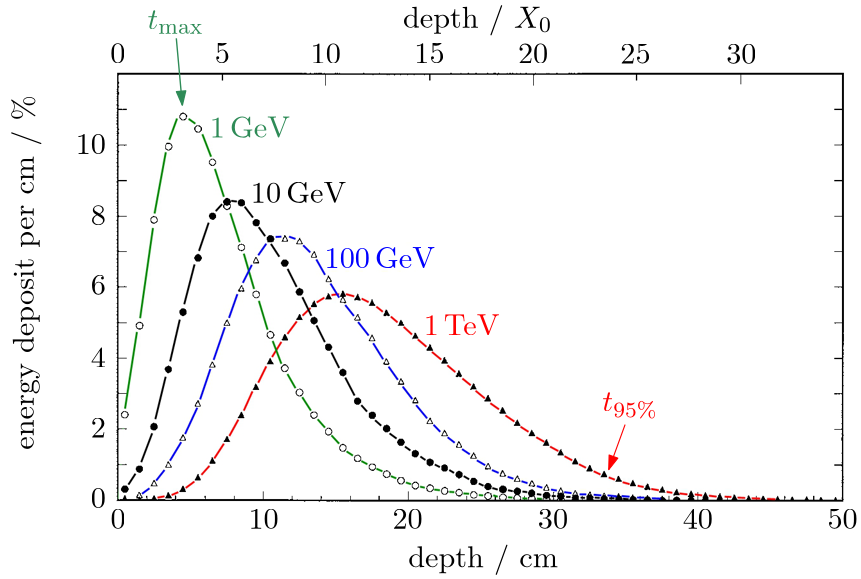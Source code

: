 <?xml version="1.0"?>
<!DOCTYPE ipe SYSTEM "ipe.dtd">
<ipe version="70107" creator="Ipe 7.2.2">
<info created="D:20160426152044" modified="D:20160430145844"/>
<bitmap id="1" width="1329" height="888" length="135755" ColorSpace="DeviceRGB" Filter="FlateDecode" BitsPerComponent="8" encoding="base64">
eNrs3QlgHGXB//HZpGmSNk3aFNpCqRxSr9eDwqsioK/yB1TU9/UFUdFXfT3wfgGVs1eONk2T
tCWlCLQgCCiX5fAArC3IIfct92VbWnqkTdO0OTa7O/P8nzl2MnvNzh5JZne/H2PYbnZnZ+aZ
2d3fPJcQAAAgDzRN83Jn0odhFEpnRPc8xQoAAAAABZrc4Z8iyLqAKFkAAAAA8FXQI6Zh1A42
AAAAAABMisHPSdZevZFLuCOxZL/tVQAAAAAY8+zpXUntEF9l8KQrmWk5Jo32o1niJXIUAQAA
AMAIpfJAIJAq3xXNfjC30Scrlhii5ep53ASXB7sfA6Ownzn1AAAAACBVLvOe34tvJ/gqkieu
nnt4z66A3B+c92svRHIAAAAASJVG4xJT2tbORbYTfLJRSXe7/ScvLdvTXluIS/Gjf22B0d4A
AAAAIIs0mlEq98mg7mlX1bfXGbyvUtK6co9F6c8tAgAAAAAieY6pvFCCrQ83J4tVSjuwm0hW
RT7KF0lI5QAAAACQS772/qwxb6LsZSVTNd0f2/XPLrpmNDjA6G+U3J9JX52m7AAAAABKPJLn
mPvGMFVlNHdYvnbCSJdL1sPNuadyP2wpFeUAAAAAEBffMsrUdrVy2vHAc4zquTw9x47VY3WR
IcfU7BLJfXLlgTnRAAAAAJQyO2xm3THc5YmJSTZuXPdMJ84WWU315TLNuntyd76Wc51HObF6
2UWZlo5PgvAoT74GAAAAAP6US5vtrOc0T9voPekwZd4jdtrXdd8JGb3Q6CfWTBdiN4D3Vd00
FeUAAAAA4LH9eXaRPPFPaefqUrKVywUH9wWOcirP+oXSziPvt87ySY8NQS05AAAAgJIxorXk
uYRlLwt3Xk9I2mk9i77kXqrR/RnJXRaVajx5n0RyMjgAAAAAInl+I7l7DMyo5XmO1wQyrSUf
6aScUSTPMa76dhL5uEb1AAAAAEAkzzHuOfOj9zSddByzLNL0CC1kbCN5HpOvPxuuE8kBAAAA
EMnzW0ueqiNzXNf1kU7TaReS2Ld9bCN53oOq//uSJ+1ODgAAAABE8rxH8qTZPMcVK6Za8vxm
Zz+P8EYtOQAAAACMdCQfhRXLPZJ7WeGCi+RxywkY/JOCqSUHAAAAgHxFco8BNmnmSnqnl+G/
4pqdZ711HmvJR2EssnxF8rRTuTn7/o9JEHYZhQAAAAAAiOQjEcmzW7h7XnOZ5CtfkVyuQGHV
kqfdG2NeUe4+uB8AAAAAEMlzj+RpA7X7wr1UTLusvx3V7dyXamV8Fcmzq463q7xTtQZ3qSgf
wwOPcxAAAABAiUfyLDKg/azEWk5ngM10sUnzY9bhLr99yUdnEu0cs6r7JYi4sfWyWH6+IjzD
uwEAAABARpE8VX1r0odlFLgSc7335OhSHT/Sw7uNRBVzLkHVvSjtckk1zpuXzUk6cj6RHAAA
AABGJxl57JLs8oDEqtukkTyjbuC5bJ2XochHLT9m+kLO6yTmhrgk67gGDBkNeJ74lFyCOZEc
AAAAADJNRt6HCPPYZzlfg6VntHUu9ekFF8nT7kmRovl6RkWfl94BY7I/AQAAAKAgInnadsvO
WlFnvbbLLGYeI3OOkdzLCrssJJdacp+0XU9aiC7rllEkd+9B4H3oAOf6xD2eSdAAAAAAlHgk
9xJIvafFVG2k43qae6ngziLRuywksZW1lwr90WxonUtXguzKPffmAbnXuZPKAQAAAJRyHvco
vy+R0ROzCIBeXjTtKo3+jN6ZZlsvU6t7KZRRjuTEcAAAAAAk8bwncS8vl1HEy3qt3J+SdntH
YodkHcnjYrWzvX1G4TqjsvY+elumhcuZCAAAAAD+v26QeGcWSyvQzU/1gNGpX8766ofLw3KZ
FR0AAAAA4LcwmHceB0kbhT1QQKWQlxH5AAAAAAA+j+TuMTltiC6ULsxpx4rPL80wopGcuc8A
AAAAoNAjeaZJs4A2PGkoHqttyW8kJ48DAAAAQBFE8kyTadZJ1g9x3llXXriRnDwOAAAAAAUd
yUt2zqyxCrP5iuTkcQAAAAAo9EieKTPC5xjkx+Q6QOKLjkmkNV/U4xjpuU+jBgAAAAAomkhe
fPtkrArCS6Z2qSKn7AAAAACg4MJ4HHbO2BZHdpEcAAAAAFA0kbxke5T7oThEiknbyeMAAAAA
UNDisjbR24epPO1jKDUAAAAAKIXMDp+kcqrIAQAAAIDEjZErl6SdCFJFdc3ArgMAAAAAII8Y
dg8AAAAAgFHjXuVt/5WacQAAAAAAAAAAAAAAAAAAAAAAAAAAAAAAAAAAAAAAAAAAAAAAAAAA
AAAAAAAAAAAAAAAAAAAAAAAAAAAAAAAAAAAAAAAAAAAAAAAAAAAAAAAAAAAAAAAAAAAAAAAA
AAAA3CnJaJrGninKkpUCgYDzBjuq6NklbmKHAKMj7pM07q14dJaAsfrA9V6s4F2CIwTgQyTu
6zof90UfySnlwi3EPB4D7FvffhlDqb0Vcy4XcfmmPdldLptTysXx0ZwqdFPEAF//Et8NUr3V
sNOK4CODXVEcX/Pk97SMznGXq20cGGP73ute3PmNexS0z/O4l9ZKaZs8uYc+jNxJnfsJ6F6y
nMW+ksdPVd6uAaTNa/KDJu6DHoX4bYESLL6v8dktIemBweExVt/h3ZsiZxHJufZSECdy4jUZ
j2Xk8jBK2Q8fsqn2f0blm/S9AoUVye3La+7Fx3VUAIlvCInvG4nfFthdBV3K7Ici+Caf6cmY
ttkkZ3dxXHjhNC+UIvZyUSW7hfA13g+Fm7ZRusdTmCReuKdz4pmYRYMozmWgNN9Y3NvB8s5A
JIdPyi7rSJ7RY/g2OIaRPOu3XE7zQn8Tdv849nJU0KptTAQMGb3NumQ03oQLN5JnVJOV9jF8
9wZK9o3F5SOAd4bCRcP1wi24uH86m0fmK49zdvswr+XScD27owt+/p6fxZd8Tmf/n+aJ5yAF
V6BFmSjtxTEvY0dwLgOl8z3f+/nOPFnF/fEBP4fxrD+jMzrBOUgKJZpxmhflqe1e7u6HBF1R
CuWkdr9oxresojmp81UDzukM8MWPt4UijuRUkJVIWOMEL9lIzjleuIWeS8fSTBvSwFcnNZ/U
xZHHRf6GffDYkBUAX+9RQAUdN0Aou4VzlrO7yCK594brKKxCp0lbQae2XEZczyIPolAiOR/N
ALyf7Iy7XhwFnThhh7OvE5/sxRfWuOBWgpGcEizxL/Cczj7//PXyLct8MBPNF+4ZbZdjLsPv
xz2S0xngix+f8sVU0Ex8SSTn7C7uSM6pXVhhXHhom0okL44P37THRtpJrlEExc2nMwDeFpDd
xweI5CiISJ7YGIaSLbUv8JzOhfsJy8Xzgi5iPp0BjFok51JtUR4DTGVLJOdDvzgiedJRIyjc
Aspr7u1gieQFmtTysjS+gBVKJE9bTBl96fL4LgGgpCI5n/IcBiCSo7BOSWdUZ9/6OY/n63jg
dC6gwh3DZSJfRZMqngsPXVHS5mvKHeCLH28LHAkgkqOwzkf3b4AU8djyPvi2szSpJS/xPG4v
mYpyf57UqQ6AtAM2agZOZwDeP+j5RkcEQDFF8lTfItjDxXo+UlHu57yWx6/lfFgXUPlm1ALZ
S/UrfH4kpD2dE0M6pzPAFz/eEzgSUNAlxQnO+UgR+7Zk7S/eXrKV+3d4CtrPp22+srOziQV7
u6Dfxp215O4lzhkN8I7BewJHAko2klP/Uhzno7McOccLuli5vFbEhevl/ZZvYn6QXauGxKd7
L0dG3wX4HOFTnmMAJRLJOQBK4ZSklAuoTBO/+bvXwHLtpdDLl7O4pA6JLKaqZ38CfI7wnlAc
RezyHYDyLfpIzglOJKeUR19+kzLnckmdsBRucR8VHlumUehAKXxDcJ7yAUPab/U0Zy2mzwUa
wpXCdz++xpfaN3y+2vm/QLP7JOVcLqwTNtNSpnCL+KjItN0LhQ6U+PtGYp8Xxm4t1vJN+ycU
TVhzfwpd1YqglNM+njO94E7bRGlH96KIC7d87SWkrRxhbxdKibtXZnl5T6bQgZJ9e7G/nCdi
FxU0l5KlfEshkifN3V6m1KFhTMFF8qTjeHOmj7K4Lt5KhrxcWnE+jPdzn5ywWZRv0oMk6cnL
9Gc+Oa9FJldBvb/Pp6ofZ+ZKgM8UPt9LoXzZM0UfyTnBS+TCS9JnUdBj9aXdJVW5My+g5X4u
E9z8Wb7eL7nwXl0oX6i8vOVmVFdOoQPg/R8oykie6vse39t9+G0/u1J2bwzD7vXPB2vuyStp
WbOfi6B8OX8LRb4aH3IRBgCAIohvKL6SzXtbCPZqYZ2YOS6ENwfeeDEK8thehTdtAADfNCh0
AMV3GnKCc8yAUgPAewgoWQCcmODgASVLqVHEAPggAADAh5+ecSO08+lcxN+OKDVwkAAAAD73
S6EsKFyOHwCcjwB494D/C52iB4cBULhnbtzJm3gP+LyGf85QAAAAAAAAAAAAAAAAAAAAAAAA
AAAAAAAAAAAAAAAAAAAAAAAAAAAAAAAAAAAAAAAAAIk0Tcv6r14eMIYrX5pFhsIt1uxKNvFZ
HCF5PHfYmQAAOCkARkwgEEg8y+K+l9p3Or+m2nemWohzOc7bGZ34zhvZLSf3N59Mv5wnfXza
NXd5lbxcIfG+FXnZXl+Vi/vOl8tJu0Avj3E/jNN+unl8SqrtijtN4lbVXP/ELcpinRMfnMUB
YL+feHmhjNYn6e5Nu3/sN8O4xwNAQSNFgkgOFG5Id347zeIBSLXTwM73/wYGDL7aOk4fACCS
g0gOAGOemAgm7LGx2kWjtif9tj4AQCQH4tqeoegLmv1Q3EXM1nlZQqpFmdWFWa+A+wMyXX8l
H82eUXDnSFxnFvBxDN5wQHQCHw2goDEKX8Lz0l9YybY/ddz9jLzEiVxk51deDu/RPC8oYs5i
EMnh208TIjlG4tDioOI7AEokksed+0RvTuRSy+P+DOB8k+csBpEcBRedKF/kl9lljP3AdwD4
Jw5k9xKULycy+CZfmu+EnMXgRMYon8KUL/hoAAUNPv05kcG5DM5icCKDSA4+GkBBg09/cCKD
cxmcxeBEJpIDfDTAvaBdRpMGn/7gRAbnMvjeBU5kEMnBRwMoaPDpD05kzmVwFoMTGURy8NEA
Chp8+oMTGZzL4CwGJzKI5OCjAQCf/gDnMgBOZBDJQSSH/zHxNJ/+KO6zG5zLADiRQSQHxxUA
Pv0BcC4D4EQmOgEcVwDnMjsB4FwGMFacrZjkiUyjJqITwHEF8DUeAOcyAE5kEJ3g/+OK/QAU
KPsiPCcyUHzf5KllA4jkIJKDSA6ASA6ASA7A4ycyiOQAkRwo8a/xADiXAQBEchDJAQAAAIBI
DnBcAQAAAADRCRxXAAAAAEB0AsyDivEoAAAAAIBIjjE5rtgPAAAAAEAkB5EcAAAAAIjkKG6a
pnFQAQAAAACRHGObytkVAAAAAEAkx5gcV+wHAAAAACCSg4MKAAAAAEhPKGL2rGccVwAAAABQ
gpFcM1CyfjiuAoEAuwIAAAAACjGSe0zWBHDfHlTUkgMAAABAgUZysh7HFQAAAAAQnUZHXH23
kk4gECD3+fm4Yj8AAAAAQKFEcu9hPBUKlEgOAAAAAETyfIVxuyqcVE4kBwAAAAAi+YiuTFwG
dz4g6UhuSSM8JTuG6FAAAAAAAAUUyfNVzU11ua+OK/YDAAAAAPg8knuvEC+gjSpZZsGx/wEA
AADAn+nVGbdHaAVI5X44qDQDOwQAAAAAfBhdk/b7zkuIo67WD8dVvkoTAAAAAIjkI5Ta3GN1
Fkk8o1fBmBQuAAAAAGBsI3nuGTy7F0KxHlQAAAAAQHoCxxUHFQAAAAAURCSnxzGRHAAAAACI
5GOezYnnRXNcUZQAAAAAUECRHMV0XLEfAAAAAIBIjjE5rqglBwAAAIBCj+QkOw4qAAAAACA9
je1K2gKBAInPnzRNI5IDAAAAQHFEcmcST5rQKURf5fFCOa4AAAAAgEjucQ0TQ1/Sv8InqZxy
AQAAAIBCj+Re1o0K2QItOAAAAAAgOhVoJHdWlxMAieQAAAAAQCTPSNqh1DNaPS/hHf45qCiX
1LvGwz0AAAAAiiI9jdXo5R4jW0aR3KXXOcYklZtHlzOkJ46fz+7KJqQDAAAAKJBY5IVvrwZ4
X0PyHcdeoQbutJePiOQAAAAAsSiv6SOuFtXjhhDJC+jYyzh4AgAAAEBJxnY/XDTI8ZFEcp9H
cqTCxQoAAACASD5WKyC81YMn1uwHAoG4OncKtFAiuWZgRwEAAAAgOo15JLdvu7djp1cyBxUA
AAAAkJ7yuwKpcndGqZzS9NtxxX4olNMQAAAAQMlmgcRXdzZNd19t87k0gSaSF/oJmPTiUtyB
rcX8BwAAAACRfEQiedLcDQ6qAuVM1s7bSXeUy4UmsjgAAABAehqJFXAJMs650lySDnx4XLEf
0u6ltHsvJs6zywAAAAAief7IuJGq1W5c3KbGnIOqgHi5WOSeuznUAQAAANLTqL26l2DOYG4F
d1yxH9x3kUt+j+9Uzv4CAAAAiOSjFdw8jrhO8RHJC0hiww+XB8RcmHIO7EY4BwAAAIjkI5/a
7DbtLs81O5jTo9xv3CeXR2Ikl0ewaodtzfFX43bE+CGSAwAAAETyEYrkqWK1x3nQSH8cVH4T
N8p6KBQaGBhIefwn1IPrf4reHgyHXtv4lkYkBwAAAEhPIxPJc3kYwdy3x5Uo2VHxVREW4bAI
yf+IIbFP7G99rbW+tf4rd31lw557h+T9qh6uhw9aVUSEGjarylWhlCnyx6wd7xJd3330+5VL
J1z03Ny9ole/M6z/L6IvWn+wfo+a/6hupH/Vugggf0JC9Os/cj3fFlvb31h2fOsJW8XWoAjq
r57FDrJfwth4uTXyn92i++7I3b968/w59/z7IXceoqxUlBVKoKPs2D9//MT7T/y/jf93p7hz
u9i2R3RvE9tu67r9O6u/s0t06fvTWmfVXrLj+oaqGT/ODYu7uPHcjn9+acV/Tm6qK+tQ5E95
W1lA3mgvq26pPmjuQWdefebyPy63S81YmrUEWRA3PnbTqZ2nTps/TT5YPkVZpoxfOu7guQd9
/9c/CBorppklBQAAABRmJPeYymks7c9IXqLsSB7Sw6xMmp++5tNVS6qmzTvwuuevC9vhzu6d
oZpBTw0oZfJH/k9P3EYkf2DTA4dccEjZ0vLqRRNOv+6M17XX+0WfFT2NeBgx4rmWVTB2C+SO
GzKN9om+vaJnu9hx+QtX/Puyj8qgesR5R2wxI3kky8Bv7gG58nIhMmVf8c8rP7r8YzLbTp83
Y+ZFs+TPnBXHfPF3X/qv6798+rVfOWr+nNm/eM/sXx55/NLjfrrux9+84xuHn3/Y137zNblK
eliOCHsfmuts7JloEteGr1pocQnd0C8GukTXrd03H9F6eFXreGWFfilA3jju6k88I56R8X+f
2B8xrxpY+1y1I3mv2LdTbH9OPPvBSz9Y3jZO/hx/1XGviJd7Re+gCOplTcMGAAAA+DKS26+e
tiI1o/p0UjmR3B+RPBSSWTas334y+HRdQ13Z0sChDbM2iY1WuIsmU/2Ckl4vbgyPYPxYmdHI
3Zv7Nn39mq9PbJyodCgVSyoPbz78qnfWhM2KV6MKOKJn/5GI5NYCZfzsE/vfEVtWvrLyqEvm
TGqeNL51/ITFE2ddeGj2kVzY/edVmXYf2H//f1z5qQkt1ePay+ua6o5rO+6aJ3+7RWzbK/bJ
v/bpP33y596N933jqm9Omzu9ekmVXIfaxtp/a/y3rWJrkkgeVzmeLpLLJch7gmLg92/+fnLj
ZL12fqVSs2jiz+/+2U7RNSgGovXv1rP0/W9V74fN58qVXPRcc9WSqppFkx4Xj5vHgNw5Q2ZL
CQAAAMDHkTzu1VPNCeVlgak6nmPUOOeaL929oKfusNnUWd5oeLBBRkgZyb9z+7dkdhuuaY0G
yeEkHxdaNT0tdomupieaDmycNq5lfKCtXC7nwtvP3yLellFRf0bYaLue36pYK5KrRvxU//b0
337a+ZOG9Q0LX1g4fcUMZZlS3lF+8NyDrDisZrV4Ix3LoL3m+TXT5k8rXxaQi61tqpHBdrvY
pm+a2Vo+ZGxgWH+0TLg7xc6rtqw5eNnBynK9YfnMi2duE9uGktZEJ43hmrAbGAhH63W9uEJ6
Mt8rer7w+y8EOhTlEmXC4onHtR3bJXZYLRaMAG4uJDIcyY3FRvRi+sWfzpVx/jt///Ye0as3
8g/KO4nkAAAAKIxI7rIOZkKn7puDqpAYYc3Ia2KP6Dl6+VFKh1K9uOq2t9fqIdBIgM6aVvf0
Kh+5T+y/b/d9n+z8VNXiKqVTmbio6uO//ui6vev06GrmVjvaa3a6V3MZDs7uly3D6Nt7tsoX
6hcDu8TuXz503vjWqrJlgenzZsg4HLZr/DNcekTfqF6Zx+VyZBhXViizOmbe13+ffKGI3VPe
vtqgZ241bNVlB9cPrj94+YwKo8v2dj2Sh+PTfmwkN8oinDSSRx9rtDsI6S3Yb9u1dmpDfXnb
OBn56xsnX/7ir62dHIl24VfjL5vI+3eKruNbT5h58cx7QvfIhcg0blTdJzweAAAA8Fl6slfA
7Aye9DEuf4Lf2JdQSrvIrPQ3JEJ3d/+ltrFWaVfe0/7eLtFlhrshO5JHkkTy+IYixsNkonxH
bPvpPT+ZsnCKDLBlS8unNUxb9PgiGZOHRDDJCjgaWmcXye1+2VbXaWMQtc6HV05qnhToUGSU
3m7WIGchLGTOvWPHH6cvmK5XSa9Q6ponXf+v6/V9EhRGpbRqtsY3knjYiL0h/bVk1NXzbuia
zddMW3DArItmbhFbrJroSPz6G4k4Loarkbg+5sPXH3RGm4RdX73mjJpFE5VLFWW58oUbP98j
9pjLH47kViuIsD1835VbV8sd8rlLP9stdhtrPrxMupIDAADAz5FcJNSVp0JhFUoeJ5LbY633
if3fv+u741rLK5ZUnrvhF33yjrBVM24PEZa+G3g0VMrF9oreO166/cD26XKBgbZA9aIJX/7d
f72ovmQPGRcbw7NP5c5+2dYaGsl45SMrzEg+be70XCL5ZrH5mOUflZlXJt/qJVVn/+XsPnPY
uoiIxmU17se8OqBfGdD0tgdnXn3mEecd8ZZ401GLHbH76Zuh3vqn2fRdte+3GjAMtyKwuxIY
ZXfNM9fUN9QrlynyZ2pD/SM9D2vWVZZoVXtIb0U/qP/Sx4bbJbrPfPCbdU11yx9fbla4y2hv
NelP1woCAAAARHI/pKcc87hmoDQ5qHxCr7Y2+ia/I945pOUQpV2pa6jbsH+DHuEyb0yuJYxU
9qx45r9+91/Vi6sqWyoPvujgv27769BwJM9HtawmnEPM2XXWg6Jv2RNtE1qqlWU51ZLL5XQ+
2lnXNFlZpQ+kdtC8GS8Nvmyew1b7AU3E97CPNhGX+9YYpD20YeN9H/npUZvERr17fsQe5T7a
kF61Gr3LB8vMLl9RPnG47Xq0j7m9SyN27/6IPkL+UZfMUTr1ywUyaP/qj7/cJ/bHXDnRK/OD
QbOB+pB4TbwxuXFyfWPdG/KmcY8Rya0x88NEcgAAABRIeqKKnIOqWCJ5yByR7Lo3rpPBuWxp
4LhVn9gldpuVs3b9rLNxeGpmHg8P50cjaXaJroanFr77wiPm3TVvn+hVo3NzRyO1yCmcazG1
5GZfbKGPWDaQl0i+UWz+0MKPVMvlrNSnHf+f2769T/SZ2zVkNlC3qvfV6MpY22JHcrNT+bUb
frtH9NgXOiLO/WnFYVU+4G2xZaN4a4vYIm8PmZk94phhXMRG8rBclb5LXl05YfFEuZlVreNn
XnzQU9qT1tjyxiPNFgtmywS5wI7Hlk1tqP/evf+7R6b5oDAK37g4EEneMQEAAADwc3oiiXNQ
FTqzrlYmu6/c+BWZx6taKpc+0mJWZFvRT3WN5Ik16dpwxa7Z4VrmwW7R/cTOJ3rFXju3anGR
PGvRScRioq6RLlc8tqJmkdWXfGe2kXzVjl9Pmz9tfGuVzLwy+Xa+srJP9Nv9wZ1zi5sXImIu
R4SHh32z7o/rN2/cPygG5P659qnrfn792Scu+n/vPfe9R/7qyNOv/cqyx1e8MPSiPgKbGJ7b
XYhouQhrBIA3xZvvb/pA1ZIqc4LyRc817hP7zZcO21c/jB7ucicc13acjO23dt/ab3ZMiDgG
djMjPAAAAEB6wqgfVyXbm8AcJv1l8fK0hmlKhzKloe7lyAtmnAybvchVR82s5m2J0ZRqD+It
n6tGQ6z5V7ksLU8boDl6W2vRSC4TqBHJJ+Y4vNs3H/jmpOZJ5W1l5W3jDlgw7VHx+KBZBx2J
uZ5g12IPR+9wdFq0SDSGR6L/jAx3DO8VPX/vu/+4pSd8ZMGc8+44/4oHf73ykU4ZnKc21E9Y
PPHQpYde9tKqPrNe3mjursXuZk1vWj/Q+eiKuqY6s2n9kUvevUlsjg7sFrLGCgjpYwXc2n3z
zItnHr/0OJnN7Wbzmj3iPcO7AQAAoJAjOT3ECzKQRqcmL91dENan0+p4bnllS5XSrnzuhlN6
ZUwcsiN52KyfjXhquG5HRdW+ZQXh4Rm+VH3OAmvqguEzOvs50OIbrluzksmg2v5kh6Ph+rbs
Ivmn7vjk+NbxciHy96wLZ213TKYWcbxuTEg2dt6A6N8v9ss0HTSm/JY/5uxsg8Y/I9FB2jtf
veTIXx3543U/fU48322MSC8ftk1s/d69/1veVqasUOobJ9/4xk0hY6Ky4Qsj+pWSiN2G4aXB
F6fPnybzuEzlkxsnX/roykF9unFVHt76gHJBfXfIhX/n798+YMEBKx5bbraft2ZbsxK51/IF
AAAAkZxdgbwfV6W7/XpY6z7+6k+ag6Jf9trleogLx9eMaxlEclVzTDXunGBLz+NGDLeXY08p
mL9Inqwv+fxpWUdyvUH4MkW5RB9r/bTrTpP7ytwnMZvpuBhhDpK2R/RsEVvfEm/Jn7fF5q1i
q/zZJDa/ZfUT7+434vlz256dsHjixzo+9qZ4a8hsZG4NDRfaJrZ9ZOWHAx1KWXvZ+xe9/19i
Y8iY8twZoq2x68P61GY/WvcjPcJ3KtUtE49tP1Y+PWikeL3d+6Beyq+KVyc119U31L8h3jKr
763h6SKxzdcBAACAwozk1JIX7nElU6FZfKVYiCHxSPDhic01Mvq9q+Fdb9nZMKbWNzEHp7hX
i5lBO6YSWYiAUhawzl+zdbeeMHNtqGCl43D0CoA1u5rRcH25Pmd3bpE80FEm87j8kdn5q9ec
IbO2PSWc/WKOceb1CxlBEVx+5yVfaTvjg//3off8avasCw6ZefHMWRfOetcFhx75qyOPP//4
s5efvU/07hQ7vtzx38pypeGfjf3G5GhyYX2ir1/0yaQsb8y/d8Gk5kmOPux9RsmoMU30jQbq
8hXv679v2vxp5W3jZDnWNdV1vnqJ3qM8JLO4OUqc2vZUW82iSf9z/7f3iF49pIdixlonkgMA
AKDQIzk4qAqRzGUXP3jxuNbyypbK7//he/osXY7BykTSWb/TZWRHQFfN0G3sapnHy5KMBeco
iBwiuZoYyZc/vtzqS56PSC4XdcY1Z3SL7nA0/idcsLBWI2zMZSYT8Sax+aybz6pvnKxXdnco
Uxce8Is//bJX9MoHyN/Xbrpm2vwZlUsr/yT+8rbYskvs3ia2bRRvbRQbt4qtW8SWK7eu1iP5
CqVsWfnX/vi1vaJHb4LueDl7mPeIMVr7137ztUmLa/UJ0ZYpn7/p83JVzYnR5cvtFF3Hth87
fd6Mm/bc3BedGz1uxnkargMAAMC36SnuRUeuLpULDmN1XIlSbeegT2y9dE6gLTCxecLaLbdG
jLbQWnyT9eHB02JzaGJCN+uLh6c2iz7WaLIeUJKEei3612wPfudkbfZo5EZfcr3huozDB80z
I3koi8hZsXS8styoJW+p/spvzzAarocdW6o61sAxoVtYv9ghPdj7kD7w2hWKcrlS21j7pnhL
j9X9elPzH6z7gVz4AQvrpy+YftDcg2ZdNPPw8w894rzDjjjviMPOP2zmxTOnNtRXLB1nRuyj
Oj+iT1s2GPsqjosnQRH6yzt3T26s1wd5u1Q5YMEB6zf/Ta8BH9Jf6+butTMvOvTYtuO26g3a
g8NXLmIvoQAAAAD+jOSBQCB5FvAW4lweFvcnInlJHVcjSnNpXu746y29N9c21Sjtyvvb3rtH
7NZDnz3W+vC0YsOBN5v1iO7ngKMXuYitZ7aLIOJcbS3p8tS4fw834VaHb8sA3vno8klGLbkM
vF2iS0sXO5P+8dO3f0of3m25UrG06t+XfWy76Ir26Q47h0ezhlWPCLNtuX5/SI/DMkfLdCzz
uPyR6duK1Ub//eOu/oRM+jJ637Zr7YNv/v2Jlx979NVHHnrjoX+8/tAjrz3yyGsPP/jmA/e/
9Xf5W96Wf9VfTovEbW9E71Gu2j3K5RoqK/Rx1yc1Tzr3z2fvFDtEr5Ax/LRHvzK5qW7lI52a
0Tp9eM3t8eqje483BAAAAPgwOiXOk5VFjWrap9Asn0g+GlE99jD+5vpvVC+aUNlS+fP7f2b2
Pk7WpFlk0HA9q8N7+K8eBnrTkkbyJCOut1UvqZJpetr8advE1iERyqIi+EvrvmhUtZfJYH7w
3INeEa/qtczq8LUDs0VBWIStAeo1vWf3oPmYIRmIe6fPm6FcpsgfuRpWJA/qkXyajOqrlHdd
cOib4s29osecsEw+NygGjJ+gOfya/N1vdDA3xo2zXtHZlSAirKsB8jGdr6ysbqmWmyw3/F0X
znpIPCj6hFznmkWTpjbUPx95Njo5WsJY+qqzSQMAAADgu+iU9qXjEndiAHeP5Oa405SyD0u2
0KhuAdZBZrH+SH/tJbUyj0+dP3Vd/zp9rPWIWVsa1hwN18VwJM91V6cK3MOloHqK5Fr8P9Wk
DdcTIrmafHelHsnu4lcurG+cPL6tsqy9bHJT3bWbruk3ZwkPD7f9lq84pGfncMRqQ65PZBYf
yVcp0xdM1/t3W1OSdcuMrPxamT7voLVdf9C78A9fAAnbs5zb1xms6wkRx7zuCXtkSB+nfev7
F793fOv4QIfe+f2nT/xYPlLuh7qmuq/8WW91b06MHtZnYQvZkdzRIgIAAADwaSRPugJ56X3M
CGNE8jwaTp1xHZxj45uex8XAX575s7JSqVpc9elLPr1L7B4euCx/DZi1uF2tdydPXgTRWKym
rItPMfi7M5Jr0csNMneaI66XdSgHWw3X1TSDyCf704Pi/lkXzqpaUq10KuVtZT++54d6fI5Y
U5WZ7cCtGnPNbrhuLGYooeF649Rus2uAEcn1+y9TxrdWtTzTote8h8xR6YyLIRGrUbqdxI0w
rsqHDV8hiZlpTkR7lA+seGxF7aLJZg/0GctnvCj++bFlH502f9pVb1+tj9luTW8Xtseoj+Sp
FQQAAACI5KOzDmmrs733HCeP++SgSjVWQGFG8hQB1jmcl6rXqHaJ3d+7+nsyFdY21i5/cFnQ
Gs5bTZrHtRE7i4eH14vOXR5TR+xhg2P7kidE8vayg+2+5GrGWyJD9JlXn1mzaJJe071SOWje
jE1is7kQo645PNyRXDXyeCj6zGgkn7pwuC+5Hcn3iJ4jW47Ug3On8sXffUmfBG3IKpdItBm5
jOdB85/Gy3UPdfeKXi1xjHTNMYVZRGwSb0+bP0Nf8iXKhNbqz274vMz+x7XpM5UPRWvGE9oY
2IjkAAAA8HUkd66GM8plOqu1/XTyuE+OqyLcsLgxwBNmsn5WPDtr7qEyZk6bO/3V0GvRhDec
bFMHt6xWxzo7VOfpE3sSRSuatUyuBSQZ7kyvaO4XfW1PtVYtqVJW6MOPb402XI+41MInX7z6
8N6Hp82fpk+Ftkofd/3cP5+rVzdHK8c14xWNOb5Dxkvrbeb7kzZcnz+tJxrJ94rer//p62Ud
eiSXC38+9E87iQt7lPuINWy7fPD1T97Q8rsWq5Y8VSQ36uj3ib4frvtReds4Y0i68bJ86xvq
Vz7SOSD6E6910HkcAAAAhRLJE4dGT5QY2N3vJ4z757gqpopyERurY4cCs0bnlplx6fNLqxdN
UNqVL/z2C71mY2w1fo7vJNF+5M4vLTp9mOrYkJTXAtT4SK5ZTbLN4eL79Ejepjc4X6FPCL5F
bBky8qw12Lh3+kjmva1Pt+pzmS1TZM6VNy576deDZlPziFmXHTT7kpsvYY7Gpq+PMQHZQfbw
bvMO3Gv2JQ/qUX3Rc82Tm/Rpx2sWTTztui93iR16xfiQPfyaXmUuy0ku/K9D6z608CMytg9X
wcdeK4m72PK4eHz6vBl6Hl9mXAqYN+PF/pcTgzz14wAAACiISJ6q7ltJzRm6XXh5FYzOQVV0
l0dUR2JTo9HVmMXM6JgsI+Gnr/yMjGy1jbWXvX6ZXqsbjo/kyU6GETvLhJVt+8V+GWw9zLam
iuHtGo7kVorX+0mrKx/pnNRcV942buZFs/SRzRKr4L0wBkPrFrt/8adf6r2/l+v12hOba2Qq
7xX7h7t+G0Fbj8xBYQ6hZobrLrG7vnGycqUif6Y2GJOgBfU/9Yn9L4p/zv7lEXKBgWXKpEUT
f/LXH+0SXeYCZdofNIZt3yt679h5x781feD8By7YI3qsvgWuCVqur3zWWTefNal5krJSCXQo
37z9f/Sx9MNW8cdH8ujoAbwBAQAAwJ+R3Hum8650Sk0z+PniQ7FOSh4fXR015vL30/ufOnDe
gTKyvWfu7NfMib0ijngrRrRNc2zk16x+03tFz9PBJy689/z7d90fdPR6jq/JjRuALi6Sa1af
bvlfGcnrmuoqlo6bdeGhep5Vo1Xw7tXuyfenKlPtwvUN9Q31eio3qrYb/9n4qnit3xymflDI
/5qjqZvTnMk7+0TfH3av1Wclu8KaBG2vGatD8iHBbtG94s7lZs27TOVygUcvO3rVy6teEa/t
FF3bxNab99z87b9/e/q8GZ9f+blusducYS355ZHYGnCZvP+6ed0BxiRrUxce8NvN1/UPj6Wf
rBUEaRwAAAAFG8kzyuYUokiYFzv3sJ9jxi+lolHNdNkv+po3NE1qnKhcqpx7/TkyG4bNEKvF
D3iujdRqqNGaWStKB0XwykeuePe5h1UvmnDWHT+wxwZ3zoruHGPcmUad62xWtcunbxPbvn7n
meVtZcolelPzN/S5v3vln6wpuWO30WUzrdHVjNnH5BJu3/nHOSuOqVk0qap1/KTmSe9rfp/M
6Q/vfahLdO0Su3eJbrkzZfzfI7of3vOPZY8vf1/j+yc3Tpap/F3ts5Y+udRqjWA1dx+Svz9+
zUflcvT1XK5n8/K28XVNk2deNGvWhbOmNtRPWlx7wupP/UtsNBulDzlbrg/3OlcTm6/LVT1h
zQly2z+55JNbxVZrLnU1xYD2RHIAAAAUfiQHB5V/cnfy+6OzV+8UO45pmVO9uFJZofz9pfsH
xYCjofhI53EhEgcoM3pA/2PooUPPP0TpVI5oPvwdscURIRMieeLU5MZ1GZlwZRiX6VgG8DWD
V+vV05fow6SXdSjnv37ea+L17WJHr+i1tjfVJHHxaX24/l0m6UERlIl7zfNrvnz9l6fPmzFt
wQEHLDhAZucpDXWfWXviybec8rmbP/u5mz4/e/F7Zl48810Xzjr8vCO+d8v35eNlYJevqw0P
Cm95S7x51s1nyeWYVw/0kdKNYdnqmuoOnnvQ2X85W+bxsDl0m9FTPnkkF/GRvE/s73z1kppF
k9bcf4XcZMf0dtkdPAAAAICv0xM9wQv9uCqqSJ7QU3g4rIX1JtN37L6zfuGUyiUV0y8/cEgL
RZL1Ix6F5szOBudDIrRNvHP65f+trFJkvL3+uWvDImgGbZdZxOOWNiTCdzx4x087f3Lios/o
tczzp9Y31E9unCwj8yFzD/nYxR8769If/aLj3H7RFxvJ4xrqq47Am7BjozOG7xW9T2lPdr66
4meP/+TTt3/q3VfOrmvSX0jm9JNuPenLd3953kvzbuq5cbPYtFf06Ik6JMxpzuwQbWydXij7
xP47dt5+1vofHHf1J6bPn3bAwvp//+0xZz/6fw/sNxrwW3Ogh62h+ZLtiqT7c7vY9h8t//H2
nk1hc3Jz3qwAAABQvJGczD4KJThCHQGKLJLHDt4VO0lWyBxYrO97d393fGtV9eKqsx7+wVhf
O1D1HGl0f+4T+//wxK364GmLqr54+Re6xe5wtFI4zfWBaLI2Z0ALioF9olc+PdqYXN7Qf/eK
3n4xYE9V5lyR4fHeU6+spkWsvB6xUrtclEzT8oV2ih3bxLbt+s8O+aI79d87uo1XHDSnLVOj
Y75pQou5AKKaLeMHxYB88F69xXtPt762XfK2NY142CrBxBr2ZJcphmvMh4wG/FR8AwAAoBQi
OYk7ozSdexjPYzAv3kgerRk36litxs9h8Y7YdkjLu5R2ZcrCKev61/nklDFHg98f3FfbWVPZ
UnngvAPvDz9gze6txQyUrsUM8mb/IXqnmWGDxmBr/dGfAWPItaHo8G5qYiW4mna3OtfTCsjG
OHL6kmXw3W/87jNezrwxYA26LoQ5NVsonDj/mlE01hTkZjX6UHTlg/pKmTOe2+WouVeTO/et
WaEfdn+gl+sdAAAAQAFEcriUWuKUcFnncTvH5TGVF3kkt2rJ1Yg1Fnf4htdvmNhco7Qpx116
vD4n11hfULJf3QyS39hwZvWiCZUtVec8eG5vdOoue/0TZtaOT7hWLXYoOiuZ/TMkzGnE7Uie
xVabTc3NJgd2L3h9yeZw6wPR7D8QHXQ9bLd2D0eHlRNxo82H7cQdjv6YMT9kBfag2ezcJZKn
CtqqNSqd8H7lAQAAACjGSJ6vMcYLt8iyTtDuzyKSJ5NkijG7sfQ+0Xfm9WdWLKkc11re9GTj
kEyPyebVih6lztnTclif+CSYbOD06P13DNxZ21intAfe1/a+brHbrNo2InDYfF4kfozxmMpu
s0f5oD6/+UC/6BsUA4P6Df13UATNGueYIeW9nY8x84WpwwFZLrBfbye/3/zpE33mj/nS8q/W
uHnmhYLhyn51+HWjA8fJbC4fb85I3m+srRadRF4YVfNmG/e4PRa7B9TYsenUSFw1eczz1egI
/DE/AAAAQPFF8pJl149nV4JeUnxiBXqqiyFJ/+r+9ELkHJ/cMXCZmcXU3WLnx+ceU9dYW79g
6kvai3r7ap/pFftPWHlCoC1QvWjCDf/6XdhI4kmm+tKsoMpZBgAAABDJ4VJqWZegl8fnclSY
Mdx+evE0YEhd3xkUwc1i05pNaxb+vWGvjL9Dvlt3mbJbn24d11pRsaTizOvP3Cf2a1ZdsF1l
r4pUDdcBAAAAEMmRjxI0q7DNevaROzDsivLi3vPOsdHMttbyx5qr2m+GxAvihSmLpgTaAjMX
HPy8eF4feDxxLnLaWAMAAABEcoxYCXp/cF7mViuVMtBi+jX7sZZ5UOwVPaetPW1ca3n14qrm
J5r6RZ89G7hjkDeCOQAAAEAkxyhFcpdW5UTyDBK5OT2WOjxpmO9E9Nb1t269paZJHxZ+zqqj
9GHhjcHSjanc1Oh4aGraeboBAAAAEMmRl0ju5ZFe8nvRR3LNJYxbD1CjP35kjti2S+z+UMeH
lA6lZtHEe7bfZdbsW7Orq44ac7qSAwAAAERyjFgkT0yU+T02SuegMrayTAko5o9vB0bTe47r
6Tsy74F541rLy5YGfnDnWXrbdS3F7OQAAAAAiOQYgUjuZWy3/EbyYp013srjUQGlLGD8U/gv
mOuRPKzXiT859GRdY60+yFvTrDfEWwmD0fm25T0AAABAoEMxRPIRenDS5xbdzlbtiwzmqPLx
f9d8uuFho5Zc/mev6Pn89Z8b11pRtXjCJS9fOiD6zahu9SJXNcd86wAAAABGKc0RyYnkIxHJ
3Zn19QV67CkB52rH9CL34RZZPcQjYlAMrH59zcTmmkBb+SfX/IdM6OYgbyERikR7lGt6SgcA
AACQz8SdFrurRCJ5Lg3XvTdBt587PABa7HPNxTrv9Hf79piKYy0+ksfM7u3DE0qLTs0mc/e/
xMZDFx2mtCt1DXUP73s0OsjbcCSPEMkBAAAAXwY6FEEkz+XB3lOz9+BfINTEDUzIvcPJ3Hfb
rjdNt0ZWHxQDP7/7Z2VLAxWt5ef97bygCBmDvIUdkZyG6wAAAMCoBrok+QKlHclzaUFRCtd5
4rfOkceTdzMfW3oaD9mDvN2/9/6a5glKhzJ7yeztYqeZwTXHuOucVgAAAIAPAx2KLJK71Hrn
eGBk99wCGps9ILdueGVVZzW6H08ovbf4UNiM5EP6IG+fuOLjgbbAxOaa3/zrmkER1Fdfi2l+
DwAAAGA0kkUhD7EFMQK15GYuzq75hJ2p7VdxT9nmXwtrljR7/8Terdp5NuDDs8mec9wa5C3Y
9lRb9aIJZUvLv3jjF/eKXnOQt3C0cTsAAAAAHwY6FEEJenx8jj0aiu6gUpNtYJkj8hpjvhnz
kvsxkhuN0jXjaoJmTFP+knj5wKYDlA7lwMZpr4Vfl3fp9egiOGROlwYAAACASI5RieSJldQZ
DcyeyOxMXcQHlVnjrOfvwHAw9/OpZE2CpoqwiESMeD4ogt+/9QcVSyrGtZY3PNYQNJL48CBv
AAAAAIjk8Bx+MyrBtE/J/ago5oNKE2bzbzPkFsRMgs4Jzsym6XIj7njnjxOba8raxx3VfnS3
6DauMxiRnP7kAAAAAJEcmZRgRi3M3VNkvvJ4kUdyY+hyI73GT1mu+XGVYyN5RF//HaLr/cv/
TWkP1DTVrt1+W1AMREdcBwAAAEAkx4iUoHP0Nlvindmnv9hFFdbQbW4xfPimOiRC/WJgUAT1
OmXjLudm+nASMWuCM/2XGjGSuQgJuQkXPzy3YknluNby//3Ld/aJ/fogb2FhbRQAAAAAIjny
WoLO5KikJnIeBb3YjitHbfigGLjzjTtv2XbrE9rTfWIgWvusRgpoXm8jnofE0NPqk1MXTAm0
Kwc2HbBJbNYjuTHIG6cVAAAAQCTHaB4A+T0M8hXt/ZNhzaAtf3eL7mOaj6lfMPWwXx3+at8b
Zgv24enDVKOVuC/XX3NcNIgY67pP9J523WnjWssrllR2Pr9SMy4uEMkBAAAAIjmK4Lgqnu3R
rN8yfL8oXjxw3oHlbeMOX3TYHtGtTx8W1qcVs/poR3zZ8NtZj+/sUS7Eb1+6bsLiiUqH8onL
j98reoS5NQAAAACI5BjbGJpDBXcuc6j5N5WrIiiCt22/rbaxNtAWOPH6z+gZNi6Sq76M5HbN
uGaO9WZE8rA5yNvOdy1+l9Ku1DXUPTDwYJh5yQEAAAAiebbJkWsLHFQjwZrXO6IPidb6dOvE
5gkVSyp/suGn1pBoRsN16zGaTyP58A0tWmNujLsuN+Hn639e2VJV2VL5U3OLgtY5VSSdDgAA
AADS0yhuC2VKWeSdXndsDH3WK/Z/5y/fkel1UvOkS1+6VCb0aM246ki9fh/ezZqpzaj3HxLB
BwYenLJwqtKhTG+bvkVsEYMcvwAAAACRPDMBA5F87OOeYxK0otmooPzfkJD5e4/o+ejqjwXa
AlMa6v7Ws04fCU215vIuiBrl2PW0B6zr+dSqT5ctLa9aXHXty7+hKzkAAABAJBeus3S5T+AF
n5Rd0WzOoEzjQf0/28X2+uZ6pUOZNu/AzeJfeht1LVXg9VUSVx1rqFq3hqd1C17+2BWHXnzo
1/50xgM9D+g9zmmyDgAAAJReJPcya7ZZFU4kJ5KPbiQ3asmHxD/6/qGPT94eOG7VJ/aIbntm
NHtyMatBuO+o8RcNYq8k9Ip9W9S35RbpFx9cT0wAAAAAxRrJE9cqbQAnkhPJR0HQ7Euuiatf
vbqypXJca/n/rv1un+gTwuxFrkabr0fn/vaxJFX5mr4Z5jUHhlsHAAAASjySa5qWRcQmkvuH
fSGlaLZoSAbysF5TfsHfL5B5vKqlcukjrfqYb/Z836pjJPNCrFJWhTl+HZEcAAAAKPFIHrdW
3hvNEsn9VoJFszn6HN6q6BMDX77hvwNtgQkt1Wu33GqOtB7Rpz8LF0Qk15LcsshNGBIhZZyi
lCtKgKtbAAAAAJFcye6Jgq6vRPL8R3L9kNolumZ3zFaWK7WNta+EX9EHfNMrz0NmYI9Ohab6
fg602JxuMIssEAh4KcGEpu8qBzwAAABAJAclOFK51agof0F7Yep8ff7uw9oO6xa79Z7X4fhI
Him0SG6XV5I7A3qNucs+AQAAAFCUkZwZxonk/qLqU5PfuvXWuoa6sqXlp/zulL2iR+95rafx
hIbravEUViZ15QAAAACKIZLbzWizWKu4p9CCnUieHyHRJ/qanmia2DyhcvH4c+47Rx9u3RgM
zehL7pwErfCGd3O2V08M3gEujgEAAAClFMlzyXRJn0Iw56DK1aDYK3rO/NPXK5dUTGqedPlr
l/eJfhHWI7lm1oxb+dVov64VXnklPVPsi2PuT+fsAgAAAIoyPWW6YvRA94nimwRNDOhjux29
+qhxreX1C6Zu2L8haMyAZmZxrcDHN3MpKblpSkDRuK4FAAAAlF4kd66ed5Tp2Mql34GfI/km
8a/6lsmBtsDM+TM3iU0hGcljQqpauAOPu/UlN0Z4S5fGGXEdAAAAKIZIbs/H5BLG7RpY+waR
vLBSXkEKinv3bahaXFW2tPy4S0/oFt1mzbh1sGqFHclTlVdAKZM/Hp5NJAcAAACKIZInrpUL
IjmRfPSo4srXrqhYUjGuZfz/rv3ePtFn3qtFW64LRy/ywmrhnXgRzP6nnsc9jatOJAcAAABK
LpLTcN3PKa/IymJIBM+995yypYGqxVXLHl8+ZLRaHx5fPf52Yb8b2Be7NGY6AwAAAEo7kmfx
LDsVUrhjpfiGd9sn9n/+ulOVdqWmqeZPW/+s36Wa059ZM5LHxfPi2Gpja1TNbgwAAAAAoJQi
eXZPJJKPcY5zDO9WNKm8S3TNXjJbWa7UNdS9Jl41pz8Li3DYjORqdCq04onk0Qb5qoeack41
AAAAgEgeG8lRoCXoT0+LZ6bOn6q0K7M7Zu8R3WJI6IFchJyRvJhqya1tUfUrD1YqBwAAAFAy
kdxs+UzpFPpxVTRtFa7vuq6uoW5ca8UXb/xir+iNRnKj4bpWjA3XNZnF1aAIDooB+VvfTAAA
AAAlE8mLLNCV7HEliqUHwfnP/aq2sbZ60YRzH/jlPrFfhPTqY6MvuVp8kVwvspCQYfwt8a8b
N9902T8u6xW9keh48nZmBwAAAFCskVwU3yxapRrJi8N/3vXFmqaa2sa6y95c1Sf6zL7kSUZc
LxqDokvs+uDcD0+bO+PI89/zL7ExbAwyL2KmYieXAwAAAEUbyUWyjuFpq1xJ8RxUeWZ0qT74
twdVLamaNnf6A8EHgmLA7GFtDenmeGBU4WfzoNgrej5/3amVLZUTm2vWbFrTL/rMrY4U8YUI
AAAAgPSUsG7OJO4eyalY92HZFV4E1yKxiVwdCA8qHUrV4qpD587aJDYNybyqWr2tNXtk8iIT
kgm8b9mLHdWLJlQsqTxz7Tfs5vrhmOb6YS2uQTsAAACAwo/kioM9ybW74psLu0A5J0EryPXX
g7Z1SzOGOHtm8zPKCqV6cdWJKz+9U2x3NuF2tuIurlLUx5N/UbxYv2Cq0hE4qHnmO2KbHslj
x5mPmJGcenIAAACgWCJ53KzWGaVyIrnfjquCjeRWLbCMnH1i/+8fvVHpVGqaJ/z0th/3iD0p
GqsXlYgRuveJ/f/vqpONFgITbnrzRvMPEXOceSuSqxFqyQEAAIAiiuRxa5UFypRI7iV4u/zF
npU7JIb2iO6Fty9ULlXqGms7H+0cFANa0oUUVywdkpse0m+0P9kxrrWibGn5D+48q18MRPuP
h6OXLGJ60wMAAAAojkiedMW8dCQnkhPJM4nkauJtTT/OrEgeFqEu0fXVy85Qfq3UL5yyfuvf
zErh4S7kWkySL6JIHjTnXn8m/FxtY22gLXBE8+HbxPZoAFeLcaMBAAAAInnMiqXPVbEhnUju
EwXQrz8+SqvDkdxuuB7RK4u3iq0fmvtBZZUybe70zdomu8G2liKSF0dE1SN5SB93vVv0nHD1
8eNay+saa29555bB6NB2jLUOAAAAFH0kl8luJII8Ru24KoAVdY3kQRF8XDw+84KDlE7lQ+0f
2Sd69RnJnX2otehwcNHlFEdQ1XuLR/Ra8j7Rt/DRhVWLq6pax/9o3Y/0cdfDZo9yNWI2X1eF
IJsDAAAARRfJs94cypRInkUk1+IiuaoHz0ExcMPW66cumKJ0KKffdFqfGUhTz81dbHXHmt5O
4JHgw1Ma6uQeOGLpETtEV3Tc9bBz3HUOeAAAAIBIDiJ5lqlciPhYbUTyPtHX8PjC6sVV1Ysr
5v7jQvlPve5YjRmVfXjSNCGKppY82hJAz9p7Rc9HL/mojOQTmyes2/U3ffvC5uzkYXNvhM2R
4AAAAAAUXSRPNaSb+1BvIJJ7CeKxHcHVaDKPGL/04LlP7P/qrWcE2pX6hbVXb1yjDzk+HMlF
0kheJOVnzT8eMqrAQwseWjCutUL+nHvPL/Tu5PZY61Ykp5YcAAAAKK1ITkgnkuccyaNR2q4l
dzZEl2EzJHpF71ErjlI6lYMunnF/5P7BuEguinticiOSGz3H7997f01TTaBd+VDHh3aJ3RH7
gkZ0KjQOeAAAAKAoI3mh5z4OKr9Hcs0xCZpm15Jbg5ttFe9MmztdWaW896L3bxSbBsWgGcnT
ZPEiyOmqI5IPiW6x+4OdHwq0Beoa6tbtXafPWq4y/xkAAABQ5OlJcSCVF+Jx5fNIHpuhVbu6
3OpLLsT92/5ev2Cqcpnyn5f8107RZUVRY4zxoo/kEXMAN6O1QL/oO+e+cypbKuXPr/5+nt6n
Pm7keQAAAADFFcntua3NGwWd/ojkPhfbgt0SFMErnrqyrqFOuVS58KYL94jusDntl1WTXvzs
5gNDInTP7rvlrgi0BT6y6qhu0W2Ouz4U7W8OAAAAoJgiub1WdjAXRm/xVB3GSeVE8lyCp5bk
TrVP7D/vzl/WNtYqncpV/7i6V/RaM3GLmCHdtGJswa0anerNfuKaURXeJbre1/5epUOpbap5
rPdxmcZlFg+K4JD8xehuAAAAQJFGcu8rRir3bQmmNSYxPMX9VkfxsAjLEPrZ1Z+taqmUkfzJ
1x6T2dOagFsr/m7UkeE5x42m6UZF+a/u/kXlkopxreXzHp6rj7tuT5TG6G5wnkSOC6eMugkA
AIhFfo5F7mseCASy2FgKnWMv64iu2eOuGwl0m9g2e96ReiRfpuwe2BUWIS39yG7FFsnDdo9y
Tdz5zh0TmycoS5UTLj1+r9hrPCw6FRqKKErnMUebiyKYAwAAYlEhRvKsN5Zy98+BVyDra09/
JqyB3SJ6k+xH1EdmXDyjenHVzKtnyoiqJVQGa8VbPeyM5EPmuOshsVN0HdZ2hNIemDp/6pND
T+i9yBl2fUwTdI5Rd6STctzyCeYAAACFkp6yWx8iuQ8PKt9+CddiYrU1ZnjEnpE8LPrFwLVv
X1u/cMrE5gkn33Vy4oZYA7MXeySX+8SqJR8SfaLve3d9f1xrRWVLZfMTjf3RcdfDBd6ZPO1R
muoBpZAxydEAAAAlG8kz/SpIJPfhceXfoBFtgm4l6+hQZlYz7JDYJ/Zf9OhFE5trahtrz3n6
nFLoPx5ruIm+Zv4rojfmv3HzTTVNtUp74FPXfmqP6BFBa5A3DvgRyryjkIhHor06AAAACi7J
xn0bzHR9fNsCv2Tzhc/LIjLcWN0ZycN67XBIrxHuFb2nrT2tYklFXUPdVVuvKrn22ZojlWv2
TgtvE+8c3nSYjOQymD8Tfk7fVwUbyYsjgZKjAQAAiOQj8SUz01Wy50ojkvvquPJx4kyI5Hr1
eDhk9pseEt1i9/tWvE9pV+oXTH1EfSTmic7cWqx5SN8lqr5LNOu2ueF9ou9bt3x7XGtFxZLK
Zc8u04xm60NGp/LCsmbNmsMPP9zjg3t6euTjzzjjDPkUeVQfccQR8ra8R96f9xV79tln29vb
Tz755Dlz5tjvafKf8hXl/fKv9iPXr18v78/LKzpfyzn1pPnSF1xwgctujHuu6ZRTTuE9EAAA
oOAieWJFuZe18vk4dUTyQojkdr/pcDg6lNlb4q26hjplmXJI46ydYof9rOFIXtxN2R3Tn5l7
xuxdLrf492/+vnrRhEC78rlrPrtP9JoN/gsujHs/PmViNR8vs6d8rgzCV111lZlD5f1mRs5L
VbVzxUyHHXaYTMQnnXSS/D1lyhTzTvmYH/7whzKhy9vyT/naLXK77JcwyW00rzmk3Tr5MHvN
7WelfYcHAABAQURyc8VSfZcjj3NQZZ85nbXkzuBpTPh1z/Z7JjbXKB3KiVefuFf0JE31xUxz
zDkeMS9WGKO4hcUmsWXG4ulyz0xrPOAV8WKkcMZ2k5lXhtyM3i5uvfVW85EyBcf9Sd5j/kk+
JscVi6unlvE2aRW8WS3uXH8ZovP43mtvbKpNdtHR0WHWrW/cuJE3QAAAgKJJT0qGKE2/lZ2P
E6dq34gd3i1stMUOdT7VWb24KtAW+MlffzJYgsOXafG15Na46yHRK/aftva0sqWBmkUTV714
6aAY8GEoj7uIJ8Om2QBbJkdnXbD7QmS6lA+WSVNm5MSAbFcNy8fkkkNl+na+ibW3t7tsiLkt
3jch7Z6J44z83hv22xcoMkrxAAAA8GckT1VXnhRdyP0Y5owSLIDh3RIiubPH9E/++OOKJZUV
Syou+eclHtN90YVyNUlbgog+PdyVb1xZ01QzrrXi1JtP3SO6xaDft8UZmWUw9/imcdJJJ5nv
MDI1u6fprLtOO/O4DNrOruIu743PPfecncpzj+HOh61fv975BmtuuJenm1cn3NcfAAAAfo7k
7t/6qB8v0OPK33nTEcmt29Y93WL3iVecWLY0UNlSeXf33WKopIsy7prDkAi9Jl6bOX9WoK28
bvGUV8Qrfo7kiW8sHR0die8biQ9zhtPEKnLz8fJ++zF/+9vfMl2ZuPybtgG88+l2I/P8vtOK
2Ipyj8PHmSszZ84c3vcAAAAKN5J7/N4YVzlO8RHJs42ZyW8Lfay38Fax5dCGWUq7MrG55g3x
hugv0SgeN0mceVv+9Ir9p193hjHuesXq19f4vJmAZrD/2d7e7uVNzxw/LW0stQOsfHxGb27O
IdGya/JtvnR+32BFQkN6LxXfZqv1uCb3AAAAKOhIDiL56KbP4anQgiL4j6GH6hdOCbQF3n/Z
B7pEl+gjklu3jYHY9asWVzx/xcTmCWVLA1+99QyZ0Atos7xEcmf1d0dHh8elZTQnmvOJ2Y2K
Zlayj8Quyuhagb2vRmJKOAAAACL5GGeCDCfNYZIdnyiAZgxazI3hvtJhva/01RvX1DbVVLZU
nnHHGfpw64MlV4Kp5m23RqSPiNfEqwc2TlPaAzObZr0mXi+ySO4ce9y9Pbn3R8ZxDtHmvYY9
cVtGYhfZFeVeBlE396ed3HkTBgAAKPRIHtfKNFXcNv/pvJOvgj48rvycOY2wKaJjrUfDZlgf
2+3ihy6a0Fw5sXnCgscX7hP7S7Aveewo9MPjrg+Z87YHRa/o/cz1n1E6ArWNdde9fX3BbJem
JUbyxLcO52PWr1/vskBnf3D3gJy0J7jpqquuSvuU7Mgly7x/xBFH2I3w5UrKiG0vOelL9PT0
OK8YuG+XWaXuvpcAAABQQJEcRPJRjORW2Azb824P6WHzS3/4UtlSGTZrb9p8U1DmT7UEC1BN
2nDdnqm8Xwwse3bZlIa6qsVVJ//t5OhOdR9/3tjXY81LLblziDP3OmL510wHQ5POOussj63W
s07lzz77rAzLMln/8Ic/bDfYzdHr6+tTjSGfdC/Jhezdu9flioQ9XRrXRQEAAIjkIJJ7jOSR
2Eg+FI3ke0TP+1Z8QGlX6hfWPRN5MixCojRzRorh3fTbETEogo+Lx2fMnV69uGryislDWsgK
45r9VGH/MzaVF1gk9/4W6j2SO5ef0WmSKvPG3W+2PJdhPK5/tzkOm5dm9s5LDS4V5QzsBgAA
QCQHkTzbSB626nydteQh8aZ4q7axTlmmHL7oXd2iSzhmSStNWlymNiK53FldouvzV35+YnON
3Fcb/nlvUAStwO7M4/67muElkjvTaNqa3yzCtfMpZpDPY/3ys88+a9Zcx+Vx8yXMuvJAIDBl
yhT3Admc+d2uB3dKNbAbdeUAAABEchDJPUTymF7SYbMvuSr+tPXPeszsUE659uR9otf8a4mX
phZzy2p/PiiCyx5aVtdYq6xSfnXL+bvE7qFoi4K4KnJfJTT3SG7GSefgZhnl6ywi+UknneTx
WRdccMGcOXOUWOZKynxtR/ujjz7apeZaLsR+rnvzdTPauzw4bmA3AAAAEMnBQZV1JDdvy2C+
7ImOqpbKsqXl/7fubL0juR7IQyWdxu0Y7my+bly++GffCwfOn6pcpnykcc5GsUmG9OhjhqO4
5rNmBpnWko9cJDfTtPfm7qaenh57zvTEecpuueUW9/7pzpHl0o70bjawT7WeZoX7hg0beMcD
AAAgksOfx5Wfk6Y14rqVNY14LvTh1n9451njWssrWyp//cJl+iPDYqgkI7mWIpLLNG6PTr9P
7D9u1SeUFcq0udPXbr9Nv4IRtvanY5a54VHdUnQwL+xIbk/5J29k+q6bKpK7t/2Oq792tht3
tjZPK2lzdCfnePJxw6rHDewGAAAAIjmI5JlGcmFmzWjNr/zZI7o/efkJSnugetGEDXvu1bP4
kNCTZklGcseIbXHjrttzuPfN+8e8qsVV4xePP2fd2f1iQN9jkWgLBGckdw775vtI7mwfnjYg
Z9oEXS7NObybTLVZdL5OddHAXvMNGzasT5B4p/t6yt/2BGpx1fE/+tGPGNgNAACASA4iefaB
05E8TRER3iq2HLTgYKVDqW2se1tsFoPCCOQlG8mde8uO5NFZy1W5ewY2DN474+IZyirlPR2z
u8Vuu9WBFhPJkyzOz5HcGZndx0CzhzjLqAm6s+V5IBBINcWYC7tqPm4rnF3g8zLMmjl4e9x8
bfZWu88QBwAAACI5iORe86eqN1B/qP/BKQunlLWXffiyD++WAXOwdGvJU6X04ZpuVd8z28S2
Ty/9D+VKpbaxdv3O9Xqbdi0+kts17BbVMVzcqI/OHRfJk66A8zHuVcnOpt0eq4zlKzqX7z4f
War9k6qW3ONqe1lJ+/aUKVPsxV544YX2/knbFR0AAABEchDJU4RL1ZEyjWbY+lzbA6tfv7K2
qaZiScVXb/9ar+iVebxk+5Inj+QiJpKHRXiv6Gn9U8u41vJDLjjk0vWrEofCc/YlT4zkoy9p
LbkzgcrbzjHQZLZ1uW7gfOQtt9zicR3iZv3OYtDytJE80yblLtvo3GPm1GnmwG7uM5sDAACA
SA4OKrdIrpljrQ/3jN4n9v/ygV9WLa6a2Dyh+YmmPtFnDlYWIZIbQTpxJ2p6I4LQGztfXfrg
0qf3P9UvBhIHV49Juz7YDC8N153N0d2zbUdHh8cm7nFOOeWUVEO05RLJZWTOaCB3L6/r3Btm
5TgDuwEAABDJURDHlW9XT29fbU1/pobNWc5CYq/oOfXmUwOtZbWNtbdsvVVvr646BoIrMTFB
WkuM5GpsNlf16K2lSN2aHsw1I5xrKdK6ryK5cHT3dm+e7fFhieJGTT/rrLNcLmV4j+TOXupp
O3qvWbPGYwV94kDubW1tvMsBAAAQyUEkz07YjOR6Mg/rgTykD+PWLbrfvezdSrtSv2Dq8+J5
/TGiRPN4fCRPQrUyoxmzI9bY9cnTouaPCvJMIrndSXzKlCkuD7P7WWfRdzuuR7kMyBlFcnuE
N+cjnct0ryh/9tln5cqnje3mwp0t7c3XZWA3AAAAIjmI5LlGcr03dMiK5CHxini1trFW6VBm
L5m9S3Sb3cwj0Qm8kDShm3sprO+osNxXioxrgfj5r9Om8tGsLk8VyRPXwW5bHheWbfZo5B6n
P0vcarP22Q7XqV7I5X07bivMRuYBg0sv9fXr18s8fsEFF3hfW2f9OwO7AQAAEMlBJM+F1X/c
juRGn/E73/njhJbqQLvyxd9+YZ/YLyOkETPDpVpP7jGgq0Ykd+RxZyQPWPWqGV3WiKuQHYVI
nvSagFmP7NJv2hzlTD5GPjLr9ZG52Jmv5eql7d9t1+An3T9xC5QrKZO+vUz5XPM6wJw5czJa
T+fY8gzsBgAAQCQHkTy3SC6ikTys15hH9JC+/PHlVS2V41rLz93wi0ExIFOk9VciuT00fdJ9
YQyUV66Mkz8BpSwmUAeG315Wr1595HtmH3PMMd/97nd/9rOfyX+uXbv2qaee2rFjR9xh45x0
O+9vUM7a3lSR3P6nXQ+eWN0s7zHX03vVtkvaNdO93VRexuqkMV/eKTO73Vpe3kg6+pyM24qr
o48+OtMB5ezFMrAbAAAAkRy+zm6a5v+DKhI34rom+kTft+74VtnSgEzlV798lf5XY/qzsDD7
lMPT24iT3Xza1NzcnCohmoHXeeSMUCTfsGGD9zHKzGBu5mW5ISeffLJM33IJ8re8bYZTswt5
Xhre24t1OtnBOT/4GWecsXr16lSvK+O288pD4t7OIo/bFygynV4NAAAARHJwUKWK5Ga7a3nP
HtFz7KXHKe2Bic0T7t97vx7DQ3okHzKbtSPzSJ6YBFP9acGCBV4WknXyNdOusybaWSUt/3TK
Kae4PF0GWLkEGXLNUCx/y9vO1uD5Ijdw48aNcsnnn39+3AqfdNJJ8kVlHPY+jtyGDRvkPrdr
zOWNVJXv3slVYmA3AAAAIjkK5bjy7epZ85Jbc3vJVB7eLN6esfBgZZlS33zAVrFVBPUpt4dE
MCh/EckTkqOXSB7X/lw+bMeOHU899dTatWtXr179s5/97Lvf/e7RRx89e/Zss8I3bSTP7zoX
zc4HAAAAkRworEgepZq/hkTo3n331TXUKe2Bf7/yo3tFjxh01JJHKM80wdBLLXnuC8ljdI1O
k54+4abqZj7KWdvL6yZ9DBEeAACASA4OKv9FSscEZxGZvweuePXyic0141orvvnHb+wTvTKN
G53Iw2FzbHYk8+ijj9q5L/c0PaK15PkNyyOUc+3FkqMBAABIT0Dux5V/10+NTnAW0Ruo94n9
59x3TlVLZfXiqqYnG/vkHRFr8DeNeclT6OjoMAdtyzqSj2gtuZdk7f6AMcnFGb3oWK2hxwYG
AAAAIJLDD5Hcj1/d7enPQnok3yt6Pvv7z5YtLa9trL3lnVuCIqhHcs0c/A1J3HDDDfZbx/XX
X59joLaPkBEa3i3TkFuIYdN7DXsuVx6I4QAAAERycFDlQTjaT3xIyPzdLXYf2n6Y0q5MnT/1
RfGiPe2ZFdAo0Vh33XVXRUWFWcSnnnpqKBRyFnfSGJ572/VRDrZjFahzeUxcKk8M6QRqAAAA
0hNK6rjyeSTXa8ONWvIX1ZdqmmqVDuV9S9+7S+zWhKrK+BIdlV2jM7nDo48+Wl1dbZbvscce
OzAw4FLczurvLN6UzDHb7ftfeukl9j8AAACI5FwoKBG51KkVSCQ35hxXxW1v3169aEKgLfDl
3/2nPrabMXF5xBzYzehRzsFgevHFF6dOnWoW7gc+8IFdu3Z5LO7cm503NzfLhaxevXokDlcA
AACgxMOvy0BPiY/hu3fu4XqkR7LyeySPRPuSR/SbSx5tqVhSOa5l3IX3nh8UA0LT/0okj7Nl
y5ZDDjnELFl5Q/7T/lNcdXbeD4bOzk5zIdXV1c8//zxlAQAAACL5GK4VkTwv+3ZE++oWzIjr
qugXfd+5/VtlS8urFlf95pXfaLGB3Xwkh83u3bs/8IEPmMU6derUxDbkqUo8L0fCwMDAhz/8
YXNRs2fP7u3tTfVI3hwAAABAJB+Jtcr0mzbfzNOGcbNmcyRSeQH0O1DN0dT16u+9ovsTl31c
aVcmNtc+vO9RPYYbzdr10dgjwqhGD5X4kSMT8bHHHmvXUz/22GNJz7XEQrePtNxPzNdff722
ttZc4Omnn87pDAAAACL5SK9Vdk+kTJMGH5f0nXQorbEqwVGL5Ob/IyK8Wbx94LwDlQ7lgKZp
28QOfQx2fSD2oB7JVSK5CIVCp556qlmgFRUVd911l5f3k5G41POHP/zBvo7U2dnJaQ4AAAAi
+UhkSTNOZrdWRPJUkdzOMmkDe0lEcmHMbabqteHr9q6ra6gLtAU+fuXH94geM5KH9VrycLQv
ebiUj59vfetbcVOQp33iyE0jft5559kXBx566CHOdAAAABDJR3rdsnt83My8lHLags5vRbnP
I7lmJG35MygGVr14WU1TzbjWim/d9e1e0atH8rDZ01wt2UhuW7t2rX3kdHR05B7wczQ0NHTC
CSfYQ8zt3r2bsxsAAABE8pFYK5F6ILK43tDOPtHOXqvIqJRLqpbcGL9Nrw3vE33n/vXs2qaa
uoa6tqfa+sWAOaSbpk+CFh7O76UkLkEvWLBAFuV5553n+XKH9RPd1eqQCA+JUGR4nneheXhi
Klu2bLEnYjvllFNG9AoAAAAAULKR3Lu4Ycr4fu6xlFNNPFcKkTwo9DnJ5a9dYvcJNx6nLFeq
F024dfsf9PtVMxYy8dmwdevWec7jqhYbsfX/G1c/hveolof1sQ/X5uZmTnMAAAAQyccwkqcd
S4qv615K2dnZPF8vZ48M4Dd6bXhQiEGxXWybsnyKslKpbax9Qbyg151rzjxZEvJRRqodyZ17
z4rkRh8BYTQ80My68hR5Pv5PqddLJnH7MJMJnXMcAAAARHKfpHLKNGnUcu6fpPmlpGrJB+X/
jFrylwZfPuiCmXUNdcc0H7NHdA+3US+lSJ7qpMvkUNMTt53HNTObq9YAeu+Irbe9ddua+1f3
i75I/pofnHLKKfY86Vu3buV8BwAAAJE8j7IYaoxI7jFtJSb3EZqa3Ld7wx66LSiCLw6+/Oe3
7rrn5Xv0Vuul2l4912tcWrT3fXRAPLu3/i6x630L31vTVHPoxYduEpvDHsbK83g5ZPfu3Ycc
coi5kieccEIoFOI0BwAAAJE8L+yQ6PHBzs2hTEW6evBRaGBQMJdHHE2stRLuP+4yPoOn5+sx
XHWOUR82I/mQ2CN6Trz5RGWFUtlStfr1Nfp1j7CIufShxRSFlkkLhYceeqiiosJcz3POOYcT
HwAAAETy/K7bKDyllJPXyDX4938k1+z/GCkyMQRqHBXeZzHQHIO5qeYgb8Y0c2F9TPu2l9or
llQG2srPuOMMfZq5gTTlkqpDedILTZdddpl9AeG2227jHAcAAACRPA9xKR+DNTHik/fklccZ
yf18XCVJeUZza2vYsdJjniMem0+4nlBq0p0rf0Ii9LJ4+aC5B41rrZjecuBmsUkMxqVuNfqT
cDFE83Rt5PTTTzfXs7a29vXXX+dMBwAAAJEcfohaqfK49z/lPfv7ZEQ+e+8oAUUpU6KRnI7k
WReQGlO9HZ1/3LzZK3q/tOaLlUsqqloqb9h4Q0x8tw7UFJFceIrkvb29s2fPNlf1wx/+8MDA
AO8AAAAAKIhv2gU9ULnZ35xSzvRISPuY/L6i//dJmVIeUMoCrsPRFzdnz/Hs3hy0aCS3mqxr
9oBv+u2gCC57okPm8UBb4Ft3fKtfDCRrkxBfV56R559/vrq62lzbzs5OTnkAAAAUXFjzQ8T2
uJL2I6niz28p53F/2vOS+zSEWpupOkcTS95IuzRmQ8t/JDcGfAtHx2B/LvxcbWOd0qEc3nz4
O2Jbij2aU0OFa665Rq7qggULON+B/8/em8BHUd///zN7ZHeTmIgRQbQVa7GCVlvR1v5LWymK
ira2alHb6u/Lt5Xa2opWW6XKFSCcKiqKVEWtFb5avAU5LCIgkVNBQO4rHDlJNnvNzvX+f46Z
2dkrFzl2N+9X5xGX3Tk+8/l8ZrvPz/tCoVAoFAqFSN5BpNDEPjiUzfZhs4Dc7kje2qM6B+ET
2sYpUjc/StEYTe8+k6Rt/jOJSJ6Ud90PgR++8CNhulg8rvi1ytdSkjfrcO1k1kC2b9+OzzsK
hUKhUCgUCpG84zChfQEQh7jLkbwzzeh25wobS5oUydTuae6yncpb2rdprOS0OrlKq5OHIDxm
3VjfxELfxPzffPKbTvY9wEyPKBQKhUKhUChE8pMBBA5KTRRjQg/2jkDykwGZTE7jn6Jh8e7r
3Xm2iEwph68lGdd1W3U5u8U8BMG12preo3t7J3lPe6aHBFJHp7hvS3V1FAqFQqFQKBQKkTyJ
x+2yoCBdRnEc0ExA8syPhkjN44jkHSHm9h8FqRqqB80Y5JuYLzwurNn/aYQneesY83W6hHU4
GigUCoVCoVAoRPImlDJvm710chOoiL+6mx3iTkvv1oq0YGwoO9mvOL5hiYm+jU9169NuqtYN
ShOO6LrRi37wj1s1rnBCoTBLKH1jcgP4aZy5WS7NMJrr9kFp5sTJjWxJmXX8QkChUCgUCoVC
IZK3nMcT2pktawvZSOUdUQQtk3vDbhm32C+u2XrrybT7MHgq8ra9Zkyt8WxtMff18sp1PR/p
KcwWrii9vAIqIhCm7xsu7vZFkqQztmmqI5KjUCgUCoVCoRDJ24ADKduDSN5BVJ5sWMx5JE/X
PFEQRJw/7fI4c55OyMGuQgP4v/PYpcLjwhmP9FzcuJgiuUr3UUGj2eDamvMt+dsDkRyFQqFQ
KBQKhUjezrjUXCps/MndciRPF2nbjr2XBUjOCZw1Mnb7NtN5ztvHa2trL7744tLS0navHZYC
yQl6KxCE4AMfP+iZ7HWXuR9Y+dcQeUMxcrPbcrYneC60fZ43McMxBzsKhUKhUCgUCpG86Va1
HPHIr2u0grULsNi7NLeRnEsUHALdmmlqrtLb3Llz+b0PGzas3ZEcIIWVPALhRY2Lez7SS3hC
uPSx7/jBT1E9Eck1Pfk8iOQoFAqFQqFQKETyTm9Vs4iXHH6OSN7C7u3Q+lDZMRaWNTwxDrrD
8oBnmAYPHsyHad68ee0GqrETxFu9WbdKIB2BisvGXy48KfR8pOfa2k95yDmBcj02EvZse1pr
R6MJDxD8fkChUCgUCoVCIZK3L5In8zj+5G6KlloMXN3DSq5xA64WbwZva0BzlqmystLtdpMx
In8bGxvbzWqsJ6G5rVsVkE9A3di3xgpPCUXjiyatmER91xPT2icgeatnOPI4CoVCoVAoFAqR
vN0b1kTON/zJnbHzKqMXKEwkb9+1iMy93/hbmz17Nh+jG2+8sQP6NtXKBnNKl0Bau7dceELw
TvJe+cSVNVBtL4XWLveISI5CoVAoFAqFQiRv37bZG5nyl3azyd9Q6RCmgyA00wlItxUk1zu1
ZzJEgwYN4k/NggUL2v1O45A8li6P/0uL6lLxM6d6Jnt7/6PXWm0tgXQeUa7bIsqZYqXJ2+vb
A4VCoVAoFAqFQiRvlTg1NBsfir+3M3NeZW77uHlcBV6Eq7upoqKCD5DP5/P7/QlrEZ3QgF+v
/G3hxFMKJxSOWzc2CAGad10l/1Pi865r7WU9t3TgwAFM7IZCoVAoFAqFQiRvcyORxxHJ20Uq
aFGQwhCSQFKZNVbXu0sUOdGsWbP4AN1yyy2de2UjTvylYy/3GNvDNcX5o+d/2AD1IBtITjbu
t6DH52Bv8/UsAJdlubS01O12L1y4EB9PFAqFQqFQKBQiebuwOWAxI5xUbVIIwu/vf//turdW
h9aQ13Hluk6yMHY26IorruADZPFpZz1HBlwfgaPnTuwrzBB6jCveIm/l7goKRXIt1VhoJ39h
wuPc36akpKSiogIfUhQKhUKhUCgU0tNJikMEInkmz6uMbV4D1P9o2o9PHVt0zoPnbG/cwZGQ
OU6ntNJmveyPyYEDB/joFBUVhcPh9jl/Kz+KQPiOt+8QptMkb09tfIobxwmPdxySkzvt168f
v/HBgwen6xwUCoVCoVAoFAqRHLkbkbyjdQwqznr0LHGaeOa4M6uhGqJAbbSW47Rm4jlDQrU9
kDBzVFZWxkfn9ttv7/Tn2Xyhwr8OvJo3Jc8x1TnshWF+8DMGt2WEi3/dLtq4cSOv+0ZEOgEf
UhQKhUKhUCgUInk7YjsKkbzl2gCflTxaIkwXL3n6OyegPhWSt08scwZq4MCBfHTeeeedDoTu
phWBQ3C416ReBMl7PlryJWyJgtyONvFmlyMImxNCx+cUhUKhUCgUCoVI3oamYj43RPKT1Pza
+T3G9nCXeW58/UY/+Hl6MTuS67mF5Nay1e7duy2vdVmWof1XtLQW7KCBBA3gv+3N2zyTPQWl
+TO3zQhBkOZd1xLyrpuj0H4aPHgw74F+/fqFQiF8VFEoFAqFQqFQiOQtbGG6UmhoJUckb60m
75xaPK6Hd5L37v/eTZFcic/4bSA5p9mcGhee5YxoxIgRHXOFWDFxe8/pCfuohMADz+15tqC0
0F3mvv7l6xshELcw0mFIXlFRUVJSwr9MOqwTUCgUCoVCoVCoXEByocXCccRJlUiFKZOl68Z2
56e/LZxQWDyu+LEvH6P2WaMIlz29mGkczy0kHzBgAB+aRYsWdWEzeFzAITh05tjewgyh58SS
vbCHL4xEQaYxBCrEEr61t5PCwoULrSna2ppocQuAsanCpokeP8t0PfVyhH1+6qz6Xmyuki6Q
2aYAdxpIMXlRKBQKhUKhUEhPmcXjCOYZO68ytnlXL76qcOIpp40pmX98AS2CpiTGj0N8JbTc
0Pbt2/m4lJSUcK/1rpLC7OCNEPjl/F+K08SC0vwXt72oM/pO8FVQ29tKzjVixAirK+w10Vrj
cqOZ+CzbODp++UBPN3+sYyW2hdlfBex0j+yNQqFQKBQKhUieYTze7J44mpkgDjUZPiJ95/X1
Tso/4x+912hrI4SG1MT48XikypH0bmPGjOHjMnLkSOjSvIhR0ucUu/Vntj7rmex1TXHf/n+3
U991MEfBHtHfAQqFQulqorUGyZV4Ho9H8pROGonHxiG5Dils7umvnvI1CoVCoVAoFAqRvJ2R
vFWH4IBm1Ahm3HIB26KaKj4ueid5zxl97gE4KBEy0qw0bimRPEeWSiwIXbFiRdc2hiI5A9ld
sOe00tNoNboxffbBPm49t8Nm+yK5fRXi5GqixTmfxxu1jY9SrHjotve5x7se29gZCJVHTVRX
WszaiOQoFAqFQqFQiOQZ0SqkckTypmicWWAJ9B0+cUR4XPBN8v5/M/+/KqjunPJbXS5CoDxH
Yq9evbrWa50huUy5MwoNUD/klSGOqc7CCYUv7p8XgbDpsdAZsfxtrommJyO5IcWwmOtplwKs
U+hsxYHcrq7FkJzBuGz+1RJwvom5jUKhUCgUCoVCJG/3JiGSI5K3J5JT/NEiIK36ao0wSygo
zb/1peF1UKcmAVROUs7o0aN5mvF77rknLSd2loykbQqEIDzzy8d8E/NdU9y3vXlbYvZ7nVNp
By6V8JpopGf69esXDodbPptSvKUxuOZ83bw009edXDTANtlA9biEby2a2CgUCoVCoVAoRPJO
A7qmOQKRPBNklavrQv6OZx8LyZVGCP5rzasEyYsmFP79g781QkDvHn6/ffv25YOyevXqTGmT
TvO8fQFbThtTIkwXz5589hE4wjlVoXnXWUCB2rGx/LwmGqfy0tLSlN+NKSczQW85ClEJohH6
V5IgEoZDB2H9Z7BzJ6ha3HnIyW3TkjoBkMODAVAN53TC49XAQ+kRyVEoFAqFQqEQyTMJyVtr
yEMkz7QR7HIkjyVt0yjqnYD60ndKhaeE4nHFczY+K1EbZSy8NxXR54LKy8s5GJ599tkZ0SAj
szrFUT8Ehjx/NUFy3yTv6wdfp59SA7msEiRXDYt5h7Zl4cKFbrd7zJgx3J/fnp8wfZJJ7bNy
+OEPP/ne92q/+90an2+Rz7fUk7fR7d7u8y7/+c9XRGXLEV0TRIEtUblZqXuazI0Ae30dnNXn
hV/+fNf8f0NNDSgy6KoVPcHt5hIGiaNQKBQKhUIhkmcd0DVxFNJ6riO51gIkl2ug+q6Xfi88
LZw2puT9/e+bXusJ5c9yDYVGjRrFR4S8yIgGqaYdnBI3TF//mLvM45jq/P27v6Nl4pk/g5V3
vaORnOjAgQMpvxXTU3n4ww/BlfeV4NDJJgqqICiCqJPN5dp/zdAvohJ3X6dx5YLgcNLjfOwd
wtq1igILXgOPa4/TEXA5K4qLv7z9NmXhfyAUAF3hk7AOSD9Y85CHnaNQKBQKhUKhEMkzm+ma
PgSRvNshuZ6I5FGQj8OxwVMGEyTv+UjPrcEv44pt6WYe7I5PLNbJOvvss7mVvLy8PHOQnCZ5
Y27qXyhfFI0vEqYL507sSwYoxuC6lQm/M9S0fTz+qzK4YT14vKtE5wmHq8Lt2ezJ29y7d/Wl
lylXXLHjf/7fp0qUz0eZGchd9IXgIRuzgPtVBcomBn15nzqcNYIYFQRNFBS38+DZZ3521++P
LF8ChNlVox67ZpvYWro2o1AoFAqFQqEQyTua6Vryy7Pp8PPWng2VbUieROgm0Bm4rYIE0mE4
fP7fvik8JZz16Fl1UMuTiemWTVa3xebmyhxZvXo1H46+fftmSpsodSsKR3IZTkD9Fc993zFV
JGD+xpE3yDBZY9GFX4lNIrkUDMJn62HDRohEQIoa4eRki8qgqjRUnLRejH8KBMFhZHXTaRT5
kSMw6wkYNGgvwXmXo0YUdLI5HA2Ezb953nPHjvGAdF4Nzfp+s+O5hoHkKBQKhUKhUIjkmYB1
dttWBhMiInnHSk927U2B5OF1sK7PQ2cLs4SBsy5vhAD1LLaQPLa/heQm+GSz7rnnHj4c//jH
P+yPTFevl2gq80onxBmE4KOfjfFM9njK3H9c8gfyz7i8650VRtBCK7mJxjxZei3AIYC9APvY
iwqAYwD1FKV1I88hOzPwoHJBcLGul1g+t3oaTBGFXbugdDxc/O1DLtdhUQwJonLZd1eEwhzJ
ySVkneE8OZwFnCOSo1AoFAqFQiGSd7islN3tK0D7eO5OqiTrdryVnOXujkD49eo3Sh7tKTwm
3PjvGxtN9NN4MWzNhuR6tiK5NcP5C1mWe/XqxYdj06ZNmdPIWEo9nQCqvDr6aY9xxeJ04fwZ
/aqghhf3tuLNu2T2NvVNYsSJ+xlZH2NbJduqzTBwWlU86REg7zjYbfNj+Z7UpK4qEI3Cxg0w
+mE475vrJ038MirHotF5q0S2JQ80ZoFDoVAoFAqFQnrqkl/FyeIg3wTOW79jEcw7Z0UlQ5Bc
NZE8BMGZXz5WUFrkmuL587J7DWusxqOVDSSPP13WW8lXrFjBx6Jfv34ZtG5gpm4jMMrXQE5A
/feeuJwgeUFp/oe1S7gVukuQvNn1QGt2kYmlaombUZdcB5s9nbyjxr7ZqLE7VsHcDBj3M6Jv
IGcgbB4Jq7ZZp1nXTfNMIZKjUCgUCoVCIZJ3OJW3i90ch7szaKsFcQQdj+RaCiRnDtJ/Xfkg
4fHCCYWEzUMQ5uZxPT7jevzpslsjR47kYzFmzJjMWYlSbdnUKXmrEAVl3Kpx7jK3a4pz1JJR
PJxcpcXB5E52XIcWZVw3aovHwbgaQ3LyN+UjEDOyxyE5MAf1OuYGH2T/NOzs1iHcrwC9fVAo
FAqFQqEQyTvtt3FrLeCI5Bk4r7oQyS3EVuORfPjrtwrTnT3GFf/r6L8iJpKryUieE5JluaSk
hI/F9u3bM6dhFpLH7OA6fHTivwWlhcJ08ZJpl5yg4di2oIMu+lZs8mtEYeDsZ5HjfPOzGmfk
TUkwvqgcti32DmPtINvZrD+um2jPIF2zuWaQU9knJn6PoVAoFAqFQiGSdxyGdxzTccZPdy1U
TiB5UiEzE8kVjnUyNELg0icvF54Szv7718v18jCErCJoKZJlWQ7wWatFixbxgRgwYEBGzXkj
aZvGE7jJVpK3q8ZfddXMIY8teawx6mfjqLQZyeOWaPTU75hZ2mTba26YdtgQ3ABqURSh87wn
NPM5YlndbBPS5g8v8eRvttgKDeKapyX1hX1it7FXk9pplmlrbdeYg6Jax+r2kgdacgE42xWU
2M3ajtJTP7Zam/pfS6irmLDF/6MVp2p20iZuetxHLbiolnJ/vbnJhkKhUCgUCpE8Zdsy9myo
bEFynSK5ymPJG8B/1qNnCU8L5z30jf2wj3pHq/FZ2fWTRJbM0ogRI/hAlJaWZlTD9FTJ98hw
7IN9x+BYA9Sr3DPcGpeTvh5znEgKbYhhnmzEdxt7KLoeF8HeVesZZjq4pK8ynTm9xwBWsWFu
EgDqnQNffE1DaeVVFDOFnX1rOVArqTYN2mcFIuG+ZHOTzBfWFdsC4C2+rv3S1nWbvorVDCXp
KBQKhUKhUIjkzf127rDfvojkuT6pbJDF/2mPJWevt0d29Hy0RJgt/GjyoGNwJBqH5LEf8O1k
UexiybJcVFTEB2L37t2Z2UidP/LmSEVBJptKjePWMkt7fVGksCBbZkRymaPHYOkSWl5cN0uP
mXtTkDleWZ2adjv+OYprNi+mJrBiaimRXNc7opF6i06oGV4Nrbi6loTkcjzhtvBwOf6F1o7z
MwnJpSQ6VvREENZacNrW3p3SQiTXE5Hc3sOI5CgUCoVCIT11AYlnwuW67bzq0ibEkFzjpcdB
XXxo8WljexAkv/Ofd9ZAtcJTh+lNoV/2auHChXwUBg4cmLE8nnpZhXEDdxQ/ifWZdNiYAOaE
UyRJghtu2OzzfXj/qHCgEViId5gDryKHJpaOcbt8S5etMLhG79SHyHSeTw5pV2J0Zls9aEkn
tF9/xi1T6G1w7NdTeq0nnjlte5IOj3cJ0E5i/sTDtZ5200+avZvunwTn/GZ7OdlfvWkXe/z/
QhQKhUKhEMkRmRHJOxDJbZJAmrPxueJxxcLTwtg3x52AesXEq6QQ41zQzTffzEehrKws81tr
DYFTcIh0O8nEjE2gnBbzT2dIrkN05kxwu/aIYuiUU/67thxY7rUgN0P/7cFRrCC4+5y+3/Q3
1nUikmtp/qnxNugq1FUzZ/vkCGu944GrCcDTWzIWSRSfiORJRBwnJR1+2mLJT2adTUsRJp9q
9SA+gL3FvdSaTk4dL683MwjpWotCoVAoFAqRHIVI3kXEpzVC4NFljxROKBKeFOZ98kojBI2A
ZQtgcsiM5Pf7fT4fH4UDBw5kHIAnrbnxvhcY/Sbs0AFzSbPs3aoKO3dDoS8sCorDWTVxIkRp
srcIgMS5pq62snevEkFwCYJj1Ki/dGKdejNIWQfDIG4YZCWAAGn23t1wwflvPfjAHikKRoY6
3Y6T7Tpv9RaitwJtcVyXkmKltaYaoCccniLOur0JVDFd1pM32RbjoLVrLLl13XCaGHZ7LIaW
aknB7mwvYTg5CoVCoVCI5O3yux2FSN42AlNBOQF1d7z224LSfOEJ4aMtKyIgqfZfp7nl2blg
wQI+BFdccUW2PEqUxx1CykFo/XTS0hCc9U9CKEFVA38Arhy8UhB0l6Pqxz/+IhCkZcgSqIp1
poPXNSsvL++E+aBbSG5lnwOJW+2ZU319ZRV887x1DkeD273rXr5OoCfaylN3i972BrV0oaMV
V9FSoa7cDDbGJcyX49DYPLxdedy6Sjh+s183FZLrJ39dxbxuQv80GxiupVpGkJHHUSgUCoVC
JG8hhiOJI5K3E9fE8qgrIFdB5aAZV/gmeYTHhYO1B5VYUqZ24ZHM0o033siHYNasWRnYPOsZ
N1/w0mMC6Gm7vLVIHqulFTuXHXLJ64iiwMMPgcu1nyB5j1NX7/yK72ZZnGNgftNNNzEkd/Tr
10+RpU5aSIqzkivmHRFACyoy3DsKnM460nJR0P/24JZolAO7BHF+7Eo8LZ7UGkGaRsbFkqdd
2kphUtdiRb6sBPJ6C4PBlRib871sZ2inRHyJjut6/GYUTtTtiyHxCwYn/92ScMW0vZTqQEhq
MHquo1AoFAqFSI7CSZUGzdp/EcYItDQSu5EfrVGQKuDweY9+gyC5+LioaLIGaq7wd6L8fr/b
7eZDUFFRkZFrXBq0ErrbYCXXU3CcEntfhbWroLDgM8Ghu/O2zplDS6TzxG42bDfaWVl57PTT
T+M1yv/x8OguW8qwYFYHKQr33x9yOSto+1177rs3pMhGm80BTzbgpoe4k0dyVkWu1Uhu1p6L
Q1292XbKscP1VOzZVBx6y3k85hxutDN+S4HkeruCr56if5KoPG3edV2PbzYiOQqFQqFQiOSo
7jevOhtX4iuZxazkGs3tth7W9X64l29ifp8Xz8ptT4x58+bx/h80aBBkSwCIDqJR8Ct1Vq7W
TSejELmmJwTbGrBGncD9J+CSiz51OGsEJ/zy5lWRCKgaxPtdx2Hsiy8+z5Hc7XZv2bKlE5Ys
9MS5rdms/GEAv6LCqFF+t2svpXLnwb/eV6PIFrF2Fn7FFWIzHaT1lgwQPyQIUE/uhS2GNLIX
5B05Hjm1VKyqs9sMskMa2eF+83Al8dvgJFZA+ITh8QIAdQC1bKuzNTuYVEBc0VN+L7VOCh9l
81r15g3yK4abdESXzJ6xtnp2oJR8iI7e7CgUCoVCIZKjEMnbA8dTIjmNFteoPTQC4YWVb/R8
pGdBaeEP3/0JnPSv9UzWsGHDeP8/88wz2cDiyUjeaht6GqJRbLQoc7cJA2YV+Ms9sst5XBSj
JadLxyspj9tTsaecHEOHDuUde/HFF0ej0Q5F8lQkp9lQXWKQBaQVDz64TWTu6y7XwfvuCyoK
/1Q2rbd293UF2r3eX6yhMoM+082gRaMuMd48ZnJuNdvquPt900jOFGY7V9sOr2TdIp+krTo+
jzq/r1rWziMAFewv2Y6yy/FLy7Zg9nDckoiedsmlOfHrVrNrVZpbtbkgkJqvbUgeMPvkOGs5
b2owuew7Ws5RKBQKhUIkR3VnJG8vA64eq0Juf02QXOGmxRAEZ+14vHhcceGEojvX/E/sh3fO
mctra2u51zr5W1lZmUUtF805k4yiCdOpZaOWgKJKjOM0eP99cLn3CiJ1+X7lZYhL1q2rVlH7
BB04cKCoqKhzSsulv0Mt2Wf73nvBzSLiXY6q++9rNG3lnNcUdkfp8bY12G2L/dfMjpWMAHaN
pq+nm9Ys5mmWg72i0FUF0mC+RWX6DvUJp/uEbYsqCY73QX5Fejg/VmF/o/bDTyabWfx9sZOT
dkq2jfyTXDqq0C3mH66yTUuXCN1ab0m3MMKjEng4D+1Men4JJIldLmr2lUI/0tP3Mx8L3jm0
2ewvPSpV4j1M3oJCoVAoFCI5KueRvOU/+dr841CNw3DjtUqDgxUaMi5DIwTuW3Wfb2J+8fii
CV+Nz+Genzt3Lu/8wYMH58ZKzkl/QWk2zgqTqXHsGJz9tS9oYjRH4Pe/q1NlSKif1YRmzZrF
2+N2u3fv3t0VaBOLbjbvTCbkdf/9dW7HUU7l1FZuxJVLPF+msc5gtFNt63W1pNfc8zxMADAS
huefg0sunk1eNHce2tUED6sq4bk5MPwW7cIBH5xyytMXDVh66/D6OXPo+wyr6/l42W395utq
nR1OdiaHDLjww1NOeaL/gGXDhwfJO5WVPG2+ZK7JtAHM+X1FNAWkCKxdC2VlMHRo+NJLGz2e
DR7vp17f8qHX+MnlyqbA6rWUmiMR2gNLl8IvfvlKJMrbL9sWghJj+dMH3PMYddjyRcOPf/Jk
4Skvej1r8jxr6HU9G7zelQUF/ykuevwXv3ijdPy7oEFyEj9ykpdf3vbjH88uLprly3+PtNbj
WefN/7Co+LGbbp6takjiKBQKhUIhkqO6HZJ3gvQ0SK4A/R9EwQ/+mxbe5Jri7jGu+OVj83K4
5wmJ884nbJ7V30isRHmbv5000/HYiL9m+EERKRqF238dEB2Nohjtd/4XtbXkfX/MCpxUATs5
A+EVV1xhLzDX+dLNiHjDjMvwkzD4X0c1uh3HCZW7nQfvv7+KerDHBXprtgjuNigB/QzTsMpM
1c+/EL3gW+u9nvJT8t9u9NsgNKXzOTOOr98AFw5Y7PMtHXhp4+zZ8N67MPtpuGxglde7qn//
5es3Ujtv8oIAvx3y0cYN0L//f8nOAwdWkcPffQ+eehoGDqzx+j7qP2AxOTlN1sc7qvXoye3d
URlefCE64IKl+d5PPO5tLtd+l/PoOX3JIwY/HQJXXw29em0hbO7NX/TtC+f/8Q/1t94a8uW/
c93120JhnpcgbHOhT+y9uMmWWGiAtlmVIRiEt9+GktMaBYcuOEFw6uTFty+BA/sh2EgN32CB
fzySSxKEgnDwAPT9OtBjHfoll8DBw3TdQFXbJf0dCoVCoVAoRHJURksUxU6eV1YatxiSa3FI
fgLqBs65TJgunjamZK22NtUZckTbt28fM2bMxRdfXFdXl+VfTTSXWluP1vR4myP/h0rhkbms
C5rHs2H5Mm7NDLSqQtSuPbuthPadXGPOtjJgIblmEjd1ab7/vnrDg9118L57A5TadIg3E7fZ
l1uLSzqn086MSvDC89GLBrzr9XwqijUOZ5XPtyjoT8bwuCLa5MDXFwChaXfe1rtHRqQItUST
U5EtFIKRIyWPZ53Ht3L+/0EsLj62sEDP9Nq/gbC8x/vpyJEyOUSSjI2w8N13n2AG5XULFgBz
B5Db8GyTlqxbB9/73g7SQkLinryN/b/12dw51L8iGIJgmF4owv4u+RBuuGGN17vE495Kbt/l
Onxmn5WkSQzJpTQZ71u68EIGlFyF9BUZUEHUKJIL+v/+LwQDlMf1ZLg2X3DPdikME0vJtzE4
HA3bt9Gz8SUUs1ieZPaqjP+fhUKhUCgUIjkqh+dVS9Q+SK41heR1UNt74pnCTKHk0V4HaYKm
RB5HS1GnqqOrJOsAiSZIGrm8dy/0OmOp4IgIjsBf/8q4BngxPNnExkR7bqoM1VBWVsanblFR
0YEDBzqfyuP7T9INOyz1YL/3XkZwrDLa1MkH2U5GqjeROR+0tdfj3a01eO/t/b/4+bt//ytM
GAOnFlNrrOisLShYQIA0CRVtNmId9u+HPmd+LIj618+BquPkrY8BdgJsAvgMoJK8841vhMmn
Z5yxk4wXT2Wm8rJfLLq84mCoRw9NENVvnOc/TpMlHAHYCLCDnWFndTWc25c2pnevTQfpyIT1
1i9CPP+CVJD/Du1GZpgunQiRELOdw+cAnwB8yrY17KIUdee9AKf2YD0gRgp8H0ghm+N6+s5s
UoqZ2418WR26egg4nMcFsdGTt/GSbz/Hlhp4kjcl/Qm3ARz78583evI233UX//y/ANs1Xr6N
uuUHaLg68NcoFAqFQqFyBItQqIS514mEp8UVPtNsSK5S6PpC3lo0vogg+Xce/04d1OEAZaq0
OPbk4dIqRzFjfG2UnRLErVeygaL0NQEqajIeMqReYMnJLx+4jYU808pQbQitlmX54osv5pN8
6NChGdBvQVU3UUunOdi93hXfPK+cMSlht3ryKdlEUSCbrscyiuupS60lLFVp9qHRTRf/ikMn
2BlkVYXRD9e7nDSS3ef9iCI5s02bmeElk84JY9ZJEgy9WhGpd33F88+BrvD3/dSAq3MAl55/
nhBoFaHyodfUR21pxck+hHZvGLaVkLI7b+u8F+pjCw4GsAdIY+Y+R5PdkUtcfRWEI+T9fWnT
rMXGXgE9Ss8fpXZ/l6OGXJ1svXpt2rSJnzloXkWxFVnTzA6pXL8BTu95wOGoLcxfRKaWsQ6Q
OFF5EvU6iFvdkMw6ZeF0CL/offDlf8CoXHc4a+Y8Sz0N2OwN6jHHeCvNO/WgoNH9Qbjwgo8L
8t8qL+f7m8nwzbuI8z1AoVAoFAqVAdiOXYHKPSQ30rvp8H7F+4UTCoXpws9e+7mf/jTNeuVm
diY9EcxV0KIgN0B9GEJ6XFywlvJom2XcgA7m2K0QQpk+XXUxp+6C/K0b15tezW3lkY0bN1ru
6/PmzevqQbGwlEaXE66cONG/dy+wzHWGPVQQPGZ4vtvmEtCq1ZJ4B2kj4zdN1DZ9mu5yViQg
ubUwAlbbdJoAjdC0KKheT3nVMY6uNJearlkp3QJVlWQfmn/P49625EM+UrSyNhnExYupx7vg
0L3eldXVvBFWuTeZ2sRVOH6c7iOKEbdrz5IlEJ96PcGH34JrWsibnJ9crsC3iPG44nZvnz+f
O8+z5R0tZVQ4Twx4NCrDq69BXt7aAt8HoaB1L0FzNvJU6kaUuhl3YASbx/zJ00yfUBiuH7bV
5TrIDPFw7bWVLH0fLVCuQ0rE3kd2oO793uU/+P5aKWJZ7bEEOQqFQqFQiOQoRPJOQXIzvZvO
iqApoDy7ZY5vYr5jqvjn5X+WukHsZHYBe6oC3HwEtUYIHoaKOXXPzl73jEQoRrWNcjokjzNf
0qzjhHcIgxfkb+NB1lOmRBkW2dO+taWHR48ezed5SUkJrzeXsts7bSwsi7ZVj8yy6pqB+Rqr
KOcwuVJLsZqR9tSagaKWU7oeQ/Jp06Imkq9gSK7YF0Ysc3xUgeG3HXI4akVH43XXHYjK1skl
M4E8wcx68v6119QQbBcF5dZfhRVaAb6CbAQzh/9KEsWoKOjXXXNMMRYcJJvNWiHniUbhumG7
RSe9yvBbj7PdknLF6wlIThdnamrggm9tEpm/Opknf7r7OLm0pjWxNGGsA9ClAJ0Gs99w/abC
gteCAR5LXk1XEmznp0iuWnQctszWHMlVPW0levLp8y9I7rytPFebx/vphg3Gac0wBjkeyT+L
RGDE/0CeZ8v0GSG+7qHHj4gd5FEoFAqFQiGSoxDJT1opkNx6HQHpoY9GeyZ7XFOcUzZNwW7P
ZCTXbaMZBYXw+Hfv/i4ZuPP+/s3jUGllDNBTlQ63mcgl02pMkM0fCsNlA78Sqcu6cvXVh6KG
hTFsWlfbaCgPh8P9+vXjfX7LLbdkUo/K7MaD1q2xWaHFXttTzLMO15sfISUBtHW7lXy65HId
tiG5loSWCkHOyirweFcx7+vj06YbOdB0TqxGk8LUGq7AtCngEANkT0/exuoq8n4lIVzywuPZ
QJjU5aglO7CU7IHkBG7k/WkzZAdpj6h7vavYYokGqdccNGvNRFFh5oxAXt5Ojr1e78p9e8Aw
Z+spE6lp1lIDd1Mnfz9aDqedOjYUNGzrOmmbZvMWMGqrVRoMrpr+7dQHoJbdS8z+Hp/Kjzr8
9zt/JzXfk9t37737jwfoUkPcLWl6bP1n57Fj4HJWeD2bqqr4+QM2Pwp7YjcZkRyFQqFQKERy
FE6q9mG61EhOX/ohcPuC3zjLXJ4y9/zD83PSSJ5l2SH0Jj4xLbAqQXK5CqpvmXWL8IRQ8mjP
d/a8oxgmVy2W4yz1yYO6EVtNMCewdi307Pmpy3n89NPX79ptgUkMx9qs1atXWx2+cOHCruvQ
BNOtYuVjty/U6LGp4rYheQs82BNtyoq9vFcqJI8Br7lEQGuXL1gANHZApFD5+ut8FIOGKT/m
sUDjwRfMp0TJ9tzz+hvGWL/xBrjd22nmOveu+fM5kgeTio8rmgbkEJd7l7Hna2mA2tZXqg6h
CPTps8zhqCUXFQV9+K/qmdu/nyYiiC3dKAmZ/DnnWhnkSJOefPLTaNRWwS3WY5JpHPcTvqYJ
2wM0w7yZFf8Ec3SX4+P3LVFP9WefAeq7Lmiio9HnXb5rJ/eBD9sWJRSrVdOmkb766ne/Z+en
9voGG5LLdiTH1JYoFAqFQiGSo3J4XnU+4cXSf5k5t1XQ6qBu0FM/dEwVvZO8n8nl9Ddsjj7F
9vJzGf1Q6y3YgUYdKA3gf2zJY8JTQuGEwvvf+2sjrSFuOaU3IcmW8kuKyrBjOwwZsu6llyKq
Ys9XrrWtbrXRRnaBe+65h/d2r169almZc+iCwAEtoffsyxXJM0EQhfiY6BZTfwz9lHgkl91u
m+O6FT0NVqR2wLR90yrb7rxtS5by8wR0K9DABGSFxXSTfag93X1w2gyV++FPnxFxM9D2eMoX
L7ZKpBnZ58xbptH0S5aywx00GdrksngMT3TeNtpGGJ8cIooRQYy6XXufm2OlRJNs3hRaEjLz
jG1BwwsdrJBwyXzHTI7HysZFIvD8C+E7frPu2xfOLy56rrDwX9ddt2f6VNizG3gd+aSE/1wB
0snHK6FPnyU88Z3D0TC1jPeAPz71HEXsUBj6D1ji83246AO+D41q1zQLw+0u7pjbDYVCoVAo
RHIUInnHEh/BuuNQec64r4vTRIJ1B+FgjtX8ycpKCnoL99IkkDYf2iw8IXgne74z6RIylNGY
fbaJ89njhWlaLYXl3zdLObdnCTa/39+3b1/e26NHj86gDtZTP4m8Gppoc2VvnvHtSG6PENdi
SB5nJbfHKRsLI37S/9ddt48XaMtzb9i7h+NkvR63ikYTpmkq7NoJhLvJzg7n8etu2CTJQLbr
f/YZNbI7dAKbO3fSMTVTlhkWfDNUIUhOnufeRF3QReXqoeHkZQRb0jmyfz1p290jJcK5NCG/
o9HjXb7jK8sKb6+KnpwmLswyqNeZydxkM2qg3kyiLvEEdIoM6z+jpNzrzNV/ueeLx2bUTp8R
6t//v7SguePE6acfoYsAMsQs1/alAzAKwc+cEXDlfcXui1Z5YwnupPg86vTYd9+FgoLX+1/0
LmFzFh0QjkWdp/UWQKFQKBQKhUiOQiRvJ85jPzstc7kE0U3app6P9HRMdV4w+1vVUI1InrFK
Ni7zSIQes0/1TPb0fLRkhbQiwpO8aQlBCmAlfNMZg8fjBq8zFbBlcmtPElm0aJHb7R4zZows
Z0hQhGb5MLNkbglPiCYIHkFw258XaNKyb1pgE5GcH2ukd0tEciNO2cTeOsKkQ6+pMyK1PeXM
obqSvK/qCS2nuc0jIfB6VwiiKjprrx22LxKh9uXrhu10uCrI4QX5b4ZC9izidiSn5bzJyT2e
dRxdrxqS3GbZiBA3QhtqowpcS9om0P0JkhecMo+ePxHJEyut6yzxGiFluqksdRvbeJy4olju
6xKZF8/PhVMK54/8Q6jiKEVvavdnRvO77gLRwaLmPevefINfQUlc+jD6UN67BzzeT40kb+7t
M2eeMC5hJAMwvvTuvAPy8xfPfKzaZnlH9EahUCgUCpG8M37A52ZZKETyVtB4UkS5Sn55S+/U
vHvauNNcU9zXvn4tLUoe6i48zpVFz4WemGeMo4T2q+W/KijNL5xYMGbd2CBhE5mOrJFRP1UO
ARM8rUmo8LTY8eWr2hNSeMb1ti07dAySaxaSmxPBYXvtiYWTtzSWXElGxbSx5FYasRgm10Zl
RtkOms/c61mjGEher2tJSK7TUGufd7kgRkVHQ0HBf0JBIFtBwQJam1vQCvNfjwQtJDeOMtHV
T05Lr+Up5+jqcu23l2OzkNzM8e6nCE/btpLv73DWXP/z1RGjcFjYdlSCn4DE65iThgUbjcDw
CNvIi2AAgkHg1cfIhdZvAJ9vUb9++44fB9N6HuRF5MmFzv/W54TKyZ326bOEGr61xCUj3Wgn
Xda46/c6866n/gMXfOsTswZ6iC8ykLE4UQ900SP/w+oao522NmtpUtWhUCgUCoVCJEfljjhx
dAWSa/FITsufEWwLQXjWjlmFE4q8k/Lv/u+f/OSXrdS9kDwjG66lG8YEJOes/cKR54vHFbum
uIe8MqQB6nnuaqPuvJYKyfX4Lzc98dR6Fz0XHUXleot606agLQq7hedvBZKbMd12JKfYSy28
Tobk3lUs7z0tE6apSUiumUjuiFAk931AmJdsBflv8UhqguSmlVyJHQW8YJmfW8ktJCeH2K32
diS3EF6Swe3ZILgozLqcFT+7cXFE4ueX7P4A8UhO2zl23JJBP5pbXPR4UeHzBflv+nxLfb4P
yYuiU+ae03f6zTc/qSoQleAH31/rdu2dMIHeF8A+lc1dblsnTX3ooajDdZTWHHcE5jzLY9j9
tooAslU7QFFgXTmruu5oFB2a27XHjHmvI5/q5GwyPPHUOtJFd93Fo8hrOfgn+zYgkqNQKBQK
hUiOymFZScY6E8kNKNOMetYqYzbypxEC9626zzvJW1BaOGXzVMPGmhPrHlZXJ2R1y14kT7fb
Dthx5rgzhelCz/Fn7IV9nC0Y1mgWkmvkDQPJFWYdNu6dI7kOXYzkHb8k1dz7tpyHVjlsbsON
HxEt/ZJXE0guJyG5zFnSxF5mifalQHIjllyPQ/JwKAWS5/vedLqqCW8WFFAkV5OQPHYtiuSG
g7forIlBdCzTOEVy1bKqRxmSO3WO5DfcuMREcjkWzZ2qCBp3XK+qhl/fvjPP8yV3fXfnffGn
Px5SmHWdcPGC+eDN2+B2VmzeBH4/NZ0HA9AYoHdEXzTCv18lD3INvbqo3XIL2HuGpyjUNbP/
NYrwN1y/icfUk8tdO9TPQgBoPDtpCemWi779CmnA4sXcbd6faCW3tV9HJEehUCgUCpE8PWgA
eqHjpGozkmsmkpNfoFHyk9R/08KbXFOcReOL5h+eb0Qi52Jvp8y7nqmtbh0F+KF+6EtXCzOE
gtL8l7e/RAdaSVyEsVnJDSS390/3Sy6tJadhtwg9KsErLwXu+O1SSbLilCXzQyWFe//JInnA
dA5fYSC5Z42U3nGdPL2m47pCkTz/Teq4HqApy7iV3Ibkciokp47rPu9aw0ru3m9PN2dvm2rb
3+P5xHJcv+FnluM6tZJraT38NdZ1tYSa129gZdfY3ZEXVTSO4QjATnLmu34HLkeVx/VVYf7r
RafMKSycV3zKU8VFj1PbetFT1Lxe8B+PZwO5LunD/gOW0YLjFLHtlcRN53k9St5ZuhQ8eV8Y
EeWeDcuW87urVVRY9AEt3X7RhW+QDjTT3ylmD2tppgMiOQqFQqFQiOTtg/CoDJxXnckfDMMN
JFeobUrmOZwaoP57//y+MF3oMa54vbxeidm8chbJszO9m5Z+uYVS9sR1ExxTne4y9x/eHhli
Gfr0xHr0YMFjwr2bSG5V2uqyoemU1SkLHrXU35A6DP7Jfm/eOsJur77Kbam1BgCauJrGVVtJ
l94tFZInZDWncdCXXX7ATO/2KbPtHkuV3k0xHdc/oundxJrrrmPp3cLwvSs20Fhyh4nkuh3J
FbsjuhJlCdvZtX56FaRDcmu5QI7CNdc2Ethn3uMNF14Yl6vcnF4pkTzMrrhbksBNMJkguYu+
kGh0zJcAW8iL7343JIpRb96GJYtg6TJaoG35Mli+nG3L6Dv0zSXGtvwj1Z4j3ezJsO3u6qMS
XNBvB89d73Lt/+PdlSxVe5Aw+F0jgdzFrCe2UBt9c4nddMCa5CgUCoVCIZKjEMk7EsmZlbwG
antP6iXMFHo+0vMIVOi5aBLKPh7XW74jM39HYXVoVUFpPqHy/pO+dRSOqBwJNd1yxtbjOwSM
JTuNEbpDIKSkJ1+5AzNRp/Ne6OjubJ6zdJhYyuqDC/q5fff5G4AX0jKhLwHJlZYhuZSyCJq5
j1UE7QAHSU/eRlbAi9YOS5lxveoY8zxnRdCGXb8+KlOH7WHDNjrIVQiS+z44dsyykpt1yWP4
76+pArdnI8u4Hh06tBEguf2WVT1AlwsUuPXWOp75nPwtyH+Lnt/IuC4ZgQ8py4cZF6WLBuSm
LMu1FCFvHgDYS953520lN+LJ2xwKAguc91tLSexwnd1FmN+Lnno07ZHv1aoCc58Ft2svK9kW
8HpX7tpJM73X1IKv4C3SgEMHwbSM253VEcBRKBQKhUIkzyEARGULksvwRXRL0fgiYYZwyePf
OUGLBdMY5O5A5Tlza5QjIlAFVRc+eSFB8h5jeyxuWCzFSqElkqnI8opDvBeNheSJ8+bkm5fK
Ep2xrgu8tQTDv/nN3Qx4q0pLdVUxuk+30NUOnnrrM64nHkuQP0gId9pUoLW/Hborb9vSZfz9
gKrbB4JFeauwdDF43NtpXnH3QXJyWjJMZVdx72FG9jWLP+TIHEtSZ9EreWf5MnC5v+S53crK
AOz3lRhXzpYLWNtc7r2ioIqC4nFvm/8ad/wOWEiu6/YJZ7s7ev0DkgR57g0GkudtNJF8X0QC
crPkRlyu/UsWc6w+wEg/ZOZd97Mi5ryyeSBN2j0FYj4MQZrpPQRn9VnMfAZIl574+9+oF8ET
j+8tKPjPDTewq+i2pJcoFAqFQqEQyTsF6JDKEclTILkKy6uWFZTmEyT/2YIbG1nyYSUH8rvl
Dmzb/5tqB76xAITfffQ/rilO38T8R1ePiZChVHgpNB5Rrlvu66K9Erc5PwTRlnq9PWC86aiZ
lHH99jc7tZP1uDazfwXeeB1czgpRjPY8Y2VFheHknGSf1WwQmmhlbq4Iml3UCkwIesECcDsP
U4rM27VkKf8oyC+t2eCdsO+C+UBPSJF87xtvGK15/Q2Ct9sZkm9ZvAgUw8Fbic0iZuXX+Z7u
XRyEX/u3DaIh7l5MhKfLBTt2UDO3KEbI4DgcDXePjChm5vMms5TLjKN3SlFy+GYeS04d16lb
/hcAWyJRo82iWEOoP8r8yeM2zVbNnL9jtFCLf1LijN2kbdOnq/QeWe31Xj13HjkMl3z7n4UF
/37pBUidNiGNLwWazlEoFAqFQiRvR6BLdwiGnOf+pNIS0rsZ5bEImz+z9VnvJK9jqvNPi+/h
plWle6X5yglR13XlPwcXUoeHmcLl/7yMlkJjWa8UXuuJZdePMhRx2nKtd4l5Ohsq01UqMgz5
CTUKE47+3V0QNQpmBVTg6Q9le35yPRFjefZvnb1ZT96aObPW7d5FeNaX/16EhlEHTU9s61lT
CG8erwKvb6nDEXa4jk6dxs3QYQbFdQxsA6wNftK2qWUgiiECmx7POubifohsNVWstBnhdMeJ
sjIwkbnWNDTXsxcyeX/aNHC4KkSHTC7HSoHHT6ZUtEqOuuHnHzvc+3neda93Fb0uu19Vi0Wd
s8tVs8R01aZpu5Zbyd0eA8k9BpLvI+9Ho9C71wYapS7qV18FrBr7JsPd3XDpl8n5SVfwMujk
/61O1DJyN2z0QZtDfpAnyWfXraypicXLi47Gn/0M3K49/QcsiUj4fYFCoVAoFNJTVyK5/Sgk
8awbwfZCcp0juU5+60sPfTTaM9njLnNP3TzVoHS0kmehVNAOweHeY3uLM4XTxvbYBTs5I5LR
VKlrscThSIewKLi7EITJ105LkLyrv53CBAPL14LHvU0U9IKCzzduipmYmaE2aiRnM/Ac4uPK
NSN2m7EqgVnC1wSTGUFvCAbYM6hZ6cWso4Cw9q23VRLWFh2B228/wMzctIiYzp9YA9/rjchu
MSKI6vBfKWYiuGPkBfkn8y1Xb7/1GHNcpyHwKrMyWzXdyOG/vn2nw1lDuvnW4Q3stEkx4MkT
TIf1Gwjyr6H47NRdrsN/+uMh5tLPE7jR9HHUkK3aNs3YAPZQK7l3leG47uX55A9wJL/lFqAR
9AL1t9+zK+YMwM/J/lnF+F0mO897se7++xcYVc9MPwTdgPcwGEhOFyJoLve7gMA4PznpE4Lk
06fpqorfFigUCoVCIZJ3DdB1aPYkVKuQpCuR3CyDxdO4NULwt//5rWuKk1D5awfns9xRBDak
HOvt7sDjZFAbIfCLf9/omCr6JubP2TJHZcxoBCzQMa1l4Bbs2vDZ7EByBnqEVX/7m+NOp98h
Ng4dupvwYCztGHdNj2EsJMWVG0iuaSDJHMlrKXXmbQg2mnRs1A2XYnZeHZZ+CG7nQbJn796U
W+lHKkupr3BLPTmmPiJBr15byD5u9y5bfW0/AeTFi8DjWUeouU/vT+SosYZAoV4xeJwAciQC
fc78iIC/y1GzZDE/NiWS2++IegUoMo0o97q38pLfHtdXc5/j1upqbqGOwbhio3K6w+4IQXLf
SiOfvHcVW0Y4BFBBzlk2hZvsVZd773XX7WGx9hI7Z8BcuCA8/jm50Kdr4Gtnvbl3L/Doct0C
cN5CPWqLzQ9QZ/uvwOtdyRdD6HpI3ubdBPmpDR2FQqFQKBQi+ckyeAubZKc/TB2f7YsqJ4kY
8Uiu8e0E1A2a/SNxGoW48vBn1PQnQSQnkDwcDg8dOrS0tHTFihU5P52ivKQdwBNfzHKXuR1T
nXe8fmeQoRbhoagGmzdAJAhRlTld60qXr1RkeGU6Bno0k9jefVBctEMQNLdrzzvvcoNv0Cpe
ZiQ0SwOwPDs6WwmBmY9VufO2OcRAQf6bUZrZrNaM8g7pZHw0fhRNZRaV4dprKx2Ul6vmzOE8
u48ZlAOMnQnGwnPP0YTwoqBcd+0h5ultNoDgvwQ/u4EWEHe79j4/l/Os5UBOjj1ATjjnWXA4
q8gZrr2mmqFxddziXdySjVV1XeYu4uT8f7lnF43RFijkup2HSWPMAHCV3dc+th1h6z8V7AV5
sy4isczqLp1sHs8G07JfS9pz/Dj48j8QHBFes2zkXdRbQOV9aVreyf6LF0GfPssefijK6pLX
kN4gk5svZfDaAawBYE5tWtCNNOzXt+8kpM/XEIb/SlGMpQAUCoVCoVCI5CfVkpQJkVouHNPu
iuSgx5CBSgWtCiq/Pv5rwgyhaHzRYfJLNcyRPJzt3Ut+oi9atIh38qBBg3J+OklkyKKUzDdE
N7BkfeK5pecdh0M6c8CurIbevd65aMCOf74AIYMHM+XbLIORnPpOKwo8MgZE5wlR0L9z8W5m
wLXHL5sF0UyYNZ8thR2uMMquJKhIkDzPs93h9Bfmvx6V+BDUG3TPy8EbTuy0wNn6DdDrjC/J
Fb/xjWCEjtcWxrYEJPeSowgU9+t3gHx6xulHNq7jRwV1y4Vbg82fa6eeSjOwnd9vJ0tsTkB+
P+NfcvghKQrfPK+K8OkZPfds3NDy8nB8eQG4G/xDD0UJVrN6bTQJXtlkOF7JVw/ITe0E2AGw
h11uL2t5NQHhxYvB4T5IkdxBc9xF6cnquF+9osLoRw4TGOep2Nzu7f0vWDVnDhw7DmGJ2vQ/
+ABG/C8NDP/BD/5LWd7wQ7DLHkRgVXun32PLl0Ke50uWyO7wggWWRwEKhUKhUChE8g75HZtc
4Rd5HJE8nsvjfnwroGzSNp32yGnCdLH/U/3rCCZEKNblhpX8wQcf5J08evTonJ9OUQJ3zMOh
DqovmX2RMM1TNK7n25X/VqBaj8I//g4OZw1htME/2c9Q6FjyCkbmfJtlRo8qVpX2mlo49xu0
cLbLefTppw1aN5FcSkByG8ACd+RWZAiF4ZZfAS84npe3s6EeVNlw6tZTFE2jH839J01v7nbt
/+PdQQKhhOLJeeipIjBypOz1bPHmrZv7nFWGLJxQfG3OMzTom+xGdo6EgVctJxvB+T/9sdKd
t5VgL/U5ZwnTVL0lSG4H8zBpz5IP4YJvbXK79rocNW73V316f/Lww43r1tNaYwSipQi9VoQB
9caNMH0KnNXnfbdng8N5/IyeB6ZPV1kAe6ycGWnhFVesFx0NzMNcEQVdFKMu9x5v/iJf/jue
vM0E2C+7fE91FbfFx9WIZ22OQGxEQprh0E6TJ5BmXDawwSE2nv+tz6Uo6DEzOgqFQqFQKETy
NupkTOQ4mpk2iJ1/acNWrlEbuQTyByc+KB5X7JrivPq1q06YObqjOZHebeDAgbyTu4PjuspL
nsnkP3WjPr7bPbnINbn4gVV/CEG1/xj0PvUrZnw88OF7LKaYQlxXwngTVJ4xPWpBHzVAPzcX
HK6jhKnPPPPzmhrLog1GKa5UXUiQkFAnAVJ/I7z9NsvtxsKoBUEaNxZCjTSOgBCiYrheJxRQ
o8cuWQL9+39c4Ft07dDGZ2bDe+/Bs8/C0Gv8Xu/K/hesWr6ERYgbhdgSFgQU8tHSJXDBBWvJ
zuQQcuB77wM5ybVD/T7fov79/0tOzqBY4cHmzfK4HpstxiGqRhn/+ee166/b4/Mu93rKCTgT
Nicc/dMhcNVVcPXVZNN69frc611RkP9OQf6/b799D9mfMDK9a+OERoPJi+oaIDvkuTeYYK6R
vzTg3b2XnP+Pdx+nPE5vkTC4leteMT0TJFsUuTV2fm6gnzMbfN4VM6dLfAlCw/RuKBQKhUIh
krdfq3B0sn1edeIF46LIOZKHIDxr+1OFE4q8Zb6Ry+7yk1+wMuRGxvXa2lq3m+YV9/l84XA4
56eTDhE+plEIvFk5v3B8iTDN+92nL6oBKP2b5BMaBEfkysFfUV7RtShWW2helh2clh4LheDS
S/cLgiY6TzzwN53BbJDuY7i4KzyKOfassfdffbX8ppueu+jbrxQU/Mfr+ZQQq9e73utd5fV9
9I1zym66cf7Nt8xUNKtomv1wSpqEeaur4bk5MPwWOOusdwsLX+5z1vvDhzfOmQNVlVa0u6zH
otetEmzAU5+R3cjO5BByeFHhi2f1WTz8V9Jzz0JVNajGIWAuLDQ9u4xG6ha900aG+XoFAfNd
O2HuHPjrA5TEv3Ge3533hSdvjc+zcujV0VtugUmTYNEiCAaprZ+dgJdjk23rQkYP8IWIkX+A
gQNrvN6VHk/5pZc2/u1BWLeOO5xLNgd1xUy0DvFZ6xXSItMUHuZJ3iJB+M7FT+/bZyy2YKFx
FAqFQqEQyVv0A7u5H8yI5IjkrUQ2A8lZ/m2FV6kOQuCvKx/0TsrPn3RK2ebJIW5pVVll8izX
O++8w3t48ODB3WI+GbkCaDjCMTh6zqSvCzOForG9VxyDPqdu8Qi66Nn13hKgDtMQiGbpLXbq
MoJmw1WJ0PGyJeBmOc28+Z/v2kP6WbZFlIdTjwgLu6aZ0pnnuRSNbTQhucIKk6W9JwM56eGS
4XbON0WxUrWHLQf7mJXc+GeQx5UbV4/Set+xw2MJ6FqK5HF9YhC0xIuG87rk/EKGs7pEXxgb
u3eegB2MCH0/O1BL6nDzVLLtfiXq064a9xu0JdBLDBNIM4hsmUK1d7UGKBQKhUKhEMmz79cp
KuuRnFI2+w3LEEGmSC6TX8b+4W/d6priLpxQ9Nrh+eTnM6hGubRs795Ro0bxHi4rK+sW84ku
pEg0FkGjCyvDX/+ZOFPwjLvgh39a4xUCBMl/MKQiRAc3CHo485FclrvaT8O0O+um3Zlw4k03
HaEVw8XQ7bceM7y+Y87SKZlaYobsWpZ1/JCZfpwnaqtjZBpL75amDRrb8wA7kB97jL1jN4gr
ySXM9Fius1rz2GPmGWp5NnIdoIkq5E0uVmhJC0EyM3wfYbnWd7NtLy87zm72EPs0YPSnnrAQ
YbbZaFKYtbAaoNLst0rLacFyVk8Vv9/E4kaYr1Hg/++gUCgUCoVI3r7QjVSOSN5qJKf/kWmo
OMOFBqi/fO73hGlCj7E91krlSszilvUaMGAA7+Hy8vJuMZ/okPrJRpO8afDsthm+yYLzwaHC
1973CnqhUPH2Upq6jy65qGa9tIyU3++fOHFiSUnJ9u3bu/AbzwhPBlnTzIrhoHyxBQp8O1g1
8K8+/tjIjQZpnxojExpDb86YtYym+esAd32HJh464/0AY9Ja20kMY3Gi8dpCVN2sn06f84B5
bJ35wp/G1twqKjdbqJupImmr6kyO5isAx9g/q3nVciOZm86ObgrJZdZm7txeZ6amVyAG8kqa
KupNtFY2E+CjUCgUCoVCJEehugbJFe6sbiG5zLNz1/Wa1EuYKfR8pOchOKwC5w8t243klZWV
vHuLioq63t7a+UgehR3a5jMfulC4/l7hlP2Fgn7tDytClJokMzAhmLH3MWLECD52d955Zxc2
w4pWNkGR9Fi9osBf7lEdYoBQ+Q8HHZPozCJ4G9C19Gfhtl2WAFw1N+5EbdnfE5HcHh/N/kv3
12xbjEwViPMq1+ImhImxKkvFlurwZh2/m+gd3jyj/DqP3dZZU1XVSCYfu1nVdrMxOtaS7t3I
1abGd5rZvbZrpVsiSLN6EH8IOq6jUCgUCoVI3rKfPEwddDs4pt1wUilm/HgMyaOwTdteNL5I
mCFc8sTFddQgxSPNsw/JEx6WBQsW8O4dNmxYd5lSzHFd4aEHKjSCfNXDjwvnzBfcSqFwdPn7
1DaukyFmn+oZXJd5+/btPC8f+UteZ4wvkMYTqR07CqefvpEgucNV8ep8I/+brqUxdMcjOQVM
PcbFNkpNd0XDQzuOx5OQPO0Tzz9t6nDtpPtEMdgfbLdp8njCReMrtsupYsnN+7U2zcDzNEje
4vbHMTkiOQqFQqFQSE9dfzs4ppkzrzoVyU3HdYU7rmuwtGaZb2K+OF244ZUbGiHAkr8phot7
NsuytM6aNavbTCgrOpjwjiSpcPUtW4SCg4LvxLkXrZEoM/mbSUeWMbrjjjv48JEXXdif9sze
JieqqgpkTrndBwRH5NzzvqhvADMHeTJgajbf9YDpqc6Dmlkl8ZixWGsSJCUz6jxoc3eHNI7r
CcdqZjx7wDw8YIy+PddZ65Y9NN3kYj3xQkHW1Hpz89s2ybLp6ymuqCW1WbL1VTCJxLWEA/Um
YNyAfSWVxRyFQqFQKBQieY5jICpzxsJK76bQ9G4KM5Vqz2x91jvZ45ri/PPieySWGcz6NEvF
jar9+vXj3btx40boHlkXdIItpgVchXDtcehZtFPIiwi9P7roN0830j0UNr5sHmT2kkuCoTwT
kNy2lBEOBaHf+ZtFMepw1kwYT9O+EeTUjerYCUiupEdyybQva5B4rB0nwWTqRCTXE7A6NZKD
ScrBJpC8lY9HfOh37DyyDcn98Zt1v+mQHFIhuWRbvmgSyZu/Ba09vAJQKBQKhUJ1RyRv4tL8
fVEUhRYoYTcc026O5Px1FOQxK8e4yzzuMve0jVN4GvZsR3KiiooK3rclJSXdZzqpBHxYFn0V
6qOgTHi4plBoELwh4bv/7Hv3HZtrt3G3XwWCCgGcjB/fDDCUW14Hiu01wcM6VYX5rwGPKD+j
ZOvRCmDZzFKwrWVENpy6TX9s1co6rje3LEBLgcf8t+Pd3bV4x/UEa7sSS71uXU6zp1bT4nlW
S7skkEz5uv0qsahwI249yVXeuGic/7mSDvb1hH5LdFxPd7/2dmrJb+loH0ehUCgUCpG8Y5C8
bcIx7YZIbiRtY3XJeY3yRgj8euFtjqmib5L3PwcX8h/4UR5pns3WpHnz5vG+vfnmm7P4NloJ
D8ZCikYti4froE/hUa+gC6evFP5wra9MmPb5Q5KxLhOkud0yPuNdE4byTvR50GygrdjrjqkK
XDXkU4ezRnCERv4hpMiAQqFQKBQKhco9JG+aoxHJEclPCsmBVkAb9MwPhelC/gTfmsCn3Mc2
ClKUVy3PWlkG1tmzZ3cnJCegGAU9HAF4YEy4QGgoFKDPj9f6Rg92TRVuePHHjcw1QoWwmtlW
cou4u9ZQnpRxnT0exmua5628HNzuXYKgF+RvXfcZfp+hUCgUCoVCdTskbwmVp3NrxzHthpPK
QnIzNZNWA7XnjPu6MEMoGl9cAUdo1WoZJI7k2Vm/l9Pc2Wefzfu268KQu0BsxAKgB4+dgKJe
m72CXixUzFkCp425UJwhnDn29INwiBW5o8mws8J/t2sjyptEchoPLslw+22qw9Hgch4d8tMQ
fqehUCgUCoVC5R6SN3vpNrQKkTzT5lWnIrkeM0EqoGyDbSWPlgjThf5PXUgroEVsVnIlW3uV
sBvv2LPOOqtbTSeWzJqWHf/7o0HBdcLDapFXA1w570pxmrOgtOhfB1+UeAo4OhGyY4C70FAe
Q/IUeE6Q3K9qsHs39Dz9rYsuWj//NfMoHYOVUSgUCoVCoXIKyTuC6RDJuyeSx0CDYYUE0gcn
PigeV+ya4hzyypAG8BMaZywuZ3V6t9mzZ2dA/awuEPeCqK2GHj03Cw7d6zi4/H0IQXj8uoc8
E3s4p5zy/xbf1gh1fJRpOHk2qKtTr9tjye3JxFhlbZ1GlJeXR0NhmhIReRyFQqFQKBSqGyI5
90tHJEckbyGz6TyKnFUnD0Loqe1PFU4o9Ez2jlz6Bz808CzIBMmzui75bbfdxjt23rx5uTt3
UuaarpVlGP0wOBy1gqhc+ePjaoSMc+3HgfeLx/QRpnr6zTynGo7S7G9R8r9A5q4txINt1xnK
teY6nDc3yop81aZ8rhHSUSgUCoVCoXIbyU/yty6qJYPecePe+Uiu8vJnKkXvIAQeWvP3/Mk+
38TCss2TQ+QNhaK6CprKPJuzVCUlJbxjDxw4kNMzVIuv1EyRvKoGepTsFAXd49r1wSLQqatD
oA6ODSi7RJzmLizN/+jEcjOJXzhb7jPBUN656dabRXLNVju7i55rFAqFQqFQKERyZOocJfGO
zonX2ZNK4zXHWZx4FPzgH/7Wra4p7sIJRf868KpEGE3jUcZa9k6yLVu28F7t27dvd5iucXWi
VXjokajoCrgF+aqf7JZkg9gjIP1l0T3uKU7XFM+EtRN59floViULuOOOO7hHUJcFI6QoaK1Z
xbgTeN36xsCvaxQKhUKhUKjcQ3Kk9a7i8XafAF0wqVSz5rhMLXt1cOLyud8Tpos9xvZYHVql
8FrkWT6JZs2axXt1xIgR3QTJrVe1x6FHz40sinz/sg+oK4TKPR90eH3vqwUTPcJ090+fv8ZP
Rh607MreZxnKXS5XSkN5V377MVq3rm891GgrR6FQKBQKhUIkR7VtlEVRTPjIXkuuvbq6CyaV
QrOpS4TGowARqIHaMyaeIcwQej7S8xAcVi07H0eM7BzEYcOG8cFasGBBd5vAox8A0XlIcIYG
/6hWjZARrFahni6/ROEw7DljfA+C5D0e6bUDvlRByrrxtUeUZ9J3nWYUR6Pu68ZzncDmKBQK
hUKhUKhuguTNth/HsSVD3HS9uY4wlHceXyi8wBlD8ih8BTsLJxQSJL9oxrfroE5jhj4j+Rtz
X8+6QZRluaioiPdqZWVld5m7Ouga1PuhR6EqOmvzvJsWvwc6rdZVp0LADFKou/bVoY4pnsIJ
Rc/vejbCredZpW3btjWRer1LId2i8sTEbgnfGPZG4goqCoVCoVAoVLYjeUt+0XVOQDQOcZtH
sCus5KbjugpLa5b5JuaL04Vr513jpymjzcRuDMnVbENy0p/l5eW8SwcMGJATszJdPrG4Ulzk
myAqw/jx6wVBc7gqBg9ZH5WMyuNG5nzqvx4o2zyZDLe7zHPbW7fSgndS9nVH10SU6ykDyW2j
Y9sh+XFORnKEcRQKhUKhUKjcQPKUxN0sjzdhtcHx7fzx7fxY8lh6N4Bntz7rmexxTXH+afE9
EQjH8rFnJ5ITlZWV8S4dNWpUjiO5wYA017eqQVUl9O71ruDQPXkbP1zC45qtZOwaq0Evf6at
O21ssTBN+PqMvkegCiLZ1x3NRpR3IJKn/9BC8pS1z3AhFIVCoVAoFKo7IHlLgJ2/Y8VE45hm
CJKTEek825mB5ArP8/bomkdcU9yEyqdvmMFJXLEheTYWJh88eDAfx4ULF+YWkmuJr21ITkZ0
9EPgdlQJgj74JwcV6kAdAAjrRrI+BajzA9RA3cCZ3xGnC57J+R/ULWN+1tmnrqtRnobHgfcw
3VJ+geD3LQqFQqFQKFTOI3kLeRx/Irbv+OpMWTapVNMOrkMQgr9e+GtxmuibmL9g7//xEloK
yCqrkAUq927PJsmy7PP5eJfW1tZ2GyRXauug5+nlggO8njWL3weV1iL3EySn40jT9Mk6G/EI
SA8svt9T5hanuB74+CEpO5k8oUZ5xgwTRXJ7EkgMF0KhUCgUCoXKeSRvG49bO1hcCei+bvZY
cqL1ZAzvoEHspCHQYkjuB/+g2T8SpgkFpflrAp9SPqPmc9lwa2d4nl2DuGLFCs5EAwcOzLkZ
qnFHdIbhdiSnY/Tmm6GCgs8Fpz5kSLkUBF2ljuo6L2lHd2TLLOyId46+XViaL0wXydCfgPps
ufmEp4MbyslYd7yhXEsbR273IUlToQC/V1EoFAqFQqFyG8k5fTSL5Cl/GaLhponB7cwf0p09
ELqRwE0HrRqqz5n0dWGmUDyux1E4RiOLZfInEo0heZal5B4zZgzvzwcffDC3Z6yuqwYJMuMs
+cfO3XDPPe+uWv0Vt4yrPGOAkRPAzB4gQSUcP7P0LDLoPcYVr4M15CMjr75ukWXcFg+dmaKM
NJSnXkIhY+NvgGVLIRoFVbMtp4CxnJIC5NN2tQYoFAqFQqFQSG2ZaiW3U2RLHCaRx5tGcnsH
dmj0fQvP3I7ODPwUhNF2wI6SR0vEGcL5T1xwAuqoB7RMA8wV03FdzTYkHzRoEO/PRYsW5fqc
jXNiJ+ynaBBVQNXZG2zhRefoZ/hFyGYpNP9NC29yTXEWjy+cuWua4Q6vp0DCzLTvWo9ARkWU
26TYvBfChMHffx8GXLC0uPi1bV9yJGcBBTYPh1YxPn5Xo1AoFAqFQmrLwFjyJpraRGsRyZsY
XKFJdc66SgvBpPU8bmAaQe/FdYuLx/VwTnMNeWVIA9TTSuWG47qVcT2bkDwcDluWU/I6t2ds
csl4lgnAzP5tMbXhUG2m7FMgBMHHt80kPO6b5L1m0dX0mOzkvEw1lMu0w40Y/4CqwC9/8bnL
ddjhaBj8k4NRiuD15H3d2qd1ax+I5CgUCoVCoXJfTZBOZiYqb7rwWcuP6uYxj83WiescJO8E
GTXHFYhA+NldzxaUFnkme/6w9C4/NPBK5VakOUO5bEKARYsW8c4cNGhQzs/nVCTHM4xp1g4Q
Q3LTYq4SCJQ2wPre/+jlLnPnzXKH1JDKQ9SzUJlqKLeGQ9Y12LkTik/ZJwiay1nx8itAc+DH
SDzc+nOiUCgUCoVCIbVlHJK3Nsev9SmmHmoCyTtnDjQd798R4uXPCH0HIfDw2n94J+UXlOaX
rp8QIm+ohmWcZ+eOBbxmiR588EHemWPGjOkm85bPGXMKxSF5ArobqytsfKuh+sonf+ot8wlP
CCt3fxKCsJo82Nkw9ukM5V35zWa4o8u6kYxPU2SYOAFcjlryjXv22VtrajiV82FSWtlQRHIU
CoVCoVBIbc1n5M4EnEyJjViUpyV92ETGPPsCSEdcOh1QJAP7yRBH1BZTPPytW91lnqLxRS8f
eiUCEo8pjllUs23B5rLLLuM9uWLFim41dWNzMinpd/JUIe8EIfzo0vFF44uFWcKEhRMaoN4I
VdDNKPIMXqxLmXqdaMSIERnRPPpHIpvpmh4E8EdCMODCLwmSOxwNf/mzpMr8fbZPy86pZ886
CQqFQqFQKFQnUFsG/kBtSckzRPKWL2t05jQQWqB2DJqQIEyNeBE4AXXfn/s9x1Rnj7E9VoZX
RXl2buM3v5Z1P/5ra2vdbjfpKJ/PZwWS56wfiFUHjc0fPWVqCN36oyW4r5N/rTj2yWmPnC48
KQwpG3Icjlmjb+wTU6abZbdv315SUjJmzBi/358xjTKGhnW+TCPHNViyDNx528hYefK+WL2a
7xZW9dYMOAqFQqFQKFR3IrLOzO7VLkieaafK4SWXDkLyTvO+iBAkj9L/VEN1n6m9helCz0d6
7YMDipUpWs9KAHjnnXd4T1555ZXdY8JS7uO3rFF7rGb6rnMfdQvDwfJ54MXv6Icq1EHtORP7
CrOF3v/otRpW01mh8oNiSJ5iImTkxJBlOaOaY3acArZnKqrAnf9TJYp1oqD84Ps7QyEwHNtb
l0cdHddRKBQKhUJ1L0BLx+yZA+OdkKC7myN5unru7Y7knXabBpJL8BV8VTihkCB5/6kDqqHW
4Lg4lMtQBEs5mUeNGsV7sqysrLtMWR3sKzmxpATxoQdW3vUYkivQCIHhb91Kq5OP7TFtw4yQ
DclpuHlSzvase5C77vqKGT7AIsoN93XyWqs4BKeXUPd1l/P400+CSgvL16UI/0/F3WzOazoi
OQqFQqFQKES2TPX3RuLutPHNdiQ3HNcV+LB2iXeSV5wmXvfitfXQkIByMetqlmjAgAG8J8vL
y7vVjLX+yaIbHCbTaSaN2wk+Vqk8AuGXdrx43vh+t73+23cOvCslOK7rtqMzG8mtr76Esghd
l8Eyrl682XVBgHpdgaeeBJfzKGnX6ad9VXGYvB9owdk0O5XjFzUKhUKhUChEtiwKwUZOb5Xs
ievT9WS6EmlZNKkkQmOs2PjcHf/0TPa4pjjvWfQnmm6d4ZiaFHecFaqsrOTdWFRUlGFuzB3w
XKficXM6OezTsomZSQbaDw1+8PshGAFJTc16WuZnFUj5bHZlqJEO8b7omuHBzqznoSD86Mdf
iWKIbMNvPS5H8fschUKhUCgUKuuRvFW/0/BH3UkOcUfMgU6eVFEC5bTuuPLo6jHuqS5C5ZM+
ncize6kWklsxxVlilFuwYAHvxmHDhnWruZrwaLfCNMxqlNMQhih7EZ/6W7cjeVY9uSnzInZ6
c2IBIMxlXYm5r+vw2Trw5m8ho+R2b3//PcjGVIooFAqFQqFQ3RzJm/29nbJMOQ5fa3/Yt/bT
bEFyhdF3BMK/XvhrcZrom+Sdv28+/YBxusqLYTE8zyIkHzFiBO/GJ554olUPS1ZP1JRPujWX
kqvmxfWGbrPfMiRPzKKQRPDZiORN9ElnITkNFTeRXAJoiCpwz59Vh/O4Q2w8v5+mRG1lDpKe
N/zqRqFQKBQKhcpAJG8CN5JrZiGYt1bp3Nfb3WW9q5BcZaY6P/h/MvcnwgyhcELhGv9aCmU0
5bqixJBcUbMHyfv27cu7cePGjTmH4VqzEAqtXy9iQQp0uAWnIDiSQ7Bb2oxM+Bps+kuvq7/6
+MIHb2uUFj7ToLIKzvn6GrezlvT01KlbFdlKAafYod64r7jGYyw5CoVCoVAoRPIMBdvsLeKW
dZ3ZQZfrPIRhP/treA2smUKPccVH4Qj1XlbIH5kiuWohuZLJBGChd0VFBe/DkpISnL0tXpHQ
yEygMO4UEgLJGaI7IHvyrDfxtFqc3tVtVGy4TXOtL5gPee4NgqifcsrSLV/y7OtBmqEdYrZ1
PhCiWdsOkRyFQqFQKBQqc5A24Ve30HrhaLZwuPlP+g79Yd/ZSK6rOmi7YGfJoyUEyc977NwT
UEc9ahXyJ5uQ3NK8efN4H9588825Ox9bV7q6GTBnPtVOweESXNxrPe4jk8qzpfpZpn7j2d3X
NZv7Os2+HlXgmmtPECQXROW6YQcVyuv1ACHdCOqnCM9HIb79iOQoFAqFQqGQ0TKRZ1v+4xOp
PKNkL9vUee7WGkFv6f0THxSPK3ZPzbv6pasbwM99ZlWQDQynNayVbIklv+OOO3gfzp49O0dn
CrOxamDicy1AJUDYRGYyUoppXdVa9b0BqWLGybhTb2lR0LPkIYIWeLacxPOl2TfdDL5n19Zo
FXfgYR+8hrum21Lix+qXWWZy8oYcgFAt4e/Gcuif95xwuv51oXzDTe+HRpZG5jwPAYk9dipr
uBlRIAp0hSwUDi1dCpMmwsqPoboSIpIEcBygAqCKwDy/jMqiT9QmF1NoGgFyDYVuuma1Tbdu
SteS8sbHlcLLtkr1KBQKhUKhEMk7j8dbdQgOaEbRBHRa7imF/HoPP7f7n4UTivIm5Y1cdpef
IDnDDCN+3CiCRkEvK355f+1rX+N9uH379hycJBT/wgB+8mLDOiibVPXlVkpdOkCKhGB66746
IMlCbtUiF2311Np0+i77GmxfE7luJqc3MVczoNXujK4xNtcZquvGISKNCRB4Vns6YIcPw7//
D2Y8Lv/x9w2/vP7IoOuXn37DC8ItDoEg+d7rhTmPnfuXVf97LzRUgBomhwiiy8nOQF4IDlcB
uYsTdWvuvudwYeHuU0/d9a1+jXfeCfNegu07oLYOGgNAAF0jjM0dXhI7Jy7XH9tBYpsaI3Qj
8bsad7MoFAqFQqFQiOTNM13bmoRUnu0j2HZFoRECD5c/7JuYX1CaP27d2CAEWegqL4IGtrrk
WYDkBMN5B5599tm5OUMo/NUDVMoy/PnPutu9y+tZM23qCVXjqC7H5etuPZKnA1GK5LoxRROB
Pauo/GT7PwHJOcA2ieQqGxVC0y5yeaeL2q8jYXjttS0lPf1ut0IgnDCy4NCFQlk447vC1q8J
x78m7P9Z8cvzfv4A1O8GpV5wFgoOX54g5FFTuUdweorJjRytmP+D/5+984CTorz//8zs7u01
DrgDAUWiYomoWEiMRpMYC0lITDHRlL9iMIkpxpCi/mKhw0Eo9pKiGKMRFQ0mBgXLWQmigLSj
1+tlr+zt3u7szszz/T9lZna23HGNY/b4fl7DsTfbZp7nmbnn/XzbF+OKh79dMmQp5PNUFuY3
nnMu/Pb38MLzUFkFoTDENHF49hoKN7fLdud1iOTcByAdyZM73ciKJRoUCoVCoVCI5P3Acb2E
a0Ryt42r/vu+KDRDy7UrrvXP8w+eMfgfB5+KUrLT7Vrk9mSbF0FzvR566CHRgDfccAMMxKpn
nK4CdAuHYOSIfZTGvN6KNWtEQrAIJJZNDl9DPD0HRQcvNITvOoFsQvKMVN5HfWC5czuglYO6
6bjuwFv2MvqAMrCF5ApHchVWrdowfHh9Xl5jfm51Qf6hQYV7hhQ2nn7Sby55c4T0iU8io+TN
//tzG7RFQAtTHpdkf474BNlPqTxfkk6VpMjzK+C6H+w/9bT9RUUNef6oz2tICoX01py8isKi
8qHFrV/9qjp3HmzdRg+D+8k70rYTx7oNHT26xjYj3XE9cbKZOt3AeHYUCoVCoVCI5J3TXNeR
BJH8GEXydpZu/ZKnvuCd7yu5p+TdyDsxUEX8uBPDSZZMvL/73e+KBly6dOmAHB6Wldz4z7/B
66mmSH7muL3RqEgUZliUpFn01CUqT4qYIBkZVCB5VsLXEViWMewI60QsuUByouk8jjts7tSE
lZy2nnBclxRFUrwsb+KuXTt/9/vw9Onw6GOw8lX4+GMINEBrA0Tg+msrFbndK0WvungX/SBZ
8rM3KzIP6BcmboV+FKVyUOPMR72pBdZvjN97b9V1124dPebAoCENuYUxj5fQLpOlPYOLmh98
iLK2Ciy0PMOfLXHkepy50zuQPClA3si4/oIwjkKhUCgUCpG8V0jeZRsZaoAjeS3UjVwwUp6v
HHfXiH2wR4O4NQNPyuaUFfBVUlIiGrCysnLgIrmq6zD5xiZZblc8tdNnBsVOK4O3Kopn8S6L
d3fsZQRy02s9+z0Oeo/naY7rBidxZgo3LeNaHNojEIlQ/lVFq1osbdqnRWNSKldVtvHs6pTi
m3hythhE9uyHYcU7ZUmX/Tse/ivtlOEeSvTsjV5hJ+efw9Be5Znc2sQSjGYwN/XaOljxb7h7
Rt3ll1cU5EW8nm3FxbDmf4R/RX4mnwHCw9vFMoJq7jJTvYkSiYeJJUdvdRQKhUKhUIjkjnlm
F48n47wUkfwYHVQR2Arb8ucWSAukc+af0wANuu38bFFYtky6N2/eLFrvpJNOGrBDhHdKawsM
G7aesp03Z9v27XRvkCV8M5E8koznPRmBzl9lVgu7IyTPMjtpIBCYM2fOiBEjepz6LzW8miE5
o1fhrA6xCGzauO8HP4QXX6SA3JB8USfA3MqkR/iiicqJmJJ1K/vYgKrBvUvA79uSk7v+29/9
kNndIUS7VZJ8DMlliSfVZ7Ac4x0ftVzl2fHE4xBRob2dWc/37IFlz1bNnAmhkMpflpt0CJJt
5Y/xt0f5xr7NMIQTO1gW84TRHBkchUKhUCgUInmnoN2t4+l9BDrqSA+q/giFVmF162r/PL+y
wPO1xye1Qovlr25kQnJXI9j9998vWm/KlCnOBnT+zH61EB2eeRq83gpZhs9eWBdjKbybKLX1
3kruGIRKoh4fy/LHNpLNRCZ63y6QJ1IN9HxVRBfGcTMxmsnCjfWwePHOE0YFcv2VZ4+H6pra
1Hh2JRHKLbzfRfUxUapMi7MPof2oQzAEk75W9siDoIZFjkWWuM+2kpsZA4jFzpomfM7BMnlT
Tm/kVm+2k1nh2YqBpChe4Txvub7TLS4OPhKOrngZ9u9nIA9GO/8QMzm8OFMrhV3a4hAKhUKh
UCgUInnmo8rI3dl1Isf4uOq/79PhL7v/6luQ4yv1//LfvwjzibxJ5Ylc64m8625uukmTJonW
W7Zs2cAdIPticfjWt1VZjnqV+nvvFY7PzIpqMZLmKHul9Y5jQeR2E+XwzN7PZgyz/Sh8Pl8P
QxsIbxLaHpSgwYgKbm1X4a23Kz5/cV1+HpEkVfFsOOEEeOPNNl77zMHjShKVE4vK9biZXY0i
OXcXZxysM/9xyxgv0rIp4Az5F4nXGNFb1GzVSY9ym3vYqoDGg9kVEc+eY8azMzynj03o/mTj
puNHNY44Dv7vDqisoJ8pnAGi4lmrZDkiOQqFQqFQKETyPgG69BBy5PFjGckpWtz9wd3KAk/u
3NzSD+apvIqWnork9mP3Kh6PFxUVidarq6sbEGMh4wLIofoGyM3dKUtarv+DvXvN6PJk+u67
lRPLYyI1wVdWRTQ4NXHiRDFIbrnlls7vjR21iGqHXVMKVlWoqGy//Y69RUMMXoysKj+v4cor
4b33oC2U5Cbu4HHB5Lq1ehKzXMdVu9Y5exgyV1p4b9L32s4eorA4sQzZMYu7E24MumGa3dlP
yvaGfSBeB5KLx/Q1W6dOrS7IJ7IUV5RPxo4Nz50DBw5CKESfsg9M67S7B15pAxQKhUKhUIjk
PZMzc3LnB3akygOhsg3J2yHywxd/JC9SCmbnL9v7LAMwVpFcYz65RjYh+dq1a0XTjRs3buCO
DoNe448+Bh5Pk6y0TZy4MxZ3kpKzIlVvq1MJFGe3FJHBPW6GE5MsR/L169c7DeVdT4BpN2w7
QLN42BqEZ5/dd9ZZrTl+yslRj2fHpz4FjzwKLS0QU4Vne8fNa4alaw4wV83v5ZXMGYxHROiB
YPmUW4Tz7ckZ2AzTod3cDI+UyDAnS+YvwnGdRabrhvbGG3u+8pWagjxR4rzF799z4olwzzTY
vZs+S6//RJi5qGzOPyHD+aBQKBQKhUIdq0jekeG7E8myjDyOSM6oAoKXP365tEgqnFX4fvP7
jL904I7KmhVQnmQxd227lZaWiqabOnXqQOVxulEGv+qqSknWFW/FY38FnXuqE2JHjsetlROt
t17rXDozCqthCLXRjbSSRIaBLC6AZRvKb7vttm6/WQRut0dgy5aa711bUVgoMJY+aJs8GXbu
hlhc+I2rh1vySJT8NqygckOz1zqIg3NT62jwPUT0univGe5tPqtZpu2YZd1OIWjxdtn2gY/H
2fLCipdrr7i8Ib+An5FSn5d/cPSJgXmlLE1cKMS8661Oz1BGDXkchUKhUCjUsY3knRxbF4W9
ecwieT00fGrOSdJiacjMIYegklEdZQ6IO5CcW8xdj+SXXXaZaLqXX355AA8Pikd+/zrKTAX5
WxobgftQh52J3ZKQvKegZPNgDNTXq1+/4fnJZ0779JPbn4hAuzDKiujyLAWx1atXi6FSVFQU
CAS64nQt1jDZIzXOCo2Vztk/ckTY66H02prjP3jB+fCvl1gNMt0QCdaiGRdESAdIzjYtBckN
khnJRW6HRES5QHJi1iyzkTzmQHJhQLdP03xAkg9KgHkwCP9dWX3VVyoKi1SFnV0gN2/3mE9p
M2bBoQrQNQH4wuaOII5CoVAoFAqRvK+oHLvyWEbyLbC55J4SaZE0dvFpzdAiJvFxVjXZieRu
t5JrmpaXlyearouQlZUisGgx+Lz7Fbn9O9+OsARjUMNysJt05My13jskNy2w9BPVxzY/WjSz
SFkg/3D1D1qtEaKJEaJla0Neeuml3TKUJ67KmPb29687MKiQyJKmSHuHHcccvGtqKBcn6oNr
ZtCHiPMnyd7+CRznsBznWdzszYolt3cYHd0QKBUbJFGRTU/5ItN0rtnWczA/OWlNwPF6M1U7
S/jWFoIVrwS/+GXmAyBLLTl5b598CmzcRJk9xjPFeSwHeIv0jYRZH4VCoVAoFAqRvDtgjp2I
SP5K+L9Dpw9VFnguf+qKVjolV00k1zMjuUtVVlYm2u2CCy4YcDxugIObzj8fFE+9L2fb00+z
pNyi/FlSrvUMede7Bf1Jv1Dq3gSbhs4YLC2RRi8eXQO1wjs+BpTO4o5i1VkmYSiXZbmoqKit
ra3rt3pmdP7r3/YWFdXn5VVfdRV8tA7CIQq/Me6voIPl2S7akRidtLOzxLneAZITC8nTQo8E
FSvOcHLi/GjDSGwk07c7LxP+esJPISjGTUSFQBO8tgouuuTtE0bvuvVW5tmuazx5u0e2jsEe
MWgxR6FQKBQKhUjeLTZPTMQwTe4xj+QP73uYIrl/Xu6Nr/04SOfjPIuX1kEsuWs1bdq0nkcH
u53HDZvH9+9tkGSiKIHhw9+lwMSRPA5J8d29Te/G+53Yxe8IS2XWdOkjlygLPEUzB79R97ZA
chViWY3k9NY3fvx4MWYWLVrUxTsnVQPdVVsfmnQ1LFhEoTXKGZZhbzxOf9pwHYPDtY3dX8Lh
3AAnPndudBaZ2mTbcd10WU9cpLojkbsOdkX5TGsv/Dnxeu7yzgux8RWGVl7cHCpq4I0y2Lef
rzPoKdnjzWPIuJ6DQqFQKBQKhUieNgW1HyCJ46CydevGWwtmDiqaWTRj3XRWlJyb3JKLoIH7
C1LbfsgrV67MtuHdmSGVi6U7p9SlxmD27N2SQry+XTfdtImVp0oUJjNSKb6nbaDzlPt047Ze
jaffN2a/PSe3NFeer/zhnd9HISJy8puhDW670TlatZNlJLp/+UsvilLdRUVFwWDQ3p+UWs0g
FoE67ML9sQhjdHonj/P6aA0AVRbaxwnPzd5B+v3etGfSh8iO5O0JJLdXhLhXgGYvRxCzVLru
WGEgCU8AFAqFQqFQqGMLyVHZNa76DWC+ufpbBbMLh84Y/ETlE+0WkpNUJLdpx6UT6bKysmnT
pk2cODESiQyIUWA4jJ4UtVTdgGgEzj13OUVyn3/jK68I+jEsTNM7sI93u79s7wgTyVk0M7zZ
/FbB7Hx5oXThfZ9l4eSc3HVXIrmTrA8rZijntL144SJIdvw2eMI8+k92TbyPWEsVkdu0w7U4
tLeLrndAseiwI7BkJOqhZ/Sgt1k7gd58dCb9SjJ1Cq4No1AoFAqFQiRHuYojHGXljxSopO0Z
/8L4vDn5w+8evjr8OjOA6umFzxLvI2jbOtIYnnisOZA8rOvwzjuQ539HksmoUevC7WDWrc5Q
8szZR90OJ09G8rioSN4AjactHkuRvHj60I9iH2u9SBzXHzR+OCTnxdZZw/3j708Ji+/o40+I
x+NOJBeAKUmKHTdt/ZD6cTyk/mqnaY9F4f77YPw5hxobhS3aOYSMI3prylhM0668povDSEFy
Q09KJYdIjkKhUCgU6phEcnRWz65x1U9IDpD/UG7u3Nzj/3j8Ltit0jm1YWdWT4S1dowJqD4k
LydMORO1UfQOUjz+7W9AkUOyHLvlFkbLPLFbmCQjOcmA9t0dI2Zos2kH5znBwxD++eqf+0p9
dKjM2zivnR6SVQotG5HcfqEa004dM4azpXLfA/eDI+UaWE7aktzPiTE78nawg0dYZMHU35Tl
+tdICrnmu2+rqngyzOznGbIK9PHfu5RwctY+imzGoatxPjQNPcHmDut5SjwF/kVCoVAoFAp1
DCA5pltHJO8cvprbm6V7JcpZ5849txbqYryqtZsd1A9/Utm39NQhkltcSZE83N4Op5yyiSKY
37+u7C1eN4vlFVOtEN0UK7nRK+ohNtgadim0Zw8t46XQWGZ+s1heHKKs/na2SqDisqeeEkg+
evRoLcYM5VFu7SXJSJ6C50dyyCUvpyRyBTi8JgjQMVBY8CFLLOA9OP0e0Fnnh1hEObHjubUO
0L4HKxyOB07PGf6fLuqmxTUINB38452w+k1Wn523If9CR3Q5MRIp6PlNBqEchUKhUCjUAEZy
p0thV8AcbejHFJLzoFSDAvjmA5uk+6W8ublX/+WbjRDQEtN+1NFFciNR65myOYG33gR/znqK
YGed+a9oBHgAseqoPK5lxi7Si8NxfEAc4oegYsyMMfKfPMWzi3fDLpHOWwXXRe6TwyRGEw8S
qBs29BNPGO3lF91T/3iG1fJW4xBj6dMlRRH53zzCKCwnDOb9d88kjrGRCGSIa3G4917w+crZ
Ko1v24qX2IE7SNzI3Pmkp9+fyHqn2xnbRL73GF/EgEgEltxbPrR44/EnwuJ7WcU0g0TNtxiW
b32vEg+iUCgUCoVCZRGSdxHG0VzuQtl9d2Qn+cy2ZbRD+OWPVkgPSIWzCn/10q9aIajjhPlo
InkHzxKWyOtnN+/1+vZS/po54+O4mtES2mfDw5lJwMy9D9AGoR8+90PvfOa7/sSOJ4CIUmiq
K9vTONwemzaNMMCDC/5UwJjbe8KZ46A5CO++3zp/EQRDIjiasa5umG1tGBkZvx9OSqRxs4IU
eAZ+FX784/ckmchybNiwjZs2ilHRQvHYIIkQBgK9WmSzreHE5mvbL50YAslZYoNg25ovfKk+
L59ISnVBYfimn0BNLX2D6UVB248YeoZPw8sfhUKhUCjUAETyLkI3UrnLx9WRRnINtCAE731t
CUXywTOLFr67gKVbHyjKwjpoybZyR651yj3BNhhx3OteT60kkR3bI0S30cw4EsODMOZKILnO
A8vpz0e3PEp5XFkg3/ivG1WeCVBzYSx5lyDdvg6403W4/fSRI6W8PCk3760/3Hbg5LG7BxeH
Fi2mJM6QXDNA01Qbz9NG2tEYbIb4EQnDeec3yZ6ALGnjzzkUaBRPRSwvgDgvjpaeYaD7SG6b
3R2570QaN3PhIhqHXbvrv/WtkM+nyUprjr/mi1+ELVto08WsWHKCSI5CoVAoFOqYRPLDcgpS
+bGD5MQRHaxBvAkCf3ju99JDLI328l3Lhdd6dvmtD5SVpUxR5FZiN12DF18Av2+bV2k880xn
5rLDQxbp0SgxMTylFJoGO2Dn4JlF0iLptPmn1kE9yeYM/MSJ5DH1ofnzpYICSuVfl6Sa/PyI
1/PWhPOhti4mMFzTO0Ly/jvQjJ1KYOduGHXCh5Ksy0rbNdfUxWLO9G5GWsH63i0CdDDC+Bca
EFWhLQS33bZjaDGlciIplaeMhf+upM0bs5MPpvrBo1AoFAqFQg00JO8Wodj2HaTyYwbJDRvJ
YxCvh7rvPPht6WGp5J6SD+o+sHHMWf7MzZPnARKIYSdnc0QKsyRd7HEIoEmLw3Xfa/fKrV5v
xcxZ0C3jeO+RXLdLocWgFYIX/flz8kKpaGbRf5teVel+w5XN2dVXMCNvPUdyqKoenJcneX2n
StI/cvwV48bBe++CqmpgOq6rAt6No4TkSQeflL6PHt2rr0Ju/mZJIl5P5exZIhu/ColUjZoj
kVrPvBo6Xfyxkry1Ax0h9F8LLFu2+cQxhqQQWTpYXMyqtYXC7ECN1LsKQjkKhUKhUKiBgeRO
27cziryj1/QzBqKOLpInag+RJCRXQa2CqvF3nUuR/Li7h1dDjahInozkicfZwuNZN4wTJcyc
zuoJJA8FGmFI0WZZIv6c9dt3wBEqPO08oOSq9Eml0O5cc1fu3Fz/vNzfvvv7ID28WNYiOTFD
oQ8KivzH01MHDxnMM7md7/HA1m3M4EtE/DhlW82KJXfLOTpOU6UHVzoPvN4KSuU+/8b/vCKC
yg0Hkmu9QPIujTfhb8CCykWU+8cfb79gQtTjoVRel5/X8pOboKaGJc2zGl/GvzgoFAqFQqEG
EJJ365AcOYcJIvmxgeRGKpIbLLaTIvlW2HLi7WOkB6QzF4wLQlBYXw+D5MRd43wAUHkmJGfk
wi9QlT5YuhS8nkpKW5d9qZIyzdFQYhlndevq4mkl3vm+8Q+Pb4CA+xKud6PZzRxlugFL/x4Y
VLRuaMm5dOjk+CW/f9WqVTqv880t49rRRXLSIY8bdnG0WAyuuy4ge5olOTbq+PXbyu0EgEYf
9H5XjpAID3/NzOEWj0NlZcU117Tm+CmVt/j9m776Vdi923QzICBZFeXwho9CoVAoFGqAIXk6
0KXbx517nI+7eCJYLi27BhVJR2yO5FGIvNr26nF3jZCWSFf87co2CCUhuYFI3p/AZTiKUBtO
U6YWh6u/uV+Wo5IUfvBB6DhzeN8DIEnbpYHWAA1nl56tLPDkzclfp33kxoTrhzs9Ea5jUiQl
xMf+Ujt4CHOxLhj0i5EnSB4fpfIvXv5lUaDczLJOHDnG+314kA7rd9s1xdjSTWsLjD93lyTr
kqydd+7WYKt4QdRZuZ70ZkAc9mW0oQzuNW/XH28LkTvvCuTmqYpnzahR0RUvU2YnAHahdxmR
HIVCoVAo1DGA5N16Yw+eQrmnB7uB5Bq0Q+TRvY8OnjGY4tWUV6aEISyQnEJ58utdROJdQXIR
u5H9o0ATudYPHYLCgnUUsvLydh08RPfXHmlLbVodasfIYZ7J4VtX/tpX6vPO981f/yf3LnOQ
TDuc8cvxOASDjU/9PejzE0kK+XwHL7sMPlhTXFjokaRBkvT+yv8CScR9OPKWH3UlV/cWSA4t
9P+t5XDcyH2STLxK/Q+u26PFnYnNe4rkXR40IvU6T4KngRZXuZsBiyJ/8u8fnXSy9rvfQWNA
mNElOfMCGq73olAoFAqFGkhITtWt6U3nJ4JInk1Izi2tjgl7muO6LpA8fDePC6bbjA9nsApo
ejqSQ9YheRaGYBgW+jnd181c6w/eD15PrSK3ff3qVpZMG2qONBXqkFamiiXv0lhEOY9QfnH/
8sJZhdJCaeLSr7B4B5cjedq5mOnBW1tgyZJtxcUs2Dkvf+ekr8H+A6DG//j73+dIUq4kfeOK
K4/qsDe6+co4q32mw79eAl/ONpbqzXuwdB7zsrCd262lniOF5Dr38zf9CnTmVxAVhxcOs8WC
QBOLMScGwRKcKBQKhUKhBjqSg5XkLTFd6kLl3M7Dz9GQMfCQPAzhn/znJ75SH8Wrvxz8aztl
QE280OgIyY96x9tjb2AhedxCcmcUeQggEIvDFy49oEgxr1K/dCmjYrqTZIChDimpD5Dcyruu
Ut7iI6caqkfOHSEtkkZNH7kLdrgQx8V/zszeevJ5UWA8eN+9O4YOIR6Jmci/8hWWfIwj5IHq
atnvl7xeyePduGUrJFvY3YDkybHkGiNxwtbR+Php0TW4+26QFLqRgoINq183uOE6QuzsBL1Y
3khfSkr61TBEAXLCD4s3GgvDj/FM7E0AbXy/LILIzf+QylEoFAqFQg1MJO8u1h3WRN7d/O2o
o4nkGYyEaUgeo9Pj0GVPXCndLw2/c8TKtlcZkuuJJM2EALi7dPAAclyPWPwbc+RaD9Oe2rET
fDl7JZkMKV7XGOi3vsiQ3M8si6Yx7GuD4HUvXJs7N3fwjMH3Viw5XGnypHzdpE8OLxF3n4ri
Zrg3sUObdQeMG5p4e1MT3H5HyMvSjlEe/9cvfsUMuLpmvhLgpptu4rSofOWqidaqROYFIlfc
CR0pAYWDOj2T73z3A8VTL8nGccfV7Nkr9reIkHMg6VxvZOgs0h9XLrtaOZub38gSxMXZZhjO
jgM2/BwLI124MfWje49BLA+BMF92iIrvjcfZxkdd0nJQJyOZvcZ8LRu99O2RMLRHmJtBKAxt
9J4dgnCI/Up3RlRWCF5VIRKBdv4CutGngvwF9I3RCHsBPwYdkitaJrdhhmQh4tvZJ6RtKv9M
3UitzUfsu4fGXiAOTGz2u7iPhDs9r1AoFAqFSH4kjspZDa1PhN3d/4OqhxP+5MrFGSKCua0z
CMGTZ4+VHpRG3zFmO2ynczsLyQ3SeQ1idyN5Fo5V1Zqr80hcQyB5hP4onR/0eqplSb/u2mZu
Ilf7AQEz5tsnAskt/4r7dtxbNLOoYHbhN1/7ZjfSf/UHnBo8Q7pVnI03LCU+Dx0VHEwoF1Tc
fc+BQUUUxuvz8sPfuw6aWxi5GAax7L6VlZVen58iOR1LmzdvTrkMXbkgmbzuYTCb/9njtspy
TJLIhRdWtbYKbA+LV5mRTUcjLj7TIpr5Q+TTa+OV1MylFUMn1jpJYsml20OiX9qf++qzkvAU
PHm8fJvlFdDtXARsIDIyD/LMEfUAVQAH+VZpbVV8fxPf6vmeCuupffyneGMD/xBnwj2bxTNA
ukMaP/hGx+eIjT5u5k/FOugLUQtPvLeev73WOtSwvTTh0j8pKBQKhUIk7ydUQSQ/JgZVGpLb
8y7dAVaVUDn87uHSw9KFMz9bA1UxOmPXkxJ5ZbIPGq6aP6VYxrN2oGqJ+tHEtnUyU+H5562j
VOVVGv/1okCqJv3IU5TDSdtwOoE7y+dtgk9G3jmSGcofGaJxbupoen3ExovR8cgHgeTiRHgy
McXDC46z19TXr77k0pacvLjiabvhRmhtY7nImD096Uivv+FGgeQ33HCD+8cPScvbT4luyyYY
OmQjJV2Pp+lXv9rNXxGkWOa4UgzDaSg9atesYrmyK+3cxb3NDkjnFdN6heT9sw5kI3lcY7XX
Near38TpVQWzmS0rv5H+9owJFTX+CQc5a1PK3sW3vfwx3Q5w7q7hm3jBHuvZcv6ggm9V/EMO
g+SZDkLEGtQ4VgBq+M9KDuatfPFEz3QWAslbOYlXWodRyam8jd/COnE7cbVXFgqFQqEQyRHJ
j8lx1VeTRedsJ5FxHeD9+g+Kp5VIj0jffeCaBmjQ6HTJWfjMpG+j3xBrgF2G3QdMI0HoPE/X
Rx+B17ufIlVJyY5wCPhcOECOPJOQwz1Nh0ojNFz5wBV5c/Kl+6V1+z9mLhZm7fKjPD4IOB1o
WatS0BNWchPJVRU+2bTl3Atgyk1QU9eawiaWNm/eXFxcPH369EAgkPmLXGQrdyzpJNK4xelQ
eeE5yPWvGXvKgbVrxQtChJhpQygIH5UTSf+bkvhVOHu3hWD3HuaYTay4d+4jrTmjElzG5MJr
XZj4Ba6aJxIKCzzXzDuw4VxeIMl5D+xFFRGJz86afkJ9A0tTX1cHtTVsow/oHrHR/c1NbKND
lP7KnuLPVlexx/RZugWamK+7rmm2vd68zxiitJ8ThdlIsNuWvqM9DC0tic8J8C9qbIRgkD0V
j5sl5lM/ga9L0O5rDbI3NvDjpG+kv0YjIh6BQHJyEvcV2UShUCgUInkfHljf+q5jd2cRkidP
dZzp3cynNNCe3vLM4BmDpYel2579QxM0adbEniQ7waL6BYHjjihylthNi8Mdd9CRQCQ59rOb
+ZSaxQKH+42f0oJenU8Z7RAufWtu0cwi6SFp3ivzWqHFzMdOMgU+HJm8BCTTnuRwYzbs7frX
ZglsyhERFfbtg9YQxYr2DpC82wdzNAk9EQlOKImbj+PMgV+Hf/y9vqYG+PhhNcokyWchudem
8g6WhvqVkBir6hrlPuP2//vo1FNh2TKKdWERgMBCyzVVPDY06yBdc48y2DG1cxJv5eZgpuoa
+NPCdy++mGK1yGsnHNqjdjs7MZyYZmvuq8/OlL2+Pfzvk0+OeD2VgwbV5ecFcv11efn7Cwft
Lhq6t2jI/qKiPYOLdg8Zsmco+3XfYPZzz2C2hb2+yoJC+oKa/Hy6c9f3rqUfFeRHyDDf0Mxl
AdraulgicGKyuWjQtm3bimuvXTVmzI6hxYcGsU/bOWQI3eg3/v3TZ7wxZcq7DzzAzogOOefI
Z6sJ2rYXX1p+7XX/OmXs5pLh1QWFFYWFW4tL6K8rfv4L+pZYxpoORz6DAQqFQqEQyY8i0/XJ
RBGRPFu7j6QZyi2kikJk0TuLh04fKt0vPfjGQ0EIaglb21GYkB/TSG7mwbaRvE3kWj/11HcU
b7XP//Gq14H7q6sOG+gRp/HkFEzCAp6ILqc/369/r+SeEulB6cvzv1QLNbEUL4vMA68vj5F0
/JRuGoxT619TicpcYTtg2TA6R92UJP9uIvHORxRY+dgFvbL8b7RfHBhupJ1OBs4lR/Y4E04N
Ii9d+7JlHx03QpOVwKAh8NAjEFVNp2vDsKC1i9nd+nVFhB+8zmzHQXorDUafeLLq7PFxxVM+
tBiamqq59zjEVIjF28xcDWbCOgvDDd22jOua8N6H1iCFbuJjGQijHk99fgG5YAJccQVceSVc
fgWccw5hMQmSKBkAX/gSmfhVuGoie+qksRWFRUGfz5AlIktsZ2tLQNSI1+L0883a8dyVXbVP
wBmrQrgzSV0d/P2pWEkJy4KoSCIXIowdC9vLmb2enmk87ug8C641DcIRZqz/6GPj5JNB4e86
Zzz9ldnK4/EMye7QXx2FQqFQAxfJXf6BqCO4BkLgMJTBkfz2Z+4YfcfovHl5/934SjtEdLSM
HzWCAp4uOwaJMlXhUBimz6w6/4J3Pv3pv4fDwsNU6ye/8NTQVgMSU2iei4BHlLdCcNyCcdL9
0vF/PP5/xv+iPDFdShE96IvsyqSbryYWj/Mo8pRaW5LwMY7wViZpn25Dom3oz3KXIU1UQOM/
nQzOaD35XAzr5nDE8chsZJI2NAwNtm1d//nPh70+CoD1efltt93O/K5NTkxEZLuK4czs6PSK
ra6Bhx5Z97mLthaXMF5WpN1DhkBzk0iJBmqMAmk4YRk3HE4dFp5zK3Y7z8lGOXrnkCEUybef
MhbufwBq6pjreBPfGhtg+Qs1BXkCyasL8uHgIZ6SPcTd15tg7wGYN78hN48dxkSG5CK7Gs+U
ziz10SQkt9PaJzuZ0Bc3BuCxP9fl5RNO91FZgW9dk0ifblh3BoMkrPw6vz9QMKfvvftuQ/Js
GjYc3n2POdhzXw1wfS0PFAqFQiGSH50ZRRcMPYjkAwHJSQLJ6exwX3z/W21lD+15sDpYrfEM
Uaijp9RCVHS2G9PYLL66GnTdjhTul2WTVCSHDEjO867/ctXPvQvkgtmFpRvmm3Xt9dQ87SRp
7Bm9bpzOjjrBOCwzmOYTMK4kFcFm7ussE5fGALADxLMPu4uBPK6ylVsHY/G1dXoph00SN3Yj
czMescHWYXNRoFMjsG/fga9Nas3JowzYnJNT/f9+CA31ZsktkpzFzjWrHqAZh1a++upPb265
ZwbMmNV83AhmVlakzSUl0NLcKBDbclx31L9IPNZtnw3diIrXh0LvHX88M3Ov+whi8UYrn5vI
2Nby7rtrR5jfsmbUKPrhmwF2cu6u5y9j/Fu64MCgotDXvw6twUZheac7Nc20U+tmZniDJFdF
44gds4PiQ+Hd115XUZBnyFJrjj94+pmqtd6lpR8/t/i3Ce/9mNZy660tOXkb7p5GP0R8YMx8
DdEdYywp3gSFQqFQqGMVyVFuHlR9PtsnZjVlCiR0fqiGef3rHhAQqk95vAPGJBZSHUlE6mxJ
J9nSTYHBzrsehcg/Kp8unj5UWiJNXPqVNgiJmbrucFxPy95v9GH7JBYKCElFct3wS1KOmcc7
EUtuRpTziF1WPdmKnO3o6zpBclmWs2NwOZA86QSTOP3oxI/bx0PsbOQGryPWFGj42c3MyCtL
IZ9vzxWXw569bIkK3IrkuhE/VMVyFLRHWEKzqVOFlXxrMUXyYFeQnNhIbhjOWHL4xtX0w1Ur
f3srLy5GuTtS9vb644YLJKdsDtHILp6GXRQa2Mv5HeobDp1zXsvXv0GPoUFY6i0kZ98bi4EW
F2jsdCbXrfAYAdFs/6pVzO7PHddrCwrKl7/EigYSw5m2TnMcv2nlb2vfMuFz9C3N27eLk4p2
UJ8d3ddRKBQKhUiOcu246gpcQ29ql3OwSq8q5M7wWFuRSGTSpEmzZs0qKysbeF0vmt6Be0b/
GcczkilJYrSEBdxgpdD2wr4z7jxDekgaNe34g3BQoJLuSO9GMuJ5b5YIOthjDlqLKej8X/L6
JI9XwHhyBWz2n5Wa3Oikrl9mEs8y93UxfjRx3NZ5eekeWZa477pCf+3UJt4fVfdS7MVM4ZAx
e25lQSElQdWjbB8/HtZ+CNF4opqYa4DOPvKwldstfu+9IZ/PclxvqRcWaorkceaU3hGS2w4e
Ink7RMJPn3EGlM4XS0zs7RSEVZVhNX3wyiv7i4qE4zr7lsaGmNluLE16mzCUN7XAb35X961r
IBg0Hdd5gbawQH7+le18JcRsOU0XqerYR+m8wLqA7uYW9auTRES5pkg7vv8D5kWvqjFHebWk
RRXCv+j5F7cWD4dTPyXM8WzTDYRuFAqFQg1sJO8BRuFKQrYjeW/GALeTp5ubDPcjOSVx0T4T
Jkxw/9H2Re+ndFI/4jnJ8KsFDqwUWgMEfvrkz6SHpaHThz695RnVLjuceLGT63uK5F0f8CIk
1mBM0cYZJEMiKcvnVrfb8xhAchFIbsnLvAUUyarIcZSRPBVLbbyOROCJJw6UFIMiGZKy7ZRT
YMXL0BZy9B2ILulk9PZTNkT+NWGRxs0w4ouXtHq9zlhyC8nj7emHRCAl+7oZTHHw4KLzz2dZ
0QzLeYAniGOwTMH8v6/stZB8J/2WQMC0QbeziHJhVWeh5ctf+s+Xr6A72wRos1hy5lgetC4B
geRWVzO4jtuJ5uKaqD0HoQjc/xCLKGcVILjp//XXae+o6Uhuor1GKb7ut79bN2IE3DrVrNgu
NtKVEYtCoVAoVPdgx/1zs05SEqGJf4AhebdmNZY3q0Esr9FsqX1WWloq2mfq1KkDtOsVvkld
oeQjDhsdx5XrQOf2oX+ufVa6XyqcVXjz8zcHIehM7NbHCwPk8AcoUrdBU7Dh5RVQUw2RsCjz
RFLB3LLl2anku4zkrszzZmTaYyTxbVLrxekfNF23UcxEq0zrP/1z9CTJeZuYafDZMVEIXbW6
4qSTKQlSKt9x3AhYtIjnATDPztELaenp+hPJ2UloAk4ZCM+ZpyoeIkvbiodAS1OD6bjOLMXt
hzkkI/F/U3PTu+9BoIlYNQKivKvaeCsZb7y5aVgJc1z3SOuPGw6hcAVALZhG9la77FplVbis
TCwFmJnldE73FOojPEtbLEZ4Ov5YssOU6Avhbc7e0tC07nMXiTxvIZ+v/ZZb6NvbE0hurobF
bFv8jh0rPzXm5VNOhm07xApY+ucjkqNQKBSqz4HX5TDeST4ipHKXI3mPrMDdQ/LsapxJkyaJ
SN5ly5YNjO42HPAgkBwyO7Ec7Z5KTvcu0hHUheukxVLu3NyzZ59VBZWOUmhpzNxLJO/Cy+Ki
utM//vn+qON3XHAerHoVogwcVDAtgLoj4jUloLXrSC5b1mUXjaDDInmSmigz1dTBk0+28xzY
YVaAz3wVM6kTx4f0a4b/5NsTMYuSa7B+fdV550c9Hk1Wmvz+9S8sZ9BHjETyPklyrij2syu7
KO3NlxF4m4fCMK+UIblCkbxYIHmrA8kPfyETa12C10QTiyZh/jNm+X5QJN9cUiKs5ALJK4Xb
vG6ICulmlLcAcGLGp7OdEZXlQq+sgopKqKmC+jr2Au6vrtpLIjzHQswKbGI7Y1r0iSd3DilO
JJTbtcdual2ck26YfgLtYZg1u3xoceA3UyGq6pmQH13YUSgUCnUsIHm3DDpI5Vk6rpy03l1y
F+gnS4onUac4O1RSUiJz1dXVDYzutr27ZckZ8JucH5scgdre3QC99HLViVTqZzx9BkXykmlD
X2n5dxQiwu9WtwsckxTDpdG7tsq8yyxEFVOhqsoYMYriW01BXt1NN1I6CJtIzvK5aQ57sGbn
iO7WjVTOUsd1Z0aCwIcfwamnb83LW7niX0B0sC3VRwnJU8uBWTjJjqSdYybs2VMzceKhQYVw
wglQUcPMu0SzkFxhiySyRHq8mtN7JOcnELWzmi9aLGLJd6Y4rptI3vkBGk4u163VJDOcXJQe
oz9X/nf3ENNxXVQ/D4sVjGjEjN02DHrT0BIrBhpbxwiF657554Zbfr3qsi8/f+ppL5w6dvd1
3ws8+CCUb2ccrScyMZqmf2eG9oqKnSePZRHlHqmisDC65D62+KBrMTP23BBR6swfIBCoG3d2
wJ8Py19qN8eRYZ4F6eSs0T6OQqFQqAGF5OnWnK4gOVK5m5dT+tB11n4jYQyoyFnV++Xl5eJo
x40bN2B6nDi6JqWnugalR2cZwVxJMGDq+t8VzirMm5P/2/d+68i7rpnl0khKpXKjNw1lo31K
QjAGBZQ4qqu3fe9awqo1+covmAD79lN4iYlMbsQETN0BO4ct9eV6l/WeIbn2i1+uyfFvlpXQ
sJLNmzYKKlcFjB/R8meHWfxxuq+bqyWGuYpCubChadedd0HZW8zcrBtySmD/0esR4kDyID9U
408LnUjekBxL3uHnOJdYnaNdt5FcY1sCyYeYSF48RCC5KpBci4tqAsIVxFzfaAtB2dvvXPLF
5z974aa77q5+5OHokiVrL77o3RNO3F9UtOXU0+DRR6E1SL/FcRAJJGefTAF89tyWnDx6XuGc
nE9OOx127gJVbTed22mnaKp4139e2T24OHLqGVBVVZmC5M4bGNrJUSgUCtXXZOSKSXKyL3q3
DhKR3IVjr28muiRhRiRpLvFmmWkr9ZP7W2bp0qXiUKdMmTKAO11cy+7rlCRLFuGetXTPK+H/
DJ0+VFngu+CBz7ZSKOGhyRzJNYHkuiNPew9wr7M6zlaGakY6kQiZPXvP4CEUGVjQ8Qf/4ysD
aemn7IpyhJkR9cN9t2yvbXZqH3dLmsFMRdaTXPT54kSgCcafF5UUlq/r/HM3hVjgcQtAmJiv
jJsJ6dkvWn8gLa+NTWyTLjEtvPwpOph04bAd47+28weSMI4n16RLwb3+cV13xL9zBg6HYd6C
qIfFkjNYbm5KFEHrFMk76UeRgz1mOa6z3W+8zhzXeSz5huElEApWATTw9olZgefC710gedNT
T/9v5PHwve+zxPXNTcyfpKkJdu6GG29iXC9JH9FL5vnn6BFqZmXyRDkOVVxfsTis37hm5PFR
nyfqUSoKC2FeqUgcx78rTr+afVdUrfr977cVl8Cdd0Fzc7mVTVGY2i1/dSP5BNE+jkKhUKjD
TJK7iO3uXEnoCPHSZ49oKB+ISN7RxxoZyD1LMvDfdNNN4iwom2dprvWO3GutrjG6dQtyg5qh
ZdyCcdIiqWhm0QZ1gyiup9lIbiRZyUnvW4wbT033ZpFWi1JbNAL/Xbl32DBWDLqkGO69l+6J
mhDniCJ34E63jmeA3SFZ6ep9MHr067IckyX92u8SNSqaQuU8bjjaXUvuiM4qmPdX9LZh94hs
8Th94Ke9w+O1k7pbt1ZdEk4aRheuyZ6shOimnVqFBQsiHh9F8h1DWSx5fdes5B1/eKpjPxvz
q1aVDy0WVvLNw4qhtcW2xbdb39UqostDIXj5PxuGj3jty1+G5sYmXtm8kVdJq+EPDp0zPuT1
E0kpP+U0qKwyrd70mjLidr1yvnxrQDj04fQZwRwWJk/Prurs8dDcYifAZ9eaGofyne+NGr1q
zBjYu0f4qKBQKBQK1W/8e/SnWFwdHVIXreSI5McGkvfrl/atxo0bJ46zvLx8AHW4Zmd1E7Lr
kmdFp6ig/nLVL6WFcu7c3CUf3qtxA6suHDBIquN6z+jHEd1s28dZeCwREKRrdP6//uyzW/x+
Sgo7fzwF6hssl3UzI3Sf02KcV23OUiBn7gE6vPxv8Pu2yZLm8+1YuAi4jTMFxl2ahcsZ1y+L
/+k/r1fy+dpBlOLjazV2WDpxWGVJ5up+fYLkMSeSKxTJTcf1blvJU/rLUfXb9BxIQ/ImK8s6
A2ru4h40I7ubGj5/aWVBIUyfBnV1jNCDdAsya347f3DTT5i3hCI1+fPgz38GNUYcC192iTe2
R1X1jZtq8lnedeYDMLQ4+PcnWVy/bphO+21hmDl7x9Di0C230M9n16mOFnAUCoVCHUNI3jlY
CQc/RPJjCslJho9V0qeRWYTkgUBAHGRJScnA6vC4df2Z5c+yLGxZg2crnvWV+pUFnkmPT2qB
ZruynjNuohf0YySQxA4u5tmuTJf1tlDdt78V9PmiHk9s7GlQW8usdSSp/Bl0FCXd/QNqbW2d
PXs2HYTZui5kuqMbWhxmzwKvt0KStcLC9a+/4cjvJdZahPt6ZjA3Mt5G+uP2KDtS7SmyheSK
5PNKOf625GLZTiTXu3LApEfNmWolXxj29iOS0/thAslVdgyald2dvvqf/2TZ2DweeOU/sG8f
HDwEu/eyfOkHDrBtz26YM5shuUfSZKX1+uuhpSUpojypz3l0+VUThVs+xfzd117Hlr+iEWF8
h4bGljPOrMvLhxUrwmJPNIJ/0FEoFAqFSN5F2kIkH3hInj67FEmJSQcvcv8AWLlypVhcmjRp
UjZ4rRtdfJYF8HbDjOs+q1MUDsLB4fOGUyQfNX3kDtgeo2jSl/1jJNKOOZx4zSJZqkpK5wv7
+N5hw+Dfr8QSqdsyjnSjWwhmOyDZmjJlirhYbrjhhqxeCBKBx9+8ulaWo5TJRh3/0f79wM9V
Sx6NnWbD7v9SAGlfZ+IqzygOe/ZAe4T+GhUMrmt6V86i90fDE6kxC3U07kDyYkq4vXZct8O6
2fjXBBo7kHzTMIrkwUbrW0y/ERFFHlEjv7ol4vXQbfWJYxafd/7D54x/6ZTTlo897S9nnU23
50897Z3jj99aXHJgUOHGYcNf/9KXBZJ3dAWxz3zm2Z1DhhiypCoe+kZ44UUIhRpFRfL/vEI5
PXLqWKirqxR10iNh/IOOQqFQqGMQySFT/GkXM64jkg+sQZUWmMztSV0fNkddKSh05513ipYp
LS3NBh7vGgIQZneqrmF2XRYFa1kwO574u09RFk5+zYvX+Et9RbMK/7rnL+10eq4nR5H34uDT
sqwbooxyCLg18LXXKoqLKY83+f2wcBEldM2J5Jm/tVdoVl5e7vP56DikP7PTUK5Z3sgUl4za
Ghh35gGK5BTMv/iF7e0RcwQ6Ur11ibiPDpITixPpSGgM6Hf830fjzqZgSKm81UxKpiaQnBhH
6khM0zW3kquWlVzuVyS3Y8lFEjyebg6gJVhz6ReIJNXn5cGKFZVr1ja/9z6sfBVeXRV6+932
snfp58Brr9Nf4dVX6eP2t99mhcsNg3RYLh6gumrt5y5syM2jJ6jJCvzsZmgLsfOKRoK/vpUl
mZ82DYLseJp5++PfdBQKhUIds0jerVhyZ95a7FN39mBfLteQzpDczdbnCRMmiJYpKyvrCNvd
R+WHn2+rETjz00+cf0HZnHn1rIo28HJGVr5rAnFHaSrDjWcbp+wTfrD8wUGzB/lKfT9c8YMg
BBnJ2UneUiLKuwuQYPohO1K6GaZD8t59B8edSYlD9Xprvv0dCgJhMP3bj9zSENUNN9wghuLk
yZOz8AZj16Iy2GAzYP16GFy0jcUTK4Ff/jzAo+Q1ODoF0bqNq6ZHuqYFHvvrhuEj4rKvoXg4
vPQvuidqLeAkJRMgfXxSzsRrDIcp0s53pHfjGdfbLCSP9uYcbcd1XYPXXt2R5rgu3OM1+xKg
PxsDG4YPpxcIK+leWxe1Fw3UuNkaLMQDUreObq38NCESjjz+N7YgoLAI9I9GHA+7WSY32LXr
/VGj3h91PKzfQD9Wta9cFAqFQqGOVSS300N1jnhdLFyOyi4kJ519spJSaYs40he7aKKdNhuM
RCK2aZI+HjidTeCtNyHX/4HXUzl27LsxRkMBgBAx58b0dxvJNdO+6T5R9N4O24qnlUiLpE8t
PKkW6kUdLV5H2cy7zhO+aT1Acss+mCAGE09aWlqu+0HE6zEkZdc558D+A6AbFrMf2fMdAIZy
RytFaFs++wz4vPslmXi9FX/+swgqD7OxR/rs5tO3V03yEgNhR7y1/OPzJ0Q5C1dSFn7qSYi0
MwK1kNxRid7o8FB7Nj7TkdzrsWPJTSSP9V0suYnkQzLEksfiun0WtE3qGzYNK6FIXjWoAFau
1AS28wWusPAi4B7+MatOmXhAOml2YrAmbW3ZePrpLMmbR9paXLJjfilLHHfPPTuHFNdNnsyS
vIl20Q3MuI5CoVCoYxPJM+Zd78huLtkldxHJBxCSdzTH5PM6w8pQTH8oWbQgU1ZWJo5zwoQJ
HWF7luoXPwefJ6Aokd//DtRYZiS3Hmsu9FwXoB2E4Jf+8iVpoTR41uA36t4Svra8JFUykvfE
aGYkqpDrVs6u9gj86U91efkUN1gI+cqV9Kv4c1r3POS7EEuecb9tKM++iHIzOCLOU6+LxxFN
h6m3tilKgFL5oKLdH64VT6ldjSh3w0mpKmzbtvOzFwoLdWVhPjz4ALSH07P8kU54vBfp3Zyx
5CLjOqtL3tpS22vH9QSS828xHdeLHUgetNzjY2bsPDGRvG79ccOF4zpZuJClngOWFxE0q14A
TwTHGJ9+Jn29xn8Sp0dB6sm2imWHeaWqwpK8HSwseH38ObDmf/FTxu4tGgLPLBOrOYkUcygU
CoVCHXtInn5s6bIxHHl8ACO5ZQR3zqYMe+PZvWWR4jsr2qS0tFSM2KlTpw6YjqZdRGfHdEKt
KK3+nE1rPgCdzadDTsd1R2Fow51FqQR0xyA+891ZQ6cPHXnXiCWrFonjNUuhGalx5d0kcivL
umGAMIPT2f477+087jjKGg25eTBrNoTDZn1kTe8GV/UiOH/79u1ZbigHR8kz9qC9Hb785R2y
3C5J5OSTd9RUCyqPpLdV5iyR/TYyk/LnO3L704uHXk4HD+y54nJmpJa5t/a0aWynbgieTUXy
vqiG1iGS8zJhAsmbBZL3DFGdseRgxZKvXrWt2OG4HgzaEet6YrGMOa6vP/30iCK35viqv/Md
aG4xAVzjDE44gEejZrnzuMYM3HX19NlYWv048e1mVnn69t176PdqitTmVQ4MKoKrJoa9vuqz
zoZAoNmxBIHJ3VAoFAp1jCM5pPmld6L0rMKobEfyDBNHYebKkn62B6R4MGnSJNEsy5Yty/4e
Zj3BrFI6vLa6QlKYt/C5419X1Yzp3dwejCmgm+L2J8FNC9b8qUwta4Ymwk3nHZVC6wGCWd/F
eeTAwR3nn09xIOpRaq++muWIJmaUff84rgtlraHckcEerFBivrOqEk45ZaMs6bIc/drX6sPt
CSQXl6N9VR7NtaHkcUWSy5Cx4VFbW3n1NwO5eay2lyTtvutuhqK6pjowM43ue7eqwD26Tf8N
5rhOkZyVANg5hMWS2xXDQetdejcRFy+I+LVV24tLBJJvLWFJ5JpNx3XVDvRgWzBUe+ONrB6B
JFGEhw0bQDNd1mN8i/JjNo8w3B5a+tS6aTNAVdsFehtmKkXz2wW56zx8pj3S/JtbG6xGjno8
rPbZzFkQCieKvvXsfFEoFAqF6hE6pQRuu3npIPtKHh/D6zx9sE5C7Cm0YSK5nk1U7kSAkpIS
0SyBQCCbSRwscIyzqk0q/PIXayQP+HK2zZpVSQm9gw53tc+w7Y2hgRaFCN005mxvZGTqHiG/
iQYxgQmhcOOPbhBm0P2njYVdO8HGB8JjVw/DVn3WmHZEeU5OTlYZypMXfBLNpekGvF0GhQUf
s1Rv3uo771I1DZxI7r7jd0KxlWeAQmR9Y+XkKfV5+URh5bMDP74RmpoSZcoNA5IXi1LxvAfj
37CRPOJA8iH0e+2K4T11XDcSjuu6jeSJ9G6sEllzS6twF4+rlj8Jx+eYFrrvgYrCQpaKTZJq
vn0NtLEUkq38klE5mzfboe5r/vfchRfCJxsTSE408Tm6Y9mBvjIs/AG2bNk5hBU7MCSJUv+H
I0fCRx9DVG0Tz9JD1TWMJUehUChUf9ITNgWqz8dVj3ncsmOR5MmqoQKdaEXovFBnFY50h7HM
7aK8I9pk3Lhx2cngDhIkgiDDdMYaDMIJI1+SFOL3r92yxU6xnpSEykJ4ozMecQ+c6+ayDx29
5oplr2+PzozrLEH0Aw8z1JIZarFyV3EtLNJq0ed7Y4vvkbLWUG4FRJhe61piAUSDhx4Cn2+X
JGv+nPXLX3Byq+GSUeZM95fkg8GxURMLCIGW9ltuOVQwiNJovT/3wPe/D7W1ItWA3qeO9vYx
qLY1fMHCiOK1Y8krARpZkzOrcY8yrjuc801SBlj9uu24zoqgBYO13NgtfM55ETTLK+BgxcZh
w1kqNkWqyc9v/s1UaGpiqRiiKk+9Th9EoDEAL7208rzzG2dMg+Ym+iGaw1U+1c8/rrUJV/xg
W/z7P6LXOUXyysL8ipt+wvxVkpM58D80KBQKhUIhkqOySc7sfL3gQN1y46QzM10Yx6MQeWnf
S8vrXvw49nE7hIk51zKIi9vB1tKlS0WbTJkyJduQ3Eh6bOZNitDpbFyD5cvBn7NJksl543fF
YmK/6sivbjhQKEuQ3AqOkKzkgbLD66PHzWjmsqaw8/4H+4cNE1XI9emzIEIR3aQV0vflrbq0
WJQeUZ4NQUAaWMXpzFRvkMhdQIfi5MmtirdakUNDB7dsLwei288e/XGYCcOTHhMxWnSNEuLB
2XMMmRmIW/z+mokTYd8+YbolDsRMdYDv2fFwi7MZQ71gkc6RfOvQodAWPAhQDyLdWY+Q3AHF
upkmHVgs+ZChAsm3DBtGkbxGgL9Ics4s1CyVOrObh8Jwxx1NflZGXOReODh+PDzwAOzYCVVV
UFEJz78AU6ZsLS7ZduUV0BSwKgyai2BW/nbHsoBBzKh5eqYrVlQXFNJPZuHkzz0nvNxZy/PD
4IsDWAQNhUKhUIjkqCweVz1+u27luKZTQJVOtvmMuxVaPrvoM0NnDB77+7HlbdttJM+KBvnx
j38s2oSyeefwnj1IHtLi8KMftslyTPE0zpopErsFWEUqkozkJGuQnPCc6ozFZakvV5l4gWlm
HKysPjBhgghcPXT11dDUErNqUovyZ1YtbaNzgCIZeqfnyuLU6wk8t0daXGT7b2mGz0zY7lUa
JYl85jMvt7ZwKk9NNni013866FwLtHkyQAqnc2fvLSqiwybk8+340hdh724WMcLGi5E5Jr3b
91sOnnwQinWA8I+uZxHWCndcr68zjyyq9jbjOv2WeIyZtoNBffGi/fSkeGXwPYOHwPvvmVns
ohErXt6I2eBc37D5qok7Bg9WPYoA88qCwrUjRrw5evRbx5+4cXgJPc7A5z8PO7bT42+03c7T
osgFnmviWcKHTWvLgS99OeT1Bz49DhqtxG7MH4Bds+bnoFAoFAqFSN7lE8HedCGS94w3WQZs
swQVncCZSF4JVZTH5YXSSdNPCjD0EwBlZIXn+rhx40SbZFHELsmA5LZLJ3MpDbbC8GEfSgrJ
y3tt6xYxdQ06rORpOO9iJLfT+4sqeyTTmknPb5UCZAhsueXX1QWFccWz9bTTmY3PSPCCbSft
pptsH1B5ltYoJwkeh+ShZYhEB3t2w/GjNtDO9Hpqr7suEFOt15MOlpvccVIkORk7O71wGP72
N+ZcIUlBn798wvmweRPz1uYO4b3/C84aht5o20LMIby2Bp5/jjIyI19Zqi7IhzmzmTG6vgGa
WkQUds+QnIn2QXMTs2v/89ndJ53cmuMX39Lk99dc+gVYu5Z9e0MDpLvlUyqvrNr3s5s3Dhve
4vdrskK3Fp/30KDC7cXD3j7h+JZbb4W9eyEajXErvA7pKRkT/RsFh8XfMIy/Pf7RcaNg+gxo
DTaYSK4hkqNQKBTqqKATIjnKPes8GZF8bdvawjkF0mLposcuboYWPtfSelonul8VCAREg5SU
lEAm1nOfjMMhOUtzvWJ5NNe3UfKQSy55qz0irOTxjpEnG/iOgCwpcoayekav7jNi8k+x4t+v
wIkn1eQXwvIXQSAir+Vk2tC5s67WvcJWfWwov/7667PqZuN0RKdjj9XP0s3CZ3X0BrLiJVA8
jXSI+nM23X/fAdN3XdiUiX7Ul4xIB4MQrJQGDMo1DontIXhyqVpYaEhS2Ot7/TMToL5WRO2Y
wRWKnMjZ3k2FOSzX/PPp/02+Yc3FF20uKYl6PAKWW3N85cVDNp5++p7v/WDVT24GlaU+6ymS
G5Gtm9+eMuWjMz5dkV+gKh6QZZHt3JCUkNe/Y2jxus9dtO6GG7h/lPAY0YT7ejNnZ7YssOw5
uHEKnHt+XGHmcjjjDJgyBd58A4LBNu73zta2uLU9YR/nYSN2/L7pOc+hu02ce3NL2aWXwpr/
QTjUZKaYo8/aV6WGf9NRKBQK5X566vYf595hSMYk3uh+P8AGlZ5Acs3Ec4Bn9j+TOzdXWeC5
fvn17XTKzSyMmm4962atXLlSNMjXv/71LOnDRE4kazOIE8wJqDH4wfcPeT3VkkLuX/KBromU
UynO6mnI0f/B0t0fvZnZiYgAcz6wO7mHCZO3I8MBfb1XkjQ7OjgQ2LLyNQcyQHJJr6MTi5Gl
hvKOCdoMsqCYfv+CN5ins0K8Pnjlv8ATsDcBv4FYju7OOHRXet2oapOw3q5+c8eJYzYMH974
yMMiGxs9Hz/tNo9CN+bKzlZ4CE/dn8z4Ds92rBWKQqFQKBQiecr39qHcX8rtWBtXvUJyQ2R5
40jOg8rnrpnnn+f3zvfd8/40FmDOno1r2YDkt912m2iQefPmmXNkx7KSW23lBiT70DpSaUV0
A+rroXjIasVTK0mksoKHZqbykdEdhnIdkjvLyot1QOYkLB9mYNsp220iYsDEbk8KB3BNVJIS
LuvOKGDnSki/yTn2rr/++iytUd7hftEZcZj0NcjxfZyfv+pXv97KfTnClHIlyUe35LHt1lJ9
WlxU4mYVDl5f3T5/AbS2iEvRyxd86OiiGx2bxHLbtoLKnVcxCoVCoVAoRPLOqFzm6j2VY4ce
dfVJxnUnkuvc0bQdIj99+WfeBXLuPP/jO57g01Tm1k43lyM5bZAJEyaIBikrK+uEiVx0zBkw
XOO+vsBdglt0DZY+AT5fueKtvviSPi7JdHQ7q6OhayJ5pwNbkLsTyYVTsZxI2M6TShGjg2Jn
R5MHs9lQ3ulQJlB1CC668LH779unxcUYZuEVsuyRMkQouHTZQReO3JrGQsijqjD201ORrYoA
4g+oSCSudYLkrndTQaFQKBQKkbx/eC0dyftQ2KfuGVe9mEcbFpLzBG7MabNl4uNXyAulgtn5
bwXKRHR5jFkcY+DuUL9IJGKTDn2cDeWl7HzpmiOLddxCchayGYvD178RlpWQ17f33vssf/UB
jeSiXeTDQhzzWk+ka5McuCRxI6ab1y7siPLJkycPlFsRDyXWIB7lUcUkw18f2zju2mvT9qYQ
xG1Dd/qfPy89HeaDYSRip61GSGVz2x8DLegoFAqFQh1jSN51auvKgfVBJmSUa5HcdOgVYbZG
IzScPOckaZFUNLPoIBxiUZQx+kM1k7+5WGVlZaI1JkyYkD1omsBw67FKTCQP0a2mBgryt1DE
LCjYcOgAdJPH3Q7vEjc9EotoCDGjcGVeqdxuIZKGfuYDwwwnz7hgKD7WJRiUAqHbt28fgIby
pPDwlDR9hgPJDddfkiCq22uWG0Zy4BYbtjkpSJ4oXp5AcpLpk1EoFAqFQh3LSO4M2OwN0CGS
DyQkT5ooMtuQtlHfWHJPibRQOmXRKY3QxJCcW8ljrndcLy0tFa0xderUrEJyzbSMg4nnbDIv
8NyAv/4FWGI3iVx1VbUWz/wBJGuR3BzAikycv5qcbhBH4rsUJBde65oVzGs7FXfmxuMyIMqq
GuVG7+9OEltmUdwOpo6boe2DkeKAYQ5Rj1fy+TSHYV1cwnpyOnfkcRQKhUKhEMkPS209Q3Kk
cpfIniX2ahJKEgHNMVBfqlkxeMZgZYHnyqevaoUWYSvKiljySZMmiZnzsmXLkk4tC3gnKe2V
PcmPq/DVq3bLcrustD32GJgJqwcWkkO6V3BnPJ6QbcdMQnIHNiX1vvsc2cvLy3Nycuhx0p8D
yFCe2rOO+wxkT0S5GC3mhZk8NsUQUwSSs0hzPanYPUnJvo48jkKhUCgUInlH/NU7uE55Y5aA
z0AeV72ZeQr8YfQWZ7ndlmy5r2B2kX9e7i/f/FUbhIQlUs+GuuQlJSWiNQKBQJb3KusMOs2v
OgSFBetkScvL21VVTfdXpfj9ksOX0nYl7nRyxyAO72aS+XnrZabjupyCTNwaa0eUZ3qzW5RV
hvIu96A58IxEBAEhKXtcy6lOhtYdmQadFxtbmKQYHg7Dpk/23nU3q4gQj1vVvcHJ5igUCoVC
oRDJjxzNoaF84CC5Wf4sLmoYUQb/1Ru/pjxeMLtw8dYl7RAWWa1NbHfxLLO8vFw0xbhx47Kq
AzWrUZ1J3iIAQS0ODz4AXk+lrIS+/o2wGhdInuUiXXiBYeVS76jcuolMdOxq3gwu60pXvUeO
6nimoOpMvb5t27as6kij4zLliVtTylME4lZEuZkz3+VInjTqeDpBkfYN6NW4fdum88fX5BdW
ff1q2L+PDkXd8WpEchQKhUKhEMk7nwcikiOSO2fQmogT15gfcCsEJy37hrLAVzRz8Eu1L6mg
WsZKt7tAP/HEE6IppkyZklUdGLeKKLHEbpBI7NYUi8OXvlAjy1Gvt+Jvf6NTfrq/ZUCOYZLE
MgYddVGI0J96R9DHkSfGC0NHWY44VidayRRP3ilRukKTJ0/OUkN550wrORL0Ock2w35XIrn1
u5Hga47kMb5eBpGo8cjDH4wcSRQp6PNtvehC2LAeoqoYljrYoehJi0joTYZCoVAoFCJ5X9Fc
yomg13p2I7kuCpypjAij0AQtZz54lrRQLp5WslHfoAm7rTnDJG4Gc0rioimWLl2aVR2oJpK5
JeVaj+zfB76cTTzX+seNDWL/ACh/lpTh32FSNIRxnA7FQ3DoyX1L569ewFIZOL307XsNhx2N
V4lrMx2GmQc76ZCs0qHLLS3p+hrlPU7spqS4LvC6YV6XI3mG0ZJAcrYlqpa3Blv++oTmzzFk
Kez17Rk7FlavgmgkxqmcW9l1NJejUCgUCoVI3odAl1IEDZF84CC5xmicIXmMGWmroGbwjMHS
ImnMzBMboI6YBX0SGOXadhg3bpzI7ZZtmbIc+dXpYxPJI7SlH3gAFE8jRfLrrm3mudZVPfuH
a3LRPcMsVAYGy1TAaacFWi+c+dmSe0pG3zF6HaxzQA2Dbo0NUo7kobD6ZhnUNTJzumEkoOmw
SO4+2RHlwsEj5Y56tG+wRndeaXTwh8PgIKuCqN9gv8y93dRxITMQ9m5ierY/+8zuMScakkIk
aedxx8HSx6EtBLqhOc3lCOYoFAqFQrkMnSgyuH+hoKNJYJedQlFHs/u6J2aXjJlW8jisCa0p
mF0oLZQufeQSbqN0JH/T3YvkgUBAtENJSUm29aFmlT+zYsm5YnG46KLtkqxTKn/hOQHsTXr2
G8k7RnLDzmZww4ob8ubkF84qvH3TH8RuTWC4bqjcLM7qQa9du/bEMfvOPQ+WL4doJCxQvdsN
5IoGLS8vp+N2+vTpwWAw++9JGXMPGhaPaw4vBcPlZ5ERycUfRztugi1nfvBB9TnnxjxeQ5b2
FxXBH/8ITS30FWHTXM6WkvSUJSMUCoVCoVBHlZ6O/pQ4Dbe7iHXI4wNzXOlWzXGGPfDPA//M
nZvrne+5fvn1YTqpZI6aHJcMkQjOpbPolStXinaYNGlS1jFqGgvEKVlu3Qr+nI2ypA8r3tHK
lkYaAAK6kfWzenNVx0Zy87E1uDSIQmR5/QvF00ry5uae/JcxwAYnC+C1kZw9bm5quupKTZFC
Pl/FdddCe7hNJN3i8fYpjdqpldkt4zkej2c7gCftIak8yyrW6fD++1BbBYQZjyMiTMPVF6ZV
l5CkrzOI7IJavBW4E/v2nZVfuqzF7zckpaKwsHHKFKitZXUjreIBBJEchUKhUCg3oZM7YbYj
3JY6EPbmQELyOJs7arwoefye9+7xlfr88/wz3pvBON1wlD9zMZLfdtttwgWltLQ0C5FcY+bh
RK71FjrHnzUDvEpAkdt+9MM27rXeBBDSB5b/a4YKZTzZYA1Uf6b0MwWz86XF0rp977VBJJZY
FKIkp8LfHq/JzyeStHfUCNi4QZSgQuRxD6RbOGvYHRtohlt/E8jLfXPy5HCMOTS00E0nrh+g
JpI7T484kFyL2e4ZNbWB/zf50KDCiNdTl59Xe8WVsG0bRCOaWIGw3NdRKBQKhUIhkmeed/Ap
htRlYVcOKCQ3EkgehcgNL1yvLPDkzs19fOfjhCMQfdaM83Uxkk+YMEG0Q1lZWRYSDM+1bs71
Kao0xOIw/txdsqR7PdXLl7M0URzV42ZIdaIXDMfWEVC4E3My34UY3IARhOD0t6cVziqUHpDu
eer2ZmiJiUUhkeCuomLjWeNVxdPozzHmzIaYykzjOh2ijI9I2reYn0ySt2z4S+GOW66R/Njo
yutJ0hs12gPvf8BzFSpE8dS/8QZwr486lwdipI8X4vjPclxny0GtYn9jE9z2h6DPR2Qprng2
feazsG2LajO7zp09UCgUCoVCIZJ3cyqIPH4sILnOSmMzrKHsc9FjF0uLJUpDHwbXiejyGKhm
1XJG5prrps2ERCIRO2c1fZxd3Wcmc4OIIUzAEKSNvmkTeH17JFkfPvz99jCLRrXAQMv68er0
BCZJ8JMIkdChvG37cXeNkB6SPjVr3D7YBhBWBfiEw/CTm4kk0W335z8PzS1h4bJuaEA0baBc
zunKniyatr9HarrC3/12p9dTSU/lzDMC4aDImg8dLCslnL1JEgy7TvZRinxulNBDTz+zbvQY
IikUzKNDS+D55RDTGgW/8xHKc84rSQtHjlN1/ymjUCgUCoVI3m+YYx+t2/LRofoYya2oXro1
QGD0zBOlRdLgGYOroIpNMRmScxu6W5GcqqysTDTChAkTsq77DMNEchteKIBPn9GuKAFZjv70
phAPj7bRpn1gILldCs2J5MSB5EEIXvXkV6Ql0qDZQ/6y5V4Nwuz0KeSVvblzyBAieQ4MGgIr
VwoTuZ4gu4HJ41m1HKo5lo/sx8xQHAjA6NHbZYl4vRWzZ7F4GOYTQg43WLJiSNvF0ejlGgzC
v1/ZdurprTk+TVYOlAyDhx/madi5Azuxepk2RLohPsWFA6kchUKhUCi3oVO/kDh2U5bO4Xs/
q6S4vVHfWDytRFoonfXAWU3QJAoWUSjXErHkbkTy0tJS0QhTp07NSkIVjuvWbDwWg7PP+oRO
2H1K9Sv/Fs+yqFtmK2f1yrNdhp0BLB3J7dz+7RB+dO+jRTOLpMXSV/56eRDaWDPUNu2/9GLV
o7Tm5DX+7GZoD5lRvYbAv6yH8q4gefbcpZ0LL8xiThn86afB590jSfGCgk+2sVqF4WyJJjgs
klsJ3FiAOUQj8MnGLZ+ZEPZ6WHG04pL4o49CTI0m93KHSE6cbYhCoVAoFMqV9IRIjkobV71C
Qg41UYi+WPPi4BmDlQWeSc9NYhXQYoxz7EhzkXrLhS3wta99TTTCsmXLsrknWeFmOqNfuxZ8
vnI6YR81cmc7Q/AAK39GgOfCCg2cgevw1LV2JMqiqaDuht1n3z1OekgaPH34R+GN0B6GBYvq
8/yUcQ6dNBb27jODea0oXXWgI3l2eFg5V12SHrOfagwmTTooyzFJ0q6aeCAWF8PeyF4nB/N8
SYKpdTuSYveuwJVX7i0q2j7+HCjfBvG46uhimfWmkbRwkXw5pGR6R6FQKBQK1Seoi7HYKBci
ue6wSy7ZuqRgdmHuPP+v3vxVG6W/ONvPM64bIrmWO6eIJSUlohECgUAWdiCLvSUmbgc0De78
P/B4grLSdvPNcR572gTcbZu/Jjqw7owpDJLgGg20Zmj547P/J90v+eYOnr5qGuz+cO+nTqQ8
Xp+XDw88CJFIVGC45TasQ9Y7+g4UJHe6rMfNtITsX5hi5rZyGDxoN3MC8e5//AmB6trAQHI7
579Zqi8agZqa8mn3wCefsMdgMA63pEiySeXEEc2RFEiOSI5CoVAolOvQCYU6EuNKEwHicaAM
TkncP8dfOKuQsjkldJFl3WDmWcN2LXbb6ZeXl4sWOOuss8zJbJY5e/AoctauLRTJoyqcdioF
Ft3n2/FWGfCU1Kojq9vAmqKTDvfTkRYF9cMDHxeUSkpp4Rfnjn/v1itbcyUieSqvmgjBFptl
LBg3xGNEcpchuWYiuZkzgRX4mz0TfJ4KRQ4dNzLW1MAyCKTZ1juS4dohnEByu94Z4akiDCLc
OWhDeCz7uNz1cHIUCoVCoVBHYLqFzuEoVyF5jBIfD2VuhZZJz03yzvcUTS96seZFlZflSsNw
102Jly5dKlpgypQp2dmBLJ8bR3KWa/3td1iudVnSTjllkxpllnHL9MaMiQPo3tEpfzGXAF1n
vr/GhEfGyPMLP/XHwkWXSc25UlPhMFizLsoNrhA3QDNMW7nG3NejA+JaHhDVLtIc1008V+mQ
DrXBOee8q3hqJYXcesv6mCrGf7wLBQXci+RJuxiMs7/0Gh+cYohSAJfTkNxMve4k+mx240eh
UCgUasCjU//NMXDR4FgaV1GIMCfLKDRC4PT7Tpf/JJfcU7JR36AJO5frRwUlcdEClM2zFclN
p3SVUuitt4ZkJSTJwd9NDRMr17ph2srVAXBlks5vOyQVbaZvvF1aMDRvru/n35XeP9EHt9wO
zZF6URCNInncRnIWVK4OlMs529O7ZbJ6J8reUQB/513w+9dSJM/Nfeedd0Qy8pA5wgl0EI0O
7gfVNJO3IXIdeAV/cyqXZfFQ8vCNv1oXbh7AXT7squ74lxiFQqFQqCM010LgPZZ7v8/XZHr/
sSaSq7AfDrAE1wulT80Y0wANprN6Cke5YPCmXEHjxo0TLVBeXp6dQyNuG8jaQ3Di6E8kViVq
//vvCwwPJio7c3jPfh2eqhIevAbsNNYOmj1KWiJ/ZqrnwWvOhp0HIGy0Ciu5xhIOxsziU+zF
sYGL5FnYv4na4mnZ1yMxDSZPbpPlJkkm48/b2h4RI5zZ0BMF1LIQySEFyVlZv1QkF2ZygeSy
2bmG7b6vO2LSca6AQqFQKFS2QBkqu6bZfQundgX5Hi/1RIXjugZvNr+VNydf/pN85V+vYOnW
zemlkQiNFEneXDLv5ecbCATE6ZeUlGTzAGH+rboBr68Cn3cv7cxTT90bY3jZANDCrGcmkqvH
jDerSWHMdrrprc//fJi0WMqd5y99+pcQDUKM5VeP8Zp84ocu3kFcWaKvL8A8O5dcnPnKnEiu
AoToaK+qhBNHr5IU4vPtWLK4Tdc7Wbpx8bgnHTA5X47QrcUFSVYsb3XFclxXJIXt9HAkT+Qn
NAwHj6P7OgqFQqFQiOSoLJhdS9wTssdvV3npcTr/+9vOx/3z/N75vp++/LMwhBJ1ohNVdw23
zRBXrlwpWnXSpElZOjw4brcC1GtxuPlnoMjtitJ85x9Zmnue8C1szdDjkBxKMPAAPGkPMYR5
ESZcMv1y78jpkrTEf8nDl4WhHkjcmUrL+VgfcE2TjV5VJDNT279qIhyDDvilTxySJKLIbUOH
vL9zlxjzIRaQkLCVGx0PEhedbVJKtkQGdbCp3HJHt7jbHqvRCOzYAWGWiz4sntU1OuythSZE
chQKhUKhjgiaYTsgkrtqXMV4xnUdtHs+uNu3IIdS+dw1c2LcIOssf6YLPHfZDPH2228Xp19a
Wpqlw4NjSANAXTgEo0bslSXi921Zu1bkWqfsGR9glwPJ8LvhZBmBMAxGwuGqZ/5JZGn1adJF
t3qkJb7c2SXvBFfrEHHWjXLmqT6mHH3dTOvk8KsuvMcIfOESoijNshL61nfC3DMkZJb8Yy+J
ixKBaa7sbjxfkv7YdGE3wErgSJytQ0d4KFQzY+brZ58Fy56D1hadJ2YXxnE9+cpAoVAoFAqF
SI7qKx53IZILII9C5Ecv/kj+k5w3J//Zfc+yJ5wVyRme01miW6y0NoxMmDBBOAmUlZVl6Qjh
6N0EoP77ZfB6KmVJG3f2J2rMOcm3YMQEkwGC5Mn1lxNFo0TFKIhpsGPX/84eTxTpo1G+2xdc
LC/Mkxb6p77+iwi0CfMpYSnotU6gbyBp9+7dU6ZMyaJxTlKRPB3SaffFPtkAhfkbJAW83v0v
PG+lXieOYmopV4HrTzYZyS0et33RDUOkYYdYHJYtWzdiRIvfX1FYCPPmQWuQWOXSwJnKA4VC
oVAoVJ+ik0i1ik1xjEh0t+jxI5rerTeO6zqf+wUheMmjF0uLpMJZhWtCa4SpUktCck13meN0
JBLx+Xz09OlP+jhbEZUnvNI1+OlNLNe64qmfPl21TORJtkLrcfbL6eubVFvcBBaGJK2hyI+n
BH0+Ivm2fvFzB6v+kzerRFriOXnO6EaotaLI47pV/zoRZDEQ9eKLL4qhfumll2bj8ksqjDvW
ZejIv+tOVfFW08F/ytgNjY3cQpwZ4bPx6ibCd11PJHwzeIELiuVx2LCx9nMXt3m9hiwdGFQU
uPnnUFsPcS3VAwSFQqFQKFRf0xO2wzHV3XaPuzbjuiCjBmgYPesEiuRDpw+thhqWujpOaSfO
uDyB5O5CnrKyMnHuEyZMcM6BsxFRwyEYNmy9JBFfzrYtm0GkwLKLo4niUAMTyZPIzUoCFo3D
6tfLhxYTWXrnhFGw6k06Qj/72GXSYs//Z+9MAOMo6/4/M7vbzUV6pC2UFqFAVcrbcilUBRSF
qvUVRBTRV17pX8WbeqBYoPRMeoSjBRQKWBCV6guIAgWLUE4ppQe97ztt2iSbJpvd7M7O8fz+
zzEzO3ul6ZXMzv6+hnaz2cadZ57n2d/n+V3VU8v+vOWPBp+Wlpe8BJC8o6OjurpazPZ//etf
xT3b3fEM7O3H29thxIdXy6yKQuSWCcx7LOZ8Rsg68Xgkt5lnV7VzyY2sZHPnMCqhwu69bdff
sOekqngwcLC8oumqsbB+PSQTxDmkQqFQKBQK5TF6QhXX7XYHRZzoiuvHgkeUtVfrqwfc1V+6
Wzrn/nNYufUkg78UQ3ItA8m9ZBHX1dWJa58wYUIxzxSNmPDssxDss0mSycc+HuUZtY2stpur
1rqN5/5BcshOuQUiik0bJkTa3rnyqsaKCqJI+371MzjQBiQxfd3dyqxQWW3ghieu7+A90EBg
OOR2svahJk6cKGZ7cTnKC58emPZXo2HAc8+CIsfo/K+sXP7+cnAyyu2maU7EiGdj1/NNP3eT
cjt2nS1u3qmczuAGgA76bWsb/Po3sVCAyJIaUNZ+7OPwwQeq8KQbmEyOQqFQKNQJQfJjiTFG
Fe/xi2dzyamRm4TEXxsXVk+pDs4M/fdTV0chyqxg7ol0AteJl8q7CfN+3Lhx4tDjmWeeKWz5
e18r9RR8/VpQJKNPsGFmLRBdIImaVcTMJx4z4vR7YjXVrWJuDFJ0CiktwGtQT7qzLRzWlED8
lFOjnQeEy3QH7Bo8ZaA8Rxo0dcAHsCIlxieLe4hv3YrRaNRxlC9evNg318WTxxP0z29+c52i
HJIk8qlPtsY7xAGUbtGuq8+3z26r5Q03tOizz7x75nDCCtBLyZOq4Yk/QpzVYWdLg1dMSIGr
oQCx9jpnvotH6FRHoVAoFOqEoxOqCHncsZl6HcndtJJBLjrEIT5zZW3V1KqyGWU//vdPOygP
aqK8Ww6S96rNlwVcNTU14tojkUhRw1bzQeh70lZZTpX1WbFlExBmeScyHeLuQF+/IbkhuMPU
VXF9q9fuHzSIyFJjRQU8+DtC0Zt1zYJ2iF7/92+E6kLl0yumL5uepEPEm0tZ7fmI/4Gk2B3l
BRY1n+0Etu+gK3qTLJFQcNsD9wNvU65mhqz7hMfdKRvEaXwWi8Jrr60755y2cFiXle3V/bQZ
MyAatTCcxY/oTsvyrjdGFAqFQqFQiOR4l/PeaI94yfMYbykGOze/8v3yGWVVU6vnbZrXSRld
t4LVM/uSe0gbNmwQFz5y5MjitUjZOzfhT38CJdAkKx2XX7YlpdqMCTkY4g/qTBdzM9N4blp4
Dqq26X9uTAZCFMmbrrqScYq4cJPimfq3ff9XPaVani1fcP8Fh6CNEZvmSqkwnHHzp9wZ5f5x
lNuh6YYG98+DEGs6QAYOXNHQIOa/aqdvWOHrPrheex27ol/oWtB13qN888Yrr6RUDrLUUFml
fetb0N7OsutN3Qp9J/7ZCVAoFAqFQiRH9fBdPnH19o91XiWgFVqvePKKUF2o/139Xzz0osrN
4LRn3JNasGCBuPDx48cXK4yLBwZ89boGWdGU4P65cwnJV2s9o8iVb5CEuz4NV911XspOg78/
t2fU6DVDhsDSd1UL4cU8NJuh+b/qR0n1UuW0isUtrwgMT4kihIZAct3f24sfHeX2rCbQ2Qlj
LtlGkVxR1Ou/sV/n/enZxDCt+e8PDnUjufOkITqj6QY0NkZvvJEVUpAk+rXqi+Ng3VpIqarI
Q4cCB6ROkzUUCoVCoVDdQCek8tK8xZ6tuA4xaILm4fcOl2fLg+8cvA7WqdT0M71u3lESFxdO
2bx4eZwq0gInVb1Ore9waP3Onfx+ZNRaz0By3yCJGyIykJzSV2cC9jfq/34VkolOEDUNrDKD
lL5ve+224MyAMivwvX98n4VzMAjXDLsvgL+RnE4bP2aU89KFhpj58N57UFW+ky6HYHDni4tE
ebOEwHZX9EjxT/6M6hBmujA74W3horFUbd3O6moiS4lAaNNHPgJLXqNUbrjSybO3fURyFAqF
QqGOhJ5wHPwqdxfyHkNy92/ujvL8+zhsg22V0yookp819awmOKgXA9ece+654oo2bNiQy7nF
wuNUD/0egkqTLJHLLmvltdYjAFFXfXUfInkWnKRnsixpVvsrdrVEQLaD5LwX+XuJ9/pO7kvn
6unTz9gB243MyAF/B64L+c5RzmNCrAOomK7DLT9Rg3IHXREjPrw6yhIX2kT1dbv7QHHLcE3/
bF85T9+waq0nEvDUU+uHnUqp3JSUnacMgcceg3hcUHlAkgJsCigEMhquoVAoFAqFuH30TITy
0QQ46hcc4//10YOhCovbF4drw8qswNiHr2yHNpLOcHTZeV6y+iKRiLjqmpqaYp85V14JsqQH
Aw3z5gKP1G0T1a7cGG6b7j5yAeeE3ooDLcNGctWBFwvJeWi6zuoejH3iC8qsUOW0qt9vflgV
xd9Mn/cld8tnGeX23LZ6nNFtKdIMZ5+5nK6I/v3ffOcd+iTF8qgkVUlSJVjN74r9evM8xTZk
YhU/FPkakIjDyhWHPnoORXIK5hv6D4g88SThP+0jSUGWCqXYNRlc9RlQKBQKhUIiQyTHCVBY
jhv9+E6GY/1VJszf+kiwNhiqC/3guZvj3OhNAw5P+HVgxyNeyEWLFomrHjduXJEZ5Jku8mQy
WTNgc1n4P/36/m3PHidMVytQZdr0/QqiK4T5CnnjZjuU3dWAz4BOUB/c8vvy6RXyTOWqx69i
Rd500R1At8LXS0B+cpTb3cY1B1cNA559mlz7ldUbN4LO4kYogyYkqVySyiTFzx+g6cM37i4X
9A0bN7RedVVruHzPOefA9h0ZSK4okiJnlElEJEehUCgU6kSjE8rbN9ch7lz0Fk+6nz+Opd6O
cV4ZYN7xzh3KLLmsNlz3Tm2K86DhYLiZgeceQfIJEyaIq66rqyv2mdPaBs8+o82etUrXnF7M
pqsLs29tbOJylafXhYPkpplZCE4caNDR0XfAjtNnfEiaI1VP6ft+arlAddX2pFsNmn3dFioa
jZ500kk+yii357ld542wNvWMzfltNPm+qQBPbfDj/TRdpxM2khNIu8ubmvbcNhGWLoXOON0d
KIlbgesy+wqwzd/MWikoFAqFQqG6RidsIerjm3usad29geSdkPjmszdQwKmcVrFw+1+FSZj2
OXoSyS+66CJx1UuWLPEBYIHd/D0fhpcIkiv8y6IM3YlaN4lhD47B4vpZ5ngS4jf/47vKrECo
LnTX65MN/rMUaKwsoeHzfcb5+Jg4caI41vNP6XXinu2qiFcXVMp5nE0CSfb1sba9HmyXN/3L
jFuNyy2/uc5HQ3YOsMSAoE2BQqFQKFRPoROqqA3pE9QE7dgBvxXaLpp3kVQvVU+pfi+6TPTa
8jiSL168eNKkSWPHjk0mk8XIU5lqc2pKl+C6AO76lNxucllJIzl3iws/uM6imHURRPDygUWV
0yqkOdL5c84/RKcwD/aw4L00lFV63RcnvabrPErniyIh6ifw/c3KN/fXZ2jO+VsOkuu895no
gKZbh1eYDYdCoVAoFCI56jiw83E0oY9xXjVAwyl3nUKRfODUgQehSfTdKoTkBmCu4nGjUSts
xoQSD5xxnH3ibxGUK4pWEcHifB7qwkvO044pho++bzSdtOUzyp5u+qtK2c20O5iXxmjSy/RX
6fWMjUXUYCc8gl1sbs5NPREHmz1/pSQfkhN3f0DCfOIsk56I0gq6cJTLBWKuMPoOhUKhUChE
clRem7kLJPfOvHrXfKfmzhppjnzeA+ezYlncGaM7SO4urkVKoslUD28IklQlai2D3zOg864O
KdNDrkhyIE3ldrUrO0LDFGdCOsu2mPze5FBdmFL51xd9rZ3OW944LcWrhHWxDP2kaDTat29f
EX6TlVFehFedvbGIzGhRxiyrPH9xf4ySrKs23TzuQnIgVosFnlrOkTwgSXLhkqHI5CgUCoVC
HYkFjlSOdz+bGo7FhD7GSfX4gT/0n9yX0s1Xn/lqO0QZ03AaN1wY7rXAdd/MB+DNv3hcqplr
pZfUupAd3OCx63YhLzMv1FD0Xg1rhvz21KqpVefVjm6FCDtK0ugfaknNIt/1KHezKt2JdEGd
x3fH8+DFkkxgd/WgZLuBwd3lKRZPkh217ib03MaCKBQKhUKhjjs6oXyJ5MfI48c+r+7cMLF6
SnXltKqfv/nLDoiJXN00kptZDdFQx20+iAcUyekXEU2gSKGuxT5fFNmY0XXdKpZgrkUhWv9S
/VOb/7IP9jESt0vAlc4UorMlK6PcX0iuS3LptRPNg+TgILlh3/f8/1CEuKNQKBQKhToqKPMI
GqCK9O4f46/99pv/UzW1qnpK33s33cuakusCbTiSE0TyEzgZ7HZd9NuQyxDPRnHfjbp5GCQR
cEFMB09EtAY4nMLnJKVyUWtdsIoJGot6t4tflc5c8q2j3F4OPuPxLgKNspzj4CpyyOa7YXa1
FxBo2dsAOiI5CoVCoVAnFp0QyRHJs60wu0RYwfI+JPPL9bRj3l3w9/PLp1cMuuOUFw692AkJ
ZgWaoqyW0ynY7PV49WLLjc3ss5xGa5PHqMcpOPK4XJNk7gz+S3wmucRhQBKgCaCZDkS6E7V7
iNL/ihz5+rKkZBQBy5z+vkoN8K+jvJA0Pnf28D95aUR2a/WcsmlZD4p4Cdmz12pWbtg7OL1m
1nAilYB9DfDzX64/YzjMn28fW5mOh534bs6jUCgUCuUPJHdb/keKiljZ1UPGmughdQxAR//B
gIdrymaUDfntqathjUqB0XB5xr2HMEXvA2U+8Ur6Zd8r0yfXddjtgtjETWGhYR+s3wStbZBU
wUEMksHP5Mh5PPdJ+yzK9HcNBOEol2XZdxnleWcUq7yfSrE/+QyJM0hPT5fMnmL+uGTXmZXL
k84WDsvT0LTOp59ZdPoZe6qq9XCftt8/DO1RMMyUteDMI11NKBQKhUIhkvcwj0O+sEC8U8WF
PEdz16zut2ZrPCLdI5XVhj9610caWU6ullHSzW3cEk8sn2KfqDxM/SRX47PiR/I8E6PQGQ5/
PhmP3nHH5pNPhe/8P1izlvC4AQYOpmm48Dz9+Gj3VacMNcloeO1DlZSj3NBh4ya44jMNjz7K
2kJwX3mH6JjGHegOnuvsq/hBtAuatsNOTNi6452xX9xfWUEUaddJ1eott0Ck1WpYwN3lGbXc
D/t7USgUCoXyO5J7sKeqY9B2zTvoHD8R5yHH9w4ekZHHUUhbvnO5NJc1dx730BdboNkQRmwe
f5O3YLxoqdykG0CAf9nNi5SiPw0jeXnc3W3ZFCcQVpj+tq3bTjuNSNL26n7w8mLK450CtExd
F14/q1Bbt5C8q3Fjpx9Kbr1uX8rJKL/ssst6cvPpea1amTrllGcUJTKg/5YNG8RzCctxzIu0
2499guR5l1sGT7P+5Rrs3N127Vf3l5cTWWouK9913ddgbwNoOnEnpONnOAqFQqFQ3s4lzxvK
jk5z/80rV9CjGYf4X95dSJG8amrVLc/9LArRnPje3qdyEQbgbr/rflxs85NiQgdAhH/FCsUe
FCk6kcxM3rQ7jhgZxQx++tPWcJje1KZLLoFD0Q4Xkouy0qK227EgeeZuphzmCMEXEo7yESNG
PP7445qm+ZXHqZJJuOTiNxS5Q5FSl126Kx4X/nHdOQhyTUJfxEWQgoUfncNV9l9ShQNNOybd
ZSgBurja+4S3XfhxWLMWNM1wbfs5wgRzFAqFQiE69T7sHPbdIpv35JifwHlFMmtWszZSeisc
mvHCTGme1H9y33nvzk0KZ1O2wWbmAFcvrJqicpQ7XGBmwrhGb34sRukJdA0MI13NzCdzOy83
ONdIQVs3ob1D69c/Fgpt61sNf3yCckSHCFw3WOC6bnn0XKG23UDyrt+P3d+84Pv0jVasWOHA
uI+DmuiVrV8P/arXyRIJBg5MmsSSyvkk0i0+FXhO/LK+Cs1XkkZyQ4SgEL6O7p27feBgSuWm
pGwaMQJeegkSCbqgRAiKUyaO5NmjUCgUCoUqISQvOmMJwbwo7k537DriaiOVAq0Zmr/3+Pel
B6SayQP+se0foqdznpZnxCtInuUf92AaCJdmj5XuCqONAxzSDXhoPvQf8Or110f+/aroIZzw
G5JnHf7YrACUFqPR7XPvJ7LUVF6+5tOfhkgzGHrKlT/uwnDziKZH9vvoEsmhZGJ4fbppa5TB
778fAoFd9OO0vHL1W28LR7lpI7mWief+lWutGVakPkBSgxcXNZw+nFK5rkibBw+G+Q9DRwx4
eXa+1rDgGwqFQqGQnqSifvPI5h63ujMOfEheJLc6nKVAPQCNn6n7jPSgNOjOmvWxdXYOb34k
98LEy0Jyr85DlYBTbEq1C0+1ATSrGnz2syrliGBo28Pz00he1D5Nkg/J7cfM350SF5lMweYt
//nIRwnFhH794MknQVUhg6Qg70FQd2ZI5hOm60dKqW0I7i4MWeuFcBX/JTLuTGlw9ZcbZblT
lvQRH14RiTj546Uq0c2c6FE2Ojq8v2LPBRclgiyIfc9JVYlbb4X2NrrjZB+aoVAoFAqFSF5s
77xIgAjnVRYjuZGc47bJkFwFdTfsPPs3Z1MkHzrp1EMQEfGeBnPsmgXNNtJrF1g8gesOkqsu
JKeWcqxhL5SXb5NkUlmxdt9+8EdwcTaG85Md4vjjTDPJ8+ehU4UZte19WBb53k9+ElqadZE5
blqZ4+5/6/6dRzT/OXJaSE53K7n0kBx8VQ6x0ISL07vc0ADDhm6WJKLIHd/7bhsPX0+I9JCM
Um8+0eGauxFruVnLyjBh996mL/13G6/b0FxR0fLVr7Hmgzy13K7SYOaNIUGhUCgUCpG8R02b
biCB1D3hzS06JE+C+g55Z8hvT5XmSh+/7+MdEGM2rJGB5HYDKYfFTY8guft0yHs3xAlcdyO5
Sgfvdw9AMNAgy8kvf3mPwRNgDV80acpFcsvsZ63N7Drq+w6sPuNMIku7K0+Ch+dDUo3ySFqW
VH9sSJ67BNJ+YT7hSUluCH7dq+34kxgF0Of/AaHgTkkmweDOp/7CkFQciDkV131/690bvNOm
XBSRZIvpYFPnT36y66QqSuXJQGj7pZfD5m2qiFoxzD50NgRK8cwKhUKhUIhORWQRFYKgrl+G
d9mTSG7mInknJJ7c9+cBk2qkOdL1f/tGHOLZXnLI6E7uxvPeukYxCb3N4+DKH7e6JIuboKdg
7NjtstypBPc/9gfx04jhk+pKmcWuHTyn04d77iCRiM+du61vP6JI71z+aeGtS1r11bOzyI8C
yUVZfvfcoA9sHjdLqoZVCRyfOmcsmqHDLT+NSXIbpfIhp2zctlUAe8Jfd7y712KFpugmb3DJ
H9MBisfI3Pv2DhhAV8jWvgM6Fy5UeZAB6HoZnQ3BIH5qo1AoFArRyQsSfXsdj/nR2XJI5b1u
gUOBsId0/ngmkschUfdBXfn0qrK6sl+9fiv9ltftZbXYs5Gc9D6SQzFVM8htJMeCaRt2Q1XF
SkkiZRXbmprp860+QfJ0goOZlUWui2rqmg47tq87b/ShsjJTkpqefQ7icQoL7prqJPO3Hfv7
sR4IHC+lUlYlgORO5Ak78opGYeR/fUCXFf266soDKXbKo2Z2Ki8BOeXlne6B7DuLzVl/tP97
es3ws+AXv4BIJCXaDgokDyCSo1AoFKoU6cmDNaKd93PsVhxSuSeQnOQz1txIzgMcYxAb/8J4
ZVag75TquRvndqaR3F3ezTw+lHQCLtbb0gkx7DFMAERZjeh5EAwckCVj3LgEB4cIQJsPAted
NkwOhrPoWfq3oScB2unjzgTU1jaXlceDgdTpH2KNpY0TnAFBXDyOSO47L7lrU9LopFuxAior
V8oyXV/7Z9YR1l5QkHhpFXwzc5Gc/pcSw0CpfP0GiLRASjX46AQojjOLRMGPbBQKhUKVJj15
rebtUdhvhS4BkbwX72AGj3QDyTsg+rnHPivdIw2+Y9BLHS8lQc2H5KijwUHhv7N9eTGK3pTB
L/90kywng8Hdjz0qaq23C39f8V+wabgamWUhOXPSHWja+9FziCQ1VlXCffeRdEfl4zbF3DuS
43lPQqIFIssa3lP5u8ht/ET8uxv4OZfcWl+qs7sZOsys00OhLXR9VVUuX/4+GIav73HhkbEL
OBDigDlveaby7PIOPmrENUlk77aSRKFQKBSqp9DJ2ybcMf4qvN29Pa/MvEiu8wpulJraoW34
9DOk+6UP/epDm2CzmoHkgEh+DHgIVugsEfWmovTxzh0Q6rNekkhV1TstLe6OycUfuU6c+uqc
j1wec8s9d+99B8srdFnZNGoU7G887jyeJYMOLC+JsHD7Xy+ad9FZd5y9jqwT+RqE1Z3LTOIo
PSr3C5JrrkgeM6XB2LFbFeUQpfKRIze3tdlR637bxLoqjJAOVnFaHohvTVZLMs6/VGeGyM4f
+JGNQqFQKESn3mWHPB1sj5cdmPf/C9XrSG6IXHIddmjbB90xSPqd9LEpF++DfSlqvhrWa0yR
NU7AJ8zYC0iecCF5jI7k7x/QgoEDFMmvuTauapbxbL+y2KWnq5q7PNGclkxoall5wYWJYCAa
CkH9HNZP2gkoz3VaHw9Q1/lMVkH77ye+JN0rSXOkm/92s8Ep3QBNALtgdqOXOgj0IpL7Ckut
e0dXUBtdaJs3wqBBbZJsKsGGCT/fai0u0x/Xm/dx5rfW8nEFrmcdkek6q+rAA3QoisuZPI5I
jkKhUChE8l7kcTge0eZ5S8Mhj/fivMrpfuZ+bHI7zVzStKT/pH7SA9IN93+jGZoZkpu5wb0m
IvmRrwewAtdt6FR51DrlcUrlC58C7q1q425kDuxFDwzi6MG0ejDxC4s7WeT1d6tKgEjSjnNG
QnNL04l/PyqkhBN1xaHlgycPlu6RwjP6vBB/nkK66ClQCqkZeftl+OXieJNBK0/ceUzBXF/4
twSLRVGIInf+41kgjEX3FPgMMkt2cyvUTZI+spqbgwXyhKQbHziYT9K7nPvvfLsgCoVCoVBe
/Sj0cnm34/hZj/e6d5H8MHhOGLT8YeUfBkzpJz0o3f7MxFZo1e1AUC8gefGf4TjuV51eyvYd
EA4vo0heWbG+pQV4KDsr7MaN33ixT7/swm6GDrqeEj3Hm1u2jBoFcqC9TxhqayEe7+iJ92MK
oohC9AeLfxCqCwVnBsY+clU7fYJPZ535x/UjarLm182hSBcXSXext+v2s1MYU9Xgf/+3Q1Ei
spw6bdjqhr3Oywqtz5JD8jyREy5nuQGQrgvBOhhafzuorkM2kgMiOQqFQqHQOvIekouWaj5i
q6IxsbqFutafZgxikxZPqp5SLc2THnnj0SjEHEjJNl171WpNJBJjx46dNm3akiVLiueeaO5a
64YB993LakHLcudXrulggdvQBhCzi7+pxT4DLc84z1d1kJxHCujw+BN7q6pMSdk98hzYtVs0
PuvBN6ZthPWnTz9Dni3Tqf7nbX/W+SRn78+e7QYGgRTlLm26wNx1GkOgpQU+8uFlstIhK+1f
vrpRTYoZine54EeGg+SEn2ukrBVt1YVzVW60kBwJHIVCoVCI5MVrhiGb9/q8InYCJqXvQ9B6
41++XTmtQpor/Xvda0lQvZlXS0lcXN1FF11UPDckYeM2Re9IKgWf+tQBWdKDwd1/+rOoBc3K
LBEX0RY30AG44yuIdUkmHGzacsEFuhxoDZfDnHpK6Oz0QT/x18uc5KbwlauQqltaW1YbluZI
o+pH7YdG4p7nTpu/0uDuBQsWXHfddeCHCae7/OP8KMgKeFDp/XzjdSgv3yLJJBTaMm+uqJDh
Znn8PMpeMHb0FM83T2nsMC2dk26m6zcCiEIj3f6kwJMQFAqFQiGSlxby47zKsFjz210Wkuug
H4QDn7hnTNmMMuleaWfzbh30w6cE9sb9nDRpkri6iRMnFs8Nidt54swbvmUrhEIbJIn07fd+
S7OwUk3bXvWFyUpMdwlB0W4JUio8+lhzWQWRpJ1nngV7GjpFjL6u9QiS89B0DhXN0DT6vtFS
vRSuDU9dOjUJCcZwhp1Rbvp8m3L24TFjxoiltGjRouJHcvfasfCcP8/KitMpdttvQQnuVeSO
kyoPbtrCZoMN76Y9IFglw5bBepez4zJNg5bIrkl3wYuLIBYDJ4LHcIWsG9gfE4VCoVCI5B5F
ZqRvjyG5mUvQ6ZJWJitGvQN2nPrbUymSB+5RdNPw7P274ooripAjHCSP05Vx31yQA4ckJXn9
Nw7oOl0shm3TquzLB0vHYFnkmjDXDVPlsa/Q1NQ45hLK49FQGOpmQkIVPZFZWPuJR7b0bDdY
2YQ/7fpT1dQqSuUfqh220djA1gcjds0QJQ1LQxMnThSJRaNHj/bXlWXhuUoXXSwOl1++Vgm0
SApc+qn58U6xHjUeo62k/xXJ+9tKTLreKY7R4nGYNXvdgJo1Q4bAPXdDexsdNTWdWt5l4DoK
hUKhUIjkHoN6JPTenld5HBm2T5AZWElQl6hLBt9+cvmMshFPnu3Z69I0rby8XFxdJBIpnhui
Oi3kUhpcdukuXmt9/1//TzzHgd1ulOYHAjCcwm50gukGv3Ow4LH9lcxFvun002HnTvojo8f2
JRu1nBUQhei4x76gzJJDdaEf/vOHcTrsxPaklwyBRaPR6upqsZoWLlxY5AyehnH7LpvisEtk
PNMnN26Efv3el2Ry+tA57/5HPK9yJA9mgXzmGabPJ0SeT2ddj/OKkxBpXf6pTzWFyzRF2VtV
FRs/HvY30vHotHIF6GJhhI6f7igUCoVCJD8RH9BHXSb9sB1vCRfe995Ccnc4seF0JDeoiRV/
fO/jA+7qXzmlcty/vuBZ0/Htt98uwkTytKXLeiVvgXBorSJDv+p1kVbgoexRN5L7YX240k6J
IJ32tu2XXkoN+7ZwmEybBqpmlX0z9R4oZmfY858+0Dl00+/eaH+j/+S+Ur3U/67+r3Us0V0t
/0pHtbW1YkGNHDlS07SivY5sJCcOYjsZ5RAzDHhsAVx+eWT7FtBTbMXZnbgVl6McXP+8VMUj
W1gZvKQK69a1f+HzzWXlPL4ldOCyy2HdetC0lJNsTkyM+UehUCiUP9DJg5R6FEiet+8ttj/r
rXtXAMnNbCTnraPjEJu07K6qqdUnTa6esHKCZy+trq5OXNqECROK6I4QK6e1VTdgxnRQlIgi
Ja//WoxnUbeyH5lO4LrmByK35hjzlTPDXlPhL39pqKxivciHnQa799InO9kRRYpSeWdPvJ/0
/DfsZI0oxL7/4vdDdSFlljz28avaoU1UBdNLKRS3vb395JNPFmvqySefdM1Yn51MmFYihcHC
VFjsBl9xfJM0+Z6pOI9RGSuZjtfBg4lbbtld3ZeuX10O7D77LHj5ZVBZ6Xq2VHS9q2MsPIBH
oVAoVPHQUxG9sUKmWl7nOCK5B5HcSCM5b/xksETfDojeuOh/w7VlfSf3v3/XPM9e2rhx44ox
zpaHyFL0blZTcPHFjbKkh4I7/7rQqbXutEjzibPJyhB3MlLb2pouYVnkyUAAbv21yCJnqG5a
vct7hTXo+1tH1p0+40NSvVQ1reKpHU+x53mmuW8BK9/uXV9fL9bUsGHDdL04jyNIYfjLKKFP
H8ToMhSLzt2gM/ejqpSjuQyxNnlQerv4NhqFh+dvGjJUDwTpQm7o3w9+9zuIdxL79d1sTY5C
oVAoFCJ59802qUvlNfMK/TS7zhhGrffgvHJGO6+X0EJynSF5O0Qvf/xyeXag/139F8VePAp7
uAekaVp1dbWIviiqRHJRn5i+4ej6DRAKbZJkY+DA99sOCe+5mxeyHhSruAec9U7qEI+ff3FP
VbXlIt9hZZGLJkpGz8wfd3k3Hh8iqiikQK17p7Z8Rpk0Rzr/3vOboZk4bQhKRnRZURgXO8aD
Dz7o6y3a5LkhUe4x17M+rfAAOWNHt1YKOzpTxdB1JmDJ62vOOScZCBBZaiqr6vjJBIi08dMt
uyEafryjUCgUCpH8eL+r7lN5XiR3TDu0c3rrUMVlYukZSG5aSK5R05QjeSu0Dqtl7sKaO2u2
wFZvXteKFSvEdZ1zzjnFdUc4kkfp6NfVgSJ3yHLnt//nAHdIOnmvmstXXvSB08wDbnvJ2cWs
XgvfuWnVqUNbJ93JDHti+eA08dMeIOAcJLdSNgw4AI3/dfe50hw5XFs27f2pcYiXYAnp+fPn
O47yRCLhF/rOijmx88SJCFkP5jtAVvDjw14vdqo4XchEpyvHKtK4deuusV9o7xPmqeXlO7/4
JdiymT1vuNLwsScaCoVCoRDJj4Hjuo/khbzhzvO5vw3vdS/OK6MAkltech0ohved3Fe6Wzpn
zjnNLLDTi7rvvvvEdY0fP77YDknoyGu6BmMu2cFrrTc896z4CeuJZhd2U+3HRR847SRHWJ2L
VRXa2mDzVl6umRMvcZXh6jnrPV1P2+k1oIL6+I4FoiHa0JmnboSNJYjkqVTKcZTX19f7xVFu
Zk4ua751ieT4UZVGckOsU7ptmWYasimhNze1/vBHTeWse0IsFDrwkQ/Dm2+yyHZTT9lFHdPj
noXniOooFAqFQiQ/knfVRXG2Qkgu/kmxXKPv5xW9HcK05jXu3eXd0oHrhsglJ/BK8yuV0xiV
jF3w+ShLt/Qg1ZJrrrlGXFcRNmzSqG27bj2rtS5LZGDNmmgb8OzyqI3hqp+QXOAP8zly274T
4JAdLixsciMN46Z54s10d6JrVtKrAeYhaP38/M8HZ4ZCdeGfvvSTJEs0LjECI+TJJ58UG/XJ
J58cjUb9e628TTlPJO9+DFgJIrkjXmsknV1uJZvEYzB33s6BA3VZMSVp6fDh8PgCSMRF68MA
r2Pv9pij9xyFQqFQiORH95acujd57bfct33YmHa81z18BzMD1yEbyZ3wXV7n6oEPHiifUSbP
ln/0rx+poHrzumpqasR1NTQ0FNs9adY1mDwFlECLorR/65sdTq11F4ZrdsMmP7hpBZLLfBKq
nMc7uG0vjonS9aDSXaRP6JsxC85/9p25JLKk/139pTny4MmDl6j/LsFNQ9O0c889V6yvuro6
n16lKZBcVvI3B8GPqowFzLejjDxx93laMgGLXto+4iMstVyS3jr11F1/fBJ4+VCK5AE2rJLV
Sy4TyRHKUSgUCoVI3s23VIjH3enhWa85ujRz1ImeV+mhzvFWWEHsjJjUWxf9qqw2rMwKzF4z
yyiAhL3r4tiwYYO4qKFDhxbhDdmVUmH0qN2ynAwGdz/9NAv/5GWfVdtGNV1h1X4w510dnyXQ
TdZKSXNHwGb1j+4tJLfKG0Yh+vUXr5fqpXBdaOyfr/QtZnW58S5cuFAsserq6mJzlJvdeN5a
YsS1kZGcn6Igy6PNQqp04R9PgQhl14nopKDpsGx5fMwnSFDqOPNM2LwNDFOSFQvJFTkbyfm3
+NmPQqFQKETy4/iWstLGjwjJUT18E/MGDToG1yFo+8qfr6E8Hq4NP9f4LDe8PIcMDz74oKcS
yUl3zijSP25dtw6U4F5J6Rw0+NVYvKta6x40WUlhQ5pkhIKz929krnovLHyShWnEeedWXYUU
aGvIurPvHFFWG5bull5ds0Rl4c2muO7DpcP6B+VGjx4tbtlvf/tbvzOn5koViQE0sJIHCdBT
omVhG0sqEfyec0RJfD0HjnSvTqVS79x+B1m7DgxWsVKSxVkc+5PFuhs67wHvDoyBzBO5/IsK
hUKhUKgeRqdCKdi9hULdsaJzX1Mo99wN7ID+8d49V8k39joYLRC58O6PybPl8hllK8hyXi/b
c/rmN78pLmrBggUemUXkSF46dQrISkxR2r/33RbdrnBmh6nrbkvVowRzuB9nsjlkBQN7d+Hb
0SNRiE15c2rV1GppnjTmnk/ugp0sg8OATB9fLo75isUWLVrkOMoPHjzo6z1Sd1MhXZLbtsAV
V7w27wGNL09ebtF0gL1bC750P9s6oiyO3TQlHhxjRcjQ/wKKCnaNR5Nkh74jiaNQKBTK4+jk
+bd0FLnk6CX34rxiieTabtg9+PaTKZIPrBvYCI28k7Tn5FSE3rBhg/XevX284357qRScP3oT
BdNQYO9zfxeGaCIri9xuf6Z710wlBZE2k1XN3Cxdb1yAmXEp7lB2kz3eC/vOvXuUdJ+kzApN
X18bpyymi0KIdri7EzCQRek+0pgxY8Qtu/XWW7uY0j6SSS9r1So4efCrwUBDZdWyN94Eg1jP
8wvOh+RYqcwt4QonILzjWUieygnTIt0dQ8wmQKFQKFTpInnX7ypvPGrX0I1I3vt3MF/Iuqi7
roL6RvKN/pP6KbMCFz328RaIeLDg9NatW52+ycV4O1audGqtr+tkBn5WrXV3YTe96Ex9t4Et
eidllbD2QiBQnlOELCTXIAnJhzY/3P+u/n0n97/u99d1QoJdjOnKQHeS3/2L5IsXLxZ3LRQK
FWEdxSM6n0lXb+iMw2c+s1uSDUmB4WetajxgH5GRw5xEFTrzKR0RQnR71dsVJCww7yNJZXTh
G1np5HnP8RDJUSgUCoVI3hV3d6c7edd5o8jjvXX7cqgppy+zCZQ7ntjzePWU6lBd+Lp/fP0Q
tLGYTY+ZfAsWLBBXdMMNN3jSsDe7fP/G7bdBMLhXUSL/b7xp11qP2T445iW3TdPiQ3KS4/OS
ZO/3lsrAMXdbwFZo/eEffvDnD55shzbdJjK2XohBSKlUix47dqy4ZTfffLNPMZL+j6473Z6z
7Exs53Y45ZStFMlluXPs2M1Jtg2ysGuCUJi5GxfaBCRFzkLysCRVZCJ5t/3jKBQKhUKVIpLn
fs7m7Q7ThX+8kO2NLnJPzCuS4emz2j8ZjP86ID5p2V3l0yvo12/fvb0DYr1Y3q2Qxo8fL65o
7ty53htsM/9qcrmBRpwNSuBAKLziuedErfWYqLVuB6ubrjOTIgGAnORqw04RlT3Y8Tm7GF/+
W0ZYaWmNpZCb2cggORWrSMGR8A1nvf322yXgKDdd1RR5mz4TXnkFysu3SBIJKk133aUZBqd1
dNR2Y325OiworsD1kBQMSYEgyRxw3QlTSW99KBQKhUIhknf13nJFuPK+DHL6oyGSewTJ0/mw
3BvI2j8ZzN5sh/bvvPidUF24amr1/K2PsGBd77XFHj58eFYiuZeRPP08YQ6ijZs6mZEf2D9s
2KvRDvYMCA+dmYvhHkdyMwvD3Y95MzHmIg94Gcm7af/b5wuFwoF83zzLcZTfeOONhci9yHk8
6/bR+ZugDD59WioYOCDJJBTc/vw/gDAqb81bGBxR0j0WAY7gptPSkZg67/KYtCCcftwYTsKI
XqAJSO6qRaFQKBSqxJE8qwV51+/zSF3nqF5BcsMOVjeYhWR1ZG6HtjHzx8iz5b6T+77StjhF
adH01gxsaGgQl1NTU+NJKDALPKnTN6trUDt9hRSAYGj7j3+0m0Wtk7z/xNtYRzLOGbJ+YlhW
N+88bph6l3fT09do44TOQppNmW98uXSQubj8ieRr1qxxHOUbN2703fU5ferttBHrBut0Fl99
9W5ZZsdoQ07eunUzFF8Ei0c2DNOERBxWrdw8ZTIcOAhqMsnDEdihpGk6dSdId24WCoVCoVA9
gk5+qmSb1aYcedxzSG4IJNcEkrdA6ynTh0j1Us2dNTthh+E9+2fhwoXicsaNG+c9DM8y1E3b
HqWDq1HbM5mA80Y/Kykk3GfVohfTNaNsx3Lm7/FurXXTBawOhjNfGDWzWYX+lA6rPoDG/dAR
S3nzCrpj/NuvMDiSu1cQyVlfvt9DvvrVr4rzWO8VcDj+a9mJo6YfX40HYMSHV8mSIUv6Jy7Z
Gos6S9UsPGWQwdOOb4MHzLADuk2btp9//vbq6qarxsLmrRTGU2LfMBDJUSgUCuVtdPLdpSGP
e2LkCyG5Dmu0tdVTqqW7pdH3jW5lZcd4tavete4yT6i+//3vey+RPC+Smy7cVgHihgH/+Q+U
h9+iSD5kyNJOxq5xkUVuF3bT8yG590xQYhppDBdFCLgXzNBEkyPYv/9f/3XuzjFj9EcfA1X3
4KJIHyl0PbzE6kQgH0lckC+1Zs2aUCgkrpQ+9htA2qsVrEaEKrio/L33oLJyJaXyYKDh+98F
qzkC6WJeIZK7uxhYSJ589LF1A2qIJOmysvX8C2Dpe6CqdN9QndAalr1j4hiiUCgUqhdBI8u0
85Sj3Kf9Z0tlmmUhObubZnbgupVLTuD5fS9UTquS5kjX/OVqVtuNAZe3kGrkyJHiclasWOFJ
JHeGS7dqOPO24wBthg4TbwNFaVfk2M03qzp7YZT9yN2FPD/ae87gdnvJLTw3WQAqezKl6vfc
veekqkhZePnnPgfJhCdXhtlleXwziy5kXqgqe0t0mjcR4q6Y4VfdeOON3gtQOU5E7hyCWSvR
QXKG53SpPvQQBEPrZCUmy51/eaoppYt17V6zqOwxzSioznrLJeAPC/YOPpl+JpmSsnboafC3
p6E9GheDSHgEOyI5CoVCoTwg9COjTsRZirsWn41UHMnd5d1Mlk9+/wcPlM0oU2YFfrb4FlZr
mv1A884VRSIRcSHl5eW6rnvmsCgDyUl+JI/qGouAZVHr4aUv/4sNuuMlt/10ZnEgeT6bmVi+
ch0aG7ecO5Ja3bFQCB5+iBK6t5H8sFhBGUGX5MNsy35C8kLLateuXY6jfOnSpT7CR7PwFGcp
J3Q81BTcdFNjMLiTrt9+Nf9a+QEY9volh1mzJRdo7faPE5u1dZHSouvw6msNZ54FckCXlfUD
amDGdNYGXtMMXvzNcP0SBHMUCoVC9Zbl4/G+5HjLilRZufzM5SdL/A/F/VjqI4W+HAzVhUJ1
4bnr5jJLVaPE6KFs4GeeecaDfjqSidIkE8/toHRY/j5QGKcm/RnDn41GRQJlUjRBzmfSe9eS
t6NMIR2+brK00Bh9rKrwyPzmsnKK5E0jPgz79iWLny9YIjnv5NT1+uqaZ/2hm2++WVzs2LFj
fYSQehZWE+tWOoDITpva22H0eZskicgyjDx3XaRVPK8S09W+8DB4XjpMnv2Y8MgDTuUmrF3f
dOnl7X3CmqJEQ6GW738P9u6lG2JURCewYTeNPGgPdo4PCoVCoVDHDYskD/YGKnBocBzfGMbA
9+Lcc5tJ6b7kzmMWRR39yp+uVWYFymaUPdf4nKjLkwIPeTknTJggrqWurs6bFmimTCcgVtfh
9tubQ6EtFMl/+cv3UykepCnyx4sNya0oU97YiD02WIGmJHcZQnvbgcsuNyUlUlYOs2ZDUmsq
poVi5vmWpBdRPlrP/yO/qqGhwXGUL1682C+XlY3PTm0HNs2tKJcIfbxuLQwayE7VAoEdN3xr
g6qJvHKSb9WXssy0f9ypO0H3O53tdaoY3/2NnTd+u7GSn92VV+y5aixs3cZKwBGrQkVWZ0Xn
LzQgUCgUCnV8kTwXdb3pjMZK6b6ZeHmQHNI+CPptC0TOu+c8aY5UOa1qlb6aucdVSHoJyS+8
8EJxLUuWLPG2he/Y5JrwoyUT8JGPvM16HEvkrTcOEsOpsl58chI/RfNxgeSquPD/vLPrpGoi
KRtPHw579oLoRFyUPA6u5OL0Oso9iim1vdE5Frv00kt9DJWW1ztd8I3FgBga/P2ZTkXukOXO
YGjL7Nms1x//aTKrIkS3igeWghyOJtZGQZzu5Ifa4M5JqwYO0mV2grdj5Ch49TWIxXlFvUz/
OPI4CoVCoU7EZ5R9qF4UgeuI5D5HctvOMcBsgL2n3H4yRfKBdYOaoBmSAsm9Up4rEokID115
ebmmaR4b5jy11vnIWrXW33gLysreUpRDgweBkYLcdt4kjyXrYSQ3XUhuP4aUuudHP2zvE6I2
NvzylyxFlD/peWI4zIiLJmjQ3UNUn1NYQ0NDdXX1iBEjFixY4Cds7ILNibuEOGgTJoAs6ZJM
KivWvv0WcB963CrD7nQ2txaKXoIUaSW2cF+5k+QicsmtrYOwx2y42qLwxz/plVVElogkrRv2
oY5n/g5O7I3pdHaAAEu4ChiI5SgUCoU6wXjuWSQ/lneFFO/VO2i6SNAUHWFToL4Sf6Xv5L7K
LPmShy85BG2geiVwXSyTRYsWyTLrRnXFFVd4z6TXraxwxyy3TPQoQLOmws9+DIpEQsr+n/zI
T/sXS/y0CrvxXuS7agZQ03rboIGwaXMLwCF2JqEV/3VmVOuS7YoM9CsoBUH0YtfEeJh5j1ry
1aoqYhfq0qVL856JlUhekpqEqz73RlCJUCr/0Gnxnbt58y66YYpSjTaMl8gRzXHQsuVvXnJJ
LBQyGZgr8NuJEI/TfbPDPgYRa41SeTqXnOQuqnxRLhiogEKhUKiehV8Pvit0rHvq9rnvRXYW
Oe9OnoTE/K2PVE2tCtWFrn/u6+3QzjygOv3DK0g1ceJEcSH0gSeRXHf8aC4kjwFEUhp8ZMQq
RWkP91n96is+IHHT3fjMqtrUmTB//evWcDgRDBjf/jZEo+0iu1z3ZZco0y5wZ8Yhth/2vbzt
5ShEnWaC6apWJMezh26+Yr/3BuzcDqcNXS/LSSXQNHbsVhYPwjcBYjpIbmLR8O4qFoeNm3eP
HdtUXmFKysHyitZv3AB7G1itSD6A4iRWzvgIs2pLZhA6CoVCoVC+RvKje2OI5F5HclO0QtNF
nHUc4hP/c3vZjLLyGWWTl91JQYNZPKaH+pKPGTPGo4nkLiS3C0Mxj7ldGEr/zzsQDi+TlY4z
z1yldvqASfSUqI1s6JS44wLJ9+zddtppRFK2V/eDN98CTdPTsb7FfwiRWw7RYPc8CYm/Hfjr
6Lmjht05dIn6Gsvy0A4HCKS40RxLdDIo1+GVxVBZuVJREqHg9rsmAV0SxA6TkLk/F9Vd0dFM
aXDw4L4f/nhPVbUIYt//iU/A+g10OCVZCUpSwI5LEREJAsl1RHIUCoVClRiSQ7erzx33Iu2o
437jDOEZZ1Rh6qwbOQtQj0Ls6899IzgzVD216sndf2RwYVoA4oWrSCQSIpGc/kkfewsQspFc
F7nkxLbef/7zuCSz5NOf/NTwQxylYVpIrusUvQWbk7vr2/uETEk+eM21EI/bldh11ReLKAfJ
dYEEnRD/1pPfLJ9RFpwZ+MyCzzRDk0iXzQqX9RnGui/Hs+1CTrA0uq6nTgOFF2wMh5c993c2
3+nzfBgU7tLFwOluKeVUxIvFYXZ9Y0UFRfL1A2piC/9GF5kUCJZJUh82qAr9Yh9ZVhsL012b
3V0FDoVCoVAo/yE5O5zmko5KeE89OK90O1hdZwWDeWS6Coeg7ePzL5bmSP3v6v925zt6ul+2
J7RkyRJxFRdddJEHgc0u0exUWtadH6VScPbZb7F2xpL++mv0qX3Fj+Qk3ZFc2MZNTVtGjeL9
jMrhn8/rImRdYz70Tl+soBwvnNWtgC6TNbDm9OlnyLPl8ukV9cvmpFh1L/NIlk5RIhul8tLd
80XHSIipKlzzFU0JNIXDy3/803UUyWXuyZWkIAXIzIxyVEFZBdgJXzVJFZ559t0Pf1j/9a0Q
jUqhkBRkSB5mSB6UAkrYmmA2kttF5JDFUSgUCuVvJIfCHdW75nTxU7ynnkRy3UFyBuQcyVsg
cvKMk6V6aeDtA/fAXu4ctz2DHtCkSZM8mkieNtPNPJxFINYBkydHR4/aPeKsd1PM+txT9ERu
m9ApEbJOrej5j4o80AOXXAJtbVEni1z3g5c8T39kHrkuVkcK1Ac+eKByWoU0Rxo6edj7sLzr
MNocj55Z1LtKKVI5u2N0grfqBst4HnXeS7PrIZlkE0K2gqvp4IQ4laMOL921V3SIxxs2QHML
aLoUDEmBYB9+xiG85EG7yJuRSeKYT4FCoVCokkVy9JL7BMm5M2e1vrpqajVF8vPvPb8VIpwY
TB28Emh9xRVXiKt46aWXionieAk0amOmUnBgv8iDjBf7dGLnCnYWOaVvyuBNF3+CSAqlcnjk
UUgmkk7vcmL6wFB2dUk23Y8NkVFuwCFoHfv4VcGZgXBt+NN/vcLdYTB3Vvgj7fWwh7R+3k/Z
LdREkX3DZDBO2dzgaT6SFa/OXoJIfiRDygpFEp4OYwUbGby1gayILADZziUXf2MuOQqFQqEQ
yRHJi9R4zkZykz2wcslN+Mf+f5ZPr5Bny1/58zWsthurJq1bxd96W5qmlZeXi6uIRCLeG2Oz
y+WscnJt5X/6oU8x84zrGr0rncIQ/ufzB8tZ+ue2c0fBwYOi73BGVfaiV2b1bAvJwepWoNMb
rC413h066VRK5dI90jPLn6YryEj3pvfzrlKSO787HF2sbvqVEFnk9oZg2uOAueSHl9N/XLQj
ZxNMDsiSEnBgPE3kVhyCoHh2MMb/nYlIjkKhUCi/IzkcVYfx7CrfdlwZBpj1OpIbWUhusGfu
Xz0vXBtWZoUm/GsCRQxRa133BpK//fbb3k0kP/wS0LhnPMb/1H3AaCngXnKDHy90dDRdc60p
KdFQGObUU053fpqyXukjJCmA2IQdUyTmvH139ZRq6X5p1JTRa2EdW0SG1dfAcZqT3AMcUty7
SiFHua/3VDMTzxN8aauuLl2imoROx0F0wUMddmFZw2QKJDetIjYOhttIzp5T+DgbPDSBBx7l
5pILMwONDRQKhUIdi53jwc8R7Evug3nlQvJ0xXWB50lI/PSlnwRnBkJ14bmrHyAC11l9Lg16
1aIUa6Gurk5YaBMmTCiWMXcF8QZFj3JCnEJwRY8kROC2psFbb++srmYu8kGDYcvWpJNF7i8k
J67wdcgMXyf2amqFQ5c/cLk0RwrODN349+90QEz0LDBYaIRpR63n1GfwF5KXUnyUVeKPWGHq
wYxIdSLi2IMYvn4kCywjQ5xkrzv7b12jJK7zAAVD3Ai7+nrWBwd/gIOLQqFQqGNFJ39+9uJn
ZI8PdZ6+5GkkF+WDo1/8w+eVeql8esU/9v+TGTopVoo91dtILjRu3DhxCQsXLvSmOVlgIZtW
LCvvAm+/rviLMBssZJ1lkcdi2v9+JykryUAgcdN4iMU7uMtQRJ/qTka5f4gh+6k0khssfP3l
6MtD7xwqzZUGTKp5dvvfefV1yCzA7pOuWIjkTs64G8ntq1d4ebcwFnnr7v6ZD8lz153lTN+z
l6xYCbp96Afct05MTCdHoVAoFCI54nZRzCsrnE/46eyQWkrlLRA5Z/ZHpXqpemrVJtjIDB3W
HU31ApJrmlZdXe3hRPI8vCaMcz7aph27rjq1i4pemmrVVF+/fveAgcxF3rcfvPW2iFonUBrV
ltxuO37eQhfLIWid+s+p0j1S2YyyC2deuAN2WakfJKOzuT92+BLm8azeCuzwKbv7iBVmLckY
Kta9/ZNkfUPyDbvIH//+D146++yO+rvhUBukWEuHlLvUWxf7MgqFQqFQvkByJO7inVTZXnKX
uUKpYQfsqLmzhiL50JmnUjxnNbUpkHvDS75ixQrx/keOHOnZGei2/jiPKxnjL/MibyTlk1pP
orWZqum/uS0eDCUDgf3XXgsdUavmklPYzS7yVjJkYeqgxcyOsx86U1Rf/8HiH7DwdR14uQYe
kUKy8ZwU/8aSpRJI4+X+cXEmQwy7/3hugnmHyDHHz6CjQfKc17C9Rdf3LlsRDYXo1/7KioOf
/SysXAVJNcXbQFh7DiI5CoVCofyO5A6Y563b1sWbR5b31Lwi7kcm8+4tbl/cd3JfeXbgsgWf
boNDzIrUvBK4Pm/ePPH+x48fXyyjnfNMkJCi70PtyOBUDjt2bv3Q6UQO7KyuhheeB5O1KWdU
6oSssxhtfyC5CVkJ4Dk30bq/vJ7bU5Gn+k6plu6W6J+LW14RvdKykByKFsmzNvNc/7jzgmg0
6k+EJBlgns53tp7UTZPVHmOdyg1/5G30FJbbUevE+mjKnGp0KDUdGg7A5z7XFg5TKyQRDKw+
8yz445N0qkFK49Xecj/kUCgUCoU6Gm7yDpJnmV6CxLNq6uY1z/BWes1+zr4vmTmwSUjM3/pw
1dSqUF34Oy+OZ349zepa7oWK69dcc42XE8nd5p+zRnKRXJLCvkFynkUehxnT20J9NCWw+5OX
Qntbp+hXbiO51f7M9LmXPGMDtKmcrqAfPv+DcF0oOEu++L6PH4ADui8SFo7oZLW2tnbYsGEN
DQ3guyNZu2y+Dllx1uw/FSBB982Nm2DMJW/PnWeqKfwUOgIkdzvJs73chG8plLtbmmHWzD0n
nxwPhtr7hDb363fohm/A1q3QmQCn4Bsv4EB8sd+iUCgUqreo3COmF+HKPTHoAsmRyj1oRec5
6iHpWuv0URzid7xzR9X0yvLpFZOW3RUTobam6Eve+zVzampqxPsX5r2X7ckC898UqaY50a3F
qib6X0vLjnPPoXMrFgrBgw9BgmWXswhdw8JwHkRqisLIvkCwvHc7y/gXRM66FWyFLWfeO1yq
l6pmlE96444kXWRG3vbm/iT0SZMmiU+KkSNHerP+wzHPBxYJYt9B3gTN+iZGvzZuhmGnrVQC
LVUnvf78C/gp1K0BdQWup2NIsrzeBt9k9rKTDw1ef0MdPZrIElGkeDCw7KKPdb7+OljxOVb6
jI5IjkKhUKhiRvJCb6ybNXyQyr1579wYYdgdyUGDDoh+++kbKqdVDJg06E87n0rypuQZGa+9
pw0bNog3P2zYMPCqu832xZi87VGY0ncgIAX5l11+mefYetdrk1WuyuzqUumkMDSYP7+9Tzih
KB9ccD40HwSi5zq2SjeVk5d6e2rzn/pO7ivdLQ2YNuCd+DtiKenOMRcRobmGL8do6dKl5eXl
YtqPGTMmkUgcHdp7G8mdvVFjX6LLIUseb6N761eu3hFUmmTJGFRjrl/PdlsewW7yF6dT0fOc
+KAOfwNMq9Z6rGNPXe3KQYOIxMBcDSjwq19A4wG+ALvabEVIvIFjj0KhUKiigtks53g3kRyp
3LvzyhB54qooBN4CkQseP0+6V6qaWvVG4q0UNy89ogcffLAYEsl1mz/ZgFJrj513aCyTNCcB
2fTsmUI3X8hee6ht+6WXakqgqbwc6ushqTo+8XRhN3A/LjUiZze6Hdq+8bdvBGeG6NdV869s
hQghuanjpl+9eIsWLQqFQmLxjhs3TtM0H93fAjfR2gGSdCm0HYILzlsbVFooLJ533guN+wWS
J1w7gObqv+CeBujVPTySW9UqNB0OtcKzz2wcPepgRbmmKHRH2vKpT8L7yyCRAMMkhz3uwRJw
KBQKhSo2JHfeW3eIG5Hcg7fPTZAqqCq1D3ml2n2wv3pOtXQ/q0a1G3YbViCuJ8pP3XDDDeLN
L1iwwMNjHCeWjywK0JrS4Be/aF3wB4h1CDvcCXBl3rTijlUWlP3y4q19BxBJ2THsNNizNymy
yA2d2sC6K3BUd8LXS0y6KIpIYL254bTpp0n1UlltePaK2XTROSkhrq4Hvh2fJ5980jnLvfHG
G/14iVkobaYrv5mwfQucOuQDiuRy4NDYsVuTnSB86/bBjOraGUxXl3MdUIdDcsOpVkGpPJmA
fXt3/b+bdp1URSRJl5XNp54Kc+qhtVW0Zcxjk5C83dZMHx+RoVAoFKpIkTyrjnrWu+omkiOV
e2pepT0GLI2cV1PXGSZuiG8Y9pth1XdVf3LmJ9qhjWQjeW+aKMOGDRNvfsOGDR4e4BjhZYd4
Jqn2xuvQJ7QyFNr0iU88zXlUtYGdtyYvHibPE2nPXOE63PCN5rLytj7l8ItfQTxxCKAzH5Ib
pYrkVpUGjYWhzF0zr3xGmXS3NGTakNX6aoHgvEqD7oX1daJVX1/vfBbceuut4LdSb26C013R
MgmgG6kBS16FkyrfkxQSDO6dMKFJ18Q/UaGwexZ9tt0bdmet8fNA+kxHGzwyf9fQYWowSMG8
qbyi8SvXwq49HV3aJCSr/wgKhUKhUB5DckfCx3Gk7zPr4w+boPX6vKL3MX0v3HniJvOYr42v
eWHnCy9vfFl1ddG1q/z1Ws3srVu3uhPJPayEDd0sXn3cuN2ynAoGDtx22wFuPDo/TbAv7y0F
cpjnzXRB6ZQGe3Yb4T7tZWWrhwyFVavpM50ir5PXV09TPIHSrXhM0rWqohAd99i44MyAMivw
pSe+1AqtNoMXfV/yrgbAteFTEnc+DubOnetXNszB8wThu8GTT7TIEst1DoW23H8/O4vhsTSa
7Svneejpf2UiGB6ReDUU22OeTMDatbvGfqE1XE5HfGu/fvDKq62ZBolVltZVkhGFQqFQKC8j
eZaXPKsGuxvxEMmLaF5lN7Zz17kFm9PBruKVbWf2tBYsWCDe+Q033OD5MWYBB8SE5cshFNpA
V0xlxfqd28XzcY97yUnu9yQDyS1/t6FDLLZiTj1RpIaqij0/+jFEY4Ix8v+ukl30ZkYDwZXq
8sFTBspzpL6T+z664VE1XT7RpwcSObv9jTfeKHOFQqFFixYV/ccB6eI5dwi69ewtP4NgcK8k
k7KKbS+9JMJGVHBVbs+AevyoPNLFZjdbjIttqi0K06avPWUI/OSnEGltzzRImItBlgjkK+qO
QqFQKJT3kLzrt5T3ybwd0/CeevAmOncqbY8IQzK7WHYv+zfHjx/vdq551pK3s8gjukbpQ5fl
lCIlb7oxweNU48JLbpd+0r1qAZr5Tmqsx1Y7IYrkHdFHvnINkaR3qcW7fAW1hE1iFXZLMwgB
kvt7SowSDAfJDYhBx9Rlk/tOqa65s+Z7T3yPdTTgZxxe6GjQM4Suadoll1wi1nJ5efnSpUv9
cF15vjUzS72JZ9RknBVgl+QopfIhQ7atX+/UZtfzRZJgLvORjL/dNI3wY46keKYzAcuWwYEm
SKnJfP1i0rsTIjkKhUKhCqOTp9AjL811M2odkdw7dzDPEYrrgWhTboJRENN6Q2eccYY7kdyz
SG6w99UGENu5A8or1tMVHA6tXfG+4w7TPW5sk7yMkX7SJE5oaCIBLa1w79zdd94JyYQqQtbt
1xDALmjiPttRJpzPUqA1wv7rH/z6/avnNcFBVsPBM00Ge4DHxYNIJDJy5EixnGtqahoaGnyG
5NaNJ+7gIstdTv87cABGn79WUpJ0cxg9aveBRvF6lbh95dZvxPJu3Rp6Z/ztUm+ElfPg7vIk
r26h2m3OCrVwdfqgkcPdVxQKhUIhOvW6KQX5fOLd6YDWdWQ7qjfnFcn8qcy/FPand942Ndod
A97z3MGtawN+/euUrLTLSuxLX9qlp9wv0Vylnzxncmcheb4eTzZuU6NX1yEWZwX7TTugPa8d
mxGBUeLsYFIM74QE/Uqxkvs80b70knn27ds3bNgw+rkwceLELj5ufHMuk3aXE5bSsn4jDDn1
fV4RPPblqw/EO53dwEQv+TEuMmt34hHsAKKRiIXkUADJic3yiOAoFAqFKkRP3n9jeaOgcz/7
8IZ6fF5lRfHJDMtzXtnjJosoWbBw4UKnqbHnB5jhdkszDKxZTW29YGjLSy+LcVPtkHXV5RHz
ZINm0gWSW1NFGLHU3G3nFi83g20nb3b6uZP4UJJ8kXsWYdoAYIJkr7IMQLCLdfhqGHIuZ8OG
Db/73e8KbUR+/OAwbfe3aZjwyr+hsnIla4umNP58QpIntmiivoS7FRrq6PYukV/DB5ufHBps
d3IvN1Gr1npMpxnPuLE2MSRzFAqFws+TLv3R3mE6d+n1XELPn66F8sbsKpR9kKdPa+4kJD23
BNxr4eabby6eKs0R3YDZs0FRItTevvDC3SnmIo9mFnbTvIvkh7NInUUtjF5RYt2prF7g3yJf
uKicWOPBT72UI+0p6WNJBSSCrHxxRqE7uE13iQfuh2BomySTYJ9Njz0GhmG1tEAkPy5IbgXt
MHc5Q3I537wSPB6gK0541RHJUSgUCpWJIR6H2exDZlmWuhTeWa/ZvbnPWL65nNLrXrh9Tubp
ypUrPT/AB+OdcMbwHcxFHmh4/HFmaXMkT9hVl93tjbxndZNuzR8+K3hfct0KECXdoVGUtb5M
kRtCCo9w3rOpUvjIy4WmovwEIQUyOFwrQk/Bz34aD4QaJdmorFz5+utir9C9X3GiCEZdxK7z
DhEp/mXYXVzzzTNFUoIpp4dazuREoVAoVCkrbxNwr5Fdd4S3siiQPAsZHGuw129iJBIR76G6
ulrTNO+P8ON/BCXQJMups89cHo8Jz7ieY10XpRcsw4wV0Z6G8C4dEdaXuFglNzp8ORUUM8a5
JACqcKJT0X+OFCyQqFudsHmETKITvvjF/bLcKUlkyJAPtm11cls8WmuiaAaepDs+pPg4Gvlu
jpNFrtvkrrs+/nAfQ6FQKBQUQwSjO+Y59/w51+hCeRXJlWybxuXiyY2t7WE988wzxZNIDpTB
R5+3SZJTweDOJ59gThoCGiF5ayl70d4m3UZyOjGI7X5KTxvUYcfXrtVgZdzn2yGzVlwp7KJF
iuRHeGNMV5kFnfU+I9C4H0aes0OWDEVpv/CC5ZEI785glWUwcMUc6cpyRji9L1ml3qwKe/aP
TNHSkUlVyYqV0NzKOqaZutMUHvczFAqFQnkKyRGrfaO8gaB5phnp/XnozLoJEyaI91BXV+f+
qTen5YLHIBTcJsupM4dv6IwD7zjsZJFrrixy3Zt9yckRQJMiKYEjRHIMxLXGiscYFByfEgwu
Ko1oq6yMFdapnAL46tUwZMg6WdKVQMvVV+9TU/YWgR+8R0flrqZmVrNyYiO5aVqHoYYhHrPi
b2tWv/vhDzdd/Al4/Q12qGqXesMDERQKhUJh1DfqhE4ttxmTN3Cd5NIB6dHybo4uuugi8Q7f
fvtt7w/v+eelFDmmyB0z68BgoanNADFXrXU3khdVH2qSHbUuDnesmkhOL3JAd3lhWHBBgxi+
TBg3Ecm7rvDmUcrOvoldTQO7qKMGxElpaaUL6LnnoE8oISkkGNw5ceIWHtmewBOsbq2s/E9Y
tdqMdDg6f9IwUyIxwGCPGZKr2obrrjNlicjS+lOGbP79Q5BKsfAmAewoFAqFQnQqTiTvju8S
3e5em1eFZpoXEslDoRB9D+Xl5V5KJHfb3ry3Ee+088q/46yqm9J08smLWprBsDG8gMXuxXRy
Yq9Qq1EvXao87JPFV8gK+7JhHM8MT9D2LgIQdDahdKsAt9PUWmQhF+YRHyB5oRpcfrlQzVXm
kaW0cFcsY8QHHjwQCm2iVC7LyQWPiQO9eNcbRVbdD1R3tm6rGDsrcM+hm5iH/v7ceyM+qssB
SuVEksxPfAreeAsSaosYYg7v4iYlOeBnJiAcZj2SfIeUBE8uUSgUCpG89y4H76mXkfywZd96
FAztQ5tFixYJE/2KK67wGIbbmMRMaxZ9qqrwlasXU4s6FNx2229aWaPh/IXdsn6nJ5ncMjsZ
AOrMpctIPODEq8tpL3luQz3UMa1E4T037WIDhoNdkJ8CfIfkR8rjRTvr3DXEdLqBpFLwwx9E
lUCTJJGqig/+8w7wABujG9sRIJV3f9iJE9DO8Zw9iMVh7brWa7+6tV+/9j7hWCi0/ZQhUF8P
bW1gsteo1l6uA93WnQYTrriXrlcmKXicgkKhUKiisU/weMF/6l0b8jDuuUxfVa+P1cSJE8X7
mTRpUu9ZzgWQPB2OHjMMWL4MKsOvUiSvqnp3107xssww9TymuIeRnFhInqITQwnSWxAUNM5S
yOW8SI46ln3eSQmw8mA1PvSm8IzrBR1zPqVyt6/cX7s/5ImxEYBGoLMTPvuZNUGlJRhouPWX
O+jGIl5pD4LZJZIjlR/Rfu66I4YJKRWiUVjwh9VnDk8EAyBLByvK45/9LGzcBImkLuIYTB00
jb7YhnrDlbBzNFlIiOQoFAqFGIvHCyVL5bn3wv1met3llPUGxowZI97wkiVLvITkVnE2/l4T
1HLWNbjpxrgiJSXZuPF/EzzotA0gbrprrRcDktvvyjQcVKBWKP3iQZ6G/VOXpwl13DhU3ADK
4ClQ4xA7CM1J0Q/LtJ4/rD/OT6PhcyQnThSN7jrcgwMHYORHX545E5IJ65nDjAPpkjdRuZ8v
7qMtPvL0HnSKiHQ66KtWtv33lxsrKkxJIZK04uyz4IEH4dAhugHG+ct03PZQKBQKkdwzICkd
lfCegjdc5Ln3wrPBn6+//vqkSZPGjh2bSCS8huS2f4SZzbt2QlXVu9SIC5e9tWwZy1MEiIqA
9nx+MdOzJrTlDDJ0anx2MBtVhTfehIa9EO9MOT91qhabiADHf7rpoDVD87Rl0z9We/FKWJUC
TbjLeWq56XRbJsVVHhB1eOkigj0WY/HRPH1Zd8oqFi5wh+HrR3k04oSvCyd4+gSyrZ1i+LZT
TyOSoinKwfIKCumwfj1df1GeTp5xLJl9RIm3AIVCofyJ5B5kJelo5TU+9fKQnrjBOerjEbxZ
hWToMPG2/aHQForkX7l6sZrkNchZ5LGe2fMon13oMTGDk/KAzpCcufo3bHzjjDO2fPxiePpp
UayYXS1/wB+j/XncJxMdWG36ohmD7hgUrg1f/NDFe6GBTR/D7oNAHI95CSH5tGnTVqxYURKg
yNCQkl8EIEFc23VOfX7dgUjUkQ2wG8nFYBI7fJ2wDZBufaBqsHLV7rFfaAuHKZWrAWXP0GHw
yKPQHmXMboc52Z/UxtGGr+D+iUKhUEWDab7h8SLyzHpnMEtnXnnbhCuURa4zs9mEliY4efCr
rC6TTF57tZGV8s32jBeNGGgzLzmPkY7HD33ve63h8saKiqXXXgsp1QCr/rCF5Dp27j3+E04H
/c3mt8646wxllhyqC1331NeaoMmaeiW5Zc6ZM0f0XFi0aFEJ0KIpcmEoFrr36sx9OwfJsVhY
98eZ5AI075jG+jmyMU1aaQQpVvZt6tQ1pw1LBFkxdvpn2/U3wM49YusP8IqXRmY6DwqFQqEQ
yT3O4x5uLNs7KtTr50QXWCve5nq9coaTzgTPk/sZB2jTdZgxHYLKrqDSctXn3NxkFq6W7GWZ
opMvcwa9/tr26moiSfsrK2Dxv+gzFpJj4PoJnnKdEH+m4f8GTx5Mqby8tvy7z3+3nZUmyPSP
k5KAsGg0OmzYMLFrhUKhhx9+2F8AnrH0nD4OhN/fnBYYSs6/N8FV+g91dGwuhtOwgs9NdiZJ
9JTI3InGYPnyLZ/7bJxT+boBNfDakhTH9rAk9WENKBRrJ3T1Mc+A/SObAygUCoVCJD8yJC8F
DOyBwSx0UnGCjjKcX9tbhFuclrMbwzXRTZjDaIxSeUsEBtasUWQIBze98HyWgV2E0vW4ZYtG
I+O+YMqSKSnq16+Htjar4BtHcss3RBDJT9Sci0P8sc2P9b+rvzxHqpxW8ZvXbotCLCtftUQW
cENDw4gRI5y9a+bMmd2BrCJUBpLzFgfZSJ5+Ju0WdyM5rsejXG7EnV3O3OVsi+NZPKx0Bhxq
M6fNWD70NPWWWyik0x1SCgYpkocLIHnmL++ipzwKhUKhEMmPCeh8cC29K8dF3oVJ2Z3X9Ngd
RCR3eck10bGIPjAI1NengoEDskQ+dtGWVOpofru3pLEscqa/P9dQWUUkadugwbB8BSXxpCtE
EyfGCYczdjASm/TW5KppFdIcqXpK34c2PUI5PSOX3Perz97rIpHIpZde6mxfN998s8ZSen1w
m/PeRHbux9rh5dnAFRvDVVHsgaTpDlflUe24JKMMPuGDa/UrZ0k6uiu7fCXs308hnfK4pARD
PHBdkhV2U4hF8QVI2yyW7R+FQqFQxYKxCHQ9YH8eFp+Pncq9707y1kwjuVa0SYcw1gFnn7lc
lgxFiTzxhLClixLEXcYj97hFWnZ96pOmpERD4egvfgkJ1TpsIC7/OAHMJD+Bc40Pbju0fe+f
3y2rDVMqHzRl8LN7n1FZonGpILlbiUTiuuuuc3bFa665plAXhuLxledFchaLLqd3P9M1J0zu
KFf4PhMHaybk9nRAHfmSs79EBLsF12wzZPUyVGfT49FRDMPTaWcidMEOVMiL5HhggkKhUIjk
iOTFQN9dDPVxH23v30F3Kr0H3Pqmy43ibnwWMwx4YgEEAw2yRIafsSMeo883Frtt3MnhBx76
fXNZOZGkrR86HbZut0LWdavWuhOoiUh+4vjAYgMwD0LTdQu/2mdmH2WWPGzq0NfaXk1SFiu9
sFe6Z2qadvPNNzt7wqWXXhqJRIr8ssw837Ko9ZAIXBfEJ1sPFOtA1WRtFu12B3HWbBGcGB7U
MSy6NImbxKmgB6bI1gFRG4SA9ckkSy4wtz6hDPv3YF4YCoVC+YnH/YTkzr/Cj6renQMnusna
MR5QeK+vfTpMnZm+lms4xgq7qXDhhXupgawEWupns+ZgwGpwFUDyIpn1Ufrf/n37PvoRyuOt
4TBMmw6dCctJlJVFTjDw8sQygqABAuY+2PfZx65UZgWkOdKImWe/3/m+QVnBLKGqXu4toq6u
zjmyGzFiRENDgw8+UzKKe5CMXl1W/QprF1LBJKkUzJ1nfvABA3N+DNhmiIpwbF9CHSmEp7+z
swCykNz2j7PSGWYmiGd/PFlB7+667mjwoFAolC+IrOjeWN4PIPStdz0+PYPk4v/ay/eiUNn5
Xn3Pqm0M66KwG7e4mJvy5ZcgGNouyWTgwFWR5iP0jXvWTNM0Mm1aWzisBwKbRo2Chn2g67pt
amaVF0MmP3E0zp3kpkhtpVS+ETaec89IaQ5ri3bZvEt3wI4UaEapRsPOnz8/FAqJbWHYsGHR
aNRfHzp2HXUHw/lhoI3kMG3qrrKyN4YP37Jls5gtrBUjsXpAoI4EyUneded4zNNsLqKDJEWW
8jM5/YHEXi/KwZGi2e9RKBQK1U088eYR65FaO+7X46FxN0esUHm3Hr53vYvkHnCU6+7AdcuB
RSClwRe/sEeWO+XAod/8upOXHk8YPpja69Zt/tDpRFIaKqvgsT+AptuV1VnIOo+kNl0Z5bhS
Tzydc0jQQV+aeO+smWcrswLh2vDYR65qgL06aCU7MosWLSovL6d7Qn19/WH3EI8fv7hL6BMb
yUULRf6M5tqF4OABOHP4/GBghywnKZXv3AYEE0iOhcozv03nkttIDvxbcSxp8XgWknNMD9Np
pmmsaVpCpZskyai8h0KhUKiiR3JPfHDZEN1F+2xPwlRx3/rccTsupxmeuh3iirqeYF3Moh45
3nGXV7IgnZppK1ZAWdn7kkzKyndt3w48ZDSSjeSkYOUl75ppP/xRa5hlkUcv+jg0tXSI7HJq
auq6kYvkWLLohIACL91mVYA2GXcTFrxsgLao46WT6quluVJZbXj8H76TgM6SGxzXkl+xYsW0
adPcP+riI8lTDE7ybwQmv/VOLIo1GeyXCU6HVAreeA3692umm48kkfPPW7t3t9h/YnjafYQb
u5mHzol1AglOOQcwRekMdxW47FtKd0RN2/3u0n/97BewY5eILCpQgN309gcACoVCoTyNTo4t
1E0A76ZFhB7z3NE4oWZknt/s1InVeB9W1QIBM207mtnmxIkxsL15sMPiRVnQYsIOX28FOKhr
8D/fBmoSy0r7Td85wLPIo+w1XpzOZqYJambYoMS0b7IJKdXcthWCwXgwtKamBp5+GpJqkkds
OvWOHL9PFjigjiOPZ7Q5448NZvHrzMQ34aXtiwZOHSjdI4Vrwz9588dwmLOeEirE7SC5v46F
c+u/sTICS9+BmgEvyZJOqXzUyM7GveKFjcTasRPWVm6NjFHgF+KZWjdOUFze84w9kyeYp0T7
8mQCNm6MfHQkkaVk/xqYORsOtemsYwJf0fQDw2CQ3slfbOTuxt14G7jXolAoVO+iWXHZPN20
iJDED4vMJ+7W53G+M+zSOiDWDm0dENczQrVtQOiRW+ZNJHdyOQ3rsbZzB5RXfkCN4fLKtVs2
CxvN67WOiYvRCKT7l4k0SZYC2dq66gc/pCblwbKyXdd9DSKtwjOejd64dnsOySEDz/lybIdo
7araU24/+ZLZlyzT3+uGJW+WyK7r00itfF3SCFuvz/8D+vVdqcidQaXlskt3HdgvXpsQuxYh
3TiTwbXcbR7OCkR3Hlv7p6bBiy/9deS57cFgNBTaW1W1//Nj4b2lkIiLzwyriaShMzw3dTiq
I028XSgUCtWLBoY335XwlWcZQs63hTzpeE+7b0+e6P8jt31OjfY4xPbCns2weS80sBZLPC7Z
7aezrDuT9OQguJMjnCnXw2SRrnhsW7nUGL7ppkY5cEhWOm76Tgt3kevp4kseJHEC4K4nzFyu
oNtPqaImlKrCCy+sqxlAFIn+Ce+9B4ZpV1bP5x9HE7HHTlGs7GJDDH0KtEPQ+sS7j+/WdqXo
3SNi4Sj5Dz+z/Gu+vmEllTzFTtU0eP6fUFX5nqJoihK5/NJtbawjXByRvKdvBGNtA5KqsXbd
vssv315dTe8HkaSGQYNg6hSItIhtlg02vWeaheSHHX/0jKNQKFQv7/CZebXetHz8cbzgTWMy
K736xBuuCqtNc5I05rtjzvvReaO/OVoKSUEpGKDPKxLJ6Mp9wnsuedui1pkHyoTt26GyYrUs
Qyi0YcVKAewxuw5QwqNInunlsR4bpginZOcI0di+K6+kZqShBBI3jYd4vEM8bzc+K/R7UD1P
6emzMl30sOb7RuYKyr+BlDaS++UzSCA2q/lm6PDEE1BesVlWzGBg/9ixRjwmYDzBs8t1yA/m
GK9+pKOd11TLR9D7G2HWnA1Dh6lKQPSR3PrJT8Jrr0EsTjfSToAO4THP2j9xJ0WhUCjPWxf+
QPKj/lelxuO9NbUMMP8/e98CGEdZ7T8zu5tN0jSlLaW2VChoVQoUBNReLiD1YlV8IFa5gKJ/
vQgoVwtXQIoUpECBFqQiolUpWq4iUKSChRahcClQoaXv9N2mbfrIs8lmN/uYme87/+8xMzsz
O7vZtHlskvNzDNvN7mZ25vu+c37fOed30pBOQSINSRmPEy8glmNPe8+Lyycb2Hf3Rwcr5BQD
aGQ+8M0/AU3tUBTj4s83Gdy7arWElYj0k0vQpSQeUalskJvI9uJcPv6ZRTXDeYj8nRNOgPff
Z88kLNeRiFrm3Ci5lQCP6DNuLm5swNSgri3QXqw6KX1KPlAYomyORgXvNgwd/rgAomWrtVBC
UemlX12bsJqTN4NIopCpPTmaEoijpeRuNk2dcHlah2QSNm06eOm0hopKxsp1Tdsx7Bgy/cew
dx9bTpulYKbQi9PzUXLsoYZAIBAl4zw4rKR/uIdYG37UI6GXi7UDTL7T6EUQcBogK9R748dH
zPv0FnHRNhEBZyQ12dwIx47cyG5XJLzzpX/I9kNJKOleVCSfG5mWwkSGAQcObvzU5ObyKFWV
bQ/MgbaYrCK3W74FplASdBR7mQK46gWkNDcpwDRdzw8WCjYwjGlRuzHZCanLGTxvHkTK1jFK
roUOXXFFB2flxD2WyCAcD71Eyb33RWq4iR3cOPzuD7UnnZQoC/MGFpHI7omncs3MGF9dne3N
vNYN09YRCASixByMAUC9kbB3mSD3GHy9zrNJ8k43VpLTpqck7yAV6D1Kzv+UwQj4nDmghRpU
NXXOOZsyafdl0mVztBJ04LOtfJyqcCGonxCCwNCRZN+qvqIyGQ6ljxsNrcJjJJ5vguHwvqQA
ObsiNiUvlHpkT3NCB03X6k7VR/u5JSLZ/lnUvUfDtwQNHeY8AGWRVYpGw+F93/3OQbY6yVVL
vktRtIGzKVGalsiSerAMqVAW0WHnjtbvfHt3dZWhajKPPX7Vt2B3rWmVBRlY04dAIBAlvsiX
MiVHit1P+bjXV/f7e5SrfvGjX+yl9Nq5UdAdF7gjAR8+eY2qmOHwnj8ulLQ1bRP2JNhaW6VG
ya0e4rxlj5UKIYR/edI9T03fu2/3yScxd7GhogJm3e0VBCsqaRPR03cwH1RFK/DbwenqD7is
9cCEc2K1eKCywRnfNmQc/I7b96qKEY1s+NhHnt1/QK5LugiRa44AIM7fbrkpuQYou2waXFbd
EJVOHLFWWPTstjPOjEcibJmtGT4C3lyREEXl1Tx7gx9HvRIgEAgEovepUz9ACSQbl7aL7Y3m
9P6gcsIlPt11GpCvjndLurVxk8DCJyAS2qMq9KSTtiR4QWCbq4o8XfKU3PWYEK7bRnmIPHX7
Hc3lFURVdp7xcdhfD57EWLegHw6Mvh6H1MpXsNJaLMGHvNtTvmSYwePS55Lx/ryNTIp8zAeF
CTf8D5x26pO7dsiaGqCukYCUvPvuCMk3QTlMgx2mKAsy5GKb0aHuQOInP105eox+3Q+gNdYm
CLtFyYtyA7BQCIFAIJCSBzDKrnpEiHyXqK+2AvL6/Gj1fVeFu0LMe2pJZ+Dss+oZHw+rh+fc
zyMhQtgtaV80o8Rbk1NvL92UdB03bNhy/FiiaAeGVMKfnpR03XV03qYH0av3z3PFSYH4miPD
ji3lJXRdr6mp6YfcvPitMN4SIpWCxkZ5p+MgMnxkfNxOX7f3KHBC9cwkdXTerF1QtsZSkpa2
IZmGf73LuDkbiwl2L8Lh8s48JcxIRCAQiFJgu33IZ4vJ+iuSmMuIOVaxlQIl72RcFabkveIa
NDU1TZw4cdasWXV1daUyJblr1cxY+csvQyS8k7GcY49d09To0PAj9p97CU5vccMJ2ZgkJavI
k4nk1VcnwyFD1eo/8xlobY2Bra5fxO3G/Zu+ZWpUUPLsXPbeD57Tbj03iMrJC2D69OkVFRWP
PvrowP2KBufg1hgQSTtgSEruDuwiJe9pSm46IqkUZDKSbDSZTU8SL2CTV8XgBQKBQPQHYt4n
UVTLneum/lOlpJtdWvDJrPU+JfftqNBOg+S94sPNmzdPnt5Xv/rVUpmMVpQ8vWE9fPNbUDX0
9XvujZmGmwQZVv/fYJLe9266qCI3LUrOe5HrGekcvrXiwPBjqKrsHVoFL70Mut5RcEvGV2CO
lLyHvfv8nZFItqWxt9mZKZ8Xa65C8T7ZWLx4sWOMpk6dWl9f3+92YKDYFhg6yCR2CoFehKP7
h6Uo3XRfcmep1VySgqt9pCnJuHw9scy/42d509cxYQ2BQCBKB327cRr41wuHxQvUM/o+DXOx
oOgueN07DHyJ666e40VQ8p4gHTkjYdKkSfL0mAtdOtRI1bgHa5pcQGnXTmht810mX8/f0oJp
+/PZxHXJx1ta2r70RTYgMqraePnlEE9YQZwj8EIRfTc4bYEoRTa6Eo819r8OSDbRprRQ93Jr
tQ9O1NXVMSburH6jR49etmxZP2d/JA8fNNz7MBb7pn7rg1On56ZkMCUXjcjFDi+RlFwtaOhR
1wWBQCBKjbX1yZ92gto+0uSLehdJG5GSF7gmgVeyR+WCC30g7cva4fXr1zsOs66XSqdvcXs0
UbQbB2gUSezJIK+4RKNOnlCp8BK5y24Y8NKS944bHY9Eto06Dt5dlRHtdEFe9uK3ZnAq9xL/
yjdNiSRcqmTjIfa/MKMBKUivpxun3v35u5fMaoNWo7RVDnoNs2fPDofDzqI6Y8aM0llnip1n
tPDMk+0KZaK0bi319nCxLS/BUrKjnpukwLT1M3HRelImKcnnFZuQa4rq9gHYf637Qq1qo8Bb
j0AgEIi+Ym2lthvQVcKIpVLFXMO+p+R9nS03ffp0eW433XRT6dwpy3XiVywh+HgLb3wWTMlL
2Jmn3meYo7hr194f/Wj58eNaf/QjaI+3iaY8SMlLnZjRXArGe9sJLX3RwZBwv393cvcn75k8
ZFb1sDuH3ff+fTHZjolvyAz2uNvKlStPPPFEZ12dPHny7t27+xMrpx5WToOpoiHS140cM6K5
H4Od3I7oPkoOHkpuh8tBPKO7KbknXZ23qLNouqw3IbKTGpeGM12ynHi7EAgEog9ZW2/b/YJl
7Lnqc8WcIVLyUh5Xbi+dWkGWfH5ID0LX9ZEjR8pzW79+fSldK+a7msJ3qpDlgHYHKjfbJSXr
LPnan4V4KFUx5A2Nx+Dtt6BmMyST7WLHQerII0qdBXh5mQjGSUpuSG2pw9By2Sv/qfxKYceI
mSOfXvtX+Ro66MPlzITFYrFp06Y5Vqm6unrRokUlT8W9C05AtZFrb9C/uUp8Hybt+LZtdWkd
Z1YxUy/PfaFBT2QvPvHqvJlADYuhU9fHWgkMVljckmo3YdfK9+BwGxBiuNZwpOQIBAIxeCh5
8X+6+NNzSpjxnva5Owql2lyPecXyxM4+++xecHKptRdBCr9CUaJOhmepXDSXRxfQ38rrrksm
TnOmrWyPRbxJkejv9c9Z7eECVgkqhQ6I/7/Hv1t+T7nyiBKdU/5k/Z95XXmacQTDVVnOBaCL
2gQYcJg/f35FRYUzHa655ppkMjnwxkbubaVi423rFhgzZv2nL4RD+zlZFPdad60tepbaoxBc
z94jwyW8Sbjwpq7DOysPVw2F4SNgzkPQnrD2S+UNZb81OXNPA2QgePYWVoaheaQj0QQgEAhE
PvShSnn3UnKMkpcU/PJupYGLL75YnlhpdCnimZ+isk8phfnYNe872NkywVsukduxGv2x/ku7
cssTDND3w/6p8z8XvbdcmaOOmTXmldZ/clZu2Myd2ptSdJDWq9bU1EycONGZEZMmTRokXzyR
gE9/+omysvcUlU6YsOyNNyFjSOqdyOpAWsugldyOCjA9BWJHxoX+mxT6+NcPf7j1mBFU0RrL
K7edfwG88AIcboEM75TRLpi41fGcHZ7NEhKw8he5VYMmAIFAIEqSxnYXJXfCstgEDcdVAdTV
1UUiEXZW7Gdzc3NpUPK0xoXWk76rV8q+XV73yyW/7Kbk7veiPzYgqLknVs5Y+W7Yc8HDF5bd
V67OVcbMOv6FxEsybcIqV7EpOQxKSs6QTCavueYaOSPmzZvX+UXuB8w0UHCSuEgXYeTv8T/U
Vw19g1FyRUtVVG56+BeM8Dms3Kkx113ZOBgr76l5S63UdCtxnd2f9Kuvrvr3fz9YWcVuD1WU
+sqK1i9/Ed56CxKJNoCUQ8kN3ZKAcw3L7OOur+loAhAIBCIX7r7Vve8GdG+UHEo1WXpwWX57
FJXgvZg7d648q2nTpvWB0+tXJJYp6xFFqaC0dIdxkZfJdDSFelIzEFEK48Gdvi5ZFHuwidSc
Pvf08H0h9QF11C9Hb2jdmIKk8zKT57ETd6PzQeiXL1q06Kqrrsqd6e6+GP3n25A8jz1PMjL3
xhswYcJ6RaGKakQitZdd1tzUJMl4WjY374fbEf2VkgO4q8UJpJJw8BA89PDOkz/UVhZlrDwd
Dm897jj44Q9g7x6e5WCStODmma5kpyMQCATiiEnxwEhcR0pegkOrpE5Jpo8yv3fJkiW95vv5
66gJdTxYRQkrSpTLuJGSpuQFqgUdGAGUXLO/CIa9Bq6nb6sQpiG9KrPqzAfOiMyOKPOUM+//
+FpYZ0ghOBFJp3bVsLsV8mBui9zVLp/9ZsvGy8tNAw4cgM99LhUJ71AUXVU7Tp+0d906uegl
QWgOEH8tOa4YPbug2xtrBq8Z70jC3r2pmbdvHzM2GYowYq5rypYTT4S77oIDB8EwUmL3xLTa
giiBBgKBQCAQSMndwMT1EvHSS829ZKe0cuVKeUrjxo3rzTbBND+5VUWL2JA4Ss4zL749Gc02
xpUddsQ01Ny9kHBSDES/Hny0Og2ZVYn3PjJ7gjpHUR8IferXn9oJOzi9MtwcixQRYB1ElreY
ZpT9MXBsn7MheHcs1QF33pGMRt/l4XKFDhu28ZmnOVv3BG2RkvcCuLoDta8yzYgSgjSfvWlY
vyH+n5fvqR4WKwuxm9RWFt1x6qnwxyegPQ7EcJqpUb85I1hugEAgEIOcklOaNS6lrPKN46oU
4NRyOu3IS8DRJcIbOgzQWMo+XEF3y9ZTJ0ZY8vGA3sQ4JQcECfeycZodAaZpFxGnIPlK67IJ
P/uw8pASvbf8s7/77H7YLwScrfx2yMbKc7j9YKXkvlh5bvp6f87lNsQSl2DfwDDg5Zdg7Nj3
VDXFiF0kvPPH/x1PxX1y3qSUWz0OvDltiKT0lJTYY3coFoNXX1v/5S+2RHkeOzu2H3PMumuu
gWRStZd3Txc2ywQgH0cgEIhe4sWlSclLnwbiuCqRk0kmk8OGDZOnVFNT09enw/iJLn3Ut97S
mRNklGLfXtIpJXc3wWFOnRLSHEKem5Hr+Sj0uQcGPQe/ErsJRgzaX97xcvW9QyOzI+X3lH/1
r5cehAO8lTlFSh7Ax4sMlPezAeLeQ6CyclyorJuwcztccP5mTTusqDSsNUz59Mq6vZ7m5v2t
pr6/z2LCy0oMQ9SeCJV19jgRhyefbJx0RjIU2V1dDY/9eoQYkyFxsEXetJg4n9VmwMLQSdwc
l38EAoFASo7oZZ+z7x1Cgaeeekqez+TJk3vR33EzUAKClYDlncYMAus3wrBhz59+2tpnnu7H
bp08Yk6opVOXC4sPBzKIKVz8X+96dOTto9QH1PB9ka//7ev74YDuaUhN/LxgoPIebx7XIKHk
vvluU3Kp9g3xdrju2pgWalIVo6Ji2XOL0uIFBtrx3qLhngnLa45MS4Y949wG9uT+g3DX3e99
bRo0N/ENVk0L+yg5n+xgFR/QHBGBghu5CAQCgShBSt69wBuK4yrXK546dao8n/nz5/ei82O4
aDiPjNveaRIgntbhc59v00KJcKjuc5+L91P+xT1sGWRJxCGV5q5d8c4gYkC6+WLAxyA2Z9Xc
6p9Xa/eHRtwx/La/35qGdLZZ+eAuJw+0XL7EkoG0SyNWP8677dUvmdHhiQUwfMQrN9yQTGXA
oeQoQNGzkzSn6oRaVkr2RwO+gJucpDfKDZSOJCTT/GaEw4ySO1FydoCT8SJJvVPB5GflBG0B
AoFA9GtK7vgn8oH7n4EqtcjKS8j690Vdv69lqvufTjvyioqKWCzWR5Tc4MnqVitewpydZ56G
cGSnotAhQ9ZuXN//PDz7axnQHm969tmGSy6BVe9DgjdYd9Ia3XmMXkEwxMCl5JZvDy3Q8tMV
t46Z8YFP3fPJdcn3DTtK7g2TDXBhqHxl4IUNXz8dAUEBUGIvfcRe/bjgGxUrx9at0JESEVrX
Zelzt2SwTV7TTckJkYfT+My0KpLCiqKpviFq5UgRrtxO84TgUfYNgUAg+jklPzKg4jqOq1zM
nj1bnoyvKXCvExWw9NwoNDfBySevUdVMSDt45x1Jr8BRyXjZ7pCKp3UOd8OYw9bBHmd02Ljp
ndNOo4r29skT0m+9I/WCZIqq6dBzpOQDkHgHvCQbjMuwga43QONv3/nt9sy2FHTQbO8/S/3P
Lu7AcvJ+vqtsVx9QtzIbBXd5As3Sc3sx4VXIcYBW8dMKkauu746mvDems6tfhkPP+c0wJTfX
GRUvE906VTltxX/kbXLU4dJ2+noek4dAIBCIQUTJ3dFzvKeDcFzJaJT7p4MJEybIEbJs2bJe
vACB8fEkc0ENE26+iWpam6rQCR/eEmtjz9eXKCV3qLRNyU1JtwlJS0oeT7R/+9vJMG+as/2c
T0JTi2xiKz060wm+5HwOYkC6+VlKLvTVM6Czw7RTWG1/XlN99HPQi64PiCwvEjQU3JTccFNy
8Tgh+HhSvte3o+6+Gv1Zc760KbksPqLEWd6tm2SHyxkZj1qUXHM6asj5K2vPmRVod+LsCAQC
gej/lNyxvE5Xa8cKy9/mM9a5vg3e00E7rnI9txUrVkg+Pm7cuN49Fz8lF485W123HiqGbFBV
CIfq/voU7yAl/NLS9LGJh2dlvTjx34wOzz23ZfgxVFM2jTwOnn8eUukOGSUn7ii5yw1HcZ9B
wcmFGDO4Ey04H89V0rZWicExJHJXp3x8PHBrsT8OA3sZsTrTU2dtlAr89iFflmsv0Jr34LaJ
+Kek4dmF2qLnRBJzRdOsQ9V8fS15oNw0IJOGZBISCV6HwCwZzU/9EQgEAlFi1MntbBT+04Ud
kkCnBS14iaB0Mha++93vyjO5/fbb+8j58ehLpzMwZcouVe1QtfgXvlDLSC1kndKSdN6o28vO
CvNyZ2zrlg0TJx4uKwNVqbn9DmiNMccs40TGvVXDg7wP9UCi3cVRcuKn5HlWg0G7j1rYwC1f
vvzyyy9vbm6Gfh8jzlJye3gY1Na6pHbOTOAwwD32nl7hHUruWp+zu6mGS/zNnePE91NMAvFE
6s9PrbrkUnj2Od7QPJUEQnDrFYFAIPoLJe9RBo0WHMeVG+3t7dXV1fJMamtr+5LYcr8mzbyY
hX+CSGSbotKKih2bNoHQIo7RUqy38zhX2WxGk6est7PHiUTimu+3RKOGGoITxks+LqR3OyUd
qPnTXx34gpSc+FKXhcaiJcXMs14VLWds2AntuGh7EYvFxo8fzy7L6NGje7fcpod2H3KaQlqV
5mmRta6LMSBGiJfKoUHvDdvkqLR5aslNO2JuWJXmlHrKl9hqX9/w1gWf3jFsRFqLvHLDjbBl
C3vScBUrBSwOyNMRCAQCKTlioI+rXAK4cOFCeRpTpkw5eq+ya34OkXRbNymY/L1xRmKbmuH4
42sZH4+EGu+8IylS1pOyOVoJetGmK95tPTYJGOIL6jr8/fl9VZVUUTaNGAGLnsYBjygwGbNL
AQ0Q6Oa/NcWUsWQHSL6eTYPEpV+0aJE7Sfimm25KJpNHvAz2I3vhSYzmFcwR0W+rVRzEznIn
YtlMg6uuhvo73dtEE6fiUVo96p21DiU3DXh31csfmxiLRGlIoZpilkXh29+FtRsgY7RbfeiZ
pTC4sZC7tTS3BupIzSwCgUAgdUIg+s+4YkxcnsaCBQv6wJkRlNxpBMZcmB//qFULNaiKOWHC
xrZWmbcpPZ5SlMYh0v/NhrTASllnD/ft23zWx9MhLR4JtX/vu8C+DAKRH7KK3GGLuYTdAMPk
+czEoVLiBxm0Lvry5ctPPPFEh6GecsopNTU1g4oLOt3M2cgwrcx3GVUXC5O1KOmWZFwOo6Od
ZHQgumgNfHeHUex4B6zbkLz66jWjRrZUVDJu3lxesXXsWPO226B2D+9pTrn4W0xIwJne99NA
7o+EHIFAIHVCSo4YWOOK+fy1tbXyHKqrq7ujHXmuFyfDeYTa+be5rxfUQ+d9eAmsfg+GVGxV
FBoJ7/jb3yTdTdu+ZboUXWJ3PbjdrFakrKeNG2+MRyJUVfZ+6EOwY4eBwx2RZxo6q0HhtcLg
gTTDXYFOeHYJof7010EEtmpNmzbNYeUVFRWzZ88eLCOH3+pWgEY2LJYuhSsu37p/r9y5TMhw
uZ1QYYBdHNEVToeUvFgrQAtMbZNAOg3xGKxf13TlVetHjkyGQ6Ap7Ofek8bDLx6CQ4fY+9sE
KzcgK0cib2D+P0acOnfk6AgEAqkTAnH0g6pvx9XMmTN7oR25p0bSA51YYWZGtxNGBi68cLei
mppqXnppi6GD8FMSdiqmXmp30G52ZlqlhaLxmagxNGDZK7urq6miHKyshCefhEw6hiMecaRW
xvqV4WiAEdNh4iTfjBv4mxgOnnrqKUcQg2Hq1Kn19fUD9bs7X9/kt76ZUfLmZpgwoSYcOjBm
zPq//BnYymkvmAkuE5dNZUeW3UPWLXiIUjtpipm3FL9XLbBsWf1nPlNXValrGrMOLdHojlNP
hd/Nh8MtXPnNMGTrc16JQAM+n3pC5Xg3EQgEOksIRDegFBTXx40bJ89h+fLlffH3dYduU6Hq
Fo5sUxR6zDHrtm1zqHrpOh6+vuTUqSU/sH/X2WcTRUuGIo3fvAriCWxHiyh+TQhsBMb/Y2R7
G1NvuBxRW1t73nnnOaw8cEEbYC28RZScb1q+tCQ1tOp1RTW4BEfZ9su+cbhun/PbtL3GGkji
+sRGGDYr54w7rXPd9UXP7TzvvLohVYyVs6OtLLLn3HPhHy8KPXZqdU+DTik5AoFAICVHIAbC
uFq2bJk8gRNPPLFvnBW73Q970NwEHxy3lnkoWvjArLszQtWN2N1/3PXmJQW7q7hQWTek39WR
gJ/NaI1GmGu140MTYPtOUz6v6zjgEV1dECyGqals/O+GXf9qfLcDEpyMZ+WZfYnrg5j+UDp7
9uxwODx9+vSAa5jT2Xwg8D2RO2TosOpdmDRpN1s82RKqqh1jPrD5f//MKaArzzlJC3xMcU8i
Orkb+cycqGmSWyRtkps3N8P8+dtPOz0R5sVNB4ZUbvnRj5iNUDStTFHYkXFZmRzhd7zYCAQC
PSUEopsHVR+Oq6uuuopvyKvqrFmz+o6SJ5ifwjyUH12va2oH8ydPmbg90QFCoShpx3fS/ChB
P0SkqYtMdUbJDSt3fcWb20YdR2TK+m/nQyqdcpqjIRBdWRkcYW1TZKp/6+1vjZnxgZ/883/2
w35Oww2p888134IowSAdb6tXr3ZLryv5MUBIoFgkTZPvBd45M11VuZaNF0Wl4fCeyy6r379f
VpcbUuIC0bPWLN8vrFbmwtrJ53UdMjo0NsE99+4bf9J74z4Ia9cxGq6Ew5WKUs6l9MNIyREI
BAIpOaKXKXnvJ1LGYrHKykp5AnV1dd3uJxbzOpFayfvA/OtfMKRim1B12/mPJbJGMi5jy/nr
0EvBD8v2JTfleTY17Tj/PF3TUqFQw7Sv8xxFu4ozgyMecYQTivPxDVs3Re+Nhu8LsZ9nPHTG
S/VLrHC5y1EfJK568aulUhD9/0rYim18qWxhP00D3l8NZ55REwo3MlauqqkxY9Za1eW4I9h3
VN10dm7lU6LfWUzS82Qadu6ERYsglVQiEcbEGR+PstEZ0grwewQCgUBKjkAMgHHFfNr58+c7
Ukg94YQ4JDq/C0HkLzIZuOC8WlUxNbX98v+sE6pujvvI2/fYby85zXKZXM9ONi13FlJJuPOu
tnAZVZXd48bBhg0gG6IxR5kYaRzuiKOg5PWHG6c9+/Vhdw5T5ijKg0r1z6uve+HavbA3w+YI
sfqV+8pOEUpn6PeUPLtOJqw9TAKpBNx5R3JIxWZRqUwjZZsuv+zAnj1CnZ94BoaiaDhIuuP6
B9g/H4m2tEC51eNVTuwpaTVECoPoS06JommKqoVkw3nVU1Hu+zSaY9DxZiAQCKROCEQ/GleO
7T7vvPOkltTChQu7nZLndVfsc7Cdijgj4L99DCKhOq7qNuz93bsl9U66VNZ1W0Wt5Ci5oNvc
v7Lo9rvv7h4xivHx5vIKmPcwpNMd8jWUYIwKcZSUnB1N0PKnHX/6yOwJ4ftCykNKZHZk4v0T
n6l9NsbmkaP21tnER0o+cCi5dwvGVt7gfcmpCatXiepyrVlVM1qoadRxzc8u2mqQbN6RpoSQ
kvc0JXcRaatnmVR7sxVIuMS6jKHzXHWbjEs+zsen/Wl2bzSDH1xlBUk4AoEYvLwJKTliwIyr
7du3O+3IU6lUL3mPNPdh4tABGPOBGlWhYa3hrrt4WawM99jupSHF3+z079LziKmdO9rUtP+i
iwxVS2uhPRd/EUSTdyen3XolAnEUs8cAkgZ9N9R+b9F3q+6qUuYq6gPqsDuHfedv39kEmzog
6fju1HkwmDz3QKX6QUHJJR/PrpNp2cMikYA7ZppVle9rWlJR6Vcv+VXGkCU2OnuZqmgKPxTc
wOmB+5JTAG63EZcE3LIIhGewS37Nc9VzKLkIlJPsrZaU3G1K8EYhEIhByZ7wOiAGxriaMWOG
/NPf//73++irM69ENwy47tqYqsU1lZw2cWMi7vTPhf7RRdfkFeJ8R6MjCffd1xKNUkXZKoR6
eJMqsFLWZVgEOxAhjna42dMiAYmn9z9z6oOnRu+NKg8q2v2hj9z70afW/cUU+1eWBjsdpCTL
/U0HUZScjwxdbmDa+5lJvrdp8HD5mWfUDB9+oHaHiMqKjCPB+LSCNgjXq6O4G177ZSeug5W4
LuoHzGxLQ3kXeNa6JOOSj4cEJzfkp/Fcd64mmhLWhLr/HqFIzBEIBFInBKLfjStd15125CtX
ruzWzyZFv4x3DHv9dYiUbRKqbjteekm+WwdX4zM7vmDI3t+lx5H0lDzB99fs/MAYxscbyytg
zgOQTGZTE4UEnIkuLuJIeaXLsRe9z8RgSkN6P+y/4cUf83D5g0rFPeVXPnalrCu3NNiJtbzI
+pTBvMDmg/si9/8tC8Oi5B41jyTX4jChowPefssqZfbZHfRtuomDF3qZMAHEJb3uoeQyRG5R
cRcljwrddSUS4cXm7XGe9ABwWOqW2HKOFAaXtCMCgUDkWnAEop9Scqcd+cSJE3vdgbGcQjaT
0hk462wQIfL2y77RKlTdWrjQepaSGy5KbpTi3BNlfRCL7/nKJfFwNBmK7L/oIqiv57EoOzJi
k3GCaweiW6aQqCs3ZCI7I+bPt/zttF+fNu6u49+DdzNiF0vmI6u8MnWw0y65HVE4RM7MejKZ
XL16dX/n5i4mbnPzbPkPo3GtlgQcNX27NDljAzcPi7zgpDhyTrKGzzYKFpX2yO25XsYHIWFM
PCU1+1pa/m/a1/X774eDh3jrNJOAbrCfchfGIfgIBAKB1AmB6Efj6vLLL5d/d+7cuT35d9x+
nd0sTIRymLvB3Io//L5JUaimNY8a9X87d8ryuLjVf9xXi1eqSewiZT0B8355sLKSKtqW40bD
O+8wPi5On7tJGcsztmLlCETXfH4fPcyh5GxadECyDva/cfD1dojLfHXGxq14Opqw/IFy92um
T58eiURmzpyp63p/37HxUXJ7LW0XG55J9ivf12djLOeCEGTl3W0KC1Byv5nL6qMK0s3Z958W
rjt2FLMye085FR77DRyoh3iCGRoja18wSo5AIJA6IRD9aVzFYjHmfLI/yn52bzvyICckS67t
2jedN88lcPAAnHTCE4pGw+Gtcx+iGcP2HvuVY3GY/X/zlq0nnEhV3m0IfnoLY+hWYqFQYjed
3jcYxUB0iVsFaCGCVSEuOylxZSjDyobVwdr94cnqmluoGa1YIDF3/2r58uVOMP3ss8+uqanp
j+Mkm7juWUh1qzMaFbXIVOZIS0k3rirmvNIrvU6QlfegZbRryd30PLe7mc3ZKWPfuy6/IhmK
EE2hmlI7tHr5hVMOv7gEDMNwStSRkiMQCKROCEQXfahcL9HjCnnS2I7ubwVlYD766KOyvPTi
iy/uGSaeS8kNR3RIhGlamCfxX98HxscVlZ55xoYUF4qO8V9Rz+tdQZ/uuSBH982o+6tZNy6j
N33t65KPr5vyHxBrt3V0XWQcnMc4/BG9YaqC5qO1+qiMeVF7Jcp2M2fs3szX8jj/UjZAKFt9
ff3UqVOd1biioqKH04dKwZMhPgIueHqULVWUgG030rIU3TUsiCXxIXd/EL3iMAhNEqPh7y+8
c8EF9RWV3NxoYgf4U+cCI+bxeEJsDqcKzF8ruyZbum69zk6bLyBMh5szCAQCKTliEI4rUzQX
7kbqRqm/f+lZZ50lKfmiRYt6lMHmSTsnzOV7600oj77NKHk0uvK1V2XhtWh8lqXwpCDf79HT
znFm/E6Li5Kzh4tf2HP6me+ccAK89hroOrEFfHzCOxQpOaIPKLnPRScip10+SUwZZIcsN8/j
yw9wSi4xf/58RsYdYj5lypTa2tqBanECoaqK2BpttfTDKGds9oKclmoeuJT1PiW3yqA6ErBv
Pzz4UM2Ej+6uGtpWFo1FIjurq5uvvBJWv8fF35JpJw2e+tMexCQnQrbdDtBTh54DeHddSL4z
QSAQCKTkiIFmYqml31I0JSf5CW8XsGHDBqcdeU9WTToFcb5YeZrRgHg7/Nvk9eHQIUWlV1/9
VjojnQjdJeBG+pSSE8hPafyerarx9mcHG1pfXgo82E8CaDjtd/n4iIFAyeVeXCAlB7vLuSEn
XR5Knn/cDszEZsbBJ0+e7FBUtkguWLAgH5/tz1806N5RUwRaHUouNhUpUvI+9hao08HcNICZ
bMa76w603XnXmhNOaI1GqKLomrZj2DHpq6+G91YJzTdDTnNnlGZF/xxKDnkouXgZxZg4AoFA
So4YNHw8YFxRO5W0KG/nCP3hm266Sf7F66+/vkf9PZeYm2GXuTGnLm6a8KtHIBrZoGltxww1
6+sFHy8hMTfSyb3zeeaaZtq+jeH2cBCIUjJVzuDliesiPm7NOTFkZdM0au0HDjqH3JdHNHv2
bKm2IWPlcutyYLY1BydHXYhdmLBnD6xcCem03CZNC71N3dXoHFyJ64jepOT8X3LHhD9sj8Pa
dXD99buPPTYZDhmq1lBRsXPM6H2bNnHSbW/1e0T8xD2TghP2Vh1xOyS4b4xAIJCSI3BcZa2m
2YNklPmWo0ePln/R6fjTAzDAacAq9dXBqSKPmQZcdNHy8ujKaHTVLx4szIX7hBqQXC5TiJKL
DrIZ5OOIklxSXHkanGurojVabcee1+pebYEWnrWeEak5oGd42Qixj8GOTZs2TZw4sbq6Wuau
F25u3v+/LuERcMqZ+HXXtpaXL//mVbBzJ2fotki7Ey4HrCXvdVJuzWJKaUawcn5beBM0nYuu
v7+m6Zvf3DJ8xMHKSnLyeOAyqaA5MXLVsxQEUHJCHLV2pOQIBAIpOQLHFVilnUQGqnooL3Tx
4sXyz02aNKmHHTx3vNtRB2LuQJKaPL/7t7+Bz372xVi7Lz5Vuj6e466w85V6xW5SLrIKzWzQ
IR/TR48H0aOj1J5NuWzRctJVJQbx6YtuGHvr2C/95UuvtP6zA5KmyGe1ZNtJMR2Ws5NiAMMw
jFWrVvmu5wBm5WzsrFkLQ4c9r2rtikKHDVs/6y5eZGRaW41Ji5s7vc5p7mqP6EHTk5Vq59L5
0OFEzGNxeOWVDV/6IjzyiGe4qkrOhr/IfieGlDoxg2vJg84AgUAgkJIjBjSczjs2JTdEVyOj
SEreVVN5ySWX9EY78rynxQvcQPTiYV+SeXomCfb2+9QFCC4kFyUFVqTIr4mkKCHJyikpLIaF
vg2ilw2WFHJUVJnNoWVAX5VYPf7WkyKzo8ocpequqisXXbkytbKd5yeLEFrnFeVkEA7n7JUc
CJQ8j3gXgcZGmH7DzmjZakU1FYVoWvPJH1r11F8hk5EvSchgOiHuoDmihwm5795RS8BNRswz
8jXpDJc04crr4E7f8oxPWY1uiGJzm5JbPdQAMEyOQCCQkiNwXHn2sY3iy8m7bD+3b98+c+bM
8ePH19fX97ZfQbOugoi2xKXEus8/lOrwfeoakGA+YlXemTnOuGYdUsiaok+DKDmX3ulmboC+
C2r/Z+n/HH/X8ZHZEeVBRX1AHX7H8Ov+ft16fUMCEoyzm1mVRYR/f2PgRslt+2PAqnfhsxcd
ioR3qmqHokE4vPuCCzatXg2GLuuPdLF0J3PLyXHY9JDpdD/MhrYlxRYR84wwqDHXWOX7cHIH
Seaui8QGZm47BJE3wO6AZkqCT5CRIxAIpOSIQQkSMK6o3fS1k5pk4iaw/c+t5ZRctLulGcjm
A+RzQ/qGwgScCbU6jDsOj5+SKxq6NIjSpOTOUGbcnJHudohvIjU/WPzDETNHMkrOiHn03ugH
7jzuuuXX7oRdMYgbTrFJ4VydQTPcu52Sl/LSzda5TAae+SucftrbikIV1VS19kjZpu99L3nw
gIzQxi3ZN/9wwAz2HmfnpjuubRIp5mbadLvwEJWS+gnxSjG5Dbsnmlkobx33mREIRElaZLwU
iG40ry5KbmWtt0MsBUnD49uQ/uwGezYfbEobLulOOr5G5Lb6jdCOB0XNSVu3kwTRe0GU8Hi2
1QxMq2a8A5LvGasvf+7K6p9Xh+8LKXMUdpxzwzkrGt5itF3m6nQiwD44Bjub1EdGyUtxNcir
dEFc44TR7TQ1IR6Du++GY49do2nNjJtranzUyNVz55KOhFDOsGvJ5c4kzTVViB65XcTpMWq4
tdpEnbgsUQlZhkkLyceapmhhyOiweTMsWwqtrczXkJ8sU9+tmLtL6g2BQCBKn5XjdUAchUkl
ub9SFY3LIGsKY+IxiG2GTfthf4cQ0nG/xZPc3nWXss+dQ4/SlBIuGAgnue5HL1MA1/UifLOE
Wn15M06EIpD1oCuDKF3YlJxk2wNkwIhB/K3EW9MWXsqIufqAetHPLzoEhxxKzh17bWAmaR+B
9S/Mx3VdP/vss2fOnBmLxTpdXvqMvOej5J4VTBd56TwIbhpQuxOu/q/W8uh6VU1xYq41Tzx1
4/PPSz12d+4Toudvl7dnmSuJ3cpCZ+ybcfCwRcO1qKJE+RZ4WIlEIBbLfOc7+6qq4lOmwJKX
eOF5Jh0TEXNDUnJqCFZeqrtJCAQCgZQccfQmlXrJplPg6aLkzHaeNvXUj9ww4RPf/0T5mApV
Dak+b1hVfJa5f00f178M8V2MPI3PSC6VoL14w1wRfEKdgknD4FEGXedOS2eOEy1A2xGIPnTp
LU+eCBlJYrn1FNoh/o/D/5g6/3NPr/1rO8RMkbiu2goJuczUs5oN4KvnIiadUvKFCxfKf1ZX
Vxcm5iW2v+G2SiRnsTrINyR1WLECLjh/m6YdVlQaCu298srVBl8ZiaJEqMwdEtKdiF6Y0X4B
dlcSF98mEcFu+U+Rmm50iGR12LJ5zdgxlM1oRakZPrLmy5fA4ud5f/Nkklk309cfDYFAIPqU
bhcDwP1DRLfZVOLUIwuTamRAb4PWBK/l7FxrvaC6d5+PUuKbX6qqus6KuPulHhmz6LG74zgz
zNthd0Q4M8z7bG5p/9182LmDt3Cj/rMqgm1jSieiRNYe3mzRlJQcsrWpaVFj7si7FSCMgzYq
Wjhl/YorrnBLsgcS85JXhyPZbAprUWu0nqZ8FXziCRg/ft/Qof/cXMOfFl+3QizqSfYYF7ne
8R08lNxu82E6hBosuTbTfo1l0eoPxe68s/b4calQyFBDsUi0oaLiwOc+D8/9DVqawdRTIo/d
/QmqAF52BAJRspQcgehG0mqRU6fpWcruDuwle0dMsXt5DFO3X+c6h9zXKYrW+aZF9hnSSVlr
T1Byk1iZ6m2tMPu+FWPGvPHv58HGjYzN0FwnqehuzghEX/nz1n9Itq2D4OYGn1nE0+5BKj+4
3uZdVVRl0G5NF1hFly1bNnnyZHfHNEnMm5uboYg4eynZJp0fVOSuW023YozUsceth2HJP2T/
yhaVDwNZVJ4WX7ccZ1kP+QmBtNyTuG43R3PPdtf2v2g+mkzDzl3w01sOjBmbDIeooiRDka3H
HLP1K1/iNebtcZ4JRtw22hmfBEPnCASij30Y2+tASo7oWQfP8ZMzeRK6u4OMO75ij7r9tBgP
VlDyAqw8zyf3AiV3tZiRX6YjAb//w45hx7RGyt47bvTmn98Jum44MQgEot8xcw8lJxYlt5PY
XZQ8704g1g4XwPLlyx1izhCJRLZv3w7FFaSXDA00BCs3RGNHp/dZK5d9s/4pQuSyrsFW5u/S
eo44KhNLc2rJ82wLUy9D51vNzKJt2wK33rru5A/FI5GWaPTAkMotw4/Z9/nPw8tLIa2nxe0P
OTJxqkXJkZQjEIjSok4IRM+MKxkFTkPaAL1Y7kmPhJL36Ej2babTbJtU1cnqVJWsbHkXnZFe
o8B24p9hwJsrVp50kq5plHkmF10Eu3ZAJp12JHECvCHS1TuFQPSoC+/7p6Dhds4JzWa1GJyC
CXouampyaJqre4KG6azFEvNvf/vbRS7IvZx4QIvgfWKdS3ImLlOkOR8XKdJ8TzUKctSwsSR2
eFT0kXqGf+e5cdnEdWonrrvZt0PVqVNjbvKa8RaAdvbPVBJ27IJrrouPPJYXmGuKoWrx734P
Esl2kaxX5sjEqZr8HBPvBwKBQEqOwHF1RB/b7ZTcU8gWlFNH7aRH6mQ8ursb24/7hKG6/2iA
90uo0KDOujFgpGHlO/UnnMA8FkbJt33h83D4cEJIr4t2rga6KIgBSeBpttjEM3NtbWdGyZU2
aPnDe79fY77fDjH+krQkarzvOTsMi9rnrg+564mrIKUoncR+Rsxra2uLpORHeMf6oqFGvmwr
17ARVJ1arbPF+elCmSMhOb4cTtSzFAvTkPtdqDP85FDB3KRug6gxb9h77+wlp5/xt4+dAu+v
hgwvKmdMPCwpOd9AD6mKpd1nl6uD7ISelmSfkuxtDqzkogErjImKpwgEAik5osQGVU+ESIqk
5Ef2R/M3SyXSPkM20TEmPXX7Ne7XlwYFodnMPhFKMG0+bsCWzRvP/Hg8EklroQOf+ARs3wa6
7kkURCAGIiVnvrV0xn0dq2V+e4i56hFlpfmvE28+YdTtIy975hvPHXquCZo7IMlfYNrSzwQC
2VUw4cr+gtAByrl81UPOz/7oWhSuipLp7uI2GsIKtFBIOTnwlEKuRSjGElHsNtnd4CYvo8Ph
VmbdyHOLoC3GDJ8hKlOsxHWxEDiUPFuuTgg3kewQ6itOh1DapaVGbtHj7UQgEEjJEaVEyXvH
ZXJwJGSc5ojGgNu5krpoBt8yN4AXpPEnExYl98fHeznYQQr+00XJTcMquKvds+3fz02GQ0RV
ak89DTZtYu6HQ8az9eYIxICj5HxxkHnITrEwtcLZIdHkmLHvGa/OGH7nMOVBRZmjlN9Tfsav
zpy77qG9UGf1NDetcnVqczN74lFakJIPYPe8mD3S5ubmFStWlL50Xu7JWz+F4Juhw4I/HNq5
nT8Qe7P1ADG+wFKbqhMnKz7vgpx/eCK6dbpTYrX4zKQFxQZPaZlviFKnJ6lNyQkxXZQ8D8H2
3F+5vCAlRyAQR2mDsAMaol9s9fRU7wCf50xzutlCi0ng4AH4xCf+/MgvU8zICxuue72vkmCy
NOC7ECsNr6Fh1+c+nwqFqKocOPEEWPmO7O5qZOmJoy2PQAxESi6XEcs550qM8nFI0dioT0P6
5UMvX7noymE/r47eG2WsXH1Arbi78sS7x//3S9f/K7kyAXFXsJsU+Gt04IbFC6/JvkC5fM01
11zDHl911VUNDQ3981u2Mpa2cSMMqfxbefmb3/hG7PXXIZMB03Q04mIibp7s+uJJcg7E0YPI
juRpq/QkK/8S6DOIXWsig+NpseFulXqZBu+B7miiutl38KzHbAcEAlFy1AmB46qHxpU7K7In
5d2Ix9BCC3PAvvLlQ+Hwvkik5gc/qDM5j41xHyyrF2T4uXxvuR/54uMgmTjhXc8gFq+/4pvx
SITx8brhx8Bzz4HOy+sEW/fL5iAQA5ug+1x0J2KegnQ7xDeRjXe8PvMjsydU3VWlPhBSHuJB
81G3j5z5/O1pIbrgMG6V83olHyUfnKzctxqvXr06Eok4bc1/+ctf6rre375iI6Nrt9zcwRZ/
RTUVhWrhukln1D72GO8kyZXhOBlvkQVNzq5mESYJ+XgPznHDVtg3O83loAZs3AAv/AOaWxgN
bxWsXHyEQ8mJx0r6/ha1nja7muWOQCAQOZYULwWihyh5tydg+GoVj5CPd+GkuFU3TJg1y9RC
DYpKyyv2LF0qO9gmRZfbQry4F1l53i/KHcZ4InnrjNZolMfHh1TB4wsgk7b4uHA5TIubm30l
UodA9CYfLzRbRPJLChL7oe73W/9w4W+nlN9TqcxVqn9e/cTmJwypy20F2DVVxtl9609OtIwe
4eLTTy4ppQVW4/r6+quuusr9q0mTJq1YsaLw8l5iX/GwacKyV+Abl7VGytZp2mHGytkR1hrG
jlnLqPqObTxF2g6aG25K3ul3oUcwghFFWcVsJnkn2/jtrXt/8MO1o45r+NSn4PE/8H2WTJpx
c0OouKdc4m9Wk1AK+W8ryUpVIBAIxBFRJwSiv4yrQFbeRe5fvCYbLyf/2/MQKdvAgyOhpjkP
8L3zHBNcCsQ80HkTO/x3372vqorx8aaKSpgzF1LpjNPOlXp6vKLLhxjAPnoBUmmNfGKxctm6
MQN6OyRebV/+/1787rmz/q0RGtgLuBBcWOHc3HK9DWdd8lBy4pN3y5loA3vrw7sgMw7OmLh7
xWY8nbF1n8nwJcCXzLfhsW/GuBnv3rEdbryxZdSxK8OhQ6og5qrWzqzDZd9ofeMNaRpi7q8T
KOFe1AYR4mgMHy2USu73FjZueO2kk3kKmaK0RCv2fvxs+NUjcKie3c6EYOWmTcllCkTebqfU
3YoFWTkCgUBKjhgU4+ro8tU7peQy5Y27YVu3wbEjU6qaCWsNl192SDhdPLWNulLWbbNvuKrL
e5hqF/pqxGrnahJojx9+5mlD1QiPj1cat/wU4omMrfkm6YRdS06o5UZg/iRicFFy18xic4d3
OjN4x0PC14A0nxIxiB+GNpOrP3FKzl5j2nOF2okl1t6glbVuOM8j75LIZDLz5s2rrq521u3V
q1cH8vGeqUU68v0Ee52Pi+z0NDWh7TD89jGYNGl3OLxHUQ12lEVrbrml3eRGo9ltAYv4FoYd
WMeFt5tnepaU595Qt77E7l0dd83a/qEJbWVRKhIgmioqt592Osx7GA4dhI4E35wzHYpNhAxF
8G11p6/jpEcgEEjJEaUwqLp3XLnjKT3mnBOLUHNTmmYOGCXQchg+ftYbikrDWtNZZ73T1iZ/
G8+Tst5LPhX1eRZucTZR+JaRAjUdSfjr0xs+MIZqSn1lxYHrroH2mCTs/FTFf4Nq39AzRAws
FO0fC0pOBOMWLciJ3fvMnmghnqyueJuaZWs9bFbu+gToXPVpUMmrOnns1157rfNkAYWQwlHm
3mV5aREBj/M9WMp3a40MLH2JZ7OXl79RWfHc2jX8SfYaxaswkM8UUgquph7+cnIU3e2ueU87
XRAyac6799XB3F9s+8gprWUVgphrzeUVtSedBDPvgJ27oSMtm5Ko+beMHD6OrByBQCAlRwzI
cbV06dJwODxr1qwe0AXyhctFIrelpq6nM3DllW2adlhV6KhRb2/ebGuvuiXdIJeY9w0lt+vB
QfZU5Tzh7Xc2jTuBqkpbWfTApZdCSwt18tV5HNBpeUayfcmxlhwxAFF0EqmTcG5lsrNpYpFr
SxROVfwznXrWPVWItztOuVvqjeafXIONf61YscLZZfUlq5dIoDxg/FCr3Z19r+I8IC6ao+3Y
Dr/9zYGMbtkOV3et7IaDt6+HbS9kT/P83A2J+ZHbR3cOeUGkRHZ6B791BA4cgl/MqzttUn1F
JVE0xs1jkeibH5sIq95Pi1eWW6NSszdeiFcMlqDwOgKBOBrqhMs+otusoRhL3ehKxWKx8ePH
yw+86aabus1mF1ZHp7wqcN48GinbxMxyRfTNZ58FobKuQ+eUvMe5uZ+Sg+X8MychJHw/2dWl
5r77No0YSTXlrYv+A3bsAJ23VXc6j2cpuaf9GVJyxECk5EXOSm8JqjveLcl1AUouVc44Jbc1
4mzW5aivY/5JXiekmNz1vnNUXPQ5S8nTgpUnpEWgLraeG9n3fAvrAw1rB7hg96zcr4zeWtdN
fCfzTnLtDvGA71d3JKG+Af64cPu55zaXV6S10I5TT4fGpsPsPpZFhrooua14QLJ8nL3dJLaO
BM53BALRZWuI1wFRsuNq+vTp8tNGjx7d3NzcM146cekvMbOcZOx76TIYUvWuqrUpqjnrrt3p
jEz0TgofzOjcf+tlSm5ddpFVK58yDGhp5cJuHzsFandBKgmmQbNM3N2I3Dptii4EYsBS8iJn
FpG569lAG3HFzSmovmWN5qx7miI7qbFDdEwjniZXFFmVdQWybeKDktVLLEouIQVG0uIncRg6
UBfFzto+DxP07y1IZU3rjQm7gbaez7LggDlyG1nUiwnfcDd0INxEpmXEHHg8ABYu3HPhZ+Cx
xyCe4JQ8EhniH6zZ2+o0Q8/Y9S542xAIBFJyxMAYVytXrnR62j711FPd7V8R10a6I9HGSDfs
3gXjxm1mZDwUbp76Od4EjWb3vXXLJSsxd8PvwbIzzhjMkYD9hwTJIDI47lN+RkqOQIB3FmRb
iudQ8rxKy3IOqkoCkr98+9ELHr5w9tbZW2BzQkRR3fWlOMvyLVyFo+RTpkyZN29en/Y0N+zF
30PJqTNy7AwxNZCSq05jUL4qZ9JgpOWS3GiXqHcEWhb00HqWj0tbSQwwdVHOxf/f4bDyVBra
45BIMM6uhDRF08J5hqjc7k6JHRa5yWJgAjsCgUBKjhgQ44p5XxMnTpQfdckll3S7753NN3Mb
ZwodHXDBBetECbk5YUJN3X7J04WNtYPLeT+tNDxbSQLSwjdos50Ux3XkzqObmNMj8WIQiIHB
wf3OvLeWPOfIu7hJ2tUCbf/x4H8MmVUVvTd6wp0n3PT8zSsb322DGOPmGanijugiK2cvmD9/
vgydM4uwbNmyviJ61C3fYQm+SdPgC4hrriCqpmbDqZzImwbcf9+WUz7y1I0/jq0QfdN0IVhg
EqA0KO/CNd4wXN4T9NxwRbdNydDZXWEHIezJw2LHhL2GkfGQuI9q9ubKx5ql0JLRIdbOleKS
SbHnYgjZlqJ8JLyzCAQCKTmi2+GkHR7l58ycOVN+TnV1dV1dXc/44cQVKzeYWWRG9bpr46Ln
rDls2PrVq7Jqb44eOyUlR8kDN+0zYqu/3XYmzUAOHrCPj6wBMYgdeOqh5KaVx06oq7e4jyg5
/2Sv3BLb/KnbPjX8juHh+yLhe8uqf1496mejLnz8M4/uemw37EkxBofTqyuUXL5g6tSp7ien
TZtWW1vbJ2MjiJLrgUrpOZKCREq1p9Nw9lmvRMvWhUMH2M+TT15zww3JV1/jW8EZ0WvLJxiI
TlqP8nEQltHwUHLRIZQRapNHzGXUW1E1h5KH5K6LypVbeNBc03gROuPg+/b945yzG664AhY+
CXv2QGsrpPXAc8DbikAgAlcGW6ECgSihrZ7169c7Kevz58+Hbt5GNuxgN68NtETUuXNFnvhj
WyRSo2hUVTMLHpdNbfa7eKvIXaS63+AXrSTTPY6G/1KQIFdWSM3w3X49WzzuvDOXmCMlR6AL
b7UU925YBWg3ENVb8Gz79kYCYrtg10O1D338ybOUOYoyT1EeUZRfKENmVZ99+yd2xHfIrbGS
asPdF0tWXqvhvq7u3z766KMjR450flVRUTFz5sxUKtVbxI64NmatsnFKs/oA4FHatCvFPaNI
2BoCB/fDySev493MNaqEKPsZDu+LRt/96ISXbr7l3TVrD8uFGjzNzTVMYzqKfZScf9OcF5mi
nNy0+o9IwTe+Bc8j5jo/qKsvCbWlXYWYm8xGg2QC/rhg79CqRDiye+gxK04/o+b2O2Lvv1+Y
kqPvjUAgupE6IRDdPq50XZ88ebL8kClTphTxjq6xSGqRa8MSvOV1fHvZ45XvQNWQVuEj7bnx
xhrJ03s1oczjLTC3zupmZge4rXpwKSOTsavVfFl0vhY8CASip4m8Pd2yRegmkPX7193x9O2n
3PrRIbMq1QfU0349qRGaZXG5e4WU9M2ZvE6Qlc9zYlE8KoTfPe3OA9bAwJZPBNxFK+54bumt
EIV5SnNz8/XXX++mM+PGjXv22WcDmU4f+jY53e7cd8SQuiXvvN1y881rPzrhH0PKl6lqC6fn
Yaqp7Xfd2Sgsji4CsGG5DyAfU2pma9iJpfEukBQmTMq/O1H7LrcY6GQ8YG8vF9wtR6U5hoy+
8/77Xz9+XGs0CppCQwplP9kI/OCJ8LOfwapVcDjG1V2kJr+d8W4lvdsXOGMH5aX8u7UDQGSp
uziI3SGFBu2m58596shLEtt/ID5PCIFAICVH4LjKh3nz5jmhkO3bt/fMORKXs0qYs3OwDk46
aZuqGJrWNuXTuxMJu9NZL5ktv6HMMnHIMnHqcHPTPmhwxM2SXkebi0D0OAXLeSx4dBrSbdC6
HbY/sP7+8+ddMGfV3HbGm9IBy6M7Jd6e+8wLt9LmnabYDknvAtUacFi/fv15553nLHRSZkR2
oCuZxAOS/5+EM2vK868yGZ6s/vprcMMNyfEn7QqHd1dULt64Qd41RsMj8oGk8DJFWrByEOy7
VRx2CzY3SaddOk/DdRB/l21Ewekl/yPz3nlCWlsrvP8+3HHHznPO2TB8xL6qqpZoRVu4LBkO
vX782A0P/oLZa/aOkOTj/P9cZ4D9P/tpUvhdF3F502LfTql7Ujyg3lvjyz/xrUWOriQqwCMQ
SMkROK66itraWsbE5SfMnTu3J70mYj0gXFH1C59vVjVdUc0Pn/z+/jpbYr2XuouSQpTcFRy3
Ngiy/U9JKKdnkD9QjmYYgegtSu59ntFqgxHzDr7AxNlhghES2l/5nHwnUM6YeEa83bRVJXuK
kvfP9WHhwoXjxo2LRCJOUXkxnc2hZHS0LAZtcm7OFvJ0Gl5/A+6/f4MolTIEXwtns7my2zXS
TDAy3mxLtRsy/mlSftAA9dFc+0WsgHteSk5ctiM44I5WhebSc8bKM2noiEMsDm+uaPzJzWs+
NrFm+EgaUjaNGBFf9IwMqds16Zqk5Ko1312UPCNZOZv4xE3JU+IBkWsBDb6/uZTcubtIyRGI
fkGdkJUjSoGSS2dpypQp8u2TJ0/Wdb0nPCi7NtAAu0xv2zYYM+b5cHjfkMoNbyyXr0hYbWe5
MewFSp7HqfbmyMlKN7ufkuXDq4OsLhWB6B9Ou0OlZfssMWmdZliFVk6HgFuTXwrNGYaVuG4U
vU+YFaYrWUp+xCt8LBZz1NeL7KRWSpDF6UkR6T7IHktaLRVOpGy7/TLiouSCpRu87b2eEaOB
yNfEBT2XzdTSUqq04J8mvp0bb+w1N8pPcHO3U6fCsPVUO+Q1iyVg3z546i/w2YuWnXUGNDeC
kInLRsk11aXGn01cbxM3ssMqV6dW4rolAm+40xjUfAM7e1+JtYFvJa7jXUQgSs1PoEdJnRCI
HtrnWbBggXxvJBJZv359D0U07OgDTw7kh6qwv7NzB5x33tJf/YrvUkv3xqbkHX1m44UNzVJy
UUfGzXRGh/aEvnETpJLMRrtlZ3w9x9H8IhB976yTbH9zsdrYOos0IAfVouSmr8+DdMp13eqk
lq+c3OeVF0HJS9g/6aonU/qU3HXOzk5N2m5kbWVteTdtSK63dvAgjB71+MVfqPvFQ7BjJ7cG
4lVJETpvEqyceC6OphZIzKABKRWk8NBCBF5MWVSeEveSm2yT8KB5OgEtLTyn3dTBvYXu1n4R
jy2LT0iL3XnNLieXlNwJnVt3yomwF/QfbD7uZuUIBKL0rB5G0xA9ysq7+q76+vrq6mqZhj1j
xoweOzu54c+dXUnJVb5HHWdPpZPC4lnq6zrNqrL3unW3U87E+ZJswRozqcwuv79m/ZcueWPS
GfDee4yVd0h5GW5zTZmfxr+iw+XRm0Ig+s5Rd3VSk460VmBtFG2sNfbiFCSboaUd4h2QEJFx
m8OZTtAyeN3Iy7sGEL3KalvZD3LV2kuQkgfsNliNMDyy7e625oFf5H//DBXRNyLaIU07HCnb
NHny1rtn6RvWWq2wqb+Nmua9CMQ7EnTXYXRtbCC5C5xrNvl1+pA2ij0Xw5ZwtEaparU413jv
ek0Jadyy/+MfcP8DsHYdZ/HtcV7PIO6ojL8nBN+3U+aCHXhfgwjTzns3PEk3CARi4FAnBKIn
xtUll1wi3zhhwoQeSll3KLndOEwDqxWgIqm3S5rY87h3aLg7xi0tKf/rvDMLWM1+mJle/MK+
sWNjkWhbWbR26uehtbVd/parwRiGk+2WDa8jJUcg+tJJN+2AteNL27/NPikfh5RwWAmnIb0d
dky85dRLn7z0/g33bSQ1h6HVYAuUmU2Ad+2ra5J2BWexein5QGVRJRUl7/QiU28dMoXAe5R3
3Z7zoHHMMX+JRjapiqFwVW9D05ojkdoPfXjvjFth7Rqn2MGqbJIZzkEXgdhhennoXTB2mINV
gJLbwWhpxJ14N3WK5tzWmZCU1OlLxNsuu5wq2t6hVYc+8lH929+Bxx+HzZu5VHtKN0VCe7u1
UU9UF6kvTMkzrv4sSMkRCKTkCBxXnWLRokWO+7Ry5cpu9oECXBG3Wg7Y8raQE0TonUQv4ren
lnE3ZaZ6WjLuhga4bcb6kSOp8MMOHjsKfvUoJNMpJ0pOiavwPLdCEIFA9Km7Tj3Lo0XJxQYa
FRnLjJKzCdwByT/ueXLEzJEV91aU3xs99rZjL/ztlHvevvu9jvdiEMvw3HUPD2WPVTWkeOPv
rqx1QovvitWHV0gw1cI7sfl+W4CMy6CkfG9NTc3ixYv7nJK7vo5p82JLYM0lvJYX6Qw0NMNT
T8M3vq6PHLEzEt7JKLmi8hbnkbJ1s2fvEWeQpnzzJ6rKjGi/UXZZHGodyLK75dZ7gtGWlIQs
AzezeWsOJbc7mzPaDq1t7556GjfuKrfv7eHwwcrKmuEj9px7nnnb7fDCi9wBSCbZ600RcFez
yu1K8D6J3B8w7QZqpgzf411CIEqXNyErR/Q5JW9ubj7uuOPku6ZPn97tPlCuI+c7Q7sJbF/B
HZS3rbnocWbKCLiuw7p19Z/5TGNFlBnr1rKK/Z/8FG+j3pHsV3WiCMRA9saDaTgE1OsqWVkn
O3Qu60kFG0tD+tG3Hh1/60lD7xwavTeqzFWUOUpkdmTEHcPPnfVvu6GWufgixV3ximO7yb6f
kjvdzAt0Teo5Kt0LXL6YEPlVV13F/jlx4sSFCxfqul4Muy9mQ+CIKbm9+AcJnueHFFc3CK8i
T7TDiy/CD35wYNy4nVqoobx8+Zo1IDZx45Sw7zJEJIBlv1ouJTfBkmp3RhHFWqcjXQFcWTEu
Sk6ELBsl1Kv6Yj8mVkZcIgl/+Wvrd76z58MTtgwb3lhZaWohuf0ej0T2Dx2y5oQTyK8fg2QH
T6UJaWWyMV5I0xTVt+Bkd+ZNYlWgGzYrL2bvBbVoEIi+o04l0hYEMWgp+W233SbfMn78+Fgs
dmSUtqtn6H3CsNzjPqLkrpQ2vpGdbVnC/s9495+f2j3ug4aqsaOhIhr77+lw4CD7TYsMoBsm
kKD4OKBNRSBKwVcnPpnrQArpvNoEIwHxXbDjj3uf+Naz3xo3e2zF7HLGyqP3lp/3y/MOQb0S
4gWonhTV3LXXEXsP7pvml9Hudjcgq2LXi0anACWvq6uLRCLOk+PGjZs3b14qlSrmQ3pjA6dr
SNoS6zHJvlNJeO1VeOCBFl68xHOcE4pSwQ7xSs+uhXcrQIrLxcWRsNTau8nIDrotOHDpnLvm
V1pcaNoZl+f/Z/SZ3ciGRljxFtx9d/Lii2tHHttQUZEIh9IhntAOf/oT8wcUNozD4aiilAlK
bhWtiBoYVzM1Q6bYySL0hHiQdgRqinDVkJIjECVOnRCI4l2j4t+i6/rMmTOZv7RkyZJesKAy
m9HnnRZuTtTTlDx7gqL029o2NwnUN8Sv/9HByipeMRgKbxo3Dn75CHSk2a86bNGYQBruKkhE
VwqB6EP4U8eL6xZODNBTkExAohEan9n/zDXLrv34rLNnv3p/O8QVTSm8AmfbqBmFupnLE3Pn
eA8kVu77Os3NzczKjBw50v0a9k/2JPtVAT5+lJcll9p0xzVx2HRMtClPSj7GD2FRhXipTP0i
brtg7zy7o6W63ei8VXyg7ibgPgE96mp8Psj5Gs29u9TbzJ1mBdaK6QnulH5boe1kEmIxOFQP
f38BZty27fwLXvjIBNi2bRin4RHGxCMySq5qisYfAyFS750nT+zcBfX10BpjxDwtKtDbhIp7
uyVQ04m3hkwcgUBKjhg84yrXJ2HP1DMj0nMG1KrRc52eu3icWlK3fWKMHMkX6mStGwZ0JOC9
d7efd34sEqUqT13b9m//Bu+ugniyw3kNr1CjAbvZA0tgGYEY4I59AR/dsLQdY9Aeg3irEaNe
HYzsNLcXApWvY8w/15PQ0QEJxuvTkDZ49DNgg667gsL9JdcumUzOmzdv3LhxzpeNRCJ1dXXd
LxDX+fUgQUeR77KyIGSfK1EMboqAeFJycIVrC7jOWZo/Kkq0OCtPs38xtnbPrJolL0JHO6dx
hgmm6RFs97WZ821N0K4PjAGYkBksou8l7LyIO8+eGHXtl8jSb8OqNO8QWXBNkkRn0lzZ9cBB
9iAkFR3dvQXCkaiisEPGwWHbjiUnjq+feFr6W1elHp4Hr70GdfuhpRUSCS7hnkr65r4jtpBv
BwmBQCAlRwyAcZWviLvXdQx4kp5wWoJcUFWqFoeVgv2Jeg4G0JDY5TYc7fTDLfDIL7eOHZsW
1WQHhlTGfnQ9NDbwzXMizC73qAynSykNdAsQCEQpOO30SN8o6VfaDrNZqo+g5lJy11+Rmu37
Yf+Nz9748IaHl7S/VAt7GqExBrEUpM2gVtdH4BXko1elTLucsndd1xcuXHjKKaewb3rVVVdB
FzXbO/2Okumondg4LxmnXsZdyJZlS785GSeOhLvutOx09T7TJA0XJ+M0/Wxn7HvVu1BRvrws
tHXY0I2XfDX52GOwYwdnbC5iThwpVOfTukrJB+Fcz5FpFVy70/0WS43NGglSqr3NDm1Tl4S+
H2GN8fFyRUnJD3l+ce3QaqkRV1dVubO6eu/QqvhZZyev/j78Zj6sXR/oieXbbcCyVgQCKTli
wIwr3057AW+nuxZ/GmQlTXcLErdvk30yn9Hs8SizomlhsSNgVZw1N+2/+r92V1dTRWOUfPe4
D8L/Pgkd8bST1Waa1O5b42iqU3SVEIg+9caLZee0EI11/ZJQse+W4TFuXXQnJ06qeT7iTzkl
j3RA8tX4q+NuGTd85jEjbx819qfjPv3IhT9c/MPfvfv7XW275OskaXP/PV+Wcr+58kdhOBYv
XlxTU1MMJc+Xvl5g21m1j0IVu/SI122Zuy4LmJLuNAmPLbOeNAQrL+O9RfiL44YJc+eA6KQm
RL619khkS3nFP885Z92sWVvXrZMnJhPgNcHEJTfXes0s9p+Z7vUc5FaGPRmdxPVO1wVqd6Sz
Xswj5jrfhGeHqXOBGVd7NffwE8VrhtzSB9NILly4bcJH4pFIOqSxn0TRLHo+pOqfx38Qfvlo
Pmcsu+p0fRcReQQC0S28CacSoieGlqZp+cZb9+vneJu6+juBUM5iraw84WbQYLEjo88ouaqF
FCUkL0IqveTLX9l6zDFEVZrLK/ZMnQobNkA6bTrGWthlSckzuR4+xscRiFJE8I5fQTrJ2bcp
UtANfnAZR3f1d761N6yEU5B+fP0fGROvuqu64u7KinvKI7Mj0XujY28d++c1f5Gnw5gWo/n5
lrcjWJP7tUdRTJR86dKlDz/8cG1t7RF/TreesiE4nExWT2ez2YMHmyvdXXB5k8LatfCzGYkz
J22JRleFQzvCoQNhrYEdQyoXP/RQjLfsEoJvvCDdjpi76DlBbp6fsRNnw78oSm7fOMNPyQ1B
yTNcro3koeQ+u89ek0xCczOsfh8WLiQ339x48cVbx47dXV29ccTIJSeOh6XLggcqo+0AWQ2K
ruwU9URgBYEYtKwcrwOi2wdVNBp1tH06bVLTU5Rc7lQTeG35rp/cuNDQpXZa0mtqSP4+YlI0
lfT85eKUXJWsvC0G986W+erw4/+GxoaMCIRYJWnUtu/sn+z7mFYFevBmRH4igEAgesAVD16U
fMyFQvDzAb8mXtV0l7fsWzZtFXdResN8eTDWZzbN3nL/tDe+8bGFp2j3q8qvFOU3vJPaq/FX
+UtNYNTd6CZKHtgHvC9vRdd5QTGUfNq0afLxhAkTZsyYsWzZsjwfonVq5qwzpFaVd26ZP83f
pta94Hu6iruYIC2wC+T6BPbHMxnYuRMe/gVcPBUqy9kfpWFt38p3QCi3x8TNjNhEnlNy9Ugp
+QDyNknxy4CYa8SdxJL3c5w24lS2XbByIDpEOZvcgTfsTXjLs3Luo/U8d2UOA9QC1DntU9sT
cKgRXn8DHn3k0M03wd49wOUmPMXoVn9zTeWfkjJiBxqyGjW0C3MHjQACgZQcUUIOKeXiQux/
0ZEVaV63aLgdyKNn5fl9LcNp4GLX2XWwn8kOuOUW0LQ08zTuv4+rpADsyus1e74MsdRziKOh
Y+9RF4pEE88bua6LKXuLp+wWJEa2JYpIBeRUPFwm5FnYA86+0/prt//ceGU5e5CSyeq8q6kh
3yiq0hAIBJrv7MrpFC4Ltk3sVFjB9Zh7b5rv71u7YOUTM5+8o522s1eEGCHnUXJi0QJ3zrPs
kx5WWuDwWy1vH4KDTdDYBq0JSGQgTSWL9zSw4AzUtSgSX92xwXcPM06g3zny7nbSvCRI9lv3
foKjDR7IdLx/QiblEm/RL/WdtounuB5kDH3osGo7HZ0zU/a4urpq2rRLFy78YyaTyWfm8qSv
kyPYIshzeTy96anddM+tjp6T0y4L0qmnMQfl+v6vLds+6+4XTcNOd7fvrN3pXuauG0KbBVIp
TufZT/btiS7fEgPYCbBe2NmkzesknQ87CfDe/SaZry3D/bIjW6s4YuIZo9NrJY1+7tG5sQ7Y
N3PaxOuuw3D1js/nfuh2MZnvXSS/s0GCd0uof+ek8BfpWs0aBSksoEq1dpGhFxZ5jUo4zKUE
Vry5/ZhqI1oGp54Kl10GP7sN/vK/8N5KaDgIbYeF1gChriatqnd8Ut/2gh01kE1k0u5ebDQn
wc89T52pKv0oK9PRsEp53D3WAxww93WT2nrE2bgw7dQFxxPLBo9yLmZO2aNvEtnOXlAbApr7
gdItlAc1vI4lyScVmHuzqT+M1MkekWv+ktwWAXlHGe18rGJKBFJyRIlTcpkSOWRMVUpScrM7
KXk+Vm6ZYA5h3Clf8HZthwvO3xwO71MVIxLZcuaZz4gmtC35LJhvOTW9q7cZsDLnvQ6mbYAM
uZpJUyLtiLUgg8XHhTXMmkUtzF8ZT/DDMDKW8eIrtt15HCk5AoEIWFftJcjpImFRcrEspmMQ
a4e4YXNqtkpTu9GDh8ILN1MpU1amVp70kxOPu230uJ9/8Pzfn/+1p772g6U/mPXeXY/UPPJ/
jW9mQBdCc5pQ8A5AtvjacB2m7cnSTjYZOnExiYtZd8FIEbYEU7siwMz2p3POORvo911YXdcX
LFjwla9+eeiwKjfHZv8dNrTaEEHlIs0cM2E8+93l1PqMWjFW0udpe62h2ZXdbHCRdG5eTNFM
TXI37x6CpORhoS6YZKZs0yaoGvp4VdWbn/zkvu99Lz1nDjz/d9i6jfM2RtKFpRLMlHrk5gI9
e+pI1RF+hyQJo7RI4Xo3qc899GJC+cEUmHbOiAO2BeAok9bcjM/wHkdt/cVtDYuUPKHcbvse
algJhYezO7t48bujR9dXVDVHKw9WVu2rqt4xbMSmESPXHz+24fzzje9dDXMehGX/5G0cCPgS
Qpw/Qe0YidyhsBg6MSxNWp4JQHxR+NxUENMm8hnbm0qL0EbSFeDI4bHEl49kujw3L0+3D+8l
DSgMcMdivAPELK69HUDwboCR41t2EYH6kEW8vrOxTQu4yLTw5EEgJUd0AreDUYR1PkI2nl1g
BSUfekJ1AhJOYmRh2Ry3eE6R5+Z9GZHWXCDG24Pp8Ne/wrHHrtGUlKrQSHjHFZdvaTnchWWD
uoyCe+Xs1DhTV4PRtEOoDREpkuVgNiWnDiV37JrQfhfvF2bL3VIWVzwEAnEEbpsdWDF5nMmg
vl6Qrqi6IEOckoeZk16mPH3gqeF3DlPmKMpDivKgosxV1AdU7f4Q+3nBvAvi0M5Wt5AStkI2
FHzdH3h1KrVVq6RXrbscUOJio9QtiZblbj5b4N71DaLkRdIu4qbkvmA9+4tBFNgTds8Y6aWv
LLnplp+MH3+CXLO/+pVLPFRa7YSSy55rx44Y+bnPTr3t1hmLFi3KMnSvvQ5E7mXx5b17JFVV
of1efDWBcx8p5IT1DUHJpWZ7nBmoF1+EaNkaRaXy0EJN4fA+TWsuLz84depWg5OxZvZK8VFR
WfMuHgT8UUlmTWrxcavHOnUlaVNaBCVPuI58lJz4P412Qsm95JHkvWidR+dzqBPtTUqeTZBg
VFy1EzisrBgtwsMBupFcvPi18y94c8y49SNH1Q6tbqioNJSIroXYuHRk4t4+/3zeFMY0RJzd
kxDiXLGMfRtsEVonzK2LTjHEd4WskylIyVOuI23FuN15MtR3gwL6wlsUG6xxRoJ1fQvtzwRR
ctoZS81Hyc28mwbFxH5yVRw766rpqXDJm/PZBUqOwXKk5IgjjaEcWT+XLhhx+zHzqkZMGB6D
OI+keKPk+fyNozsDPZs2RqCtDa67NhaJbONCsoo5rHrzb37D+65aAiq08+/i2hr15q53usvt
fq/cEyYkI/qYdNiyLYZtTUJODZfXkcu7+4rrHgKBOIpV2ptwLhde4qpI5fxU5dIWvI3a32v/
ftFjFx1/1/HD7hxedVf1kFlcJq7i3grGyr/+l68nmLstKLnpoeTZx6pqkcd2iLNDxug7ICFb
pWdc7diK7MXmTb90AtykaxchtxM4PaLLKN7FqPScBx9YtuzlwgbXZ+mWLFmiqH7mPnLkyAUL
FkDR7dj276traTrcufVXi+p15SVuhvfraLkt1XhSugnPPgsf+9jySHQNZ+KhJi1cp4UaFCHh
fu659RlOyesBWhWlSlGGSIIsK7SyTDz793U7az0miHy9pPNOWzfnlAK/gSk4Fs1zWPv2uXyC
+mhMvsR1JxG9cOK6I7UXnLteiF0F8R7ac8SHgo/NSarIWWoiAY1NsHsX/HMpzHsQfvxDevEX
955+2qYRxzRWlscjoZ3DqrZf9jVobQZTd4axmqX4iiVCq+s8WyKZ5M3QeTyC/7mMTahNl99o
jTTVOz4t4XriSly3g+zsk7mQjtFJazknncYSqwfISX10K+95esT7hpbPH6Pe0yvm1sjXW8WM
QQf17joWd7uLHxe0uKP47c2jORkEUnIk4z2o/uqtW+RR8pBy3KTjDkMr8+ts8w4F+PgRn4xr
P4GbcuYkrFsLkyZtZ+4B8wpCodZJZ2xbtw6EeGwnojfBzFqulk5MhxbOEbJ/K6uc2BszGfaY
8fEm6xwTcLiVPc98DiXM68fLZLJ6bhzErT6Hq1z3UhOUhEXg0PWaCe8zmvBdCVu9GYlmy3gT
NL/V8vaypqW/Wf+b+9+574cv/ffv//V4GjIhnsOsZWm4WPuy1ej2J9++Yua1y679/ivfn/7a
jfM2z2PHIzXzXo8tb6BN8o1ZtWcK7pi1oH4kx9srgpLT7qTknu6ZWT/fXdfp7C1oSr6KdNd1
ZtR75Mjh/iJzReFUPacIPQeWutoV/3k5+0dFRcU555zz9a99Y/r06fPnz1++fLlz6Vxv9mYX
u1NwqS9CXNgh95aBUyv5q60N/vUv+O1v4cYbm756yY4JE2rKy9/47v+rFbn8LczssdMUf4fv
mVNi0Wr2YM8+OHjIKkU3DafBOhHv2iskylrEu/IOV/tbuCLs1F+ha581oZ2PkcKU3Im2kxy1
RsObOe+kbDuUnHQ2uoKpU3GZ812ZAvnfZb3DFM3XMmlOqDvifC+trQVirVB/CN54Ax599NCM
W5v/8r/styFFCdq0Ee3RMzrs3bfzhhvggbnw9NOw9n1oaoZYnKe7+9L/fDKG1JI4sF/gUHLD
Gm1OYzjDcHq4B9MZ6kqYJ4ZMo3RT8nRW1cdzFQpQcg9ppV2k5E7feWeTwXQxdEogbyk3ydk1
OhJKbnrzPM0ClJxCvr/Y6dBFICVHFODjxbhhXQfxrBm5lDysjD7nOObIpVyUHIqL2h+JpypM
OVuhmVcwbOh2VQTHy8o2X3NtB/MWxFm2SKkZau3Gd2If3et2xlY67bSWXLqmctM1Ifb6hbCN
2NRlZPz/VsA117x17rnQ0GAISh6VAQPekzznghRaarGWvDtnCl4ExMAbpTS40WOgDIe9Wara
qafulUa3tZ7FumZyZSU9wR1rnVqNqpXgPFwXJf/ss58dMqsyMjvCfg67c1jlvRXloh3bstpX
ALxCc5zSGw7VBZHFTblymGwDp9u594aVEk89vmCnlsVOWTdcB6Ge9mEFyA0B19upm1a42F6x
2+CE7q3ds2jRohkzfjZ16tSRI0ey38qE9s5gUfLJkz/pI/XsWk2YMKGo08hfEdUVp9oQO+HN
AI28tagoQmeEKZWG1sOwp9bqb6J5NNudivsIe+W3v72mvGLZkMp1n/zkwa9/bf+Pf9T6m9/A
4hc4wZfV6DzLzFUWL6vbcm6rIVhwTFj5FqEL12ILxMkHCZlynzOhSEBCu5cL+8XighgKdQrJ
ieWKOBXlFI6EpVD39n42nOuE3Yv00AIb4RVF3BwdtnaANiHh3iguJf/bOoE0m45ElfkSiqbm
sHJ2J6AjCUuXvv2BsbVDqw8MqdwxrHrN2DF7LrwwefX34YEH4OWXGeWXyeeMLAc4Pw5ptXeM
DBFb7xD38rA4q4SnCSz/su7qDLkAOvXsWfbNyyHs/jWmTdUJzcs0qS3F5upAV1TietCFNbyp
+IbXw/T3nQvuQxdUD95pLXm+fHUn1p9bYN7phg/twmhGICXH25pbOe48ONrYtGebjvikgUJs
ZQ4rHzh3TAM0ppit1PNuFxzNObjfyzyBw63wvf+KhcP7mIeoKZlRx/7rqadFsrq1Oc+FW+1i
887VKc2c9dPw5y9l2804BVDuN8aEyeBbzU3N8Oc/H5z6+cbyCqoo+6oqYcECRtKtJDGTp7Xn
WccIUnKk5AhE10dpkUuER5Q7gGCaQbJspNhzc5boz/zhM8PvGM74ePXPq4fNGhq+L6TMUUb9
bNQrdf9kfy7MU995xMum5MRrTcKM/q9PbHw99sYm2HgIDjZAPTtaoEWkwSc7hJinuxq9gHtD
ha/vpuRSBN7nOua3TR5GT12pv57y7WJ2ngn1Le9Ou/MCPdTc8mhf+OLFx31gtO93F198cad8
3JZt8TLQHA8611vIKWYnNhfmtFfNRjk9BFbNqT6QXVKZbbzggk2a1sbr0BWqqh1aKKaGmrXw
AWbHI2W7xo3b9LWvvZXJgPuyBN1WuTPAWON+cRwUP+vFcVBmzvMdA/u6u26Hr5WbK8mc5ikP
zzO5PJSc/P/2zgRMjqrc+1XV3dMzyWQnBKKCqBeUxYWQmMCV+4neCCSKIpf7XVRQNAMJmsgV
vSDCFTQsiggYSIJcBQmb90F2QgLhAwJJyAKBhCRkgyyEZJKZyWS2nu6uOt9ZqqpPLV1dvU73
zP9HPXmanq7qWt4+5/zPeZfsQeVG+N+vnmXJPlVQE6KHL4cqB3H38GHMIWvrsibnRJY/IcmF
RTkcIOvipKuTjnOWHnkk1eO6otEHTO97IsJedEZj746fQA527OfKeig3aVEBlhdi09i46GA7
q6vefIAcaKOfJJ3dpIeVfBWF4Zr51moHA3qX2q0L6bUmFjr5tZheN4acEF54v0sZMBx1DfSM
t3km8NwhyVN5SnI7T50cI9/ru16fVdU6HYec05JGTknu47CeV5o43UeV+yWIMyDJIclBkHOX
EWLIUZAkJ85svWmixJSjv3I0HT6x8VJv2S+TtiiTJj0SjeyinXtU23/6lzZu2Syc1fkaT2aE
kHTNlmfXws4gpnTSKrqhOyYb7dPQVCu1Hf98opt1Se9tM26YveWEE2ivlNQ0kRrlrVGjtl1z
LZXqZsITQ14E0H0XmyDJS4vrhwA/dlArkjxXnit3E+HOYRXSP9nKqSXkZ4oke836ZUy96ub6
uB48hJDfX96z/MGdDwqX9RvemP2jxT/8/pKLZzw+Y9OhjfSLIoqW5onQM7GlvK46Sw2aInEl
TqX3v9337yOvGTXy2hFH/HLM4b8cM+pXo744f8LkOyd/6w/fWtz2vDjnnKfhHsd6fNe9ud18
dtcdGaMMuSCRkXXy2bcPNRz53vWcit7nUAZJ9abXrHrjiccev/NPcy6Z1nT3vPny7ER2Sc4u
O9Wb3Lx5s595uJ9vQDk2U4qKBG6GJG+NpHz/ZXd8rotjvUlCFfdHP7Y2Ft0Si7xPu28tsl+N
tKpaB4tGVw1Naz399LWJhM/kj3PFgTs197JVdbYlSYL/y7Zec6ndsHp/ecYj8yuw/N4Nw+uy
K3ukJ+Tb4vwdJSWHgRargluHFFruzg7uVxDNL+pcyrZnVGY8YA6B+BPUxcgnQVJ8S/N32J9S
fjLffC0KuZItW8m8uemfzkpO/fqBTx+/afjIHUMaO2IRKsk7z55CRbe4U8PkijMRVoiNvkOW
v77wqI+vHj1m87HH7fqX/9P2vQs7Lr+czJlD/v535jy/Yyc50MLc4Klx6GaKAJ+4P9p6JZMs
mL2zS4S0D6ZHFlHtRsYZIC1PFjnj2dNSWrmENB3hTBnkiI4IuqvChV7MA6SkEjy23jccMjZg
EBhQvCwgZMe1rO9yXE+TEHkH/b7d+ycDkhySHFgDsJByuxhVLnv6ZZPkx5z9id1kN0sB1Osj
hUo1TLUuIXHHbalYdGssuv2XV6V6ujMZXcwSHBmX9VSOTs2dVMSOYLJ8nPxSJFmxkDobB1Ax
/uKSxIzpm8aObY/FDJ7s5mB9/eYjx7b98GLyyissfYquy72tcyobc4x9IHZA8NwF7kNNWanu
O3zyDfzLWuTaHKfpTh9v7jTuzFLu7Udc7yRIoockxIo27RHaeaq3LlaPgzXOqjOLuMGHwiKL
E/2vXokfJG2T7z9TvVlVfq9Eb2T53pXbFOWPSnx2/Iirjrjv4H3ZRjJyhyi6ql6SpOfQw4by
iZRY5jYyV+xOMOW9HEOqpJ20d9RdNzrYYPhfMwWCvYXMzJmBLJHkvoHHGTd+I7eotxeIt7y7
WejTEz5z/JSzpl4y7VKq6F98YYmttnJXcyOZpWQqyb19mWt9X3pNFVgjNSkq3ahxrFxBnnyC
Cjgy8yct5527a8KE3YMHv9nQsPCC7yxP9fpYlFROjk0YXX75uokTN40f1z1hfMeECTtPGd9O
j0BfjD/l0Pjx+2fN/CDFdBdbyuexYjH68ERucO44lzLSZNt2sn4D87ZOdDPXNibnuQkyN2fd
9oIwJbNdJ4X7mYg8NWm+GLubkPd4CHwzl+e223x3pmaX895KzzLjms6Pqdth/rZjvK77JPEu
WHYH5WEwrPMxRBY1LsbFJiS5nvTEyGdeO9K7dXWQ9nbmxbhnDxv83Dnn0BU/T/31XtKd6OTh
e/VckkdFXh0uyQ+jt+WRRzYPH86dJ9jwqScS6YjF2uKxfQ0NexsG7Wxs3HrY4du+/FXy5DP0
UfWyJ6I5fi6qwn3sU2TL1vdm/pT815Xk9jvI08+cTY+8r5m0tDE5Tx92MinnVZN1vZ3yLmH5
CYh19l5bwjvSu+kksD0070867YiIF6NKe2Oq3HBJcsNzb7OJX92QUl4Y/k817bdlD5YP6F0M
Xyd318yAjsErJDkeqJRCLXhUUBJJnokft1/zFQQqyT/5jU/uJDsOkQ7WkJVtjGrN+bf19pAf
fP/9p54iPKVMpxk5ngkn0sNMKRser60uq0Hu8ZSPFD2mamdNVxXWOPd0L77lll2DGw/WxQ3m
r6UdqG/Y+qlPket/Q7Zsod2QIdfTRIsFSV7dUhSqvNat1Mjhypir3o13NdkvzUUuJ22nD3zS
7ampWvrOEO0qjyinkjyqRONKHVXxTY80TfrLxPH3Tjj2d8cdds1hg68fVP/b+hHXjjj6iqOf
7HqS2NFDHidsO4c8PSaV4be9dNv056b/5OmZv1kx+851c+avnf/Snv/3YXJPmkkkzZlXU+or
VbO6Ez2rHtK9O727nbTTs0rYSeM95cVzrm4HJJcTvzpfSS4/JiMTGp8psG4F+GshJLmU+F2K
ST/22E+JZxYuPWzKSjeQ5PPSSZd8UPwzgGnWcnkLF7C72ZqyWG3nqoWlFuthGu79HWZtU8XP
+10UP030krOnrhMxayxsTT3ElJx2iL/QNVU/68z9CTb306yyrx3Mzy7Jr1VEuCep6j/320sa
Bj0dj69qiL/6uZM2TJy44evf2H3pJR3TL907by6ZdzdZuIjsbTbj4ISxKUpUXD47h26yehWf
6BHr8r2W3uIzWWmvN7uUR9F66FZBdsO7IK5LUdEpdyYft/Gk/TIYutzgTR8Yd1C8pAjl32uv
M/w5LS0WG7rre+3fnTmCOsSf8T6e4bbHlupsskM8RB6KrinmKrlGX0WHK8q5irLty2dsPeyw
nYMb9gwa1FzfQPV4dzSSUtmYSuj0rUOHk4f/l/TQe0/EOruaKSSrMd8K+jwWLV4+Ziwdg30w
uJF+fuOIkW8cNnr7xIk7p349MWM6uenm9IL7ye7dYhrBOoeIarcDhm6us3d1stnEHqriE1Za
OTNZXNKzvpwli0UmHL6de+wf5DenwwoKcGWhN9zjbd2v9RZ+9Ubu+AjXsr4u5ZTLvEnySB3v
cnQvaHoIowtI8gHyQIO91oM/GXKY507pZoi6txlJfuy/HfceeY9J8kR5jVaskhsiMMicwew2
HdQNe/45FWacakipOO3cJi18yptN1dOmuNfsTTITAnI9cdqsJRKbn3yK9hfdkdj2IcN3fe1M
8uBDZN8+0pUQkVA9Tl+pvG87gCQHsNICmwvd4xEUQs/Lwjxr/h892A3e/LucNzPtkOTe+kdc
CGtCCHeyxO8tLeQA/7elmTR/SPasaH99xb6VzbycRUau8n3lHor2ShGqntKsFts3F5yj3KzE
bojRLT47Pvj6xiN/8ZFHdzxOtVQ0kz1el1Kpc+dwNjkQoUegH9tMNh/782O/PP+Mq1Zc9XTL
s/tI8yFe6zOH24CaxQE+7byrsuRUs9QvM2Q9LsLh07Iq90zOa9nmBx574vHPnPBplyo/++wz
jSyzCn7HSR1qb1mz5rXVa5bTfVevWbFqzcrVq1e2t7eTnAfhxc0lZ295NdlcFDac99Plfs+d
K1if/PVzXqxveCEW3R6PbqmvWxWLvUvFNXvB/vedKVPeErnfuSRvYAvl5r2NiuXgRA/5yhmr
I5EdIqpdUdOK2qvSTevQtFZNOxCNbq9vWPTkE+xGRzSzljerz87Oqpu+SfV44+DHYvE3YnVr
x49v+9JpHzb9iPx0Jpl7J7n/frL8NbJ+HfMR6Unw3PJptq/9aNj16qxM4MqVZPcHpKuHfSzB
PymSi6d4iXYiZcIx3T98nDp0pxuHq4Kb/TqAjN5nDjG5JLnvhJIQlSlJlR+0ErJ1S5nW5LoC
lrFrispWzEfS62rvYN7p298jL71CHvk7mTOna9bMju9duPNfztj2T/+0ZvToRR87iix/nT7+
BJPkzokl+qQjGpvZefiRV8aObYnHqai3XRaTmtYRi+mqQgX+2sNG9T7yMGF+AMRMtxuJRW1R
T+/+xk3vz5xJrrqK/PE28tg/yLJlZO9edmJt7SxnL31OyaR8H9w+JE5JLnzgm/kchZimaOH/
7ud3yZbkcr14w7Mq7ZbGjiRvAS25HBSfkrzlU06FHqZv0TPRndni04sQ5gNZqkOS94/FrMKE
dsGqPEiS8w5BqVM+c+HxW8m2dtIur5LbpyrnxizAaK0ENfZVxHhH086bfNtr3VLihru7cR0t
cwNFHs5kiuUS6epiHubth5jbVVsbeW0Z+Z979l577f6HHmb5hg1n+JLVrbDxUXfPByec2HvR
ReSFJeRQB/uKWLzLPKO0GUmUTrsyAhW14AUgyQGstCSS3CEM5WxmuuRfrYfV4yTTTUhLuub6
oeG3nCrnicrkrLYXCUVVYxHa25tZM5QlueEryVNUEXROvnNy9MZInEvyyM3R6I2xkdeMfqr1
6R4uyXk4u48kp6caVWJ1SqyLdD+wa8GIa0fQHamipy+Ou+HT33vkwoc2PNxJuoS+purA976K
PsIs18ULzPWwjqQ7xVzok6YXffYIfVcEt0PXe90Y5Oni4NB4vvuWd7cufu75u+f9mfuu/9kj
6uVibo5yV/QIi557iQvMmJTvS1u0aFEIUR9lxdF0c3XYrIDm5zag+pVPFeKLPR2dbHyXJWlf
voysWEZWLmOvVyxnG31n+XKycSM7vlVSQJxk5lroV1Lxe+FFr0+YsPPww/dEY1ujsS3R6Pta
5EMW264dZHnntNZ4/PUlLzCrjUTEV9dRAaeyWYVO2pk/+xSJ160VIfB8pb4rqrZGIx/yWYKN
8bo36uOv1de/OHbsslNPfenZZ1KsULtqP44EVdwrl1NR/wD9TH3DCyNGvjDxi1smTVx//vl7
m6a3/vTytnlzyd13G4ues1fqU8T069DcHoDZi7M7q7QHSADdSmLfYcnoTmJYm/lOt9Mb36+p
sTWgKDpD73KyN+OkbbhT41r7semHLq5VP+S6tV1o1bSICuxm/iktLSxr7uo1LAucnnIUHbC9
FiMR9kXbt5F77yXXX5e89NKWs85cHY1+MHjQjiGNuxoH9aoqvYNbhg0nLy4hlgs986KPRLkw
j7L0vD3dZPFzy8eM2TW4cc+gQVuHDl03ctTKw8ds+Oxnt57x1bZLLum55lfkrjt7lr3OPmmk
nNMLzjRx9A5sepcpemqXrW18ZrGFDSzpJRxsY1tXJx0ZihkPVRFzDJqjCp7ITClrZ0OOMJLm
STy9huHMLOdKLpdwzrcY4QLS01n+N19/9ZDD4AGi0yHJ++UD7StJLrLm0tGLEldO/OGJ75LN
B52SPJvhhf+5+Wp51smytr2bRz/ZLUKKt42a9I5zJGmmwdFst0n2964Ey/O5fgN59B/kxhvJ
D76//7TT3hkxcu8gNsu6ZdjQbf/3P1iLmk6xmVjVPexhh6JjwOb9TIz3siyvXUySx9icrVl3
Q7fTxFW+kZFC8GouPBanMYAmKKrhTKqnc8z3NEr125YkOXvBPZOzlwLPcRx7/KanHb7WjkGX
Jyu4NKBMZsaR9UoDe5G0BpGe8aeVbNN0AheO61QYvHHojXu33nvX23PueOeOmQtnznj2slmP
znyr6y2qFiJmT6FL7p+Z+Cz6V577PTHn1TlHX3V043WNVJJrN8V4eHvs2GuPayEH6CnFad8X
VZy5VjJnZa77swDj1pfbXqYi8j2y7UNWmnsv3b2TdFLdYvhEGfu13kbGDblOiTmz4md1nnev
38la3rVkb+3u1cKuQy167kUhyVX2r5anJI8LST5j+n+dfPLpJ5/8z+NOPnXcyRPHnfzFcePG
L1/+ui3J/dbYFTnHu542V+0UZWgqnXHITZup5zS/cvGm/7zBVWOCr013d5PmfVzgLyf33EPm
ziXXXUemX9La1LRhwwZ6nOG82xcnH+NzBWx3Ksm/dOprY49cE4+voto8HltfV7eJ6vFo5IOo
tl9TD1FdzwOjU/G61YrSpCijMkMH9mL0s0+T+rrV/GNJRU2zNXq1R9U61EirFtmvRfZFY1sb
GhY+8QRJMePq5I+Fz4SI5VRhATzTHdW+CZG+oYee8CRxXebG0yhIZRayGZvIVieKyrVzT4Y2
aWu3ktd1iqhAORrCMVNnmAOeQSKvmhw3bQTM4LGDtktf38nHUVIhs0yBb9V37okbR4R+KVte
SZCODtLJQtpPErHkb79Nnl9M7riN/OIXu348k+zYkWbr7NE6Ec+uaTyqPUpFOrtZjzy09Mgj
dzY2ttU1dETjPZGIoUYMRUtENDogFOvvT02ZytbNU0kWC69mXOhtsczOtr19zXcueGP0KLrL
+uEjdgxppNtbo0a1nHZa58RJ7ZMm7Zg2jarydn6lcfNMor1i315xFZ1seYhu9HKYF32CJ2JI
2q6bhl3lzTO2T0uenyIuXmz0Grv4+2LrkVPY+VescEQ0pDyliLzr5GGyWvmqgAqPUauku4ck
7wfkXCXPZttlWSXnP06lXvns9M9tIpsO0ga8J+v3FvDV8l5y0lTTCc30WkyKs8w4hnkKiVqS
nI0fWNMtMp/rpPmxJ54fN/6tUaO3DBu+dehQ2t7qPHDJ4MXO9zQOZoXFW1pIMqlYfbO7QAx3
Q2oXK/R8ingQ778NaWYyXdjQ2eg/v3ecRhWehj3fhRmbfiPJi3WtkcZYYnrTkVIsRJfkcyhp
XT0TPx7w7WyyN8XX2NhGR6J0wMq1hVmp3HAN7bLdPXtZ2RCp3lI89jeR5hHQLlFP3HMFmnBr
7yQd28iW+3cvUM5Rhlw+ND67nkrybz56LuvpEiw/PD2mpOWJ6zULUzXSq/au/OR/fnLEfw8b
ffXoY352zIRbvzjl9ilX/PUKqsrTzjPxWAJfGOXr7PQOdDJHrg4lTu9GZxfPK2260Bs+Mtat
6/lkC/18jyXXetnG7rCYhFHUMDniUstXLD1l3GfpRj9+yrgvjOPb8uWvhZDkilhlpuLua187
ja1i2xsXNYsWLQzOMqeK6XRuIZu3bPjBxd+d1vR9+u78u++k20MP/+2dDWvFxE02OW8ulmss
qn37thenNZ0+47KvzJhx5q23/mL+3bfQgzz+2DPr1+2wxP5gMfnv8Bbg0tjgKbtECPz69Wx1
XlEuV5TrZs4k035ETpt06JRTuusb3otGtzfUP68oFyjKSNUhyYcryrcmTtz0+c/1xmIbo5Fd
PP/8h5p2QNMOshT03IueyvkXlrBnw4YebK+4kOT0X34J3fQkl71GvvSlx0479dVJk1adNmll
fd1c+q9rW7lyJ78cLZv7RNogvTrz3qC/jYROenTzBd1603zTTdcZkfvOdLT2/HbtMEAh/Xqk
gl9y22RITh2mnNfFwnrCzLUnws+TyUwlcYNkmXfS5CmXlOQ5T0dlyqDBe/jK+yHCHbkTPIuf
TvhYTrNX2CPC9V2NsgZmx/vk/vvITb8j05p6p0xNTPgilecitr29LtIdjSS1yLrvXkiam9mY
MCIdx6rZlxYNWGvL1m+e09wQN7TMeJJK++6IcKfX6G+Ayu0WvoIzyFqvZ0s5dN/O7rf+cOv2
K644MHPW/lmzdv3sP1tm/zZ99/zeP99Dt54/30OeXUheX0X2t4joSGelP8v5k95Gllyzg7UZ
Xd1s6+48nH6Aveg2/xV++FbEiMcwLM8HOStdysohn7aT1OneBMgBXUPIZNTl7s0hyUE5hHml
Vsn1IMd12sSNUE6a8dmSS3LfIjXWAaNWthbdDEbTfSS5uEti3pIX3YiIbJ+0b0uI/uGZZ9ce
Nlok+aSq/J0RI3c1DqLv7Prc57vPPz/1m9/2PvEkbbui2TPiUkTYVNqS5PVOSZ5yxpIHDUez
jlEhyXEaEKG4G+XuVMJJ8lAZgfwkuRHU4Mnpu9OSJKcbFSJcQjJJblgDfN+65KorCjstJZdL
S17fRo7HLel9kba9kwUlD1GWpZbfsPzGJ3c/xcp9pliN9ZTtkG9IedSt1xGuZBe999yRVx2h
3KSoN6uN1zWqN0dGXjPqvDu/TbtL7rGqZcbAvmeSJPQEbll6yyXPTW9aPE05W+EF5m69d8df
V3at7CE9MSUmSsvZTvi2R6mYFuAB8qlmsv/l1qXL0iveZ2Wldu0mu3nZ92Y7c51vATW/9G5J
kd7Nue6etaicFEsuElp3ypLcDgletPgZWVxkW68Xt2Xp0pe9fxo37gthUsfzmYGOl19+hGkg
sUXYpkaYMjtl/HHmqrQacCmauM+XzZh18smnf/4L/6ooRyrKUSee9B8nnXTRCSdM/9GPFvSw
NeszFWWyohzLQtpVWULG6Od7e5lv3auvMnm0dSuLQH/lJTJ3HrlrLrn6V6Tpko5pTZs3bOQr
9VYsvMISILAAeXbrNIW50D9DGhoWRaJbtOgHWnSXUPfR6E5z4/+7ZMkuHq6tecRsVCy1r11L
vnvhxounkYubyLTpbRdfalw6M/GneWTOXLbR87lrHvn7/5JX2czD18zpBWvV3hbcIhBB+EtT
mdkjeU2npGUdT2QEdzVk8YN8+i3JRWIy6VR/7qhnr5EQyVtbJOltpx+rb2i2MhcckhaF/dfZ
xWJNiueNZyvUHczP/MABFku+aSNZ8jz5y1/IzTd3z7hs97330Q/ETSHv55FCT7ijY/XMmZu+
+tWDp05a2DBo3chRG0eMXDN6zOrRYzYNH0m3reedRw/SzqcvrKh2HhFPFW5b29oLLlg7cuS+
BpbsbvvQoVvNbTgdo9Jt3aiRzx11FHnqKaqpO/m9z/xYRNrhzs7Nv53d/pPLSFMTabo0Mf0y
etrkxpt+Rc/w9juYw8AfbyN/u58sWULWvsmd8M0ZOdURQGQlu2vlKfRbW0hbC3O5p1ZL74/Y
WAV5ngFPDysxQn6gyE6wVKdRmZkBJL7rN4RJt152SU6b2cOVky47cRPZ4JXkrsZTlqVh7DBL
lxjjh0oaRlrO6kbHHc5MvFKRjrQetRq9OJ+TFJ5R5K21O4Y0kkaVnHgSmTaNtVT/eJTs3MlW
xmlrk9INVxuu+szQmvO6htkdsD5e1WRvq6DyQ3mtgRVkIdBcOA2I0H59N/wy9Gb7WFB7YgeA
E8lxnbgD0v1S+hhS+mX7HcP0q5YCyQ3HMVwtoeyCLqeGi9ORf1Jy1Zaa00yzrKl2tS/7aAmm
ps0VYWcQt+VVpfpEgjvWmyz/+0FKw1BlKOvddLHwbq5NO+tXOtzg+QKcRi//+d2LT/ufUz/+
2DHKHKbK6b+xG2L/vuD8A2S/JMmt2yVPfehM5NLLaCVtUx+cKkrCNfxm0NBfD228ftDIa4dN
uf0sOjKuU2JRJSqSAPCLM9Myi0egMbkZpbdiaevSY2cd+7GfH0W3j//smON+9ukpt0/5xh/P
ufruq+nYWpyJ1Lep/ouqhq2tooafi0KWImiKWO4Xym3z5j2rVr3Dt3VsW/3W6lVr29t5Jhbn
Xl5hLr6RZY+3Dmt/YvLkyfJpOFS1Jh8nxpzPF65WlDFcSh/JX4zmunX4V/71PGuJPC5ORnWe
j2pfi0EmTz5TEXMLGlP07EYzD2hl6tSxhKyuq+NK3z1mYLKal/9Stmz+O/0M3YYPUSZNGPON
KRMvueSi2Tf8bt7ch5a9+q5V/z0qjz34P4PF1ynKR596ksSiW1lIu+bcIoS9yd/XIl9Q6BBN
rPhb4c+2Gzz9lsULmRe9WMuNazujSm9c/bAh8m69tqlB21Iffac+9nasbn19/Sv19b9WlKOs
VfsGtmnOXwof89SLNDtp3UxAr2dq5Kk+AQVsraTHWX2sx1pkTzijnokc16C6JnyE5VulbJPJ
EfQ0qN7s6TbX34XST+sR12momcfay8+hlQt5UeJuC/93v0j5KyLl08Ttl6J6qiTQloYFwncw
DdvS9nn6/t5mpu4/2M1qwz3/PHnzTXpKfKxIDUGs1CvCDZ7sP/DB16emI6oRUdgiu8r/tTf+
Zls8ThY8QEVxq7B2NWPx7PIPHNjx7XOpnKfNh65oHdF4W6y+rY5VlKPS/r0hjR8Mbtw+ZPhL
Y8e+9N0LWI1KXRf2ZN0ZzXS/7+5eevsd66+8im7rrvyvdVddueZXV++772+7FyzYveCB3fc/
9P4Dj3QuX3lg3YbUoS52T9wzeH0jycMsAgb8VV7uLHL8HOYcsEren6jcKrk8fDLk4DRGZEj0
xK+eSPV4Lx05pXNo6vL9yrKOZg2iOmdlhcOSyDnStmefmMY1iKsWSc2P7SFC+8FplG8GFVaK
CYoAYxsI5uFb/9o32tHXPLLZjD2o8/3SXqJv2r55d/Me011czdWjJVj2+LP+dOaI/x7WeF3j
sF8Prb++Qf2dEr1JPeeBqe2kPa7ESUoUkkvx/lm36iyzaXOqEXmqus4HDzw4+NeDlVsU5XZF
+ZOi3MW3Ocq3/3zuHrKHKjYx3WFVbGeu2rqVHsx7WwJuSK6l9hzmF6IWG9m/f//SpUvnz59P
35k9e3YT54Ybbgh/hPb29tWrV8+3mDVr1rRp0+hBrrnmGhKq1Dtj8uTJvlMHYnIg50GeffZZ
e0fXEY4//vjs9zNih+cfaidvvfnhm2+0vPlGK90i2jFvvNnq2kx3d9Xlfm9Gx9Pnvfj5jiFD
74lG18ciO+Oxt+OR9+Ox9bHYOyzfndqraQejaiuP50uq6qOKciJzKmCHGaoojTytvfv3EpAb
ISBZQb7jwJxHyHbM8Eco4DSyfd63H/c/QjrVsm1b+1tv7/zH47seeHDnggd2PPDAh/cvePPq
qzdceeX6q65c+8urXrzi52TdepJM9mQOoomJtDp6hI72pd/57itHfnT70KG7GgdRDU5f7Gkc
0hJvOFgXb4/FRS56Kszf+/Z55EDLIBHOodEHyycH7Pzze/duOv98NgkQcc4JRCxXfP66LR4j
T/yDGVUsOjiEFg4Y21RMLIQUy304MwAgycNJcr8ytRE+oxxX6JAgkklwWi2oHq9zu5YZvZAo
z60RccxC59dQZ2uZFQA8cZ0BRlXhxrm0X1fM1AEkeTXcDdcTHCAzNu5F2CxJh7KtmAQP+33/
lHLmuwtYrDEPkiI9JLGie8Vfdvzltg23Kv+s/PKVK5sWT2t6rukPr9zSQ7rrePZ4ERJuuodJ
pdNEqrpekny5+aWz7zjrjHlfPun3J425cszoq0eLrWlOk3Chd9Rbz5WpO2CCIqABLEbsZMn1
quQr3MLk3gl5hM2bN6/m0HdWS9D3wxzkmWeeGTduXENDg/cyzz777OxHyBR8N6zy7gZfjlaU
4XZOWbHxpf+YX2k8O5e+1tbGEty9upTcdReZdxcr5TZvLpl7F/nNb0lTU/qSad2XNnUpynxF
uSsS+7GifCSiSqvkqs9iYvEPJcA8wov6vE4jr6pABUjybLN8vmkQMwnnO3gCCbod6mTZ2ltb
2Ma8x9uZS3k6JSZHFCl7IVtn7+4ib65lNYD+dj+57TbmrE63P952vaIkpl9GN+bQPq2p/cc/
eXf2bPoVdcIJX8nE11NVTtJJ+kXP/OCidaNGbh4+fOvQ4dzlfjgV+LsGM42/bdiw5vqG1rq6
18eMJgsXsr2i0UG+GTuzPxRvpxN+Bi/koylSkhecbyeMXWGhvB8QkN4tOANPGSU5r+IgvF7U
WpNLasZdR1GU0px/cN5aAHztBGYDQF/9+ip3cNXSQ+G+XxVe5FFz3tvcRA2nmKMMk/N7Nft/
M0eoN4UU2+joeZiiHKVoo/g8uup7EH/v3GBJEvxm8G0v+KGYVxpid58Ka0WfUsWabs8XaWK9
O1OWTrXr00WtP0V9q9VLxLly/4iifIz/+1H+70eYcSgf5xt98Qn+Ygz9sGaaiqaqEZ4QQK3d
336pTl5VVdkCizmsGJGKpaK49a/4xQ/im/jp11lO5qr7x872HawoI3gwhr0drihH8O1wHqrx
Ef5iqH0cuRHhDzjKkmcon4hqX1aU8xTl+1rkokj0Qi0yTY38TIte29hItxvqG35fF7961GEn
mefN09f3u+a9tBbuPRpUbX+V5OVYIg87F6Q4ItGqTnUDUJWjgpKPDTBTBECFfxFFHifn7nyU
zvzPedh4rM7aoiLfV4gvV/laudg3rsT5xnaP9Gmv3S9bpJLMORR7Z9Qgrz/vh81w+OxbRLxw
OcCjfykjnmegSZuq2YkO/KfjRLaCaEzaorzxiGW2aFQkPgq2EpXPAAzj21A+d3MEn7X5GJ+j
+SR/PdQxe1jb9lD500Z6twHouF72CRmjdPVxKzzFUasnDgbo770CBwlY5xLLAeJjtlOWYjmq
5dupyXsBDG4rfE/KfZ9LJvmZJNeEC7rYeBYxS1CHXm23d4xmjhNTKqXKS3I37OXImvsFle+U
zNz1eVqUW8HbCfA1RS5RJ/+vuyRcFtOrqpvfdw4MRc+oiNmPTFUCS5sr9pblpy8+zMR7NLPx
5Mai1JpVaYB/xn6Url+W/b2a5syTqEWkdfw6/iJSnrtdpmdXyXWQkEMgMNBUeYkkuZza15Uw
XDeMdHX6EgS/SUonyatqsqs6Z9765KwwCRnm/uAuVZvB9PlzqTaTMDg1dxPCP8esFd4zyfAz
L9J2zTViZmHzn162crEamX1T1qYbIQt/oDmtIqPK75GFesR2rUOpYBkvfZjZdF1KNRB68FQN
1tIn7UYJboghFw/SXUUqpcKUut+OPPm8/2bVE9cd1eW8GSQsc9PdJ0C851JGsy9JPxhwEIx/
QAmx3V/LLskN4qm2oxfTU1SwEczdMpRq3AUAjAQAUNpmQdbjYtNJWqq/ZlcYC+iRHbvbWwEN
FNqxPkUv4ecdRfcMs3ih4RRdhp5DdsEeSj9cNbJsUi1L99yIIT9xIbfljZB0OiPMxZs5ymJa
6t47IZD5Tt3wEwV9ZRK1Yor4yfRvSR4st4vU40ZWSV4jphhuFs8oxUXhhwbK2noXbGB5HSRb
3mn0RwNcGII+eShe3eQdIYfq5eRd9PxXuQjJy0YGiEUV3FoWen+yLovwAwavm/iMdrh/Yyr7
Jg5o/y+eeHnbWCPL0NXxi/f25nK5BF7KweDF3IM3ayc9TINhZLVGvaw3BN0iqC1cIZ95/TU/
SV6jcdcIFwcAAFDbA/qAhTOfIb1/jx3G5dTIqQRB1VKYRJJFd8pa+tQ9klw3PJoRlPxXHizJ
c+9mfdLW3YF6PMhmPO2EHvzsYQ8AeHW3PbVevB7vP783NBYAAABqWW1ZWkk3cnV0hv+Q3nZZ
NxfIjDy+HQwUVWhk0WWQ5FXxbIzQg1wxZeczlSdHI+g5mx3nhlE2AHmoct+EyZVswwEAAABQ
QknuCQPXw4+DJT1egMc6gBCEBKuC+24EqOZsu+t+SjxEILl98MKyuQEAYV5xMQ5JDgAAAJSp
b61kh21U9DxANaD7bSn/92EG1aTRDcdDdHwm5Bb+64zsTvXE7zQAAAAAAAAAWQfZRuF7g/5h
BSFUOfR4tf98A37KBYlxPa/EFDAHAGqliQcAAABAqYbiJZLgmXByEiLrcvHnADDWA5W76d6i
af7h5N7DStHiBn72AKAtBgAAAIDc9zrq/xqe3Nf5iGg5vRsx4GsK8tF5oJaelpzALUt9c+cA
X9LvkOQAoEUGAAAA0OuG+VOmaLmP36mP4nb347rn855ltcwnod/7HFfZcd3zVz2kCfkd2RtO
bv7JNSkEqsMAcjcgrpJnAcnzMw4zdpVzjPoBAAAAAAColdkDwwj4XwAqbIEV2xcAAAAAVdWt
AwAAAAAAAAB0CoChFoC3dCDWfQDaXjCQTQ7mB9DYAgBA9dMnNdAByKmmizFj2DPAKBEAmB/o
l+aKjh4A0I/FONo30Cf9rzA5VVVt88trDKmEAPcZQCsBAEDVDkSL7/HRogIA+pkeh4oBfWKH
QpXTf0vVoQcbM7pvUGSbWdhB5Nkn3FVQEtCagVpvVMOYsbcRVjloUQEA/aMZ9P1rvsoIgIJN
URhbAb1qzl3QU4OSi3F5BJjX4o5rRxgnKC1eAyvHCAGAkrerYQacAWYJVQ4AqC3sGcicKbDQ
uIFyG6Hdk3r73ML0uO8Eu9eS7Y9hXQkUoMcL0NSIrQB9a6V5Hcd34gh3GJTbYgvW4y5VjnsL
AKgVQRSmAcRCOejDbjrfPt03rbprAgrGDPJqJ4PHgeIDOUeJro8Rz0SQ7xEwWQRKqMezmWiA
KWLiCFSnJA/ux/PygQcgoD3sN98FaqIlzKlQMOUIql+SCysN2fXj9oKCB40FWxdiK0AfWmkB
q5AwUVAxow3Z74c0YxgqKGFzWszMJKY0QakGmWjcQPVL8vD2CUsGJTRI7/x2sIEFLLLDREHJ
1U1hnT4mjkDf6vFitLbcnMJQQVn1ePFxarjPwLe9CvadgAsQqGlJjm4alBXZuT2bt4bLJSlb
QxpGtgNQcJsZbGCYpQd9pcdLIslhpaA6JXmY9wFMrsjklgBUvyRHNw3KpMFzWldIsZMzYh2A
bGaT14xNAY4cXpuHiYLiG89gSZ7XpCX6elDy8WeYWMjiW1rYJyhMyBRpnwBAkoP+JMBLJXZc
IHcHyMsmw0vyUjmloxUFRZpu8Ophaft6GCrIlyJ74TC7wzgBhAyAJIclg5LL85Jk1rIHq5j/
BJUfZ4ZZo8zXxR2A8L1wyfMYwERBBfRRYbtjyghAyABIclgyKFKAiz+Fd+UN9gdGhjdQDT0+
GlLQt3aYrZhpwVaHuU1QjJUWXDAX7kYAkhxAksOSQYUFe3C9cl+rC59OE4AS9vUldKSElYJ8
m8qcYidnwg2skoOq0ke2YReWagOtKED/CyDJYckAYgcMBLMsU7VTWCkoQJgHh05k+2vB4RLB
a+4A5NW+BXvNQZKDUplcziYLlgNqV5IjVzAociTp+2aY9XGIHVAlkjynEyasFFTeLGX7zDmP
VJgkh5WCwmzVZZMh5XnO3G4YkYIAkwszIoXZgGqW5HbIGCaXQIXHlmG0PMQOqCS+Qz7EkoM+
sUDfCo/hKaDhhYmCEnbx3lmjEhoerBTkawlFJjoAoNySHH00qAY9XpKsRLBSUA59lFPOwEpB
WY0wLyWeTf7k1d0jvRsorSrH3CaoEkkOmwHVKckJ8luC8qiYMHo8TKAi+mhQbYNMWCmoTEMa
PpQ7Z8Z1DFxBX3X9vjod3T2ovCrPK+ocgGqW5L7T5rBqUPCIUbwuYcQE+mjQJ50+RpKgGvRO
sENmXqNWrJKDkltpgBG6/JHQkIKSS3KUswfVL8lJiAyZMGNQQKecrwllWxWCJAfVYM8BHTpG
kqD6R6SlVe4AFGOomNsEfSXJcbtATUjy4EYSlgzKOlzMpoYQWwGq35LztVIYKugrSR7stwn7
BAVQQJBFySW573IAGMhtoGtG3TsbCVMB5W4SC8gomC3OFwNI0Fd6PKSKKbjwLgB9KMkxHgAl
7PdL5UqEVhSUW63n1YpmU9kYmoLwY8WApJfogkEFbJKaX76WVliGTADKLcnDHASGCipvyQVE
98BQQZmMM2T0d7ae3fUmRqqgSAFegBtGqapZwXrRTUPIgCppCYuxPdgwKC0qJ9sCd2m93TAF
Ckoltwv4DCaOQDUbsK+iQY8PKjxMLUmYJMwVQMgAAECRbWNetXS9x3FNjKPVBRVQNOE1uz0B
BU9LUHkbLsDmZWGO2wgqYKgBs/SQ5KCsYJkGwG4BxE5ICj4UDBgUQzZhktM+fd3XAw6CWw0A
wJAg/F/DRKOjxwcA9FdNHbJmNAAFS/LC3CYhxkGFDbWwPMCIZQMDZLQAQBi5TfyWyL22l1Oz
5/SpAwAA9LAAwFxBPxPm+RawIH6xurB5gAYZDJz2M9+/hvlYMW0yAAAAAAAAAADQv/F1fnO9
GV7a+x4N6+MAAAAAAAAAAECwoC5STSP8BwAAAAAAAAAAKF6bk0IDIiDGAQAAAAAAAACAAILl
NrITAAAAAAAAAAAAFRbmYd4BAAAAAAAAAABAafV4Wb8L0h4AAAAAAAAAAAAAAAAAAAAAAEC/
B4vjAAAAAAAAAAAAAAAAAAAAAAAAAAAAAAAAAAAAAAAAAAAAAAAAAAAAAAAAAAAAAAAAAAAA
AAAAAAAAAAAAAAAAAAAAAAAAAAAAAAAAAAAAAAAAAAAAAAAAAAAAAAAAAAAAAAAAAAAAAAAA
AAAAAAAAAAAAAAAAAAAAAAAAAAAAAAAAAAAAAAAAAAAAAAAAAAAAAAAAAAAAAAAAAAAAAAD6
PYZh+L4G1fmMAAAAAAAAAABA5QEAAAAAAAAAACAv6T0wxbi4akxE9KHhAQAAAAAAAAAYyOqp
hq4UkhYAAAAAAAAAID9xQwAAAAAAAAAAgDAoFvZr+kJVVfmvuDk1cbZiDqEWH1ntnjkAAAAA
AAAAFKmGlBBQke56p9/LcPnCa+vka/3mE7goAAAAAAAAAAYetu7OpkN91Xo/1ub2DREisZp1
onyqtX7bsVYOAAAAAAAAGICE19rVIMzDC+Sc6dPtP8mfqa1phzDnWXwa+Zz7Bn8g5AlAlQMA
AAAAAAAgyfP9fD9wNnZJ8pBLzxW78Gxf5HuSNf04Am47fNoBAAAAAAAA/VuS247rOeWPK8a8
D3V0XkotzKnKl1a1krDgO1/wVfjuWHKv/n4fFgEAAAAAAAAA2XRQXim2aiW03L6cAnwAqu0S
XCdZGTFe/Aln+2rf9yHJAQAAAAAAAANZkldAlZdVHubl5h1eklfPKnnIGx4shPO6nNJee/DR
vFcHl3UAAAAAAADAQJDkdl3yYBnlWneuCWfjwiLlq/la+urbKyCQfedDIMwBAAAAAAAA/VuS
B2TWClh6zhZ8nfO7AmYAfHcsWJyGnDoQ1xjwyWqQ6iGvovipiZz3OcxxCrtXiCgHAAAAAAAA
QJLnu2/4Amp5fanrY95CbNnKqZMsFdXFLmGKsAcfJIwErrAkD3baL6C+vO/8Sc7jFF/IHpIc
AAAAAAAAAEleKknuq3+Dd/TVdEouilej4b+xbx9W8buE8QdwVbtzTYOEn74oTJJDlQMAAAAA
AAAgyYvcPbz+Dammw88J2C73BVddz+vrakiPy/o6IJFdTmXtnb4oiXVBkgMAAAAAAAAgyYvf
Pa8l6WIkv716G1BaK19JnjOpXZVL8nxvfrZqayEPkvMzhV0pErsBAAAAAAAAIMmzEZzeLTjw
uXhBlzMnWzGS3PtFfS7JAwLnQ95830XwwmxDPEHbAEo1k0CwSg4AAAAAAACAJA9BgP9zvoqv
ADUdXl2GF7N5pYzrqycV/sM509qHnzMp7KxCHgSSHAAAAAAAAABJXszusoz1Ll5nSwuW0326
sMTsRUryIp3tKyDJc7pzl+QkwxTI8/XzL1KSy3vhFwoAAAAAAACAJA+ze15qOmSMcL6SPDik
PaSSrcJV8ny/tzKSnBTt/V5t8x4AAAAAAAAAUCuSPHw67pyqPGdN7ZJI8uLvRv+T5AHTFCW5
GwVLcjExgvRuAAAAAAAAgAEiycNo5BJKcpKPA7Zd0YzkmRs8wAu6yBzj/UOSF3A38kp2V+Qq
OSQ5AAAAAAAAYIBI8tLuW9qF2pz6vQBJXsDdqK30boWl7AupuPPNuA7HdQAAAAAAAAAokyQP
WGMt5vRyKr4w3xXehR7p3Uo+QYFVcgAAAAAAAAAouSTPWcKsAF/rgqVlueuSV5skL99jzfcg
5VglJ6iDBgAAAAAAABhgkjxnDWvXXkKL5UxOHlx9zLAo0vsdkjzgPAMWmu1ydQVfbFlXyfHz
BAAAAAAAAAwQSV7YImZILSZ/zFch5luXPK+CazUtyb1O9fk+oOBdSuWXDkkOAAAAAAAAAOWW
5OG1XmGargBJXrxsrGZJ7vrqYK+DbI8p+HJK+PhKLskRSw4AAAAAAAAYIJK8JKI1pDC0Xab7
UBUGFG6rQklO8lw+tqO8s117yAX0CktyV4Z8SHIAAAAAAAAAJHm+yj1AlYdcwJV39+YQy8ud
2/frgmupV60kD1glDy4sXvDND3k3SnjHkGsdAAAAAAAAMKCUeEhK/l05c8qV6sSC9xLqT15W
9k0kXqobUvyDK8nNlzVvTjnv/Zjv3cgWd5DtM2WqnQcAAAAAAAAAVQvVQd7FVvG/2TRp8UuW
hYlZ36XtwkSxrLgDpK73Rc4z6ZO5lGJUefDTDDP7kfMz3rmX4tPNAQAAAAAAAACocgVa5GRF
1d4K2Vc/r4p1fXVPRHm7an7cAAAAAAAAAFAr9IlchST3vSch867XnG1AjwMAAAAAAABA9ajU
kCHnJb+cKtfmXukafMLhL6ccn4QeBwAAAAAAAIBaJGCVfIBn5A4QsAV4jJNcWdfKoeW9yeJg
8AAAAAAAAABQPeIXwcWFqfLaMpuQeecAAAAAAAAAAFRS0EGSh1TltStmqy0uHgAAAAAAAACA
kJmQ5OFVeY2efCWzxwMAAAAAAAAAyEtsQpXnpHZVLR4rAAAAAAAAAFS5GIc2BwAAAAAAAAAA
KomIj5b/BQAAAAAAAAAAAAAAAAAAAAAAAAAAAAAAAAAAAAAACIMdiYCQBAAAqBX+P8kUU/8=
</bitmap>
<ipestyle name="basic">
<symbol name="arrow/arc(spx)">
<path stroke="sym-stroke" fill="sym-stroke" pen="sym-pen">
0 0 m
-1 0.333 l
-1 -0.333 l
h
</path>
</symbol>
<symbol name="arrow/farc(spx)">
<path stroke="sym-stroke" fill="white" pen="sym-pen">
0 0 m
-1 0.333 l
-1 -0.333 l
h
</path>
</symbol>
<symbol name="arrow/ptarc(spx)">
<path stroke="sym-stroke" fill="sym-stroke" pen="sym-pen">
0 0 m
-1 0.333 l
-0.8 0 l
-1 -0.333 l
h
</path>
</symbol>
<symbol name="arrow/fptarc(spx)">
<path stroke="sym-stroke" fill="white" pen="sym-pen">
0 0 m
-1 0.333 l
-0.8 0 l
-1 -0.333 l
h
</path>
</symbol>
<symbol name="mark/circle(sx)" transformations="translations">
<path fill="sym-stroke">
0.6 0 0 0.6 0 0 e
0.4 0 0 0.4 0 0 e
</path>
</symbol>
<symbol name="mark/disk(sx)" transformations="translations">
<path fill="sym-stroke">
0.6 0 0 0.6 0 0 e
</path>
</symbol>
<symbol name="mark/fdisk(sfx)" transformations="translations">
<group>
<path fill="sym-fill">
0.5 0 0 0.5 0 0 e
</path>
<path fill="sym-stroke" fillrule="eofill">
0.6 0 0 0.6 0 0 e
0.4 0 0 0.4 0 0 e
</path>
</group>
</symbol>
<symbol name="mark/box(sx)" transformations="translations">
<path fill="sym-stroke" fillrule="eofill">
-0.6 -0.6 m
0.6 -0.6 l
0.6 0.6 l
-0.6 0.6 l
h
-0.4 -0.4 m
0.4 -0.4 l
0.4 0.4 l
-0.4 0.4 l
h
</path>
</symbol>
<symbol name="mark/square(sx)" transformations="translations">
<path fill="sym-stroke">
-0.6 -0.6 m
0.6 -0.6 l
0.6 0.6 l
-0.6 0.6 l
h
</path>
</symbol>
<symbol name="mark/fsquare(sfx)" transformations="translations">
<group>
<path fill="sym-fill">
-0.5 -0.5 m
0.5 -0.5 l
0.5 0.5 l
-0.5 0.5 l
h
</path>
<path fill="sym-stroke" fillrule="eofill">
-0.6 -0.6 m
0.6 -0.6 l
0.6 0.6 l
-0.6 0.6 l
h
-0.4 -0.4 m
0.4 -0.4 l
0.4 0.4 l
-0.4 0.4 l
h
</path>
</group>
</symbol>
<symbol name="mark/cross(sx)" transformations="translations">
<group>
<path fill="sym-stroke">
-0.43 -0.57 m
0.57 0.43 l
0.43 0.57 l
-0.57 -0.43 l
h
</path>
<path fill="sym-stroke">
-0.43 0.57 m
0.57 -0.43 l
0.43 -0.57 l
-0.57 0.43 l
h
</path>
</group>
</symbol>
<symbol name="arrow/fnormal(spx)">
<path stroke="sym-stroke" fill="white" pen="sym-pen">
0 0 m
-1 0.333 l
-1 -0.333 l
h
</path>
</symbol>
<symbol name="arrow/pointed(spx)">
<path stroke="sym-stroke" fill="sym-stroke" pen="sym-pen">
0 0 m
-1 0.333 l
-0.8 0 l
-1 -0.333 l
h
</path>
</symbol>
<symbol name="arrow/fpointed(spx)">
<path stroke="sym-stroke" fill="white" pen="sym-pen">
0 0 m
-1 0.333 l
-0.8 0 l
-1 -0.333 l
h
</path>
</symbol>
<symbol name="arrow/linear(spx)">
<path stroke="sym-stroke" pen="sym-pen">
-1 0.333 m
0 0 l
-1 -0.333 l
</path>
</symbol>
<symbol name="arrow/fdouble(spx)">
<path stroke="sym-stroke" fill="white" pen="sym-pen">
0 0 m
-1 0.333 l
-1 -0.333 l
h
-1 0 m
-2 0.333 l
-2 -0.333 l
h
</path>
</symbol>
<symbol name="arrow/double(spx)">
<path stroke="sym-stroke" fill="sym-stroke" pen="sym-pen">
0 0 m
-1 0.333 l
-1 -0.333 l
h
-1 0 m
-2 0.333 l
-2 -0.333 l
h
</path>
</symbol>
<pen name="heavier" value="0.8"/>
<pen name="fat" value="1.2"/>
<pen name="ultrafat" value="2"/>
<symbolsize name="large" value="5"/>
<symbolsize name="small" value="2"/>
<symbolsize name="tiny" value="1.1"/>
<arrowsize name="large" value="10"/>
<arrowsize name="small" value="5"/>
<arrowsize name="tiny" value="3"/>
<color name="red" value="1 0 0"/>
<color name="green" value="0 1 0"/>
<color name="blue" value="0 0 1"/>
<color name="yellow" value="1 1 0"/>
<color name="orange" value="1 0.647 0"/>
<color name="gold" value="1 0.843 0"/>
<color name="purple" value="0.627 0.125 0.941"/>
<color name="gray" value="0.745"/>
<color name="brown" value="0.647 0.165 0.165"/>
<color name="navy" value="0 0 0.502"/>
<color name="pink" value="1 0.753 0.796"/>
<color name="seagreen" value="0.18 0.545 0.341"/>
<color name="turquoise" value="0.251 0.878 0.816"/>
<color name="violet" value="0.933 0.51 0.933"/>
<color name="darkblue" value="0 0 0.545"/>
<color name="darkcyan" value="0 0.545 0.545"/>
<color name="darkgray" value="0.663"/>
<color name="darkgreen" value="0 0.392 0"/>
<color name="darkmagenta" value="0.545 0 0.545"/>
<color name="darkorange" value="1 0.549 0"/>
<color name="darkred" value="0.545 0 0"/>
<color name="lightblue" value="0.678 0.847 0.902"/>
<color name="lightcyan" value="0.878 1 1"/>
<color name="lightgray" value="0.827"/>
<color name="lightgreen" value="0.565 0.933 0.565"/>
<color name="lightyellow" value="1 1 0.878"/>
<dashstyle name="dashed" value="[4] 0"/>
<dashstyle name="dotted" value="[1 3] 0"/>
<dashstyle name="dash dotted" value="[4 2 1 2] 0"/>
<dashstyle name="dash dot dotted" value="[4 2 1 2 1 2] 0"/>
<textsize name="large" value="\large"/>
<textsize name="Large" value="\Large"/>
<textsize name="LARGE" value="\LARGE"/>
<textsize name="huge" value="\huge"/>
<textsize name="Huge" value="\Huge"/>
<textsize name="small" value="\small"/>
<textsize name="footnote" value="\footnotesize"/>
<textsize name="tiny" value="\tiny"/>
<textstyle name="center" begin="\begin{center}" end="\end{center}"/>
<textstyle name="itemize" begin="\begin{itemize}" end="\end{itemize}"/>
<textstyle name="item" begin="\begin{itemize}\item{}" end="\end{itemize}"/>
<gridsize name="4 pts" value="4"/>
<gridsize name="8 pts (~3 mm)" value="8"/>
<gridsize name="16 pts (~6 mm)" value="16"/>
<gridsize name="32 pts (~12 mm)" value="32"/>
<gridsize name="10 pts (~3.5 mm)" value="10"/>
<gridsize name="20 pts (~7 mm)" value="20"/>
<gridsize name="14 pts (~5 mm)" value="14"/>
<gridsize name="28 pts (~10 mm)" value="28"/>
<gridsize name="56 pts (~20 mm)" value="56"/>
<anglesize name="90 deg" value="90"/>
<anglesize name="60 deg" value="60"/>
<anglesize name="45 deg" value="45"/>
<anglesize name="30 deg" value="30"/>
<anglesize name="22.5 deg" value="22.5"/>
<opacity name="10%" value="0.1"/>
<opacity name="30%" value="0.3"/>
<opacity name="50%" value="0.5"/>
<opacity name="75%" value="0.75"/>
<tiling name="falling" angle="-60" step="4" width="1"/>
<tiling name="rising" angle="30" step="4" width="1"/>
</ipestyle>
<page>
<layer name="alpha"/>
<view layers="alpha" active="alpha"/>
<image layer="alpha" matrix="0.516227 0 0 0.516227 111.845 347.504" rect="0 222.219 595 619.781" bitmap="1"/>
<path transformations="rigid" fill="white">
227.081 572.269 m
227.081 581.113 l
265.5 581.113 l
265.5 572.269 l
h
</path>
<path transformations="rigid" fill="white">
184.748 629.244 m
184.748 618.516 l
213.309 618.516 l
213.309 629.244 l
h
</path>
<group matrix="1 0 0 1 -10.8731 48.8566">
<path matrix="1 0 0 1 11.1196 -49.0015" fill="white">
254.249 474.891 m
254.249 461.409 l
311.369 461.409 l
311.369 474.891 l
h
</path>
<text matrix="1 0 0 1 -4.99117 -351.667" transformations="translations" pos="272 768" stroke="black" type="label" width="53.939" height="8.179" depth="2.73" valign="baseline" size="11">depth / $\mathrm{cm}$</text>
</group>
<group matrix="1 0 0 1 -88.9566 -35.0549">
<path fill="white">
339.432 704.241 m
339.432 689.918 l
400.307 689.918 l
400.307 704.241 l
h
</path>
<text matrix="1 0 0 1 -104.153 -4.14063" transformations="translations" pos="447.332 698.572" stroke="black" type="label" width="53.77" height="8.179" depth="2.73" valign="baseline" size="11">depth / $X_0$</text>
</group>
<group matrix="0 1 -1 0 818.342 351.634" transformations="rigid">
<path fill="white">
150.839 708.959 m
150.839 690.982 l
287.84 690.982 l
287.84 708.959 l
h
</path>
<text matrix="1 0 0 1 10.8293 7.64424" pos="145.018 689.325" stroke="black" type="label" width="127.697" height="8.179" depth="2.73" valign="baseline" size="11">energy deposit per $\mathrm{cm}$ / $\%$</text>
</group>
<group matrix="1 0 0 1 -18.4567 -50.9152">
<path transformations="rigid" fill="white">
164.309 705.674 m
164.309 696.816 l
175.24 696.816 l
175.24 705.674 l
h
</path>
<text transformations="rigid" pos="167.305 697.513" stroke="black" type="label" width="5.455" height="7.03" depth="0" valign="baseline" size="11">$0$</text>
</group>
<group matrix="1 0 0 1 19.2025 -50.9148">
<path transformations="rigid" fill="white">
164.309 705.674 m
164.309 696.816 l
175.24 696.816 l
175.24 705.674 l
h
</path>
<text transformations="rigid" pos="167.305 697.513" stroke="black" type="label" width="5.455" height="7.03" depth="0" valign="baseline" size="11">$5$</text>
</group>
<group matrix="1 0 0 1 4.11788 -24.0339">
<path transformations="rigid" fill="white">
214.601 678.653 m
214.601 669.645 l
230.385 669.645 l
230.385 678.653 l
h
</path>
<text matrix="1 0 0 1 49.5699 -26.9377" transformations="rigid" pos="167.305 697.513" stroke="black" type="label" width="10.909" height="7.03" depth="0" valign="baseline" size="11">$10$</text>
</group>
<group matrix="1 0 0 1 41.4339 -23.9912">
<path transformations="rigid" fill="white">
214.601 678.653 m
214.601 669.645 l
230.385 669.645 l
230.385 678.653 l
h
</path>
<text matrix="1 0 0 1 49.5699 -26.9377" transformations="rigid" pos="167.305 697.513" stroke="black" type="label" width="10.909" height="7.03" depth="0" valign="baseline" size="11">$15$</text>
</group>
<group matrix="1 0 0 1 78.75 -24.0054">
<path transformations="rigid" fill="white">
214.601 678.653 m
214.601 669.645 l
230.385 669.645 l
230.385 678.653 l
h
</path>
<text matrix="1 0 0 1 49.5699 -26.9377" transformations="rigid" pos="167.305 697.513" stroke="black" type="label" width="10.909" height="7.03" depth="0" valign="baseline" size="11">$20$</text>
</group>
<group matrix="1 0 0 1 115.603 -24.0623">
<path transformations="rigid" fill="white">
214.601 678.653 m
214.601 669.645 l
230.385 669.645 l
230.385 678.653 l
h
</path>
<text matrix="1 0 0 1 49.5699 -26.9377" transformations="rigid" pos="167.305 697.513" stroke="black" type="label" width="10.909" height="7.03" depth="0" valign="baseline" size="11">$25$</text>
</group>
<group matrix="1 0 0 1 153.725 -24.1196">
<path transformations="rigid" fill="white">
214.601 678.653 m
214.601 669.645 l
230.385 669.645 l
230.385 678.653 l
h
</path>
<text matrix="1 0 0 1 49.5699 -26.9377" transformations="rigid" pos="167.305 697.513" stroke="black" type="label" width="10.909" height="7.03" depth="0" valign="baseline" size="11">$30$</text>
</group>
<path transformations="rigid" fill="white">
197.195 487.149 m
197.195 478.161 l
211.402 478.161 l
211.402 487.149 l
h
</path>
<path transformations="rigid" fill="white">
248.951 486.569 m
248.951 478.306 l
263.158 478.306 l
263.158 486.569 l
h
</path>
<path transformations="rigid" fill="white">
301.142 486.859 m
301.142 477.726 l
315.639 477.726 l
315.639 486.859 l
h
</path>
<text matrix="1 0 0 1 44.7268 11.8167" transformations="rigid" pos="153.906 467.241" stroke="black" type="label" width="10.909" height="7.03" depth="0" valign="baseline" size="11">$10$</text>
<text matrix="1 0 0 1 148.859 11.8167" transformations="rigid" pos="153.906 467.241" stroke="black" type="label" width="10.909" height="7.03" depth="0" valign="baseline" size="11">$30$</text>
<text matrix="1 0 0 1 96.5541 11.8167" transformations="rigid" pos="153.906 467.241" stroke="black" type="label" width="10.909" height="7.03" depth="0" valign="baseline" size="11">$20$</text>
<path transformations="rigid" fill="white">
147.178 486.859 m
147.178 478.306 l
156.167 478.306 l
156.167 486.859 l
h
</path>
<path transformations="rigid" fill="white">
353.188 486.859 m
353.188 477.871 l
367.54 477.871 l
367.54 486.859 l
h
</path>
<path transformations="rigid" fill="white">
405.089 486.714 m
405.089 477.871 l
418.426 477.871 l
418.426 486.714 l
h
</path>
<text matrix="1 0 0 1 -4.96365 11.8169" transformations="rigid" pos="153.906 467.241" stroke="black" type="label" width="5.455" height="7.03" depth="0" valign="baseline" size="11">$0$</text>
<text matrix="1 0 0 1 201.057 11.8167" transformations="rigid" pos="153.906 467.241" stroke="black" type="label" width="10.909" height="7.03" depth="0" valign="baseline" size="11">$40$</text>
<text matrix="1 0 0 1 253.158 11.8167" transformations="rigid" pos="153.906 467.241" stroke="black" type="label" width="10.909" height="7.03" depth="0" valign="baseline" size="11">$50$</text>
<path transformations="rigid" fill="white">
134.804 623.206 m
134.804 612.464 l
148.75 612.464 l
148.75 623.206 l
h
</path>
<path transformations="rigid" fill="white">
140.458 597.009 m
140.458 586.644 l
148.75 586.644 l
148.75 597.009 l
h
</path>
<path transformations="rigid" fill="white">
140.269 572.697 m
140.269 561.389 l
148.562 561.389 l
148.562 572.697 l
h
</path>
<path transformations="rigid" fill="white">
140.269 546.123 m
140.269 535.004 l
148.373 535.004 l
148.373 546.123 l
h
</path>
<path transformations="rigid" fill="white">
139.704 521.434 m
139.704 509.372 l
148.939 509.372 l
148.939 521.434 l
h
</path>
<path transformations="rigid" fill="white">
139.704 495.991 m
139.704 485.814 l
148.373 485.814 l
148.373 495.991 l
h
</path>
<group>
<group>
<group>
<text matrix="1 0 0 1 99.3186 -73.4553" transformations="rigid" pos="48 560" stroke="black" type="label" width="5.455" height="7.03" depth="0" halign="right" valign="baseline" size="11">$0$</text>
<text matrix="1 0 0 1 99.3186 -64.151" transformations="rigid" pos="48 576" stroke="black" type="label" width="5.455" height="7.03" depth="0" halign="right" valign="baseline" size="11">$2$</text>
<text matrix="1 0 0 1 99.3186 -58.872" transformations="rigid" pos="48 596" stroke="black" type="label" width="5.455" height="7.03" depth="0" halign="right" valign="baseline" size="11">$4$</text>
<text matrix="1 0 0 1 99.3186 -52.7521" transformations="rigid" pos="48 616" stroke="black" type="label" width="5.455" height="7.03" depth="0" halign="right" valign="baseline" size="11">$6$</text>
<text matrix="1 0 0 1 95.3186 -51.6665" transformations="rigid" pos="52 640" stroke="black" type="label" width="5.455" height="7.03" depth="0" halign="right" valign="baseline" size="11">$8$</text>
<text matrix="1 0 0 1 99.3186 -46.0634" transformations="rigid" pos="48 660" stroke="black" type="label" width="10.909" height="7.03" depth="0" halign="right" valign="baseline" size="11">$10$</text>
</group>
</group>
</group>
<text matrix="1 0 0 1 -54.0756 4.05949" transformations="rigid" pos="280.099 568.873" stroke="blue" type="label" width="39.924" height="7.455" depth="0" valign="baseline" size="11">$100 \, \mathrm{GeV}$</text>
<text matrix="1 0 0 1 -95.3934 51.0314" transformations="rigid" pos="280.099 568.873" stroke="seagreen" type="label" width="29.015" height="7.455" depth="0" valign="baseline" size="11">$1 \, \mathrm{GeV}$</text>
<path transformations="rigid" fill="white">
199.101 595.61 m
199.101 604.744 l
234.04 604.744 l
234.04 595.61 l
h
</path>
<text matrix="1 0 0 1 -80.606 27.5454" transformations="rigid" pos="280.099 568.873" stroke="black" type="label" width="34.47" height="7.455" depth="0" valign="baseline" size="11">$10 \, \mathrm{GeV}$</text>
<path transformations="rigid" fill="white">
262.745 547.768 m
262.745 557.047 l
289.275 557.047 l
289.275 547.768 l
h
</path>
<text matrix="1 0 0 1 -18.4007 -20.185" transformations="rigid" pos="280.099 568.873" stroke="red" type="label" width="27.424" height="7.455" depth="0" valign="baseline" size="11">$1 \, \mathrm{TeV}$</text>
<path stroke="seagreen" pen="0.5" arrow="normal/small">
172.654 655.593 m
174.823 631.546 l
</path>
<text matrix="1 0 0 1 3.80144 -1.39936" transformations="translations" pos="168.548 660.258" stroke="seagreen" type="label" width="20.198" height="6.716" depth="1.63" halign="center" valign="baseline" size="11">$t_\mathrm{max}$</text>
<path stroke="red" arrow="normal/small">
334.221 516.54 m
328.327 500.317 l
</path>
<text matrix="1 0 0 1 4.43384 -1.61387" transformations="translations" pos="331.573 522.921" stroke="red" type="label" width="19.963" height="6.713" depth="2.66" halign="center" valign="baseline" size="11">$t_{95\%}$</text>
</page>
</ipe>
